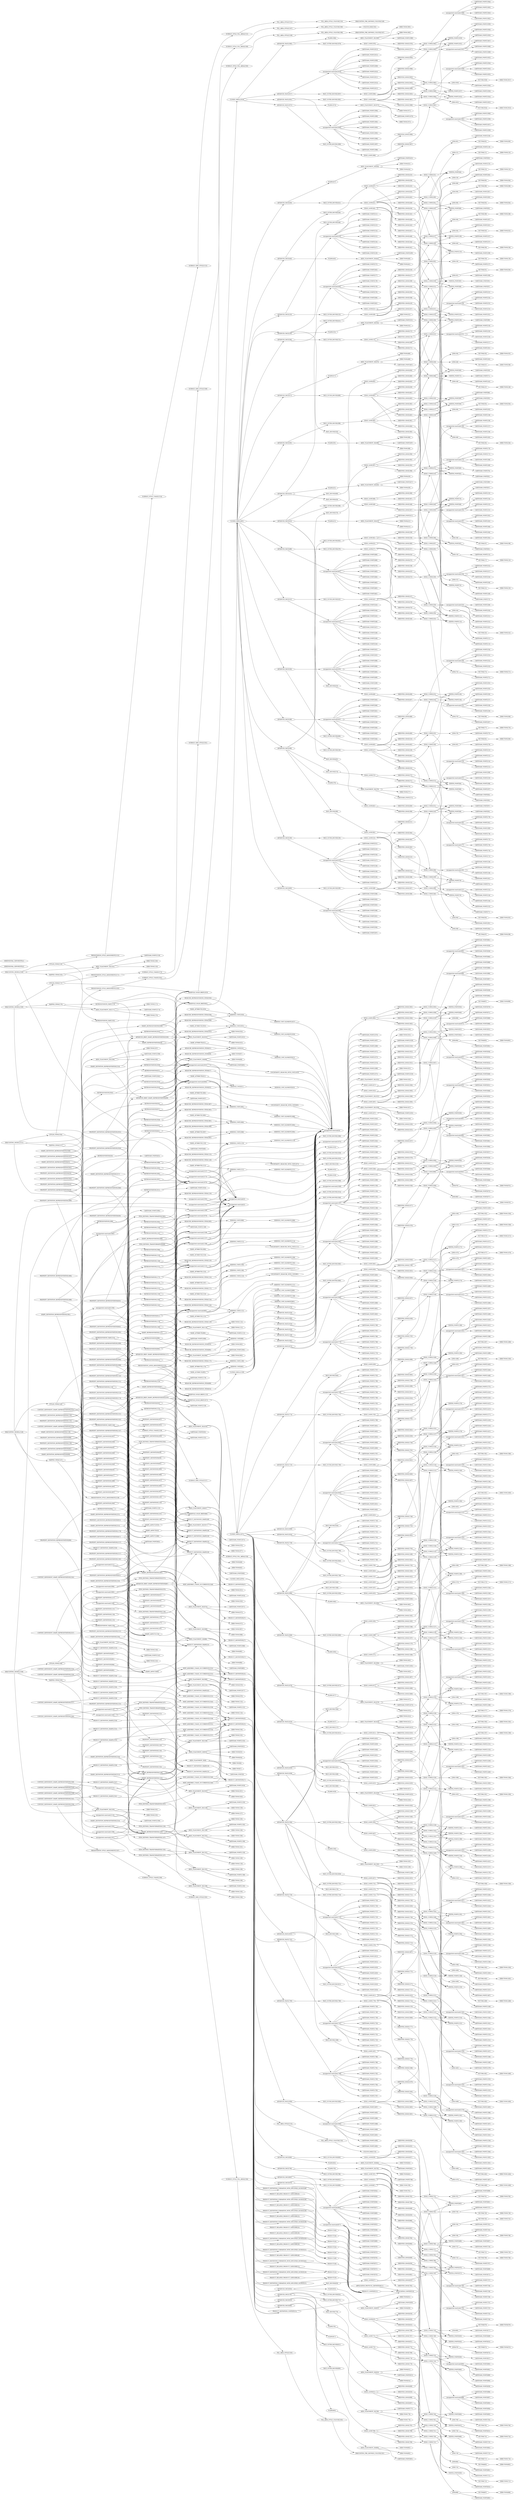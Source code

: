 digraph "/home/jeremiah/lisp/step-grapher/step-files/as1.stp" { rankdir="LR"
nodesep=0.4
overlap=false
splines=true
59 [label="CARTESIAN_POINT(59)" tooltip="#59=CARTESIAN_POINT('#59',(0.0,0.0,100.))"];
426 [label="FACE_BOUND(426)" tooltip="#426=FACE_BOUND('#426',#425,.T.)"];
426 -> 425;
1792 [label="ORIENTED_EDGE(1792)" tooltip="#1792=ORIENTED_EDGE('#1792',*,*,#1550,.F.)"];
1792 -> 1550;
2058 [label="REPRESENTATION(2058)" tooltip="#2058=REPRESENTATION('centroid',(#2057),#2021)"];
2058 -> 2057;
2058 -> 2021;
1851 [label="CARTESIAN_POINT(1851)" tooltip="#1851=CARTESIAN_POINT('#1851',(42.5,52.00961894,0.0))"];
1173 [label="PROPERTY_DEFINITION(1173)" tooltip="#1173=PROPERTY_DEFINITION('geometric_validation_property', 'volume of shape rep #1162 - nut-bolt-assembly',#43)"];
1173 -> 43;
833 [label="PLANE(833)" tooltip="#833=PLANE('#833',#832)"];
833 -> 832;
1629 [label="PLANE(1629)" tooltip="#1629=PLANE('#1629',#1628)"];
1629 -> 1628;
189 [label="VECTOR(189)" tooltip="#189=VECTOR('#189',#188,10.)"];
189 -> 188;
1943 [label="CARTESIAN_POINT(1943)" tooltip="#1943=CARTESIAN_POINT('#1943',(-5.,-10.,0.0))"];
1666 [label="ADVANCED_FACE(1666)" tooltip="#1666=ADVANCED_FACE('#1666',(#1636,#1640,#1644,#1648,#1652,#1656,#1660), #1665,.T.)"];
1666 -> 1636;
1666 -> 1640;
1666 -> 1644;
1666 -> 1648;
1666 -> 1652;
1666 -> 1656;
1666 -> 1660;
1666 -> 1665;
1134 [label="REPRESENTATION(1134)" tooltip="#1134=REPRESENTATION('centroid',(#1133),#1112)"];
1134 -> 1133;
1134 -> 1112;
623 [label="PROPERTY_DEFINITION(623)" tooltip="#623=PROPERTY_DEFINITION('geometric_validation_property','area of #602', #616)"];
623 -> 616;
1122 [label="DERIVED_UNIT(1122)" tooltip="#1122=DERIVED_UNIT((#1121))"];
1122 -> 1121;
990 [label="unsupported-constraint(990)" tooltip="#990=(BOUNDED_CURVE()B_SPLINE_CURVE(3,(#986,#987,#988,#989), .UNSPECIFIED.,.F.,.F.)B_SPLINE_CURVE_WITH_KNOTS((4,4),(0.0,0.5), .UNSPECIFIED.)CURVE()GEOMETRIC_REPRESENTATION_ITEM() RATIONAL_B_SPLINE_CURVE((1.0,0.33333333333,0.33333333333,1.0)) REPRESENTATION_ITEM('#990'))"];
990 -> 986;
990 -> 987;
990 -> 988;
990 -> 989;
118 [label="LINE(118)" tooltip="#118=LINE('#118',#115,#117)"];
118 -> 115;
118 -> 117;
692 [label="CARTESIAN_POINT(692)" tooltip="#692=CARTESIAN_POINT('#692',(15.,7.5,3.0))"];
1372 [label="DIRECTION(1372)" tooltip="#1372=DIRECTION('#1372',(0.0,0.0,1.0))"];
346 [label="FACE_OUTER_BOUND(346)" tooltip="#346=FACE_OUTER_BOUND('#346',#345,.T.)"];
346 -> 345;
823 [label="EDGE_LOOP(823)" tooltip="#823=EDGE_LOOP('#823',(#819,#820,#821,#822))"];
823 -> 819;
823 -> 820;
823 -> 821;
823 -> 822;
518 [label="CARTESIAN_POINT(518)" tooltip="#518=CARTESIAN_POINT('#518',(42.5,0.0,57.99038106))"];
237 [label="CARTESIAN_POINT(237)" tooltip="#237=CARTESIAN_POINT('#237',(10.,60.,100.))"];
761 [label="EDGE_CURVE(761)" tooltip="#761=EDGE_CURVE('#761',#668,#666,#726,.T.)"];
761 -> 668;
761 -> 666;
761 -> 726;
615 [label="NAME_ATTRIBUTE(615)" tooltip="#615=NAME_ATTRIBUTE('SQUARE MILLIMETRE',#614)"];
615 -> 614;
806 [label="ADVANCED_FACE(806)" tooltip="#806=ADVANCED_FACE('#806',(#800),#805,.T.)"];
806 -> 800;
806 -> 805;
521 [label="ORIENTED_EDGE(521)" tooltip="#521=ORIENTED_EDGE('#521',*,*,#321,.F.)"];
521 -> 321;
1371 [label="CARTESIAN_POINT(1371)" tooltip="#1371=CARTESIAN_POINT('#1371',(180.,0.0,0.0))"];
1622 [label="ORIENTED_EDGE(1622)" tooltip="#1622=ORIENTED_EDGE('#1622',*,*,#1533,.T.)"];
1622 -> 1533;
551 [label="unsupported-constraint(551)" tooltip="#551=(BOUNDED_SURFACE()B_SPLINE_SURFACE(1,3,((#543,#544,#545,#546),(#547 ,#548,#549,#550)),.UNSPECIFIED.,.F.,.F.,.F.)B_SPLINE_SURFACE_WITH_KNOTS( (2,2),(4,4),(0.00099800399,0.99900199601),(0.0,0.5),.UNSPECIFIED.) GEOMETRIC_REPRESENTATION_ITEM()RATIONAL_B_SPLINE_SURFACE(((1.0, 0.33333333333,0.33333333333,1.0),(1.0,0.33333333333,0.33333333333,1.0))) REPRESENTATION_ITEM('#551')SURFACE())"];
551 -> 543;
551 -> 544;
551 -> 545;
551 -> 546;
551 -> 547;
551 -> 548;
551 -> 549;
551 -> 550;
2037 [label="PROPERTY_DEFINITION_REPRESENTATION(2037)" tooltip="#2037=PROPERTY_DEFINITION_REPRESENTATION(#2036,#2035)"];
2037 -> 2036;
2037 -> 2035;
1519 [label="EDGE_CURVE(1519)" tooltip="#1519=EDGE_CURVE('#1519',#1248,#1250,#1335,.T.)"];
1519 -> 1248;
1519 -> 1250;
1519 -> 1335;
933 [label="CARTESIAN_POINT(933)" tooltip="#933=CARTESIAN_POINT('#933',(5.0,0.0,3.0))"];
812 [label="FACE_OUTER_BOUND(812)" tooltip="#812=FACE_OUTER_BOUND('#812',#811,.T.)"];
812 -> 811;
691 [label="CARTESIAN_POINT(691)" tooltip="#691=CARTESIAN_POINT('#691',(15.,17.5,3.0))"];
1202 [label="AXIS2_PLACEMENT_3D(1202)" tooltip="#1202=AXIS2_PLACEMENT_3D('#1202',#1199,#1201,#1200)"];
1202 -> 1199;
1202 -> 1201;
1202 -> 1200;
923 [label="DIRECTION(923)" tooltip="#923=DIRECTION('#923',(-1.,0.0,0.0))"];
46 [label="PRODUCT_DEFINITION_FORMATION_WITH_SPECIFIED_SOURCE(46)" tooltip="#46=PRODUCT_DEFINITION_FORMATION_WITH_SPECIFIED_SOURCE('1', 'Initial Version',#44,.NOT_KNOWN.)"];
46 -> 44;
43 [label="PRODUCT_DEFINITION_SHAPE(43)" tooltip="#43=PRODUCT_DEFINITION_SHAPE('','',#42)"];
43 -> 42;
955 [label="CARTESIAN_POINT(955)" tooltip="#955=CARTESIAN_POINT('#955',(5.0,-10.,3.0))"];
1655 [label="EDGE_LOOP(1655)" tooltip="#1655=EDGE_LOOP('#1655',(#1653,#1654))"];
1655 -> 1653;
1655 -> 1654;
994 [label="LINE(994)" tooltip="#994=LINE('#994',#991,#993)"];
994 -> 991;
994 -> 993;
1227 [label="DIRECTION(1227)" tooltip="#1227=DIRECTION('#1227',(-1.,0.0,0.0))"];
632 [label="MEASURE_REPRESENTATION_ITEM(632)" tooltip="#632=MEASURE_REPRESENTATION_ITEM('volume measure', VOLUME_MEASURE(96858.91343205),#611)"];
632 -> 611;
498 [label="CARTESIAN_POINT(498)" tooltip="#498=CARTESIAN_POINT('#498',(20.,10.,45.))"];
740 [label="unsupported-constraint(740)" tooltip="#740=(BOUNDED_CURVE()B_SPLINE_CURVE(3,(#736,#737,#738,#739), .UNSPECIFIED.,.F.,.F.)B_SPLINE_CURVE_WITH_KNOTS((4,4),(0.0,0.5), .UNSPECIFIED.)CURVE()GEOMETRIC_REPRESENTATION_ITEM() RATIONAL_B_SPLINE_CURVE((1.0,0.33333333333,0.33333333333,1.0)) REPRESENTATION_ITEM('#740'))"];
740 -> 736;
740 -> 737;
740 -> 738;
740 -> 739;
1722 [label="CARTESIAN_POINT(1722)" tooltip="#1722=CARTESIAN_POINT('#1722',(127.5,97.99038106,0.0))"];
103 [label="CARTESIAN_POINT(103)" tooltip="#103=CARTESIAN_POINT('#103',(20.,10.,45.))"];
2113 [label="unsupported-constraint(2113)" tooltip="#2113=(REPRESENTATION_RELATIONSHIP('#2113','MASTER : rod-assembly',#2081 ,#2109)REPRESENTATION_RELATIONSHIP_WITH_TRANSFORMATION(#2107) SHAPE_REPRESENTATION_RELATIONSHIP())"];
2113 -> 2081;
2113 -> 2109;
2113 -> 2107;
974 [label="DIRECTION(974)" tooltip="#974=DIRECTION('#974',(0.0,0.0,-1.))"];
1193 [label="CARTESIAN_POINT(1193)" tooltip="#1193=CARTESIAN_POINT('#1193',(27.5,-40.,0.0))"];
84 [label="VERTEX_POINT(84)" tooltip="#84=VERTEX_POINT('#84',#83)"];
84 -> 83;
625 [label="CARTESIAN_POINT(625)" tooltip="#625=CARTESIAN_POINT('centre point',(14.59463119,20.2026844,50.))"];
1356 [label="CARTESIAN_POINT(1356)" tooltip="#1356=CARTESIAN_POINT('#1356',(30.,75.,20.))"];
2126 [label="PROPERTY_DEFINITION(2126)" tooltip="#2126=PROPERTY_DEFINITION('geometric_validation_property', 'area of shape rep #2109 - MASTER',#18)"];
2126 -> 18;
1429 [label="CARTESIAN_POINT(1429)" tooltip="#1429=CARTESIAN_POINT('#1429',(127.5,72.00961894,0.0))"];
647 [label="AXIS2_PLACEMENT_3D(647)" tooltip="#647=AXIS2_PLACEMENT_3D('#647',#644,#646,#645)"];
647 -> 644;
647 -> 646;
647 -> 645;
981 [label="CARTESIAN_POINT(981)" tooltip="#981=CARTESIAN_POINT('#981',(5.0,0.0,37.))"];
1222 [label="CARTESIAN_POINT(1222)" tooltip="#1222=CARTESIAN_POINT('centre point',(16.77591741,-50.,17.29955376))"];
1292 [label="VERTEX_POINT(1292)" tooltip="#1292=VERTEX_POINT('#1292',#1291)"];
1292 -> 1291;
86 [label="VERTEX_POINT(86)" tooltip="#86=VERTEX_POINT('#86',#85)"];
86 -> 85;
1390 [label="LINE(1390)" tooltip="#1390=LINE('#1390',#1387,#1389)"];
1390 -> 1387;
1390 -> 1389;
1420 [label="CARTESIAN_POINT(1420)" tooltip="#1420=CARTESIAN_POINT('#1420',(52.5,72.00961894,0.0))"];
1497 [label="VECTOR(1497)" tooltip="#1497=VECTOR('#1497',#1496,20.)"];
1497 -> 1496;
1658 [label="ORIENTED_EDGE(1658)" tooltip="#1658=ORIENTED_EDGE('#1658',*,*,#1546,.F.)"];
1658 -> 1546;
908 [label="PROPERTY_DEFINITION(908)" tooltip="#908=PROPERTY_DEFINITION('','Shape for Validation Properties',#894)"];
908 -> 894;
1036 [label="ORIENTED_EDGE(1036)" tooltip="#1036=ORIENTED_EDGE('#1036',*,*,#1005,.T.)"];
1036 -> 1005;
1705 [label="CARTESIAN_POINT(1705)" tooltip="#1705=CARTESIAN_POINT('#1705',(20.,75.,0.0))"];
1340 [label="unsupported-constraint(1340)" tooltip="#1340=(BOUNDED_CURVE()B_SPLINE_CURVE(3,(#1336,#1337,#1338,#1339), .UNSPECIFIED.,.F.,.F.)B_SPLINE_CURVE_WITH_KNOTS((4,4),(0.0,0.5), .UNSPECIFIED.)CURVE()GEOMETRIC_REPRESENTATION_ITEM() RATIONAL_B_SPLINE_CURVE((1.0,0.33333333333,0.33333333333,1.0)) REPRESENTATION_ITEM('#1340'))"];
1340 -> 1336;
1340 -> 1337;
1340 -> 1338;
1340 -> 1339;
1701 [label="CARTESIAN_POINT(1701)" tooltip="#1701=CARTESIAN_POINT('#1701',(20.,75.,20.))"];
1083 [label="CARTESIAN_POINT(1083)" tooltip="#1083=CARTESIAN_POINT('#1083',(-7.5,0.0,3.0))"];
1201 [label="DIRECTION(1201)" tooltip="#1201=DIRECTION('#1201',(0.0,0.0,1.0))"];
998 [label="LINE(998)" tooltip="#998=LINE('#998',#995,#997)"];
998 -> 995;
998 -> 997;
1042 [label="CARTESIAN_POINT(1042)" tooltip="#1042=CARTESIAN_POINT('#1042',(7.5,15.,3.0))"];
941 [label="CARTESIAN_POINT(941)" tooltip="#941=CARTESIAN_POINT('#941',(-5.,0.0,37.))"];
1241 [label="CARTESIAN_POINT(1241)" tooltip="#1241=CARTESIAN_POINT('#1241',(52.5,87.99038106,20.))"];
151 [label="VECTOR(151)" tooltip="#151=VECTOR('#151',#150,50.)"];
151 -> 150;
1896 [label="REPRESENTATION(1896)" tooltip="#1896=REPRESENTATION('centroid',(#1895),#1874)"];
1896 -> 1895;
1896 -> 1874;
168 [label="CARTESIAN_POINT(168)" tooltip="#168=CARTESIAN_POINT('#168',(42.5,0.0,57.99038106))"];
901 [label="PROPERTY_DEFINITION(901)" tooltip="#901=PROPERTY_DEFINITION('geometric_validation_property','area of #880', #894)"];
901 -> 894;
1264 [label="VERTEX_POINT(1264)" tooltip="#1264=VERTEX_POINT('#1264',#1263)"];
1264 -> 1263;
87 [label="CARTESIAN_POINT(87)" tooltip="#87=CARTESIAN_POINT('#87',(50.,10.,100.))"];
127 [label="CARTESIAN_POINT(127)" tooltip="#127=CARTESIAN_POINT('#127',(0.0,60.,0.0))"];
179 [label="CARTESIAN_POINT(179)" tooltip="#179=CARTESIAN_POINT('#179',(10.,0.0,45.))"];
37 [label="PRODUCT_DEFINITION(37)" tooltip="#37=PRODUCT_DEFINITION('CAx-L-Bracket','Design Definition',#36,#13)"];
37 -> 36;
37 -> 13;
273 [label="VECTOR(273)" tooltip="#273=VECTOR('#273',#272,10.)"];
273 -> 272;
1103 [label="CARTESIAN_POINT(1103)" tooltip="#1103=CARTESIAN_POINT('#1103',(-5.,0.0,3.0))"];
2012 [label="CARTESIAN_POINT(2012)" tooltip="#2012=CARTESIAN_POINT('#2012',(-5.,0.0,0.0))"];
2060 [label="PROPERTY_DEFINITION_REPRESENTATION(2060)" tooltip="#2060=PROPERTY_DEFINITION_REPRESENTATION(#2059,#2058)"];
2060 -> 2059;
2060 -> 2058;
871 [label="CARTESIAN_POINT(871)" tooltip="#871=CARTESIAN_POINT('#871',(5.0,-2.5,3.0))"];
248 [label="LINE(248)" tooltip="#248=LINE('#248',#245,#247)"];
248 -> 245;
248 -> 247;
649 [label="CARTESIAN_POINT(649)" tooltip="#649=CARTESIAN_POINT('#649',(20.,0.0,3.0))"];
915 [label="REPRESENTATION(915)" tooltip="#915=REPRESENTATION('surface area',(#914),#882)"];
915 -> 914;
915 -> 882;
1673 [label="CARTESIAN_POINT(1673)" tooltip="#1673=CARTESIAN_POINT('#1673',(180.,75.,0.0))"];
251 [label="CARTESIAN_POINT(251)" tooltip="#251=CARTESIAN_POINT('#251',(10.,50.,45.))"];
957 [label="unsupported-constraint(957)" tooltip="#957=(BOUNDED_CURVE()B_SPLINE_CURVE(3,(#953,#954,#955,#956), .UNSPECIFIED.,.F.,.F.)B_SPLINE_CURVE_WITH_KNOTS((4,4),(0.0,0.5), .UNSPECIFIED.)CURVE()GEOMETRIC_REPRESENTATION_ITEM() RATIONAL_B_SPLINE_CURVE((1.0,0.33333333333,0.33333333333,1.0)) REPRESENTATION_ITEM('#957'))"];
957 -> 953;
957 -> 954;
957 -> 955;
957 -> 956;
24 [label="PRODUCT(24)" tooltip="#24=PRODUCT('plate','plate','Base Plate',(#12))"];
24 -> 12;
672 [label="VERTEX_POINT(672)" tooltip="#672=VERTEX_POINT('#672',#671)"];
672 -> 671;
236 [label="unsupported-constraint(236)" tooltip="#236=(BOUNDED_CURVE()B_SPLINE_CURVE(3,(#232,#233,#234,#235), .UNSPECIFIED.,.F.,.F.)B_SPLINE_CURVE_WITH_KNOTS((4,4),(0.0,0.5), .UNSPECIFIED.)CURVE()GEOMETRIC_REPRESENTATION_ITEM() RATIONAL_B_SPLINE_CURVE((1.0,0.33333333333,0.33333333333,1.0)) REPRESENTATION_ITEM('#236'))"];
236 -> 232;
236 -> 233;
236 -> 234;
236 -> 235;
1518 [label="EDGE_CURVE(1518)" tooltip="#1518=EDGE_CURVE('#1518',#1246,#1244,#1330,.T.)"];
1518 -> 1246;
1518 -> 1244;
1518 -> 1330;
766 [label="EDGE_CURVE(766)" tooltip="#766=EDGE_CURVE('#766',#658,#672,#748,.T.)"];
766 -> 658;
766 -> 672;
766 -> 748;
846 [label="ADVANCED_FACE(846)" tooltip="#846=ADVANCED_FACE('#846',(#840),#845,.T.)"];
846 -> 840;
846 -> 845;
1102 [label="CARTESIAN_POINT(1102)" tooltip="#1102=CARTESIAN_POINT('#1102',(5.0,0.0,37.))"];
1506 [label="LINE(1506)" tooltip="#1506=LINE('#1506',#1503,#1505)"];
1506 -> 1503;
1506 -> 1505;
999 [label="EDGE_CURVE(999)" tooltip="#999=EDGE_CURVE('#999',#928,#930,#947,.T.)"];
999 -> 928;
999 -> 930;
999 -> 947;
1468 [label="DIRECTION(1468)" tooltip="#1468=DIRECTION('#1468',(0.0,0.0,-1.))"];
218 [label="CARTESIAN_POINT(218)" tooltip="#218=CARTESIAN_POINT('#218',(52.5,10.,57.99038106))"];
1130 [label="REPRESENTATION(1130)" tooltip="#1130=REPRESENTATION('surface area',(#1129),#1112)"];
1130 -> 1129;
1130 -> 1112;
1329 [label="CARTESIAN_POINT(1329)" tooltip="#1329=CARTESIAN_POINT('#1329',(42.5,62.00961894,20.))"];
654 [label="VERTEX_POINT(654)" tooltip="#654=VERTEX_POINT('#654',#653)"];
654 -> 653;
862 [label="ADVANCED_FACE(862)" tooltip="#862=ADVANCED_FACE('#862',(#852),#861,.T.)"];
862 -> 852;
862 -> 861;
327 [label="EDGE_CURVE(327)" tooltip="#327=EDGE_CURVE('#327',#92,#108,#244,.T.)"];
327 -> 92;
327 -> 108;
327 -> 244;
927 [label="CARTESIAN_POINT(927)" tooltip="#927=CARTESIAN_POINT('#927',(7.5,0.0,3.0))"];
1068 [label="CARTESIAN_POINT(1068)" tooltip="#1068=CARTESIAN_POINT('#1068',(5.0,10.,37.))"];
1739 [label="CARTESIAN_POINT(1739)" tooltip="#1739=CARTESIAN_POINT('#1739',(137.5,72.00961894,0.0))"];
1728 [label="ORIENTED_EDGE(1728)" tooltip="#1728=ORIENTED_EDGE('#1728',*,*,#1553,.T.)"];
1728 -> 1553;
1441 [label="CARTESIAN_POINT(1441)" tooltip="#1441=CARTESIAN_POINT('#1441',(137.5,87.99038106,0.0))"];
1473 [label="VECTOR(1473)" tooltip="#1473=VECTOR('#1473',#1472,20.)"];
1473 -> 1472;
1597 [label="ORIENTED_EDGE(1597)" tooltip="#1597=ORIENTED_EDGE('#1597',*,*,#1528,.F.)"];
1597 -> 1528;
431 [label="PLANE(431)" tooltip="#431=PLANE('#431',#430)"];
431 -> 430;
464 [label="ORIENTED_EDGE(464)" tooltip="#464=ORIENTED_EDGE('#464',*,*,#307,.F.)"];
464 -> 307;
1096 [label="ORIENTED_EDGE(1096)" tooltip="#1096=ORIENTED_EDGE('#1096',*,*,#1009,.F.)"];
1096 -> 1009;
107 [label="CARTESIAN_POINT(107)" tooltip="#107=CARTESIAN_POINT('#107',(10.,60.,100.))"];
172 [label="unsupported-constraint(172)" tooltip="#172=(BOUNDED_CURVE()B_SPLINE_CURVE(3,(#168,#169,#170,#171), .UNSPECIFIED.,.F.,.F.)B_SPLINE_CURVE_WITH_KNOTS((4,4),(0.0,0.5), .UNSPECIFIED.)CURVE()GEOMETRIC_REPRESENTATION_ITEM() RATIONAL_B_SPLINE_CURVE((1.0,0.33333333333,0.33333333333,1.0)) REPRESENTATION_ITEM('#172'))"];
172 -> 168;
172 -> 169;
172 -> 170;
172 -> 171;
807 [label="ORIENTED_EDGE(807)" tooltip="#807=ORIENTED_EDGE('#807',*,*,#758,.T.)"];
807 -> 758;
1652 [label="FACE_BOUND(1652)" tooltip="#1652=FACE_BOUND('#1652',#1651,.T.)"];
1652 -> 1651;
1358 [label="CARTESIAN_POINT(1358)" tooltip="#1358=CARTESIAN_POINT('#1358',(20.,65.,20.))"];
729 [label="VECTOR(729)" tooltip="#729=VECTOR('#729',#728,15.)"];
729 -> 728;
2085 [label="DERIVED_UNIT_ELEMENT(2085)" tooltip="#2085=DERIVED_UNIT_ELEMENT(#4,3.0)"];
2085 -> 4;
473 [label="ORIENTED_EDGE(473)" tooltip="#473=ORIENTED_EDGE('#473',*,*,#330,.F.)"];
473 -> 330;
1924 [label="CARTESIAN_POINT(1924)" tooltip="#1924=CARTESIAN_POINT('#1924',(5.0,0.0,200.))"];
1098 [label="FACE_OUTER_BOUND(1098)" tooltip="#1098=FACE_OUTER_BOUND('#1098',#1097,.T.)"];
1098 -> 1097;
311 [label="EDGE_CURVE(311)" tooltip="#311=EDGE_CURVE('#311',#82,#80,#172,.T.)"];
311 -> 82;
311 -> 80;
311 -> 172;
1526 [label="EDGE_CURVE(1526)" tooltip="#1526=EDGE_CURVE('#1526',#1262,#1260,#1370,.T.)"];
1526 -> 1262;
1526 -> 1260;
1526 -> 1370;
681 [label="CARTESIAN_POINT(681)" tooltip="#681=CARTESIAN_POINT('#681',(0.0,15.,3.0))"];
1368 [label="CARTESIAN_POINT(1368)" tooltip="#1368=CARTESIAN_POINT('#1368',(150.,65.,20.))"];
2084 [label="unsupported-constraint(2084)" tooltip="#2084=(REPRESENTATION_RELATIONSHIP('#2084','rod-assembly : nut',#887, #2081)REPRESENTATION_RELATIONSHIP_WITH_TRANSFORMATION(#2075) SHAPE_REPRESENTATION_RELATIONSHIP())"];
2084 -> 887;
2084 -> 2081;
2084 -> 2075;
1679 [label="ORIENTED_EDGE(1679)" tooltip="#1679=ORIENTED_EDGE('#1679',*,*,#1546,.T.)"];
1679 -> 1546;
1571 [label="EDGE_LOOP(1571)" tooltip="#1571=EDGE_LOOP('#1571',(#1569,#1570))"];
1571 -> 1569;
1571 -> 1570;
921 [label="PROPERTY_DEFINITION_REPRESENTATION(921)" tooltip="#921=PROPERTY_DEFINITION_REPRESENTATION(#920,#919)"];
921 -> 920;
921 -> 919;
66 [label="VERTEX_POINT(66)" tooltip="#66=VERTEX_POINT('#66',#65)"];
66 -> 65;
1714 [label="ORIENTED_EDGE(1714)" tooltip="#1714=ORIENTED_EDGE('#1714',*,*,#1552,.T.)"];
1714 -> 1552;
1391 [label="CARTESIAN_POINT(1391)" tooltip="#1391=CARTESIAN_POINT('#1391',(180.,150.,0.0))"];
1346 [label="CARTESIAN_POINT(1346)" tooltip="#1346=CARTESIAN_POINT('#1346',(137.5,87.99038106,20.))"];
2249 [label="NEXT_ASSEMBLY_USAGE_OCCURRENCE(2249)" tooltip="#2249=NEXT_ASSEMBLY_USAGE_OCCURRENCE('rod_1','','rod_1',#32,#47,'rod_1') "];
2249 -> 32;
2249 -> 47;
111 [label="CARTESIAN_POINT(111)" tooltip="#111=CARTESIAN_POINT('#111',(10.,40.,55.))"];
39 [label="PRODUCT(39)" tooltip="#39=PRODUCT('nut-bolt-assembly','nut-bolt assembly', 'a Nut and a Bolt together',(#12))"];
39 -> 12;
202 [label="LINE(202)" tooltip="#202=LINE('#202',#199,#201)"];
202 -> 199;
202 -> 201;
1627 [label="DIRECTION(1627)" tooltip="#1627=DIRECTION('#1627',(0.0,0.0,1.0))"];
270 [label="LINE(270)" tooltip="#270=LINE('#270',#267,#269)"];
270 -> 267;
270 -> 269;
255 [label="CARTESIAN_POINT(255)" tooltip="#255=CARTESIAN_POINT('#255',(10.,30.,45.))"];
2189 [label="unsupported-constraint(2189)" tooltip="#2189=(GEOMETRIC_REPRESENTATION_CONTEXT(3)GLOBAL_UNIT_ASSIGNED_CONTEXT(( #4,#5,#3))REPRESENTATION_CONTEXT('Presentation Context for nut','3D'))"];
2189 -> 4;
2189 -> 5;
2189 -> 3;
1948 [label="CARTESIAN_POINT(1948)" tooltip="#1948=CARTESIAN_POINT('#1948',(5.0,10.,0.0))"];
1817 [label="CARTESIAN_POINT(1817)" tooltip="#1817=CARTESIAN_POINT('#1817',(137.5,87.99038106,0.0))"];
2172 [label="STYLED_ITEM(2172)" tooltip="#2172=STYLED_ITEM('',(#2171),#2019)"];
2172 -> 2171;
2172 -> 2019;
1008 [label="EDGE_CURVE(1008)" tooltip="#1008=EDGE_CURVE('#1008',#942,#940,#990,.T.)"];
1008 -> 942;
1008 -> 940;
1008 -> 990;
1746 [label="ORIENTED_EDGE(1746)" tooltip="#1746=ORIENTED_EDGE('#1746',*,*,#1556,.T.)"];
1746 -> 1556;
715 [label="CARTESIAN_POINT(715)" tooltip="#715=CARTESIAN_POINT('#715',(0.0,15.,0.0))"];
1974 [label="PLANE(1974)" tooltip="#1974=PLANE('#1974',#1973)"];
1974 -> 1973;
581 [label="CARTESIAN_POINT(581)" tooltip="#581=CARTESIAN_POINT('#581',(52.5,0.0,67.99038106))"];
206 [label="LINE(206)" tooltip="#206=LINE('#206',#203,#205)"];
206 -> 203;
206 -> 205;
1099 [label="CARTESIAN_POINT(1099)" tooltip="#1099=CARTESIAN_POINT('#1099',(-5.,0.0,37.))"];
347 [label="ORIENTED_EDGE(347)" tooltip="#347=ORIENTED_EDGE('#347',*,*,#303,.T.)"];
347 -> 303;
48 [label="PRODUCT_DEFINITION_SHAPE(48)" tooltip="#48=PRODUCT_DEFINITION_SHAPE('','',#47)"];
48 -> 47;
659 [label="CARTESIAN_POINT(659)" tooltip="#659=CARTESIAN_POINT('#659',(15.,7.5,3.0))"];
417 [label="ORIENTED_EDGE(417)" tooltip="#417=ORIENTED_EDGE('#417',*,*,#326,.F.)"];
417 -> 326;
174 [label="CARTESIAN_POINT(174)" tooltip="#174=CARTESIAN_POINT('#174',(30.,0.0,55.))"];
277 [label="VECTOR(277)" tooltip="#277=VECTOR('#277',#276,10.)"];
277 -> 276;
803 [label="DIRECTION(803)" tooltip="#803=DIRECTION('#803',(0.0,0.0,1.0))"];
1632 [label="ORIENTED_EDGE(1632)" tooltip="#1632=ORIENTED_EDGE('#1632',*,*,#1529,.F.)"];
1632 -> 1529;
25 [label="PRODUCT_RELATED_PRODUCT_CATEGORY(25)" tooltip="#25=PRODUCT_RELATED_PRODUCT_CATEGORY('part','',(#24))"];
25 -> 24;
1751 [label="CARTESIAN_POINT(1751)" tooltip="#1751=CARTESIAN_POINT('#1751',(52.5,72.00961894,20.))"];
1885 [label="NAME_ATTRIBUTE(1885)" tooltip="#1885=NAME_ATTRIBUTE('SQUARE MILLIMETRE',#1884)"];
1885 -> 1884;
736 [label="CARTESIAN_POINT(736)" tooltip="#736=CARTESIAN_POINT('#736',(5.0,7.5,0.0))"];
663 [label="CARTESIAN_POINT(663)" tooltip="#663=CARTESIAN_POINT('#663',(0.0,0.0,0.0))"];
1145 [label="REPRESENTATION(1145)" tooltip="#1145=REPRESENTATION('surface area',(#1144),#1112)"];
1145 -> 1144;
1145 -> 1112;
1774 [label="ADVANCED_FACE(1774)" tooltip="#1774=ADVANCED_FACE('#1774',(#1764),#1773,.T.)"];
1774 -> 1764;
1774 -> 1773;
1288 [label="VERTEX_POINT(1288)" tooltip="#1288=VERTEX_POINT('#1288',#1287)"];
1288 -> 1287;
1979 [label="FACE_OUTER_BOUND(1979)" tooltip="#1979=FACE_OUTER_BOUND('#1979',#1978,.T.)"];
1979 -> 1978;
2041 [label="PROPERTY_DEFINITION_REPRESENTATION(2041)" tooltip="#2041=PROPERTY_DEFINITION_REPRESENTATION(#2040,#2039)"];
2041 -> 2040;
2041 -> 2039;
45 [label="PRODUCT_RELATED_PRODUCT_CATEGORY(45)" tooltip="#45=PRODUCT_RELATED_PRODUCT_CATEGORY('part','',(#44))"];
45 -> 44;
575 [label="CARTESIAN_POINT(575)" tooltip="#575=CARTESIAN_POINT('#575',(42.5,10.,57.99038106))"];
714 [label="LINE(714)" tooltip="#714=LINE('#714',#711,#713)"];
714 -> 711;
714 -> 713;
1486 [label="LINE(1486)" tooltip="#1486=LINE('#1486',#1483,#1485)"];
1486 -> 1483;
1486 -> 1485;
1692 [label="CARTESIAN_POINT(1692)" tooltip="#1692=CARTESIAN_POINT('#1692',(160.,75.,0.0))"];
203 [label="CARTESIAN_POINT(203)" tooltip="#203=CARTESIAN_POINT('#203',(50.,10.,0.0))"];
2166 [label="FILL_AREA_STYLE_COLOUR(2166)" tooltip="#2166=FILL_AREA_STYLE_COLOUR('',#2165)"];
2166 -> 2165;
776 [label="FACE_BOUND(776)" tooltip="#776=FACE_BOUND('#776',#775,.T.)"];
776 -> 775;
1886 [label="SHAPE_ASPECT(1886)" tooltip="#1886=SHAPE_ASPECT('#1886','solid #1872',#28,.F.)"];
1886 -> 28;
849 [label="ORIENTED_EDGE(849)" tooltip="#849=ORIENTED_EDGE('#849',*,*,#753,.F.)"];
849 -> 753;
540 [label="ORIENTED_EDGE(540)" tooltip="#540=ORIENTED_EDGE('#540',*,*,#333,.F.)"];
540 -> 333;
1759 [label="ORIENTED_EDGE(1759)" tooltip="#1759=ORIENTED_EDGE('#1759',*,*,#1536,.T.)"];
1759 -> 1536;
1971 [label="DIRECTION(1971)" tooltip="#1971=DIRECTION('#1971',(0.0,0.0,1.0))"];
596 [label="CARTESIAN_POINT(596)" tooltip="#596=CARTESIAN_POINT('#596',(52.5,0.0,32.00961894))"];
366 [label="FACE_BOUND(366)" tooltip="#366=FACE_BOUND('#366',#365,.T.)"];
366 -> 365;
252 [label="CARTESIAN_POINT(252)" tooltip="#252=CARTESIAN_POINT('#252',(10.,40.,45.))"];
1970 [label="CARTESIAN_POINT(1970)" tooltip="#1970=CARTESIAN_POINT('#1970',(0.0,0.0,200.))"];
2004 [label="ORIENTED_EDGE(2004)" tooltip="#2004=ORIENTED_EDGE('#2004',*,*,#1962,.T.)"];
2004 -> 1962;
257 [label="CARTESIAN_POINT(257)" tooltip="#257=CARTESIAN_POINT('#257',(10.,40.,55.))"];
2023 [label="DIRECTION(2023)" tooltip="#2023=DIRECTION('#2023',(1.0,0.0,0.0))"];
1845 [label="CARTESIAN_POINT(1845)" tooltip="#1845=CARTESIAN_POINT('#1845',(52.5,62.00961894,20.))"];
1043 [label="CARTESIAN_POINT(1043)" tooltip="#1043=CARTESIAN_POINT('#1043',(-7.5,15.,3.0))"];
1040 [label="FACE_OUTER_BOUND(1040)" tooltip="#1040=FACE_OUTER_BOUND('#1040',#1039,.T.)"];
1040 -> 1039;
2142 [label="CARTESIAN_POINT(2142)" tooltip="#2142=CARTESIAN_POINT('#2142',(0.0,0.0,0.0))"];
1660 [label="FACE_BOUND(1660)" tooltip="#1660=FACE_BOUND('#1660',#1659,.T.)"];
1660 -> 1659;
888 [label="DERIVED_UNIT_ELEMENT(888)" tooltip="#888=DERIVED_UNIT_ELEMENT(#4,3.0)"];
888 -> 4;
1937 [label="CARTESIAN_POINT(1937)" tooltip="#1937=CARTESIAN_POINT('#1937',(-5.,0.0,200.))"];
2191 [label="DIRECTION(2191)" tooltip="#2191=DIRECTION('#2191',(1.0,0.0,0.0))"];
1880 [label="DERIVED_UNIT_ELEMENT(1880)" tooltip="#1880=DERIVED_UNIT_ELEMENT(#4,3.0)"];
1880 -> 4;
561 [label="CARTESIAN_POINT(561)" tooltip="#561=CARTESIAN_POINT('#561',(30.,10.,55.))"];
721 [label="VECTOR(721)" tooltip="#721=VECTOR('#721',#720,3.0)"];
721 -> 720;
939 [label="CARTESIAN_POINT(939)" tooltip="#939=CARTESIAN_POINT('#939',(5.0,0.0,37.))"];
546 [label="CARTESIAN_POINT(546)" tooltip="#546=CARTESIAN_POINT('#546',(10.,40.,45.))"];
1917 [label="AXIS2_PLACEMENT_3D(1917)" tooltip="#1917=AXIS2_PLACEMENT_3D('#1917',#1914,#1916,#1915)"];
1917 -> 1914;
1917 -> 1916;
1917 -> 1915;
1887 [label="MEASURE_REPRESENTATION_ITEM(1887)" tooltip="#1887=MEASURE_REPRESENTATION_ITEM('volume measure', VOLUME_MEASURE(530576.74029351),#1881)"];
1887 -> 1881;
704 [label="DIRECTION(704)" tooltip="#704=DIRECTION('#704',(0.0,0.0,1.0))"];
1928 [label="CARTESIAN_POINT(1928)" tooltip="#1928=CARTESIAN_POINT('#1928',(-5.,0.0,0.0))"];
2174 [label="CARTESIAN_POINT(2174)" tooltip="#2174=CARTESIAN_POINT('#2174',(0.0,0.0,0.0))"];
1654 [label="ORIENTED_EDGE(1654)" tooltip="#1654=ORIENTED_EDGE('#1654',*,*,#1544,.F.)"];
1654 -> 1544;
214 [label="CARTESIAN_POINT(214)" tooltip="#214=CARTESIAN_POINT('#214',(32.5,10.,32.00961894))"];
519 [label="unsupported-constraint(519)" tooltip="#519=(BOUNDED_SURFACE()B_SPLINE_SURFACE(1,3,((#511,#512,#513,#514),(#515 ,#516,#517,#518)),.UNSPECIFIED.,.F.,.F.,.F.)B_SPLINE_SURFACE_WITH_KNOTS( (2,2),(4,4),(0.00099800399,0.99900199601),(0.0,0.5),.UNSPECIFIED.) GEOMETRIC_REPRESENTATION_ITEM()RATIONAL_B_SPLINE_SURFACE(((1.0, 0.33333333333,0.33333333333,1.0),(1.0,0.33333333333,0.33333333333,1.0))) REPRESENTATION_ITEM('#519')SURFACE())"];
519 -> 511;
519 -> 512;
519 -> 513;
519 -> 514;
519 -> 515;
519 -> 516;
519 -> 517;
519 -> 518;
2158 [label="CARTESIAN_POINT(2158)" tooltip="#2158=CARTESIAN_POINT('#2158',(0.0,0.0,0.0))"];
1779 [label="EDGE_LOOP(1779)" tooltip="#1779=EDGE_LOOP('#1779',(#1775,#1776,#1777,#1778))"];
1779 -> 1775;
1779 -> 1776;
1779 -> 1777;
1779 -> 1778;
496 [label="CARTESIAN_POINT(496)" tooltip="#496=CARTESIAN_POINT('#496',(10.,10.,55.))"];
2160 [label="DIRECTION(2160)" tooltip="#2160=DIRECTION('#2160',(0.0,0.0,1.0))"];
71 [label="CARTESIAN_POINT(71)" tooltip="#71=CARTESIAN_POINT('#71',(50.,0.0,100.))"];
137 [label="CARTESIAN_POINT(137)" tooltip="#137=CARTESIAN_POINT('#137',(0.0,30.,55.))"];
1910 [label="CARTESIAN_POINT(1910)" tooltip="#1910=CARTESIAN_POINT('centre point',(90.,75.,10.))"];
1422 [label="unsupported-constraint(1422)" tooltip="#1422=(BOUNDED_CURVE()B_SPLINE_CURVE(3,(#1418,#1419,#1420,#1421), .UNSPECIFIED.,.F.,.F.)B_SPLINE_CURVE_WITH_KNOTS((4,4),(0.0,0.5), .UNSPECIFIED.)CURVE()GEOMETRIC_REPRESENTATION_ITEM() RATIONAL_B_SPLINE_CURVE((1.0,0.33333333333,0.33333333333,1.0)) REPRESENTATION_ITEM('#1422'))"];
1422 -> 1418;
1422 -> 1419;
1422 -> 1420;
1422 -> 1421;
339 [label="EDGE_CURVE(339)" tooltip="#339=EDGE_CURVE('#339',#98,#76,#294,.T.)"];
339 -> 98;
339 -> 76;
339 -> 294;
1890 [label="PROPERTY_DEFINITION_REPRESENTATION(1890)" tooltip="#1890=PROPERTY_DEFINITION_REPRESENTATION(#1889,#1888)"];
1890 -> 1889;
1890 -> 1888;
381 [label="ORIENTED_EDGE(381)" tooltip="#381=ORIENTED_EDGE('#381',*,*,#314,.F.)"];
381 -> 314;
467 [label="CARTESIAN_POINT(467)" tooltip="#467=CARTESIAN_POINT('#467',(0.0,0.0,0.0))"];
1328 [label="CARTESIAN_POINT(1328)" tooltip="#1328=CARTESIAN_POINT('#1328',(42.5,52.00961894,20.))"];
731 [label="CARTESIAN_POINT(731)" tooltip="#731=CARTESIAN_POINT('#731',(15.,7.5,0.0))"];
590 [label="FACE_OUTER_BOUND(590)" tooltip="#590=FACE_OUTER_BOUND('#590',#589,.T.)"];
590 -> 589;
2065 [label="ITEM_DEFINED_TRANSFORMATION(2065)" tooltip="#2065=ITEM_DEFINED_TRANSFORMATION('#2064','rod-assembly : rod',#2025, #2064)"];
2065 -> 2025;
2065 -> 2064;
1724 [label="CARTESIAN_POINT(1724)" tooltip="#1724=CARTESIAN_POINT('#1724',(137.5,87.99038106,0.0))"];
115 [label="CARTESIAN_POINT(115)" tooltip="#115=CARTESIAN_POINT('#115',(0.0,0.0,100.))"];
132 [label="CARTESIAN_POINT(132)" tooltip="#132=CARTESIAN_POINT('#132',(0.0,50.,45.))"];
754 [label="EDGE_CURVE(754)" tooltip="#754=EDGE_CURVE('#754',#660,#658,#698,.T.)"];
754 -> 660;
754 -> 658;
754 -> 698;
1002 [label="EDGE_CURVE(1002)" tooltip="#1002=EDGE_CURVE('#1002',#934,#932,#962,.T.)"];
1002 -> 934;
1002 -> 932;
1002 -> 962;
968 [label="CARTESIAN_POINT(968)" tooltip="#968=CARTESIAN_POINT('#968',(7.5,0.0,0.0))"];
628 [label="PROPERTY_DEFINITION_REPRESENTATION(628)" tooltip="#628=PROPERTY_DEFINITION_REPRESENTATION(#627,#626)"];
628 -> 627;
628 -> 626;
367 [label="ORIENTED_EDGE(367)" tooltip="#367=ORIENTED_EDGE('#367',*,*,#310,.T.)"];
367 -> 310;
281 [label="VECTOR(281)" tooltip="#281=VECTOR('#281',#280,10.)"];
281 -> 280;
1378 [label="LINE(1378)" tooltip="#1378=LINE('#1378',#1375,#1377)"];
1378 -> 1375;
1378 -> 1377;
1988 [label="ORIENTED_EDGE(1988)" tooltip="#1988=ORIENTED_EDGE('#1988',*,*,#1963,.T.)"];
1988 -> 1963;
1903 [label="REPRESENTATION(1903)" tooltip="#1903=REPRESENTATION('volume',(#1902),#1874)"];
1903 -> 1902;
1903 -> 1874;
2163 [label="MAPPED_ITEM(2163)" tooltip="#2163=MAPPED_ITEM('#2163',#2162,#2161)"];
2163 -> 2162;
2163 -> 2161;
2206 [label="CARTESIAN_POINT(2206)" tooltip="#2206=CARTESIAN_POINT('#2206',(0.0,0.0,0.0))"];
991 [label="CARTESIAN_POINT(991)" tooltip="#991=CARTESIAN_POINT('#991',(-5.,0.0,3.0))"];
2072 [label="DIRECTION(2072)" tooltip="#2072=DIRECTION('#2072',(1.0,0.0,0.0))"];
872 [label="CARTESIAN_POINT(872)" tooltip="#872=CARTESIAN_POINT('#872',(5.0,7.5,3.0))"];
355 [label="PLANE(355)" tooltip="#355=PLANE('#355',#354)"];
355 -> 354;
1510 [label="LINE(1510)" tooltip="#1510=LINE('#1510',#1507,#1509)"];
1510 -> 1507;
1510 -> 1509;
1254 [label="VERTEX_POINT(1254)" tooltip="#1254=VERTEX_POINT('#1254',#1253)"];
1254 -> 1253;
1273 [label="CARTESIAN_POINT(1273)" tooltip="#1273=CARTESIAN_POINT('#1273',(42.5,87.99038106,0.0))"];
531 [label="CARTESIAN_POINT(531)" tooltip="#531=CARTESIAN_POINT('#531',(42.5,0.0,42.00961894))"];
893 [label="NAME_ATTRIBUTE(893)" tooltip="#893=NAME_ATTRIBUTE('SQUARE MILLIMETRE',#892)"];
893 -> 892;
44 [label="PRODUCT(44)" tooltip="#44=PRODUCT('rod','rod','Rod for hanging things from',(#12))"];
44 -> 12;
1535 [label="EDGE_CURVE(1535)" tooltip="#1535=EDGE_CURVE('#1535',#1272,#1274,#1407,.T.)"];
1535 -> 1272;
1535 -> 1274;
1535 -> 1407;
827 [label="EDGE_LOOP(827)" tooltip="#827=EDGE_LOOP('#827',(#825,#826))"];
827 -> 825;
827 -> 826;
2192 [label="DIRECTION(2192)" tooltip="#2192=DIRECTION('#2192',(0.0,0.0,1.0))"];
637 [label="REPRESENTATION(637)" tooltip="#637=REPRESENTATION('surface area',(#636),#604)"];
637 -> 636;
637 -> 604;
1357 [label="CARTESIAN_POINT(1357)" tooltip="#1357=CARTESIAN_POINT('#1357',(30.,65.,20.))"];
445 [label="ORIENTED_EDGE(445)" tooltip="#445=ORIENTED_EDGE('#445',*,*,#300,.T.)"];
445 -> 300;
557 [label="EDGE_LOOP(557)" tooltip="#557=EDGE_LOOP('#557',(#553,#554,#555,#556))"];
557 -> 553;
557 -> 554;
557 -> 555;
557 -> 556;
685 [label="CARTESIAN_POINT(685)" tooltip="#685=CARTESIAN_POINT('#685',(0.0,0.0,3.0))"];
70 [label="VERTEX_POINT(70)" tooltip="#70=VERTEX_POINT('#70',#69)"];
70 -> 69;
841 [label="CARTESIAN_POINT(841)" tooltip="#841=CARTESIAN_POINT('#841',(20.,7.5,0.0))"];
798 [label="ORIENTED_EDGE(798)" tooltip="#798=ORIENTED_EDGE('#798',*,*,#759,.T.)"];
798 -> 759;
1072 [label="CARTESIAN_POINT(1072)" tooltip="#1072=CARTESIAN_POINT('#1072',(5.0,10.,3.0))"];
79 [label="CARTESIAN_POINT(79)" tooltip="#79=CARTESIAN_POINT('#79',(42.5,0.0,67.99038106))"];
41 [label="PRODUCT_DEFINITION_FORMATION_WITH_SPECIFIED_SOURCE(41)" tooltip="#41=PRODUCT_DEFINITION_FORMATION_WITH_SPECIFIED_SOURCE('1', 'Initial Version',#39,.NOT_KNOWN.)"];
41 -> 39;
618 [label="REPRESENTATION(618)" tooltip="#618=REPRESENTATION('volume',(#617),#604)"];
618 -> 617;
618 -> 604;
582 [label="CARTESIAN_POINT(582)" tooltip="#582=CARTESIAN_POINT('#582',(42.5,0.0,67.99038106))"];
1829 [label="CARTESIAN_POINT(1829)" tooltip="#1829=CARTESIAN_POINT('#1829',(137.5,62.00961894,20.))"];
362 [label="FACE_OUTER_BOUND(362)" tooltip="#362=FACE_OUTER_BOUND('#362',#361,.T.)"];
362 -> 361;
2148 [label="DRAUGHTING_MODEL(2148)" tooltip="#2148=DRAUGHTING_MODEL('#2148',(#2140,#2145,#2147),#2141)"];
2148 -> 2140;
2148 -> 2145;
2148 -> 2147;
2148 -> 2141;
2081 [label="SHAPE_REPRESENTATION(2081)" tooltip="#2081=SHAPE_REPRESENTATION('#2081',(#2080,#2064,#2069,#2074),#2076)"];
2081 -> 2080;
2081 -> 2064;
2081 -> 2069;
2081 -> 2074;
2081 -> 2076;
2196 [label="DRAUGHTING_MODEL(2196)" tooltip="#2196=DRAUGHTING_MODEL('#2196',(#2188,#2193,#2195),#2189)"];
2196 -> 2188;
2196 -> 2193;
2196 -> 2195;
2196 -> 2189;
1285 [label="CARTESIAN_POINT(1285)" tooltip="#1285=CARTESIAN_POINT('#1285',(127.5,87.99038106,0.0))"];
1747 [label="EDGE_LOOP(1747)" tooltip="#1747=EDGE_LOOP('#1747',(#1743,#1744,#1745,#1746))"];
1747 -> 1743;
1747 -> 1744;
1747 -> 1745;
1747 -> 1746;
1602 [label="DIRECTION(1602)" tooltip="#1602=DIRECTION('#1602',(0.0,-1.,0.0))"];
10 [label="APPLICATION_CONTEXT(10)" tooltip="#10=APPLICATION_CONTEXT( 'Core Data for Automotive Mechanical Design Process')"];
1978 [label="EDGE_LOOP(1978)" tooltip="#1978=EDGE_LOOP('#1978',(#1976,#1977))"];
1978 -> 1976;
1978 -> 1977;
93 [label="CARTESIAN_POINT(93)" tooltip="#93=CARTESIAN_POINT('#93',(10.,10.,0.0))"];
1019 [label="CARTESIAN_POINT(1019)" tooltip="#1019=CARTESIAN_POINT('#1019',(0.0,0.0,3.0))"];
1047 [label="CARTESIAN_POINT(1047)" tooltip="#1047=CARTESIAN_POINT('#1047',(-7.5,15.,0.0))"];
1326 [label="CARTESIAN_POINT(1326)" tooltip="#1326=CARTESIAN_POINT('#1326',(52.5,62.00961894,20.))"];
1174 [label="PROPERTY_DEFINITION_REPRESENTATION(1174)" tooltip="#1174=PROPERTY_DEFINITION_REPRESENTATION(#1173,#1172)"];
1174 -> 1173;
1174 -> 1172;
773 [label="ORIENTED_EDGE(773)" tooltip="#773=ORIENTED_EDGE('#773',*,*,#753,.T.)"];
773 -> 753;
1686 [label="CARTESIAN_POINT(1686)" tooltip="#1686=CARTESIAN_POINT('#1686',(150.,85.,20.))"];
1656 [label="FACE_BOUND(1656)" tooltip="#1656=FACE_BOUND('#1656',#1655,.T.)"];
1656 -> 1655;
1142 [label="PROPERTY_DEFINITION(1142)" tooltip="#1142=PROPERTY_DEFINITION('geometric_validation_property', 'volume of shape rep #1117 - bolt',#58)"];
1142 -> 58;
874 [label="CARTESIAN_POINT(874)" tooltip="#874=CARTESIAN_POINT('#874',(15.,-2.5,0.0))"];
195 [label="CARTESIAN_POINT(195)" tooltip="#195=CARTESIAN_POINT('#195',(10.,10.,100.))"];
1100 [label="CARTESIAN_POINT(1100)" tooltip="#1100=CARTESIAN_POINT('#1100',(-5.,-10.,37.))"];
489 [label="ORIENTED_EDGE(489)" tooltip="#489=ORIENTED_EDGE('#489',*,*,#325,.F.)"];
489 -> 325;
826 [label="ORIENTED_EDGE(826)" tooltip="#826=ORIENTED_EDGE('#826',*,*,#764,.F.)"];
826 -> 764;
689 [label="CARTESIAN_POINT(689)" tooltip="#689=CARTESIAN_POINT('#689',(5.0,7.5,3.0))"];
2013 [label="CARTESIAN_POINT(2013)" tooltip="#2013=CARTESIAN_POINT('#2013',(-5.,-10.,0.0))"];
571 [label="ORIENTED_EDGE(571)" tooltip="#571=ORIENTED_EDGE('#571',*,*,#310,.F.)"];
571 -> 310;
1800 [label="CARTESIAN_POINT(1800)" tooltip="#1800=CARTESIAN_POINT('#1800',(20.,75.,20.))"];
31 [label="PRODUCT_DEFINITION_FORMATION_WITH_SPECIFIED_SOURCE(31)" tooltip="#31=PRODUCT_DEFINITION_FORMATION_WITH_SPECIFIED_SOURCE('1', 'Initial Version',#29,.NOT_KNOWN.)"];
31 -> 29;
117 [label="VECTOR(117)" tooltip="#117=VECTOR('#117',#116,100.)"];
117 -> 116;
469 [label="DIRECTION(469)" tooltip="#469=DIRECTION('#469',(-1.,0.0,0.0))"];
2075 [label="ITEM_DEFINED_TRANSFORMATION(2075)" tooltip="#2075=ITEM_DEFINED_TRANSFORMATION('#2074','rod-assembly : nut',#886, #2074)"];
2075 -> 886;
2075 -> 2074;
3 [label="unsupported-constraint(3)" tooltip="#3=(NAMED_UNIT(*)SI_UNIT($,.STERADIAN.)SOLID_ANGLE_UNIT())"];
1065 [label="EDGE_LOOP(1065)" tooltip="#1065=EDGE_LOOP('#1065',(#1061,#1062,#1063,#1064))"];
1065 -> 1061;
1065 -> 1062;
1065 -> 1063;
1065 -> 1064;
1539 [label="EDGE_CURVE(1539)" tooltip="#1539=EDGE_CURVE('#1539',#1280,#1282,#1427,.T.)"];
1539 -> 1280;
1539 -> 1282;
1539 -> 1427;
1379 [label="CARTESIAN_POINT(1379)" tooltip="#1379=CARTESIAN_POINT('#1379',(0.0,0.0,0.0))"];
1415 [label="CARTESIAN_POINT(1415)" tooltip="#1415=CARTESIAN_POINT('#1415',(42.5,52.00961894,0.0))"];
1267 [label="CARTESIAN_POINT(1267)" tooltip="#1267=CARTESIAN_POINT('#1267',(0.0,150.,0.0))"];
767 [label="ORIENTED_EDGE(767)" tooltip="#767=ORIENTED_EDGE('#767',*,*,#749,.F.)"];
767 -> 749;
96 [label="VERTEX_POINT(96)" tooltip="#96=VERTEX_POINT('#96',#95)"];
96 -> 95;
782 [label="ADVANCED_FACE(782)" tooltip="#782=ADVANCED_FACE('#782',(#772,#776),#781,.T.)"];
782 -> 772;
782 -> 776;
782 -> 781;
1162 [label="SHAPE_REPRESENTATION(1162)" tooltip="#1162=SHAPE_REPRESENTATION('#1162',(#1161,#925,#1155),#1157)"];
1162 -> 1161;
1162 -> 925;
1162 -> 1155;
1162 -> 1157;
1448 [label="CARTESIAN_POINT(1448)" tooltip="#1448=CARTESIAN_POINT('#1448',(20.,75.,0.0))"];
1609 [label="ORIENTED_EDGE(1609)" tooltip="#1609=ORIENTED_EDGE('#1609',*,*,#1530,.F.)"];
1609 -> 1530;
1410 [label="CARTESIAN_POINT(1410)" tooltip="#1410=CARTESIAN_POINT('#1410',(52.5,97.99038106,0.0))"];
2034 [label="MEASURE_REPRESENTATION_ITEM(2034)" tooltip="#2034=MEASURE_REPRESENTATION_ITEM('volume measure', VOLUME_MEASURE(15705.43283848),#2028)"];
2034 -> 2028;
700 [label="DIRECTION(700)" tooltip="#700=DIRECTION('#700',(0.0,0.0,1.0))"];
875 [label="CARTESIAN_POINT(875)" tooltip="#875=CARTESIAN_POINT('#875',(5.0,-2.5,0.0))"];
768 [label="ORIENTED_EDGE(768)" tooltip="#768=ORIENTED_EDGE('#768',*,*,#750,.F.)"];
768 -> 750;
304 [label="EDGE_CURVE(304)" tooltip="#304=EDGE_CURVE('#304',#70,#68,#140,.T.)"];
304 -> 70;
304 -> 68;
304 -> 140;
1561 [label="ORIENTED_EDGE(1561)" tooltip="#1561=ORIENTED_EDGE('#1561',*,*,#1513,.F.)"];
1561 -> 1513;
2096 [label="REPRESENTATION(2096)" tooltip="#2096=REPRESENTATION('surface area',(#2095),#2076)"];
2096 -> 2095;
2096 -> 2076;
644 [label="CARTESIAN_POINT(644)" tooltip="#644=CARTESIAN_POINT('#644',(0.0,0.0,0.0))"];
1039 [label="EDGE_LOOP(1039)" tooltip="#1039=EDGE_LOOP('#1039',(#1035,#1036,#1037,#1038))"];
1039 -> 1035;
1039 -> 1036;
1039 -> 1037;
1039 -> 1038;
1155 [label="AXIS2_PLACEMENT_3D(1155)" tooltip="#1155=AXIS2_PLACEMENT_3D('#1155',#1152,#1154,#1153)"];
1155 -> 1152;
1155 -> 1154;
1155 -> 1153;
437 [label="EDGE_LOOP(437)" tooltip="#437=EDGE_LOOP('#437',(#433,#434,#435,#436))"];
437 -> 433;
437 -> 434;
437 -> 435;
437 -> 436;
1350 [label="unsupported-constraint(1350)" tooltip="#1350=(BOUNDED_CURVE()B_SPLINE_CURVE(3,(#1346,#1347,#1348,#1349), .UNSPECIFIED.,.F.,.F.)B_SPLINE_CURVE_WITH_KNOTS((4,4),(0.0,0.5), .UNSPECIFIED.)CURVE()GEOMETRIC_REPRESENTATION_ITEM() RATIONAL_B_SPLINE_CURVE((1.0,0.33333333333,0.33333333333,1.0)) REPRESENTATION_ITEM('#1350'))"];
1350 -> 1346;
1350 -> 1347;
1350 -> 1348;
1350 -> 1349;
1678 [label="ADVANCED_FACE(1678)" tooltip="#1678=ADVANCED_FACE('#1678',(#1672),#1677,.T.)"];
1678 -> 1672;
1678 -> 1677;
895 [label="MEASURE_REPRESENTATION_ITEM(895)" tooltip="#895=MEASURE_REPRESENTATION_ITEM('volume measure', VOLUME_MEASURE(664.41850742),#889)"];
895 -> 889;
1488 [label="DIRECTION(1488)" tooltip="#1488=DIRECTION('#1488',(0.0,0.0,1.0))"];
1786 [label="CARTESIAN_POINT(1786)" tooltip="#1786=CARTESIAN_POINT('#1786',(160.,65.,0.0))"];
1090 [label="CARTESIAN_POINT(1090)" tooltip="#1090=CARTESIAN_POINT('#1090',(7.5,0.0,0.0))"];
13 [label="PRODUCT_DEFINITION_CONTEXT(13)" tooltip="#13=PRODUCT_DEFINITION_CONTEXT('part definition',#10,'design')"];
13 -> 10;
1712 [label="ORIENTED_EDGE(1712)" tooltip="#1712=ORIENTED_EDGE('#1712',*,*,#1551,.T.)"];
1712 -> 1551;
836 [label="ORIENTED_EDGE(836)" tooltip="#836=ORIENTED_EDGE('#836',*,*,#760,.T.)"];
836 -> 760;
2198 [label="FILL_AREA_STYLE_COLOUR(2198)" tooltip="#2198=FILL_AREA_STYLE_COLOUR('',#2197)"];
2198 -> 2197;
1125 [label="MEASURE_REPRESENTATION_ITEM(1125)" tooltip="#1125=MEASURE_REPRESENTATION_ITEM('volume measure', VOLUME_MEASURE(3200.01035776),#1119)"];
1125 -> 1119;
829 [label="CARTESIAN_POINT(829)" tooltip="#829=CARTESIAN_POINT('#829',(10.,7.5,0.0))"];
975 [label="VECTOR(975)" tooltip="#975=VECTOR('#975',#974,3.0)"];
975 -> 974;
2036 [label="PROPERTY_DEFINITION(2036)" tooltip="#2036=PROPERTY_DEFINITION('geometric_validation_property', 'volume of #2019',#2033)"];
2036 -> 2033;
554 [label="ORIENTED_EDGE(554)" tooltip="#554=ORIENTED_EDGE('#554',*,*,#336,.F.)"];
554 -> 336;
1631 [label="ORIENTED_EDGE(1631)" tooltip="#1631=ORIENTED_EDGE('#1631',*,*,#1534,.F.)"];
1631 -> 1534;
1906 [label="MEASURE_REPRESENTATION_ITEM(1906)" tooltip="#1906=MEASURE_REPRESENTATION_ITEM('surface area measure', AREA_MEASURE(70027.88197347),#1884)"];
1906 -> 1884;
88 [label="VERTEX_POINT(88)" tooltip="#88=VERTEX_POINT('#88',#87)"];
88 -> 87;
50 [label="PRODUCT_RELATED_PRODUCT_CATEGORY(50)" tooltip="#50=PRODUCT_RELATED_PRODUCT_CATEGORY('part','',(#49))"];
50 -> 49;
68 [label="VERTEX_POINT(68)" tooltip="#68=VERTEX_POINT('#68',#67)"];
68 -> 67;
223 [label="CARTESIAN_POINT(223)" tooltip="#223=CARTESIAN_POINT('#223',(32.5,10.,67.99038106))"];
1805 [label="unsupported-constraint(1805)" tooltip="#1805=(BOUNDED_SURFACE()B_SPLINE_SURFACE(1,3,((#1797,#1798,#1799,#1800), (#1801,#1802,#1803,#1804)),.UNSPECIFIED.,.F.,.F.,.F.) B_SPLINE_SURFACE_WITH_KNOTS((2,2),(4,4),(0.00099800399,0.99900199601),( 0.0,0.5),.UNSPECIFIED.)GEOMETRIC_REPRESENTATION_ITEM() RATIONAL_B_SPLINE_SURFACE(((1.0,0.33333333333,0.33333333333,1.0),(1.0, 0.33333333333,0.33333333333,1.0)))REPRESENTATION_ITEM('#1805')SURFACE()) "];
1805 -> 1797;
1805 -> 1798;
1805 -> 1799;
1805 -> 1800;
1805 -> 1801;
1805 -> 1802;
1805 -> 1803;
1805 -> 1804;
1455 [label="CARTESIAN_POINT(1455)" tooltip="#1455=CARTESIAN_POINT('#1455',(150.,65.,0.0))"];
894 [label="SHAPE_ASPECT(894)" tooltip="#894=SHAPE_ASPECT('#894','solid #880',#53,.F.)"];
894 -> 53;
368 [label="ORIENTED_EDGE(368)" tooltip="#368=ORIENTED_EDGE('#368',*,*,#311,.T.)"];
368 -> 311;
47 [label="PRODUCT_DEFINITION(47)" tooltip="#47=PRODUCT_DEFINITION('CAx-Rod','Design Definition',#46,#13)"];
47 -> 46;
47 -> 13;
2080 [label="AXIS2_PLACEMENT_3D(2080)" tooltip="#2080=AXIS2_PLACEMENT_3D('#2080',#2077,#2079,#2078)"];
2080 -> 2077;
2080 -> 2079;
2080 -> 2078;
724 [label="DIRECTION(724)" tooltip="#724=DIRECTION('#724',(-1.,0.0,0.0))"];
1484 [label="DIRECTION(1484)" tooltip="#1484=DIRECTION('#1484',(0.0,0.0,-1.))"];
1381 [label="VECTOR(1381)" tooltip="#1381=VECTOR('#1381',#1380,180.)"];
1381 -> 1380;
516 [label="CARTESIAN_POINT(516)" tooltip="#516=CARTESIAN_POINT('#516',(32.5,0.0,67.99038106))"];
374 [label="FACE_BOUND(374)" tooltip="#374=FACE_BOUND('#374',#373,.T.)"];
374 -> 373;
278 [label="LINE(278)" tooltip="#278=LINE('#278',#275,#277)"];
278 -> 275;
278 -> 277;
514 [label="CARTESIAN_POINT(514)" tooltip="#514=CARTESIAN_POINT('#514',(42.5,10.,57.99038106))"];
570 [label="ORIENTED_EDGE(570)" tooltip="#570=ORIENTED_EDGE('#570',*,*,#338,.F.)"];
570 -> 338;
69 [label="CARTESIAN_POINT(69)" tooltip="#69=CARTESIAN_POINT('#69',(0.0,40.,55.))"];
604 [label="unsupported-constraint(604)" tooltip="#604=(GEOMETRIC_REPRESENTATION_CONTEXT(3) GLOBAL_UNCERTAINTY_ASSIGNED_CONTEXT((#603))GLOBAL_UNIT_ASSIGNED_CONTEXT( (#4,#5,#3))REPRESENTATION_CONTEXT('l-bracket','3D'))"];
604 -> 603;
604 -> 4;
604 -> 5;
604 -> 3;
476 [label="ORIENTED_EDGE(476)" tooltip="#476=ORIENTED_EDGE('#476',*,*,#334,.T.)"];
476 -> 334;
1120 [label="NAME_ATTRIBUTE(1120)" tooltip="#1120=NAME_ATTRIBUTE('CUBIC MILLIMETRE',#1119)"];
1120 -> 1119;
104 [label="VERTEX_POINT(104)" tooltip="#104=VERTEX_POINT('#104',#103)"];
104 -> 103;
1080 [label="ORIENTED_EDGE(1080)" tooltip="#1080=ORIENTED_EDGE('#1080',*,*,#1005,.F.)"];
1080 -> 1005;
2176 [label="DIRECTION(2176)" tooltip="#2176=DIRECTION('#2176',(0.0,0.0,1.0))"];
90 [label="VERTEX_POINT(90)" tooltip="#90=VERTEX_POINT('#90',#89)"];
90 -> 89;
1192 [label="ITEM_DEFINED_TRANSFORMATION(1192)" tooltip="#1192=ITEM_DEFINED_TRANSFORMATION('#1191', 'l-bracket-assembly : nut-bolt-assembly',#1161,#1191)"];
1192 -> 1161;
1192 -> 1191;
943 [label="CARTESIAN_POINT(943)" tooltip="#943=CARTESIAN_POINT('#943',(7.5,0.0,3.0))"];
73 [label="CARTESIAN_POINT(73)" tooltip="#73=CARTESIAN_POINT('#73',(50.,0.0,0.0))"];
1865 [label="CARTESIAN_POINT(1865)" tooltip="#1865=CARTESIAN_POINT('#1865',(52.5,87.99038106,0.0))"];
1185 [label="DIRECTION(1185)" tooltip="#1185=DIRECTION('#1185',(0.0,0.0,1.0))"];
1431 [label="CARTESIAN_POINT(1431)" tooltip="#1431=CARTESIAN_POINT('#1431',(137.5,62.00961894,0.0))"];
421 [label="EDGE_LOOP(421)" tooltip="#421=EDGE_LOOP('#421',(#417,#418,#419,#420))"];
421 -> 417;
421 -> 418;
421 -> 419;
421 -> 420;
241 [label="CARTESIAN_POINT(241)" tooltip="#241=CARTESIAN_POINT('#241',(10.,10.,100.))"];
1070 [label="CARTESIAN_POINT(1070)" tooltip="#1070=CARTESIAN_POINT('#1070',(-5.,0.0,37.))"];
1520 [label="EDGE_CURVE(1520)" tooltip="#1520=EDGE_CURVE('#1520',#1250,#1248,#1340,.T.)"];
1520 -> 1250;
1520 -> 1248;
1520 -> 1340;
1552 [label="EDGE_CURVE(1552)" tooltip="#1552=EDGE_CURVE('#1552',#1252,#1286,#1486,.T.)"];
1552 -> 1252;
1552 -> 1286;
1552 -> 1486;
1730 [label="ORIENTED_EDGE(1730)" tooltip="#1730=ORIENTED_EDGE('#1730',*,*,#1554,.T.)"];
1730 -> 1554;
1056 [label="DIRECTION(1056)" tooltip="#1056=DIRECTION('#1056',(0.0,0.0,1.0))"];
1698 [label="ORIENTED_EDGE(1698)" tooltip="#1698=ORIENTED_EDGE('#1698',*,*,#1550,.T.)"];
1698 -> 1550;
678 [label="DIRECTION(678)" tooltip="#678=DIRECTION('#678',(0.0,-1.,0.0))"];
2024 [label="DIRECTION(2024)" tooltip="#2024=DIRECTION('#2024',(0.0,0.0,1.0))"];
75 [label="CARTESIAN_POINT(75)" tooltip="#75=CARTESIAN_POINT('#75',(42.5,0.0,42.00961894))"];
2219 [label="SHAPE_DEFINITION_REPRESENTATION(2219)" tooltip="#2219=SHAPE_DEFINITION_REPRESENTATION(#48,#2026)"];
2219 -> 48;
2219 -> 2026;
230 [label="CARTESIAN_POINT(230)" tooltip="#230=CARTESIAN_POINT('#230',(20.,10.,55.))"];
317 [label="EDGE_CURVE(317)" tooltip="#317=EDGE_CURVE('#317',#92,#94,#198,.T.)"];
317 -> 92;
317 -> 94;
317 -> 198;
639 [label="PROPERTY_DEFINITION_REPRESENTATION(639)" tooltip="#639=PROPERTY_DEFINITION_REPRESENTATION(#638,#637)"];
639 -> 638;
639 -> 637;
573 [label="EDGE_LOOP(573)" tooltip="#573=EDGE_LOOP('#573',(#569,#570,#571,#572))"];
573 -> 569;
573 -> 570;
573 -> 571;
573 -> 572;
74 [label="VERTEX_POINT(74)" tooltip="#74=VERTEX_POINT('#74',#73)"];
74 -> 73;
1276 [label="VERTEX_POINT(1276)" tooltip="#1276=VERTEX_POINT('#1276',#1275)"];
1276 -> 1275;
1461 [label="CARTESIAN_POINT(1461)" tooltip="#1461=CARTESIAN_POINT('#1461',(160.,75.,0.0))"];
1789 [label="unsupported-constraint(1789)" tooltip="#1789=(BOUNDED_SURFACE()B_SPLINE_SURFACE(1,3,((#1781,#1782,#1783,#1784), (#1785,#1786,#1787,#1788)),.UNSPECIFIED.,.F.,.F.,.F.) B_SPLINE_SURFACE_WITH_KNOTS((2,2),(4,4),(0.00099800399,0.99900199601),( 0.0,0.5),.UNSPECIFIED.)GEOMETRIC_REPRESENTATION_ITEM() RATIONAL_B_SPLINE_SURFACE(((1.0,0.33333333333,0.33333333333,1.0),(1.0, 0.33333333333,0.33333333333,1.0)))REPRESENTATION_ITEM('#1789')SURFACE()) "];
1789 -> 1781;
1789 -> 1782;
1789 -> 1783;
1789 -> 1784;
1789 -> 1785;
1789 -> 1786;
1789 -> 1787;
1789 -> 1788;
2161 [label="AXIS2_PLACEMENT_3D(2161)" tooltip="#2161=AXIS2_PLACEMENT_3D('#2161',#2158,#2160,#2159)"];
2161 -> 2158;
2161 -> 2160;
2161 -> 2159;
608 [label="AXIS2_PLACEMENT_3D(608)" tooltip="#608=AXIS2_PLACEMENT_3D('#608',#605,#607,#606)"];
608 -> 605;
608 -> 607;
608 -> 606;
1824 [label="ORIENTED_EDGE(1824)" tooltip="#1824=ORIENTED_EDGE('#1824',*,*,#1554,.F.)"];
1824 -> 1554;
616 [label="SHAPE_ASPECT(616)" tooltip="#616=SHAPE_ASPECT('#616','solid #602',#38,.F.)"];
616 -> 38;
1220 [label="PROPERTY_DEFINITION(1220)" tooltip="#1220=PROPERTY_DEFINITION('geometric_validation_property', 'area of shape rep #1203 - l-bracket-assembly',#23)"];
1220 -> 23;
91 [label="CARTESIAN_POINT(91)" tooltip="#91=CARTESIAN_POINT('#91',(10.,10.,100.))"];
1768 [label="CARTESIAN_POINT(1768)" tooltip="#1768=CARTESIAN_POINT('#1768',(52.5,87.99038106,20.))"];
1458 [label="CARTESIAN_POINT(1458)" tooltip="#1458=CARTESIAN_POINT('#1458',(150.,75.,0.0))"];
772 [label="FACE_OUTER_BOUND(772)" tooltip="#772=FACE_OUTER_BOUND('#772',#771,.T.)"];
772 -> 771;
1389 [label="VECTOR(1389)" tooltip="#1389=VECTOR('#1389',#1388,150.)"];
1389 -> 1388;
1143 [label="PROPERTY_DEFINITION_REPRESENTATION(1143)" tooltip="#1143=PROPERTY_DEFINITION_REPRESENTATION(#1142,#1141)"];
1143 -> 1142;
1143 -> 1141;
1038 [label="ORIENTED_EDGE(1038)" tooltip="#1038=ORIENTED_EDGE('#1038',*,*,#1006,.T.)"];
1038 -> 1006;
1575 [label="EDGE_LOOP(1575)" tooltip="#1575=EDGE_LOOP('#1575',(#1573,#1574))"];
1575 -> 1573;
1575 -> 1574;
1240 [label="VERTEX_POINT(1240)" tooltip="#1240=VERTEX_POINT('#1240',#1239)"];
1240 -> 1239;
1939 [label="CARTESIAN_POINT(1939)" tooltip="#1939=CARTESIAN_POINT('#1939',(5.0,10.,200.))"];
1875 [label="CARTESIAN_POINT(1875)" tooltip="#1875=CARTESIAN_POINT('#1875',(0.0,0.0,0.0))"];
1595 [label="ORIENTED_EDGE(1595)" tooltip="#1595=ORIENTED_EDGE('#1595',*,*,#1527,.T.)"];
1595 -> 1527;
555 [label="ORIENTED_EDGE(555)" tooltip="#555=ORIENTED_EDGE('#555',*,*,#312,.F.)"];
555 -> 312;
2204 [label="STYLED_ITEM(2204)" tooltip="#2204=STYLED_ITEM('',(#2203),#1110)"];
2204 -> 2203;
2204 -> 1110;
1619 [label="ORIENTED_EDGE(1619)" tooltip="#1619=ORIENTED_EDGE('#1619',*,*,#1530,.T.)"];
1619 -> 1530;
511 [label="CARTESIAN_POINT(511)" tooltip="#511=CARTESIAN_POINT('#511',(42.5,10.,67.99038106))"];
1033 [label="PLANE(1033)" tooltip="#1033=PLANE('#1033',#1032)"];
1033 -> 1032;
688 [label="LINE(688)" tooltip="#688=LINE('#688',#685,#687)"];
688 -> 685;
688 -> 687;
924 [label="DIRECTION(924)" tooltip="#924=DIRECTION('#924',(0.0,0.0,-1.))"];
1799 [label="CARTESIAN_POINT(1799)" tooltip="#1799=CARTESIAN_POINT('#1799',(20.,65.,20.))"];
78 [label="VERTEX_POINT(78)" tooltip="#78=VERTEX_POINT('#78',#77)"];
78 -> 77;
222 [label="CARTESIAN_POINT(222)" tooltip="#222=CARTESIAN_POINT('#222',(42.5,10.,67.99038106))"];
72 [label="VERTEX_POINT(72)" tooltip="#72=VERTEX_POINT('#72',#71)"];
72 -> 71;
1385 [label="VECTOR(1385)" tooltip="#1385=VECTOR('#1385',#1384,20.)"];
1385 -> 1384;
1836 [label="CARTESIAN_POINT(1836)" tooltip="#1836=CARTESIAN_POINT('#1836',(127.5,62.00961894,0.0))"];
2086 [label="DERIVED_UNIT(2086)" tooltip="#2086=DERIVED_UNIT((#2085))"];
2086 -> 2085;
1649 [label="ORIENTED_EDGE(1649)" tooltip="#1649=ORIENTED_EDGE('#1649',*,*,#1541,.F.)"];
1649 -> 1541;
585 [label="ORIENTED_EDGE(585)" tooltip="#585=ORIENTED_EDGE('#585',*,*,#320,.F.)"];
585 -> 320;
2246 [label="NEXT_ASSEMBLY_USAGE_OCCURRENCE(2246)" tooltip="#2246=NEXT_ASSEMBLY_USAGE_OCCURRENCE('l-bracket-assembly_2','', 'l-bracket-assembly_2',#17,#22,'l-bracket-assembly_2')"];
2246 -> 17;
2246 -> 22;
506 [label="ORIENTED_EDGE(506)" tooltip="#506=ORIENTED_EDGE('#506',*,*,#337,.T.)"];
506 -> 337;
1277 [label="CARTESIAN_POINT(1277)" tooltip="#1277=CARTESIAN_POINT('#1277',(42.5,62.00961894,0.0))"];
493 [label="EDGE_LOOP(493)" tooltip="#493=EDGE_LOOP('#493',(#489,#490,#491,#492))"];
493 -> 489;
493 -> 490;
493 -> 491;
493 -> 492;
393 [label="ORIENTED_EDGE(393)" tooltip="#393=ORIENTED_EDGE('#393',*,*,#317,.F.)"];
393 -> 317;
1131 [label="PROPERTY_DEFINITION(1131)" tooltip="#1131=PROPERTY_DEFINITION('geometric_validation_property', 'area of #1110',#1124)"];
1131 -> 1124;
1755 [label="CARTESIAN_POINT(1755)" tooltip="#1755=CARTESIAN_POINT('#1755',(52.5,72.00961894,0.0))"];
263 [label="CARTESIAN_POINT(263)" tooltip="#263=CARTESIAN_POINT('#263',(10.,60.,0.0))"];
314 [label="EDGE_CURVE(314)" tooltip="#314=EDGE_CURVE('#314',#88,#90,#186,.T.)"];
314 -> 88;
314 -> 90;
314 -> 186;
142 [label="DIRECTION(142)" tooltip="#142=DIRECTION('#142',(0.0,0.0,-1.))"];
89 [label="CARTESIAN_POINT(89)" tooltip="#89=CARTESIAN_POINT('#89',(50.,10.,0.0))"];
1180 [label="REPRESENTATION(1180)" tooltip="#1180=REPRESENTATION('centroid',(#1179),#1157)"];
1180 -> 1179;
1180 -> 1157;
2051 [label="PROPERTY_DEFINITION(2051)" tooltip="#2051=PROPERTY_DEFINITION('geometric_validation_property', 'volume of shape rep #2026 - rod',#48)"];
2051 -> 48;
1793 [label="ORIENTED_EDGE(1793)" tooltip="#1793=ORIENTED_EDGE('#1793',*,*,#1524,.F.)"];
1793 -> 1524;
1183 [label="CARTESIAN_POINT(1183)" tooltip="#1183=CARTESIAN_POINT('#1183',(50.,-27.00961894,0.0))"];
1363 [label="CARTESIAN_POINT(1363)" tooltip="#1363=CARTESIAN_POINT('#1363',(160.,85.,20.))"];
1395 [label="CARTESIAN_POINT(1395)" tooltip="#1395=CARTESIAN_POINT('#1395',(180.,150.,0.0))"];
1642 [label="ORIENTED_EDGE(1642)" tooltip="#1642=ORIENTED_EDGE('#1642',*,*,#1538,.F.)"];
1642 -> 1538;
899 [label="MEASURE_REPRESENTATION_ITEM(899)" tooltip="#899=MEASURE_REPRESENTATION_ITEM('surface area measure', AREA_MEASURE(747.2435621),#892)"];
899 -> 892;
1000 [label="EDGE_CURVE(1000)" tooltip="#1000=EDGE_CURVE('#1000',#930,#928,#952,.T.)"];
1000 -> 930;
1000 -> 928;
1000 -> 952;
1540 [label="EDGE_CURVE(1540)" tooltip="#1540=EDGE_CURVE('#1540',#1282,#1280,#1432,.T.)"];
1540 -> 1282;
1540 -> 1280;
1540 -> 1432;
320 [label="EDGE_CURVE(320)" tooltip="#320=EDGE_CURVE('#320',#96,#98,#211,.T.)"];
320 -> 96;
320 -> 98;
320 -> 211;
1305 [label="VECTOR(1305)" tooltip="#1305=VECTOR('#1305',#1304,180.)"];
1305 -> 1304;
1580 [label="FACE_BOUND(1580)" tooltip="#1580=FACE_BOUND('#1580',#1579,.T.)"];
1580 -> 1579;
1375 [label="CARTESIAN_POINT(1375)" tooltip="#1375=CARTESIAN_POINT('#1375',(0.0,0.0,0.0))"];
2252 [label="NEXT_ASSEMBLY_USAGE_OCCURRENCE(2252)" tooltip="#2252=NEXT_ASSEMBLY_USAGE_OCCURRENCE('nut_7','','nut_7',#32,#52,'nut_7') "];
2252 -> 32;
2252 -> 52;
1827 [label="EDGE_LOOP(1827)" tooltip="#1827=EDGE_LOOP('#1827',(#1823,#1824,#1825,#1826))"];
1827 -> 1823;
1827 -> 1824;
1827 -> 1825;
1827 -> 1826;
539 [label="ORIENTED_EDGE(539)" tooltip="#539=ORIENTED_EDGE('#539',*,*,#303,.F.)"];
539 -> 303;
83 [label="CARTESIAN_POINT(83)" tooltip="#83=CARTESIAN_POINT('#83',(20.,0.0,55.))"];
1012 [label="ORIENTED_EDGE(1012)" tooltip="#1012=ORIENTED_EDGE('#1012',*,*,#1000,.F.)"];
1012 -> 1000;
2071 [label="CARTESIAN_POINT(2071)" tooltip="#2071=CARTESIAN_POINT('#2071',(-10.,-7.5,185.))"];
1454 [label="CARTESIAN_POINT(1454)" tooltip="#1454=CARTESIAN_POINT('#1454',(160.,65.,0.0))"];
951 [label="CARTESIAN_POINT(951)" tooltip="#951=CARTESIAN_POINT('#951',(7.5,0.0,3.0))"];
1558 [label="EDGE_CURVE(1558)" tooltip="#1558=EDGE_CURVE('#1558',#1240,#1274,#1510,.T.)"];
1558 -> 1240;
1558 -> 1274;
1558 -> 1510;
824 [label="FACE_OUTER_BOUND(824)" tooltip="#824=FACE_OUTER_BOUND('#824',#823,.T.)"];
824 -> 823;
1129 [label="MEASURE_REPRESENTATION_ITEM(1129)" tooltip="#1129=MEASURE_REPRESENTATION_ITEM('surface area measure', AREA_MEASURE(1562.82776244),#1122)"];
1129 -> 1122;
1413 [label="CARTESIAN_POINT(1413)" tooltip="#1413=CARTESIAN_POINT('#1413',(52.5,62.00961894,0.0))"];
2223 [label="PRODUCT_DEFINITION_SHAPE(2223)" tooltip="#2223=PRODUCT_DEFINITION_SHAPE('l-bracket_1','',#2222)"];
2223 -> 2222;
866 [label="ORIENTED_EDGE(866)" tooltip="#866=ORIENTED_EDGE('#866',*,*,#765,.F.)"];
866 -> 765;
1831 [label="CARTESIAN_POINT(1831)" tooltip="#1831=CARTESIAN_POINT('#1831',(127.5,52.00961894,20.))"];
1324 [label="CARTESIAN_POINT(1324)" tooltip="#1324=CARTESIAN_POINT('#1324',(52.5,62.00961894,20.))"];
1430 [label="CARTESIAN_POINT(1430)" tooltip="#1430=CARTESIAN_POINT('#1430',(137.5,72.00961894,0.0))"];
589 [label="EDGE_LOOP(589)" tooltip="#589=EDGE_LOOP('#589',(#585,#586,#587,#588))"];
589 -> 585;
589 -> 586;
589 -> 587;
589 -> 588;
1753 [label="CARTESIAN_POINT(1753)" tooltip="#1753=CARTESIAN_POINT('#1753',(42.5,62.00961894,0.0))"];
821 [label="ORIENTED_EDGE(821)" tooltip="#821=ORIENTED_EDGE('#821',*,*,#759,.F.)"];
821 -> 759;
605 [label="CARTESIAN_POINT(605)" tooltip="#605=CARTESIAN_POINT('#605',(0.0,0.0,0.0))"];
1975 [label="ADVANCED_FACE(1975)" tooltip="#1975=ADVANCED_FACE('#1975',(#1969),#1974,.T.)"];
1975 -> 1969;
1975 -> 1974;
1976 [label="ORIENTED_EDGE(1976)" tooltip="#1976=ORIENTED_EDGE('#1976',*,*,#1962,.F.)"];
1976 -> 1962;
1532 [label="EDGE_CURVE(1532)" tooltip="#1532=EDGE_CURVE('#1532',#1270,#1236,#1394,.T.)"];
1532 -> 1270;
1532 -> 1236;
1532 -> 1394;
1355 [label="unsupported-constraint(1355)" tooltip="#1355=(BOUNDED_CURVE()B_SPLINE_CURVE(3,(#1351,#1352,#1353,#1354), .UNSPECIFIED.,.F.,.F.)B_SPLINE_CURVE_WITH_KNOTS((4,4),(0.0,0.5), .UNSPECIFIED.)CURVE()GEOMETRIC_REPRESENTATION_ITEM() RATIONAL_B_SPLINE_CURVE((1.0,0.33333333333,0.33333333333,1.0)) REPRESENTATION_ITEM('#1355'))"];
1355 -> 1351;
1355 -> 1352;
1355 -> 1353;
1355 -> 1354;
562 [label="CARTESIAN_POINT(562)" tooltip="#562=CARTESIAN_POINT('#562',(20.,10.,55.))"];
478 [label="FACE_OUTER_BOUND(478)" tooltip="#478=FACE_OUTER_BOUND('#478',#477,.T.)"];
478 -> 477;
903 [label="CARTESIAN_POINT(903)" tooltip="#903=CARTESIAN_POINT('centre point',(10.,7.5,1.5))"];
1398 [label="LINE(1398)" tooltip="#1398=LINE('#1398',#1395,#1397)"];
1398 -> 1395;
1398 -> 1397;
1720 [label="CARTESIAN_POINT(1720)" tooltip="#1720=CARTESIAN_POINT('#1720',(137.5,87.99038106,20.))"];
2087 [label="NAME_ATTRIBUTE(2087)" tooltip="#2087=NAME_ATTRIBUTE('CUBIC MILLIMETRE',#2086)"];
2087 -> 2086;
108 [label="VERTEX_POINT(108)" tooltip="#108=VERTEX_POINT('#108',#107)"];
108 -> 107;
1332 [label="CARTESIAN_POINT(1332)" tooltip="#1332=CARTESIAN_POINT('#1332',(127.5,72.00961894,20.))"];
748 [label="LINE(748)" tooltip="#748=LINE('#748',#745,#747)"];
748 -> 745;
748 -> 747;
1233 [label="CARTESIAN_POINT(1233)" tooltip="#1233=CARTESIAN_POINT('#1233',(0.0,0.0,20.))"];
643 [label="PROPERTY_DEFINITION_REPRESENTATION(643)" tooltip="#643=PROPERTY_DEFINITION_REPRESENTATION(#642,#641)"];
643 -> 642;
643 -> 641;
1530 [label="EDGE_CURVE(1530)" tooltip="#1530=EDGE_CURVE('#1530',#1268,#1238,#1386,.T.)"];
1530 -> 1268;
1530 -> 1238;
1530 -> 1386;
361 [label="EDGE_LOOP(361)" tooltip="#361=EDGE_LOOP('#361',(#357,#358,#359,#360))"];
361 -> 357;
361 -> 358;
361 -> 359;
361 -> 360;
401 [label="EDGE_LOOP(401)" tooltip="#401=EDGE_LOOP('#401',(#399,#400))"];
401 -> 399;
401 -> 400;
1772 [label="CARTESIAN_POINT(1772)" tooltip="#1772=CARTESIAN_POINT('#1772',(52.5,87.99038106,0.0))"];
305 [label="EDGE_CURVE(305)" tooltip="#305=EDGE_CURVE('#305',#72,#74,#144,.T.)"];
305 -> 72;
305 -> 74;
305 -> 144;
1298 [label="LINE(1298)" tooltip="#1298=LINE('#1298',#1295,#1297)"];
1298 -> 1295;
1298 -> 1297;
705 [label="VECTOR(705)" tooltip="#705=VECTOR('#705',#704,3.0)"];
705 -> 704;
454 [label="DIRECTION(454)" tooltip="#454=DIRECTION('#454',(0.0,0.0,1.0))"];
1574 [label="ORIENTED_EDGE(1574)" tooltip="#1574=ORIENTED_EDGE('#1574',*,*,#1520,.T.)"];
1574 -> 1520;
1114 [label="DIRECTION(1114)" tooltip="#1114=DIRECTION('#1114',(1.0,0.0,0.0))"];
1062 [label="ORIENTED_EDGE(1062)" tooltip="#1062=ORIENTED_EDGE('#1062',*,*,#1009,.T.)"];
1062 -> 1009;
140 [label="unsupported-constraint(140)" tooltip="#140=(BOUNDED_CURVE()B_SPLINE_CURVE(3,(#136,#137,#138,#139), .UNSPECIFIED.,.F.,.F.)B_SPLINE_CURVE_WITH_KNOTS((4,4),(0.0,0.5), .UNSPECIFIED.)CURVE()GEOMETRIC_REPRESENTATION_ITEM() RATIONAL_B_SPLINE_CURVE((1.0,0.33333333333,0.33333333333,1.0)) REPRESENTATION_ITEM('#140'))"];
140 -> 136;
140 -> 137;
140 -> 138;
140 -> 139;
1909 [label="PROPERTY_DEFINITION_REPRESENTATION(1909)" tooltip="#1909=PROPERTY_DEFINITION_REPRESENTATION(#1908,#1907)"];
1909 -> 1908;
1909 -> 1907;
1905 [label="PROPERTY_DEFINITION_REPRESENTATION(1905)" tooltip="#1905=PROPERTY_DEFINITION_REPRESENTATION(#1904,#1903)"];
1905 -> 1904;
1905 -> 1903;
1237 [label="CARTESIAN_POINT(1237)" tooltip="#1237=CARTESIAN_POINT('#1237',(0.0,150.,20.))"];
1742 [label="ADVANCED_FACE(1742)" tooltip="#1742=ADVANCED_FACE('#1742',(#1732),#1741,.T.)"];
1742 -> 1732;
1742 -> 1741;
1489 [label="VECTOR(1489)" tooltip="#1489=VECTOR('#1489',#1488,20.)"];
1489 -> 1488;
1115 [label="DIRECTION(1115)" tooltip="#1115=DIRECTION('#1115',(0.0,0.0,1.0))"];
82 [label="VERTEX_POINT(82)" tooltip="#82=VERTEX_POINT('#82',#81)"];
82 -> 81;
819 [label="ORIENTED_EDGE(819)" tooltip="#819=ORIENTED_EDGE('#819',*,*,#762,.F.)"];
819 -> 762;
1711 [label="ORIENTED_EDGE(1711)" tooltip="#1711=ORIENTED_EDGE('#1711',*,*,#1542,.T.)"];
1711 -> 1542;
244 [label="LINE(244)" tooltip="#244=LINE('#244',#241,#243)"];
244 -> 241;
244 -> 243;
515 [label="CARTESIAN_POINT(515)" tooltip="#515=CARTESIAN_POINT('#515',(42.5,0.0,67.99038106))"];
1761 [label="ORIENTED_EDGE(1761)" tooltip="#1761=ORIENTED_EDGE('#1761',*,*,#1515,.F.)"];
1761 -> 1515;
851 [label="EDGE_LOOP(851)" tooltip="#851=EDGE_LOOP('#851',(#847,#848,#849,#850))"];
851 -> 847;
851 -> 848;
851 -> 849;
851 -> 850;
1888 [label="REPRESENTATION(1888)" tooltip="#1888=REPRESENTATION('volume',(#1887),#1874)"];
1888 -> 1887;
1888 -> 1874;
922 [label="CARTESIAN_POINT(922)" tooltip="#922=CARTESIAN_POINT('#922',(2.5,-17.5,-20.))"];
669 [label="CARTESIAN_POINT(669)" tooltip="#669=CARTESIAN_POINT('#669',(15.,7.5,0.0))"];
1946 [label="unsupported-constraint(1946)" tooltip="#1946=(BOUNDED_CURVE()B_SPLINE_CURVE(3,(#1942,#1943,#1944,#1945), .UNSPECIFIED.,.F.,.F.)B_SPLINE_CURVE_WITH_KNOTS((4,4),(0.0,0.5), .UNSPECIFIED.)CURVE()GEOMETRIC_REPRESENTATION_ITEM() RATIONAL_B_SPLINE_CURVE((1.0,0.33333333333,0.33333333333,1.0)) REPRESENTATION_ITEM('#1946'))"];
1946 -> 1942;
1946 -> 1943;
1946 -> 1944;
1946 -> 1945;
855 [label="CARTESIAN_POINT(855)" tooltip="#855=CARTESIAN_POINT('#855',(15.,17.5,3.0))"];
1517 [label="EDGE_CURVE(1517)" tooltip="#1517=EDGE_CURVE('#1517',#1244,#1246,#1325,.T.)"];
1517 -> 1244;
1517 -> 1246;
1517 -> 1325;
363 [label="ORIENTED_EDGE(363)" tooltip="#363=ORIENTED_EDGE('#363',*,*,#308,.T.)"];
363 -> 308;
1164 [label="unsupported-constraint(1164)" tooltip="#1164=(REPRESENTATION_RELATIONSHIP('#1164','nut-bolt-assembly : bolt', #1117,#1162)REPRESENTATION_RELATIONSHIP_WITH_TRANSFORMATION(#1156) SHAPE_REPRESENTATION_RELATIONSHIP())"];
1164 -> 1117;
1164 -> 1162;
1164 -> 1156;
1137 [label="SHAPE_REPRESENTATION(1137)" tooltip="#1137=SHAPE_REPRESENTATION('',(#1110),#1112)"];
1137 -> 1110;
1137 -> 1112;
537 [label="ORIENTED_EDGE(537)" tooltip="#537=ORIENTED_EDGE('#537',*,*,#329,.F.)"];
537 -> 329;
940 [label="VERTEX_POINT(940)" tooltip="#940=VERTEX_POINT('#940',#939)"];
940 -> 939;
1396 [label="DIRECTION(1396)" tooltip="#1396=DIRECTION('#1396',(-1.,0.0,0.0))"];
186 [label="LINE(186)" tooltip="#186=LINE('#186',#183,#185)"];
186 -> 183;
186 -> 185;
298 [label="LINE(298)" tooltip="#298=LINE('#298',#295,#297)"];
298 -> 295;
298 -> 297;
158 [label="CARTESIAN_POINT(158)" tooltip="#158=CARTESIAN_POINT('#158',(42.5,0.0,32.00961894))"];
2093 [label="PROPERTY_DEFINITION(2093)" tooltip="#2093=PROPERTY_DEFINITION('geometric_validation_property', 'volume of shape rep #2081 - rod-assembly',#33)"];
2093 -> 33;
1717 [label="CARTESIAN_POINT(1717)" tooltip="#1717=CARTESIAN_POINT('#1717',(127.5,87.99038106,20.))"];
989 [label="CARTESIAN_POINT(989)" tooltip="#989=CARTESIAN_POINT('#989',(5.0,0.0,37.))"];
1140 [label="MEASURE_REPRESENTATION_ITEM(1140)" tooltip="#1140=MEASURE_REPRESENTATION_ITEM('volume measure', VOLUME_MEASURE(3200.01035776),#1119)"];
1140 -> 1119;
434 [label="ORIENTED_EDGE(434)" tooltip="#434=ORIENTED_EDGE('#434',*,*,#326,.T.)"];
434 -> 326;
1262 [label="VERTEX_POINT(1262)" tooltip="#1262=VERTEX_POINT('#1262',#1261)"];
1262 -> 1261;
1018 [label="FACE_BOUND(1018)" tooltip="#1018=FACE_BOUND('#1018',#1017,.T.)"];
1018 -> 1017;
95 [label="CARTESIAN_POINT(95)" tooltip="#95=CARTESIAN_POINT('#95',(42.5,10.,32.00961894))"];
1314 [label="CARTESIAN_POINT(1314)" tooltip="#1314=CARTESIAN_POINT('#1314',(52.5,87.99038106,20.))"];
2208 [label="DIRECTION(2208)" tooltip="#2208=DIRECTION('#2208',(0.0,0.0,1.0))"];
830 [label="DIRECTION(830)" tooltip="#830=DIRECTION('#830',(0.0,0.0,-1.))"];
992 [label="DIRECTION(992)" tooltip="#992=DIRECTION('#992',(0.0,0.0,1.0))"];
1274 [label="VERTEX_POINT(1274)" tooltip="#1274=VERTEX_POINT('#1274',#1273)"];
1274 -> 1273;
1393 [label="VECTOR(1393)" tooltip="#1393=VECTOR('#1393',#1392,20.)"];
1393 -> 1392;
595 [label="CARTESIAN_POINT(595)" tooltip="#595=CARTESIAN_POINT('#595',(42.5,0.0,32.00961894))"];
577 [label="CARTESIAN_POINT(577)" tooltip="#577=CARTESIAN_POINT('#577',(52.5,10.,67.99038106))"];
2112 [label="unsupported-constraint(2112)" tooltip="#2112=(REPRESENTATION_RELATIONSHIP('#2112','MASTER : l-bracket-assembly' ,#1203,#2109)REPRESENTATION_RELATIONSHIP_WITH_TRANSFORMATION(#1923) SHAPE_REPRESENTATION_RELATIONSHIP())"];
2112 -> 1203;
2112 -> 2109;
2112 -> 1923;
2210 [label="REPRESENTATION_MAP(2210)" tooltip="#2210=REPRESENTATION_MAP(#1116,#1117)"];
2210 -> 1116;
2210 -> 1117;
1007 [label="EDGE_CURVE(1007)" tooltip="#1007=EDGE_CURVE('#1007',#940,#942,#985,.T.)"];
1007 -> 940;
1007 -> 942;
1007 -> 985;
468 [label="DIRECTION(468)" tooltip="#468=DIRECTION('#468',(0.0,0.0,-1.))"];
980 [label="LINE(980)" tooltip="#980=LINE('#980',#977,#979)"];
980 -> 977;
980 -> 979;
1596 [label="ORIENTED_EDGE(1596)" tooltip="#1596=ORIENTED_EDGE('#1596',*,*,#1511,.T.)"];
1596 -> 1511;
1611 [label="EDGE_LOOP(1611)" tooltip="#1611=EDGE_LOOP('#1611',(#1607,#1608,#1609,#1610))"];
1611 -> 1607;
1611 -> 1608;
1611 -> 1609;
1611 -> 1610;
92 [label="VERTEX_POINT(92)" tooltip="#92=VERTEX_POINT('#92',#91)"];
92 -> 91;
1027 [label="EDGE_LOOP(1027)" tooltip="#1027=EDGE_LOOP('#1027',(#1025,#1026))"];
1027 -> 1025;
1027 -> 1026;
853 [label="CARTESIAN_POINT(853)" tooltip="#853=CARTESIAN_POINT('#853',(5.0,7.5,3.0))"];
630 [label="PROPERTY_DEFINITION(630)" tooltip="#630=PROPERTY_DEFINITION('','Shape for Validation Properties',#616)"];
630 -> 616;
352 [label="DIRECTION(352)" tooltip="#352=DIRECTION('#352',(-1.,0.0,0.0))"];
1119 [label="DERIVED_UNIT(1119)" tooltip="#1119=DERIVED_UNIT((#1118))"];
1119 -> 1118;
1682 [label="ORIENTED_EDGE(1682)" tooltip="#1682=ORIENTED_EDGE('#1682',*,*,#1548,.T.)"];
1682 -> 1548;
1408 [label="CARTESIAN_POINT(1408)" tooltip="#1408=CARTESIAN_POINT('#1408',(42.5,87.99038106,0.0))"];
626 [label="REPRESENTATION(626)" tooltip="#626=REPRESENTATION('centroid',(#625),#604)"];
626 -> 625;
626 -> 604;
695 [label="CARTESIAN_POINT(695)" tooltip="#695=CARTESIAN_POINT('#695',(15.,-2.5,3.0))"];
20 [label="PRODUCT_RELATED_PRODUCT_CATEGORY(20)" tooltip="#20=PRODUCT_RELATED_PRODUCT_CATEGORY('part','',(#19))"];
20 -> 19;
1876 [label="DIRECTION(1876)" tooltip="#1876=DIRECTION('#1876',(1.0,0.0,0.0))"];
592 [label="CARTESIAN_POINT(592)" tooltip="#592=CARTESIAN_POINT('#592',(52.5,10.,32.00961894))"];
1278 [label="VERTEX_POINT(1278)" tooltip="#1278=VERTEX_POINT('#1278',#1277)"];
1278 -> 1277;
1842 [label="ORIENTED_EDGE(1842)" tooltip="#1842=ORIENTED_EDGE('#1842',*,*,#1555,.F.)"];
1842 -> 1555;
2254 [label="CONTEXT_DEPENDENT_SHAPE_REPRESENTATION(2254)" tooltip="#2254=CONTEXT_DEPENDENT_SHAPE_REPRESENTATION(#2083,#2253)"];
2254 -> 2083;
2254 -> 2253;
1732 [label="FACE_OUTER_BOUND(1732)" tooltip="#1732=FACE_OUTER_BOUND('#1732',#1731,.T.)"];
1732 -> 1731;
81 [label="CARTESIAN_POINT(81)" tooltip="#81=CARTESIAN_POINT('#81',(42.5,0.0,57.99038106))"];
2121 [label="REPRESENTATION(2121)" tooltip="#2121=REPRESENTATION('volume',(#2120),#2108)"];
2121 -> 2120;
2121 -> 2108;
1734 [label="CARTESIAN_POINT(1734)" tooltip="#1734=CARTESIAN_POINT('#1734',(127.5,72.00961894,20.))"];
356 [label="ADVANCED_FACE(356)" tooltip="#356=ADVANCED_FACE('#356',(#346,#350),#355,.T.)"];
356 -> 346;
356 -> 350;
356 -> 355;
1509 [label="VECTOR(1509)" tooltip="#1509=VECTOR('#1509',#1508,20.)"];
1509 -> 1508;
457 [label="PLANE(457)" tooltip="#457=PLANE('#457',#456)"];
457 -> 456;
698 [label="unsupported-constraint(698)" tooltip="#698=(BOUNDED_CURVE()B_SPLINE_CURVE(3,(#694,#695,#696,#697), .UNSPECIFIED.,.F.,.F.)B_SPLINE_CURVE_WITH_KNOTS((4,4),(0.0,0.5), .UNSPECIFIED.)CURVE()GEOMETRIC_REPRESENTATION_ITEM() RATIONAL_B_SPLINE_CURVE((1.0,0.33333333333,0.33333333333,1.0)) REPRESENTATION_ITEM('#698'))"];
698 -> 694;
698 -> 695;
698 -> 696;
698 -> 697;
1335 [label="unsupported-constraint(1335)" tooltip="#1335=(BOUNDED_CURVE()B_SPLINE_CURVE(3,(#1331,#1332,#1333,#1334), .UNSPECIFIED.,.F.,.F.)B_SPLINE_CURVE_WITH_KNOTS((4,4),(0.0,0.5), .UNSPECIFIED.)CURVE()GEOMETRIC_REPRESENTATION_ITEM() RATIONAL_B_SPLINE_CURVE((1.0,0.33333333333,0.33333333333,1.0)) REPRESENTATION_ITEM('#1335'))"];
1335 -> 1331;
1335 -> 1332;
1335 -> 1333;
1335 -> 1334;
1808 [label="ORIENTED_EDGE(1808)" tooltip="#1808=ORIENTED_EDGE('#1808',*,*,#1552,.F.)"];
1808 -> 1552;
858 [label="CARTESIAN_POINT(858)" tooltip="#858=CARTESIAN_POINT('#858',(5.0,17.5,0.0))"];
793 [label="PLANE(793)" tooltip="#793=PLANE('#793',#792)"];
793 -> 792;
1434 [label="CARTESIAN_POINT(1434)" tooltip="#1434=CARTESIAN_POINT('#1434',(137.5,77.99038106,0.0))"];
569 [label="ORIENTED_EDGE(569)" tooltip="#569=ORIENTED_EDGE('#569',*,*,#322,.F.)"];
569 -> 322;
1481 [label="VECTOR(1481)" tooltip="#1481=VECTOR('#1481',#1480,20.)"];
1481 -> 1480;
828 [label="FACE_BOUND(828)" tooltip="#828=FACE_BOUND('#828',#827,.T.)"];
828 -> 827;
2214 [label="SHAPE_DEFINITION_REPRESENTATION(2214)" tooltip="#2214=SHAPE_DEFINITION_REPRESENTATION(#23,#1203)"];
2214 -> 23;
2214 -> 1203;
1661 [label="CARTESIAN_POINT(1661)" tooltip="#1661=CARTESIAN_POINT('#1661',(90.,75.,0.0))"];
694 [label="CARTESIAN_POINT(694)" tooltip="#694=CARTESIAN_POINT('#694',(15.,7.5,3.0))"];
1492 [label="DIRECTION(1492)" tooltip="#1492=DIRECTION('#1492',(0.0,0.0,-1.))"];
1776 [label="ORIENTED_EDGE(1776)" tooltip="#1776=ORIENTED_EDGE('#1776',*,*,#1548,.F.)"];
1776 -> 1548;
1116 [label="AXIS2_PLACEMENT_3D(1116)" tooltip="#1116=AXIS2_PLACEMENT_3D('#1116',#1113,#1115,#1114)"];
1116 -> 1113;
1116 -> 1115;
1116 -> 1114;
85 [label="CARTESIAN_POINT(85)" tooltip="#85=CARTESIAN_POINT('#85',(20.,0.0,45.))"];
463 [label="ORIENTED_EDGE(463)" tooltip="#463=ORIENTED_EDGE('#463',*,*,#316,.F.)"];
463 -> 316;
113 [label="CARTESIAN_POINT(113)" tooltip="#113=CARTESIAN_POINT('#113',(10.,40.,45.))"];
932 [label="VERTEX_POINT(932)" tooltip="#932=VERTEX_POINT('#932',#931)"];
932 -> 931;
1961 [label="EDGE_CURVE(1961)" tooltip="#1961=EDGE_CURVE('#1961',#1927,#1925,#1941,.T.)"];
1961 -> 1927;
1961 -> 1925;
1961 -> 1941;
609 [label="ADVANCED_BREP_SHAPE_REPRESENTATION(609)" tooltip="#609=ADVANCED_BREP_SHAPE_REPRESENTATION('#609',(#602,#608),#604)"];
609 -> 602;
609 -> 608;
609 -> 604;
1049 [label="unsupported-constraint(1049)" tooltip="#1049=(BOUNDED_SURFACE()B_SPLINE_SURFACE(1,3,((#1041,#1042,#1043,#1044), (#1045,#1046,#1047,#1048)),.UNSPECIFIED.,.F.,.F.,.F.) B_SPLINE_SURFACE_WITH_KNOTS((2,2),(4,4),(0.00099800399,0.99900199601),( 0.0,0.5),.UNSPECIFIED.)GEOMETRIC_REPRESENTATION_ITEM() RATIONAL_B_SPLINE_SURFACE(((1.0,0.33333333333,0.33333333333,1.0),(1.0, 0.33333333333,0.33333333333,1.0)))REPRESENTATION_ITEM('#1049')SURFACE()) "];
1049 -> 1041;
1049 -> 1042;
1049 -> 1043;
1049 -> 1044;
1049 -> 1045;
1049 -> 1046;
1049 -> 1047;
1049 -> 1048;
16 [label="PRODUCT_DEFINITION_FORMATION_WITH_SPECIFIED_SOURCE(16)" tooltip="#16=PRODUCT_DEFINITION_FORMATION_WITH_SPECIFIED_SOURCE('1', 'Initial Version',#14,.NOT_KNOWN.)"];
16 -> 14;
21 [label="PRODUCT_DEFINITION_FORMATION_WITH_SPECIFIED_SOURCE(21)" tooltip="#21=PRODUCT_DEFINITION_FORMATION_WITH_SPECIFIED_SOURCE('1', 'Initial Version',#19,.NOT_KNOWN.)"];
21 -> 19;
1669 [label="ORIENTED_EDGE(1669)" tooltip="#1669=ORIENTED_EDGE('#1669',*,*,#1512,.T.)"];
1669 -> 1512;
886 [label="AXIS2_PLACEMENT_3D(886)" tooltip="#886=AXIS2_PLACEMENT_3D('#886',#883,#885,#884)"];
886 -> 883;
886 -> 885;
886 -> 884;
2095 [label="MEASURE_REPRESENTATION_ITEM(2095)" tooltip="#2095=MEASURE_REPRESENTATION_ITEM('surface area measure', AREA_MEASURE(7934.66887696),#2089)"];
2095 -> 2089;
997 [label="VECTOR(997)" tooltip="#997=VECTOR('#997',#996,34.)"];
997 -> 996;
2123 [label="PROPERTY_DEFINITION_REPRESENTATION(2123)" tooltip="#2123=PROPERTY_DEFINITION_REPRESENTATION(#2122,#2121)"];
2123 -> 2122;
2123 -> 2121;
384 [label="ORIENTED_EDGE(384)" tooltip="#384=ORIENTED_EDGE('#384',*,*,#316,.T.)"];
384 -> 316;
319 [label="EDGE_CURVE(319)" tooltip="#319=EDGE_CURVE('#319',#90,#94,#206,.T.)"];
319 -> 90;
319 -> 94;
319 -> 206;
472 [label="ADVANCED_FACE(472)" tooltip="#472=ADVANCED_FACE('#472',(#466),#471,.T.)"];
472 -> 466;
472 -> 471;
62 [label="VERTEX_POINT(62)" tooltip="#62=VERTEX_POINT('#62',#61)"];
62 -> 61;
735 [label="unsupported-constraint(735)" tooltip="#735=(BOUNDED_CURVE()B_SPLINE_CURVE(3,(#731,#732,#733,#734), .UNSPECIFIED.,.F.,.F.)B_SPLINE_CURVE_WITH_KNOTS((4,4),(0.0,0.5), .UNSPECIFIED.)CURVE()GEOMETRIC_REPRESENTATION_ITEM() RATIONAL_B_SPLINE_CURVE((1.0,0.33333333333,0.33333333333,1.0)) REPRESENTATION_ITEM('#735'))"];
735 -> 731;
735 -> 732;
735 -> 733;
735 -> 734;
1079 [label="ORIENTED_EDGE(1079)" tooltip="#1079=ORIENTED_EDGE('#1079',*,*,#1003,.T.)"];
1079 -> 1003;
1212 [label="DERIVED_UNIT(1212)" tooltip="#1212=DERIVED_UNIT((#1211))"];
1212 -> 1211;
1699 [label="EDGE_LOOP(1699)" tooltip="#1699=EDGE_LOOP('#1699',(#1695,#1696,#1697,#1698))"];
1699 -> 1695;
1699 -> 1696;
1699 -> 1697;
1699 -> 1698;
588 [label="ORIENTED_EDGE(588)" tooltip="#588=ORIENTED_EDGE('#588',*,*,#339,.F.)"];
588 -> 339;
1471 [label="CARTESIAN_POINT(1471)" tooltip="#1471=CARTESIAN_POINT('#1471',(30.,75.,0.0))"];
6 [label="CARTESIAN_POINT(6)" tooltip="#6=CARTESIAN_POINT('#6',(0.0,0.0,0.0))"];
1474 [label="LINE(1474)" tooltip="#1474=LINE('#1474',#1471,#1473)"];
1474 -> 1471;
1474 -> 1473;
1775 [label="ORIENTED_EDGE(1775)" tooltip="#1775=ORIENTED_EDGE('#1775',*,*,#1545,.T.)"];
1775 -> 1545;
780 [label="AXIS2_PLACEMENT_3D(780)" tooltip="#780=AXIS2_PLACEMENT_3D('#780',#777,#778,#779)"];
780 -> 777;
780 -> 778;
780 -> 779;
392 [label="ADVANCED_FACE(392)" tooltip="#392=ADVANCED_FACE('#392',(#386),#391,.T.)"];
392 -> 386;
392 -> 391;
192 [label="DIRECTION(192)" tooltip="#192=DIRECTION('#192',(0.0,1.0,0.0))"];
2257 [label="CONTEXT_DEPENDENT_SHAPE_REPRESENTATION(2257)" tooltip="#2257=CONTEXT_DEPENDENT_SHAPE_REPRESENTATION(#2084,#2256)"];
2257 -> 2084;
2257 -> 2256;
1177 [label="PROPERTY_DEFINITION(1177)" tooltip="#1177=PROPERTY_DEFINITION('geometric_validation_property', 'area of shape rep #1162 - nut-bolt-assembly',#43)"];
1177 -> 43;
234 [label="CARTESIAN_POINT(234)" tooltip="#234=CARTESIAN_POINT('#234',(10.,10.,45.))"];
1770 [label="CARTESIAN_POINT(1770)" tooltip="#1770=CARTESIAN_POINT('#1770',(42.5,97.99038106,0.0))"];
1546 [label="EDGE_CURVE(1546)" tooltip="#1546=EDGE_CURVE('#1546',#1294,#1292,#1462,.T.)"];
1546 -> 1294;
1546 -> 1292;
1546 -> 1462;
1147 [label="PROPERTY_DEFINITION_REPRESENTATION(1147)" tooltip="#1147=PROPERTY_DEFINITION_REPRESENTATION(#1146,#1145)"];
1147 -> 1146;
1147 -> 1145;
63 [label="CARTESIAN_POINT(63)" tooltip="#63=CARTESIAN_POINT('#63',(0.0,60.,100.))"];
1949 [label="CARTESIAN_POINT(1949)" tooltip="#1949=CARTESIAN_POINT('#1949',(-5.,10.,0.0))"];
1816 [label="CARTESIAN_POINT(1816)" tooltip="#1816=CARTESIAN_POINT('#1816',(127.5,87.99038106,20.))"];
316 [label="EDGE_CURVE(316)" tooltip="#316=EDGE_CURVE('#316',#74,#90,#194,.T.)"];
316 -> 74;
316 -> 90;
316 -> 194;
286 [label="LINE(286)" tooltip="#286=LINE('#286',#283,#285)"];
286 -> 283;
286 -> 285;
1749 [label="CARTESIAN_POINT(1749)" tooltip="#1749=CARTESIAN_POINT('#1749',(42.5,62.00961894,20.))"];
2153 [label="SURFACE_SIDE_STYLE(2153)" tooltip="#2153=SURFACE_SIDE_STYLE('',(#2152))"];
2153 -> 2152;
1872 [label="MANIFOLD_SOLID_BREP(1872)" tooltip="#1872=MANIFOLD_SOLID_BREP('#1872',#1871)"];
1872 -> 1871;
2061 [label="CARTESIAN_POINT(2061)" tooltip="#2061=CARTESIAN_POINT('#2061',(0.0,0.0,0.0))"];
864 [label="ORIENTED_EDGE(864)" tooltip="#864=ORIENTED_EDGE('#864',*,*,#766,.F.)"];
864 -> 766;
1286 [label="VERTEX_POINT(1286)" tooltip="#1286=VERTEX_POINT('#1286',#1285)"];
1286 -> 1285;
2131 [label="PROPERTY_DEFINITION_REPRESENTATION(2131)" tooltip="#2131=PROPERTY_DEFINITION_REPRESENTATION(#2130,#2129)"];
2131 -> 2130;
2131 -> 2129;
451 [label="EDGE_LOOP(451)" tooltip="#451=EDGE_LOOP('#451',(#445,#446,#447,#448,#449,#450))"];
451 -> 445;
451 -> 446;
451 -> 447;
451 -> 448;
451 -> 449;
451 -> 450;
1848 [label="CARTESIAN_POINT(1848)" tooltip="#1848=CARTESIAN_POINT('#1848',(42.5,62.00961894,20.))"];
1232 [label="VERTEX_POINT(1232)" tooltip="#1232=VERTEX_POINT('#1232',#1231)"];
1232 -> 1231;
1681 [label="ORIENTED_EDGE(1681)" tooltip="#1681=ORIENTED_EDGE('#1681',*,*,#1525,.F.)"];
1681 -> 1525;
1972 [label="DIRECTION(1972)" tooltip="#1972=DIRECTION('#1972',(1.0,0.0,0.0))"];
2168 [label="SURFACE_STYLE_FILL_AREA(2168)" tooltip="#2168=SURFACE_STYLE_FILL_AREA(#2167)"];
2168 -> 2167;
1847 [label="CARTESIAN_POINT(1847)" tooltip="#1847=CARTESIAN_POINT('#1847',(42.5,52.00961894,20.))"];
1819 [label="CARTESIAN_POINT(1819)" tooltip="#1819=CARTESIAN_POINT('#1819',(127.5,77.99038106,0.0))"];
2207 [label="DIRECTION(2207)" tooltip="#2207=DIRECTION('#2207',(1.0,0.0,0.0))"];
1536 [label="EDGE_CURVE(1536)" tooltip="#1536=EDGE_CURVE('#1536',#1274,#1272,#1412,.T.)"];
1536 -> 1274;
1536 -> 1272;
1536 -> 1412;
331 [label="EDGE_CURVE(331)" tooltip="#331=EDGE_CURVE('#331',#108,#64,#262,.T.)"];
331 -> 108;
331 -> 64;
331 -> 262;
1494 [label="LINE(1494)" tooltip="#1494=LINE('#1494',#1491,#1493)"];
1494 -> 1491;
1494 -> 1493;
1541 [label="EDGE_CURVE(1541)" tooltip="#1541=EDGE_CURVE('#1541',#1284,#1286,#1437,.T.)"];
1541 -> 1284;
1541 -> 1286;
1541 -> 1437;
947 [label="unsupported-constraint(947)" tooltip="#947=(BOUNDED_CURVE()B_SPLINE_CURVE(3,(#943,#944,#945,#946), .UNSPECIFIED.,.F.,.F.)B_SPLINE_CURVE_WITH_KNOTS((4,4),(0.0,0.5), .UNSPECIFIED.)CURVE()GEOMETRIC_REPRESENTATION_ITEM() RATIONAL_B_SPLINE_CURVE((1.0,0.33333333333,0.33333333333,1.0)) REPRESENTATION_ITEM('#947'))"];
947 -> 943;
947 -> 944;
947 -> 945;
947 -> 946;
1373 [label="VECTOR(1373)" tooltip="#1373=VECTOR('#1373',#1372,20.)"];
1373 -> 1372;
1883 [label="DERIVED_UNIT_ELEMENT(1883)" tooltip="#1883=DERIVED_UNIT_ELEMENT(#4,2.0)"];
1883 -> 4;
1111 [label="UNCERTAINTY_MEASURE_WITH_UNIT(1111)" tooltip="#1111=UNCERTAINTY_MEASURE_WITH_UNIT(LENGTH_MEASURE(0.1E-12),#4, 'distance_accuracy_value','EDGE CURVE AND VERTEX POINT ACCURACY')"];
1111 -> 4;
1057 [label="DIRECTION(1057)" tooltip="#1057=DIRECTION('#1057',(1.0,0.0,0.0))"];
2182 [label="FILL_AREA_STYLE_COLOUR(2182)" tooltip="#2182=FILL_AREA_STYLE_COLOUR('',#2181)"];
2182 -> 2181;
1061 [label="ORIENTED_EDGE(1061)" tooltip="#1061=ORIENTED_EDGE('#1061',*,*,#1002,.T.)"];
1061 -> 1002;
1152 [label="CARTESIAN_POINT(1152)" tooltip="#1152=CARTESIAN_POINT('#1152',(-7.5,-10.,13.))"];
1475 [label="CARTESIAN_POINT(1475)" tooltip="#1475=CARTESIAN_POINT('#1475',(20.,75.,20.))"];
2073 [label="DIRECTION(2073)" tooltip="#2073=DIRECTION('#2073',(0.0,0.0,1.0))"];
94 [label="VERTEX_POINT(94)" tooltip="#94=VERTEX_POINT('#94',#93)"];
94 -> 93;
1983 [label="AXIS2_PLACEMENT_3D(1983)" tooltip="#1983=AXIS2_PLACEMENT_3D('#1983',#1980,#1981,#1982)"];
1983 -> 1980;
1983 -> 1981;
1983 -> 1982;
1688 [label="CARTESIAN_POINT(1688)" tooltip="#1688=CARTESIAN_POINT('#1688',(160.,75.,20.))"];
490 [label="ORIENTED_EDGE(490)" tooltip="#490=ORIENTED_EDGE('#490',*,*,#335,.T.)"];
490 -> 335;
1707 [label="CARTESIAN_POINT(1707)" tooltip="#1707=CARTESIAN_POINT('#1707',(30.,85.,0.0))"];
1045 [label="CARTESIAN_POINT(1045)" tooltip="#1045=CARTESIAN_POINT('#1045',(7.5,0.0,0.0))"];
2078 [label="DIRECTION(2078)" tooltip="#2078=DIRECTION('#2078',(1.0,0.0,0.0))"];
2243 [label="NEXT_ASSEMBLY_USAGE_OCCURRENCE(2243)" tooltip="#2243=NEXT_ASSEMBLY_USAGE_OCCURRENCE('plate_1','','plate_1',#17,#27, 'plate_1')"];
2243 -> 17;
2243 -> 27;
852 [label="FACE_OUTER_BOUND(852)" tooltip="#852=FACE_OUTER_BOUND('#852',#851,.T.)"];
852 -> 851;
788 [label="FACE_OUTER_BOUND(788)" tooltip="#788=FACE_OUTER_BOUND('#788',#787,.T.)"];
788 -> 787;
1577 [label="ORIENTED_EDGE(1577)" tooltip="#1577=ORIENTED_EDGE('#1577',*,*,#1521,.T.)"];
1577 -> 1521;
1365 [label="unsupported-constraint(1365)" tooltip="#1365=(BOUNDED_CURVE()B_SPLINE_CURVE(3,(#1361,#1362,#1363,#1364), .UNSPECIFIED.,.F.,.F.)B_SPLINE_CURVE_WITH_KNOTS((4,4),(0.0,0.5), .UNSPECIFIED.)CURVE()GEOMETRIC_REPRESENTATION_ITEM() RATIONAL_B_SPLINE_CURVE((1.0,0.33333333333,0.33333333333,1.0)) REPRESENTATION_ITEM('#1365'))"];
1365 -> 1361;
1365 -> 1362;
1365 -> 1363;
1365 -> 1364;
600 [label="ADVANCED_FACE(600)" tooltip="#600=ADVANCED_FACE('#600',(#590),#599,.T.)"];
600 -> 590;
600 -> 599;
386 [label="FACE_OUTER_BOUND(386)" tooltip="#386=FACE_OUTER_BOUND('#386',#385,.T.)"];
386 -> 385;
1347 [label="CARTESIAN_POINT(1347)" tooltip="#1347=CARTESIAN_POINT('#1347',(137.5,77.99038106,20.))"];
904 [label="REPRESENTATION(904)" tooltip="#904=REPRESENTATION('centroid',(#903),#882)"];
904 -> 903;
904 -> 882;
667 [label="CARTESIAN_POINT(667)" tooltip="#667=CARTESIAN_POINT('#667',(20.,15.,0.0))"];
1534 [label="EDGE_CURVE(1534)" tooltip="#1534=EDGE_CURVE('#1534',#1264,#1270,#1402,.T.)"];
1534 -> 1264;
1534 -> 1270;
1534 -> 1402;
1781 [label="CARTESIAN_POINT(1781)" tooltip="#1781=CARTESIAN_POINT('#1781',(160.,75.,20.))"];
784 [label="ORIENTED_EDGE(784)" tooltip="#784=ORIENTED_EDGE('#784',*,*,#749,.T.)"];
784 -> 749;
1537 [label="EDGE_CURVE(1537)" tooltip="#1537=EDGE_CURVE('#1537',#1276,#1278,#1417,.T.)"];
1537 -> 1276;
1537 -> 1278;
1537 -> 1417;
703 [label="CARTESIAN_POINT(703)" tooltip="#703=CARTESIAN_POINT('#703',(0.0,0.0,0.0))"];
1097 [label="EDGE_LOOP(1097)" tooltip="#1097=EDGE_LOOP('#1097',(#1093,#1094,#1095,#1096))"];
1097 -> 1093;
1097 -> 1094;
1097 -> 1095;
1097 -> 1096;
2200 [label="SURFACE_STYLE_FILL_AREA(2200)" tooltip="#2200=SURFACE_STYLE_FILL_AREA(#2199)"];
2200 -> 2199;
341 [label="ORIENTED_EDGE(341)" tooltip="#341=ORIENTED_EDGE('#341',*,*,#299,.F.)"];
341 -> 299;
1226 [label="CARTESIAN_POINT(1226)" tooltip="#1226=CARTESIAN_POINT('#1226',(175.,25.,20.))"];
26 [label="PRODUCT_DEFINITION_FORMATION_WITH_SPECIFIED_SOURCE(26)" tooltip="#26=PRODUCT_DEFINITION_FORMATION_WITH_SPECIFIED_SOURCE('1', 'Initial Version',#24,.NOT_KNOWN.)"];
26 -> 24;
795 [label="ORIENTED_EDGE(795)" tooltip="#795=ORIENTED_EDGE('#795',*,*,#756,.T.)"];
795 -> 756;
1843 [label="EDGE_LOOP(1843)" tooltip="#1843=EDGE_LOOP('#1843',(#1839,#1840,#1841,#1842))"];
1843 -> 1839;
1843 -> 1840;
1843 -> 1841;
1843 -> 1842;
245 [label="CARTESIAN_POINT(245)" tooltip="#245=CARTESIAN_POINT('#245',(10.,10.,0.0))"];
1984 [label="PLANE(1984)" tooltip="#1984=PLANE('#1984',#1983)"];
1984 -> 1983;
1325 [label="unsupported-constraint(1325)" tooltip="#1325=(BOUNDED_CURVE()B_SPLINE_CURVE(3,(#1321,#1322,#1323,#1324), .UNSPECIFIED.,.F.,.F.)B_SPLINE_CURVE_WITH_KNOTS((4,4),(0.0,0.5), .UNSPECIFIED.)CURVE()GEOMETRIC_REPRESENTATION_ITEM() RATIONAL_B_SPLINE_CURVE((1.0,0.33333333333,0.33333333333,1.0)) REPRESENTATION_ITEM('#1325'))"];
1325 -> 1321;
1325 -> 1322;
1325 -> 1323;
1325 -> 1324;
1208 [label="DERIVED_UNIT_ELEMENT(1208)" tooltip="#1208=DERIVED_UNIT_ELEMENT(#4,3.0)"];
1208 -> 4;
720 [label="DIRECTION(720)" tooltip="#720=DIRECTION('#720',(0.0,0.0,1.0))"];
17 [label="PRODUCT_DEFINITION(17)" tooltip="#17=PRODUCT_DEFINITION('CAx-AS1','Design Definition',#16,#13)"];
17 -> 16;
17 -> 13;
264 [label="DIRECTION(264)" tooltip="#264=DIRECTION('#264',(-1.,0.0,0.0))"];
1822 [label="ADVANCED_FACE(1822)" tooltip="#1822=ADVANCED_FACE('#1822',(#1812),#1821,.T.)"];
1822 -> 1812;
1822 -> 1821;
952 [label="unsupported-constraint(952)" tooltip="#952=(BOUNDED_CURVE()B_SPLINE_CURVE(3,(#948,#949,#950,#951), .UNSPECIFIED.,.F.,.F.)B_SPLINE_CURVE_WITH_KNOTS((4,4),(0.0,0.5), .UNSPECIFIED.)CURVE()GEOMETRIC_REPRESENTATION_ITEM() RATIONAL_B_SPLINE_CURVE((1.0,0.33333333333,0.33333333333,1.0)) REPRESENTATION_ITEM('#952'))"];
952 -> 948;
952 -> 949;
952 -> 950;
952 -> 951;
781 [label="PLANE(781)" tooltip="#781=PLANE('#781',#780)"];
781 -> 780;
396 [label="ORIENTED_EDGE(396)" tooltip="#396=ORIENTED_EDGE('#396',*,*,#319,.T.)"];
396 -> 319;
1075 [label="unsupported-constraint(1075)" tooltip="#1075=(BOUNDED_SURFACE()B_SPLINE_SURFACE(1,3,((#1067,#1068,#1069,#1070), (#1071,#1072,#1073,#1074)),.UNSPECIFIED.,.F.,.F.,.F.) B_SPLINE_SURFACE_WITH_KNOTS((2,2),(4,4),(0.00099800399,0.99900199601),( 0.0,0.5),.UNSPECIFIED.)GEOMETRIC_REPRESENTATION_ITEM() RATIONAL_B_SPLINE_SURFACE(((1.0,0.33333333333,0.33333333333,1.0),(1.0, 0.33333333333,0.33333333333,1.0)))REPRESENTATION_ITEM('#1075')SURFACE()) "];
1075 -> 1067;
1075 -> 1068;
1075 -> 1069;
1075 -> 1070;
1075 -> 1071;
1075 -> 1072;
1075 -> 1073;
1075 -> 1074;
390 [label="AXIS2_PLACEMENT_3D(390)" tooltip="#390=AXIS2_PLACEMENT_3D('#390',#387,#388,#389)"];
390 -> 387;
390 -> 388;
390 -> 389;
1182 [label="PROPERTY_DEFINITION_REPRESENTATION(1182)" tooltip="#1182=PROPERTY_DEFINITION_REPRESENTATION(#1181,#1180)"];
1182 -> 1181;
1182 -> 1180;
791 [label="DIRECTION(791)" tooltip="#791=DIRECTION('#791',(0.0,0.0,-1.))"];
409 [label="EDGE_LOOP(409)" tooltip="#409=EDGE_LOOP('#409',(#407,#408))"];
409 -> 407;
409 -> 408;
199 [label="CARTESIAN_POINT(199)" tooltip="#199=CARTESIAN_POINT('#199',(50.,10.,100.))"];
2211 [label="MAPPED_ITEM(2211)" tooltip="#2211=MAPPED_ITEM('#2211',#2210,#2209)"];
2211 -> 2210;
2211 -> 2209;
267 [label="CARTESIAN_POINT(267)" tooltip="#267=CARTESIAN_POINT('#267',(10.,40.,45.))"];
1069 [label="CARTESIAN_POINT(1069)" tooltip="#1069=CARTESIAN_POINT('#1069',(-5.,10.,37.))"];
2157 [label="unsupported-constraint(2157)" tooltip="#2157=(GEOMETRIC_REPRESENTATION_CONTEXT(3)GLOBAL_UNIT_ASSIGNED_CONTEXT(( #4,#5,#3))REPRESENTATION_CONTEXT('Presentation Context for l-bracket', '3D'))"];
2157 -> 4;
2157 -> 5;
2157 -> 3;
1853 [label="unsupported-constraint(1853)" tooltip="#1853=(BOUNDED_SURFACE()B_SPLINE_SURFACE(1,3,((#1845,#1846,#1847,#1848), (#1849,#1850,#1851,#1852)),.UNSPECIFIED.,.F.,.F.,.F.) B_SPLINE_SURFACE_WITH_KNOTS((2,2),(4,4),(0.00099800399,0.99900199601),( 0.0,0.5),.UNSPECIFIED.)GEOMETRIC_REPRESENTATION_ITEM() RATIONAL_B_SPLINE_SURFACE(((1.0,0.33333333333,0.33333333333,1.0),(1.0, 0.33333333333,0.33333333333,1.0)))REPRESENTATION_ITEM('#1853')SURFACE()) "];
1853 -> 1845;
1853 -> 1846;
1853 -> 1847;
1853 -> 1848;
1853 -> 1849;
1853 -> 1850;
1853 -> 1851;
1853 -> 1852;
398 [label="FACE_OUTER_BOUND(398)" tooltip="#398=FACE_OUTER_BOUND('#398',#397,.T.)"];
398 -> 397;
1457 [label="unsupported-constraint(1457)" tooltip="#1457=(BOUNDED_CURVE()B_SPLINE_CURVE(3,(#1453,#1454,#1455,#1456), .UNSPECIFIED.,.F.,.F.)B_SPLINE_CURVE_WITH_KNOTS((4,4),(0.0,0.5), .UNSPECIFIED.)CURVE()GEOMETRIC_REPRESENTATION_ITEM() RATIONAL_B_SPLINE_CURVE((1.0,0.33333333333,0.33333333333,1.0)) REPRESENTATION_ITEM('#1457'))"];
1457 -> 1453;
1457 -> 1454;
1457 -> 1455;
1457 -> 1456;
2180 [label="DRAUGHTING_MODEL(2180)" tooltip="#2180=DRAUGHTING_MODEL('#2180',(#2172,#2177,#2179),#2173)"];
2180 -> 2172;
2180 -> 2177;
2180 -> 2179;
2180 -> 2173;
1151 [label="PROPERTY_DEFINITION_REPRESENTATION(1151)" tooltip="#1151=PROPERTY_DEFINITION_REPRESENTATION(#1150,#1149)"];
1151 -> 1150;
1151 -> 1149;
100 [label="VERTEX_POINT(100)" tooltip="#100=VERTEX_POINT('#100',#99)"];
100 -> 99;
1051 [label="ORIENTED_EDGE(1051)" tooltip="#1051=ORIENTED_EDGE('#1051',*,*,#1007,.F.)"];
1051 -> 1007;
447 [label="ORIENTED_EDGE(447)" tooltip="#447=ORIENTED_EDGE('#447',*,*,#315,.T.)"];
447 -> 315;
556 [label="ORIENTED_EDGE(556)" tooltip="#556=ORIENTED_EDGE('#556',*,*,#335,.F.)"];
556 -> 335;
1814 [label="CARTESIAN_POINT(1814)" tooltip="#1814=CARTESIAN_POINT('#1814',(137.5,77.99038106,20.))"];
558 [label="FACE_OUTER_BOUND(558)" tooltip="#558=FACE_OUTER_BOUND('#558',#557,.T.)"];
558 -> 557;
2154 [label="SURFACE_STYLE_USAGE(2154)" tooltip="#2154=SURFACE_STYLE_USAGE(.BOTH.,#2153)"];
2154 -> 2153;
792 [label="AXIS2_PLACEMENT_3D(792)" tooltip="#792=AXIS2_PLACEMENT_3D('#792',#789,#790,#791)"];
792 -> 789;
792 -> 790;
792 -> 791;
208 [label="CARTESIAN_POINT(208)" tooltip="#208=CARTESIAN_POINT('#208',(52.5,10.,32.00961894))"];
2209 [label="AXIS2_PLACEMENT_3D(2209)" tooltip="#2209=AXIS2_PLACEMENT_3D('#2209',#2206,#2208,#2207)"];
2209 -> 2206;
2209 -> 2208;
2209 -> 2207;
762 [label="EDGE_CURVE(762)" tooltip="#762=EDGE_CURVE('#762',#662,#668,#730,.T.)"];
762 -> 662;
762 -> 668;
762 -> 730;
896 [label="REPRESENTATION(896)" tooltip="#896=REPRESENTATION('volume',(#895),#882)"];
896 -> 895;
896 -> 882;
913 [label="PROPERTY_DEFINITION_REPRESENTATION(913)" tooltip="#913=PROPERTY_DEFINITION_REPRESENTATION(#912,#911)"];
913 -> 912;
913 -> 911;
1170 [label="NAME_ATTRIBUTE(1170)" tooltip="#1170=NAME_ATTRIBUTE('SQUARE MILLIMETRE',#1169)"];
1170 -> 1169;
598 [label="CARTESIAN_POINT(598)" tooltip="#598=CARTESIAN_POINT('#598',(42.5,0.0,42.00961894))"];
1511 [label="EDGE_CURVE(1511)" tooltip="#1511=EDGE_CURVE('#1511',#1232,#1234,#1298,.T.)"];
1511 -> 1232;
1511 -> 1234;
1511 -> 1298;
706 [label="LINE(706)" tooltip="#706=LINE('#706',#703,#705)"];
706 -> 703;
706 -> 705;
471 [label="PLANE(471)" tooltip="#471=PLANE('#471',#470)"];
471 -> 470;
280 [label="DIRECTION(280)" tooltip="#280=DIRECTION('#280',(0.0,1.0,0.0))"];
763 [label="EDGE_CURVE(763)" tooltip="#763=EDGE_CURVE('#763',#670,#672,#735,.T.)"];
763 -> 670;
763 -> 672;
763 -> 735;
1032 [label="AXIS2_PLACEMENT_3D(1032)" tooltip="#1032=AXIS2_PLACEMENT_3D('#1032',#1029,#1030,#1031)"];
1032 -> 1029;
1032 -> 1030;
1032 -> 1031;
481 [label="CARTESIAN_POINT(481)" tooltip="#481=CARTESIAN_POINT('#481',(10.,30.,55.))"];
492 [label="ORIENTED_EDGE(492)" tooltip="#492=ORIENTED_EDGE('#492',*,*,#336,.T.)"];
492 -> 336;
636 [label="MEASURE_REPRESENTATION_ITEM(636)" tooltip="#636=MEASURE_REPRESENTATION_ITEM('surface area measure', AREA_MEASURE(24628.61911937),#614)"];
636 -> 614;
1982 [label="DIRECTION(1982)" tooltip="#1982=DIRECTION('#1982',(-1.,0.0,0.0))"];
900 [label="REPRESENTATION(900)" tooltip="#900=REPRESENTATION('surface area',(#899),#882)"];
900 -> 899;
900 -> 882;
533 [label="CARTESIAN_POINT(533)" tooltip="#533=CARTESIAN_POINT('#533',(32.5,0.0,32.00961894))"];
274 [label="LINE(274)" tooltip="#274=LINE('#274',#271,#273)"];
274 -> 271;
274 -> 273;
884 [label="DIRECTION(884)" tooltip="#884=DIRECTION('#884',(1.0,0.0,0.0))"];
1904 [label="PROPERTY_DEFINITION(1904)" tooltip="#1904=PROPERTY_DEFINITION('geometric_validation_property', 'volume of shape rep #1879 - plate',#28)"];
1904 -> 28;
480 [label="CARTESIAN_POINT(480)" tooltip="#480=CARTESIAN_POINT('#480',(10.,30.,45.))"];
1478 [label="LINE(1478)" tooltip="#1478=LINE('#1478',#1475,#1477)"];
1478 -> 1475;
1478 -> 1477;
1633 [label="ORIENTED_EDGE(1633)" tooltip="#1633=ORIENTED_EDGE('#1633',*,*,#1531,.F.)"];
1633 -> 1531;
138 [label="CARTESIAN_POINT(138)" tooltip="#138=CARTESIAN_POINT('#138',(0.0,30.,45.))"];
696 [label="CARTESIAN_POINT(696)" tooltip="#696=CARTESIAN_POINT('#696',(5.0,-2.5,3.0))"];
1427 [label="unsupported-constraint(1427)" tooltip="#1427=(BOUNDED_CURVE()B_SPLINE_CURVE(3,(#1423,#1424,#1425,#1426), .UNSPECIFIED.,.F.,.F.)B_SPLINE_CURVE_WITH_KNOTS((4,4),(0.0,0.5), .UNSPECIFIED.)CURVE()GEOMETRIC_REPRESENTATION_ITEM() RATIONAL_B_SPLINE_CURVE((1.0,0.33333333333,0.33333333333,1.0)) REPRESENTATION_ITEM('#1427'))"];
1427 -> 1423;
1427 -> 1424;
1427 -> 1425;
1427 -> 1426;
969 [label="CARTESIAN_POINT(969)" tooltip="#969=CARTESIAN_POINT('#969',(7.5,15.,0.0))"];
181 [label="CARTESIAN_POINT(181)" tooltip="#181=CARTESIAN_POINT('#181',(20.,0.0,55.))"];
1719 [label="CARTESIAN_POINT(1719)" tooltip="#1719=CARTESIAN_POINT('#1719',(137.5,97.99038106,20.))"];
550 [label="CARTESIAN_POINT(550)" tooltip="#550=CARTESIAN_POINT('#550',(0.0,40.,45.))"];
27 [label="PRODUCT_DEFINITION(27)" tooltip="#27=PRODUCT_DEFINITION('CAx-Plate','Design Definition',#26,#13)"];
27 -> 26;
27 -> 13;
1440 [label="CARTESIAN_POINT(1440)" tooltip="#1440=CARTESIAN_POINT('#1440',(137.5,97.99038106,0.0))"];
136 [label="CARTESIAN_POINT(136)" tooltip="#136=CARTESIAN_POINT('#136',(0.0,40.,55.))"];
2251 [label="CONTEXT_DEPENDENT_SHAPE_REPRESENTATION(2251)" tooltip="#2251=CONTEXT_DEPENDENT_SHAPE_REPRESENTATION(#2082,#2250)"];
2251 -> 2082;
2251 -> 2250;
1171 [label="MEASURE_REPRESENTATION_ITEM(1171)" tooltip="#1171=MEASURE_REPRESENTATION_ITEM('volume measure', VOLUME_MEASURE(3864.42886518),#1166)"];
1171 -> 1166;
1549 [label="EDGE_CURVE(1549)" tooltip="#1549=EDGE_CURVE('#1549',#1288,#1258,#1474,.T.)"];
1549 -> 1288;
1549 -> 1258;
1549 -> 1474;
1135 [label="PROPERTY_DEFINITION(1135)" tooltip="#1135=PROPERTY_DEFINITION('geometric_validation_property', 'centroid of #1110',#1124)"];
1135 -> 1124;
378 [label="AXIS2_PLACEMENT_3D(378)" tooltip="#378=AXIS2_PLACEMENT_3D('#378',#375,#376,#377)"];
378 -> 375;
378 -> 376;
378 -> 377;
180 [label="CARTESIAN_POINT(180)" tooltip="#180=CARTESIAN_POINT('#180',(10.,0.0,55.))"];
1402 [label="LINE(1402)" tooltip="#1402=LINE('#1402',#1399,#1401)"];
1402 -> 1399;
1402 -> 1401;
282 [label="LINE(282)" tooltip="#282=LINE('#282',#279,#281)"];
282 -> 279;
282 -> 281;
675 [label="VECTOR(675)" tooltip="#675=VECTOR('#675',#674,20.)"];
675 -> 674;
2239 [label="CONTEXT_DEPENDENT_SHAPE_REPRESENTATION(2239)" tooltip="#2239=CONTEXT_DEPENDENT_SHAPE_REPRESENTATION(#1207,#2238)"];
2239 -> 1207;
2239 -> 2238;
321 [label="EDGE_CURVE(321)" tooltip="#321=EDGE_CURVE('#321',#98,#96,#216,.T.)"];
321 -> 98;
321 -> 96;
321 -> 216;
146 [label="DIRECTION(146)" tooltip="#146=DIRECTION('#146',(1.0,0.0,0.0))"];
1417 [label="unsupported-constraint(1417)" tooltip="#1417=(BOUNDED_CURVE()B_SPLINE_CURVE(3,(#1413,#1414,#1415,#1416), .UNSPECIFIED.,.F.,.F.)B_SPLINE_CURVE_WITH_KNOTS((4,4),(0.0,0.5), .UNSPECIFIED.)CURVE()GEOMETRIC_REPRESENTATION_ITEM() RATIONAL_B_SPLINE_CURVE((1.0,0.33333333333,0.33333333333,1.0)) REPRESENTATION_ITEM('#1417'))"];
1417 -> 1413;
1417 -> 1414;
1417 -> 1415;
1417 -> 1416;
1579 [label="EDGE_LOOP(1579)" tooltip="#1579=EDGE_LOOP('#1579',(#1577,#1578))"];
1579 -> 1577;
1579 -> 1578;
2129 [label="REPRESENTATION(2129)" tooltip="#2129=REPRESENTATION('centroid',(#2128),#2108)"];
2129 -> 2128;
2129 -> 2108;
1253 [label="CARTESIAN_POINT(1253)" tooltip="#1253=CARTESIAN_POINT('#1253',(137.5,87.99038106,20.))"];
1028 [label="FACE_OUTER_BOUND(1028)" tooltip="#1028=FACE_OUTER_BOUND('#1028',#1027,.T.)"];
1028 -> 1027;
1859 [label="EDGE_LOOP(1859)" tooltip="#1859=EDGE_LOOP('#1859',(#1855,#1856,#1857,#1858))"];
1859 -> 1855;
1859 -> 1856;
1859 -> 1857;
1859 -> 1858;
207 [label="CARTESIAN_POINT(207)" tooltip="#207=CARTESIAN_POINT('#207',(42.5,10.,32.00961894))"];
1744 [label="ORIENTED_EDGE(1744)" tooltip="#1744=ORIENTED_EDGE('#1744',*,*,#1555,.T.)"];
1744 -> 1555;
365 [label="EDGE_LOOP(365)" tooltip="#365=EDGE_LOOP('#365',(#363,#364))"];
365 -> 363;
365 -> 364;
958 [label="CARTESIAN_POINT(958)" tooltip="#958=CARTESIAN_POINT('#958',(5.0,0.0,3.0))"];
1304 [label="DIRECTION(1304)" tooltip="#1304=DIRECTION('#1304',(1.0,0.0,0.0))"];
1165 [label="DERIVED_UNIT_ELEMENT(1165)" tooltip="#1165=DERIVED_UNIT_ELEMENT(#4,3.0)"];
1165 -> 4;
1022 [label="AXIS2_PLACEMENT_3D(1022)" tooltip="#1022=AXIS2_PLACEMENT_3D('#1022',#1019,#1020,#1021)"];
1022 -> 1019;
1022 -> 1020;
1022 -> 1021;
1136 [label="PROPERTY_DEFINITION_REPRESENTATION(1136)" tooltip="#1136=PROPERTY_DEFINITION_REPRESENTATION(#1135,#1134)"];
1136 -> 1135;
1136 -> 1134;
645 [label="DIRECTION(645)" tooltip="#645=DIRECTION('#645',(1.0,0.0,0.0))"];
175 [label="CARTESIAN_POINT(175)" tooltip="#175=CARTESIAN_POINT('#175',(30.,0.0,45.))"];
1797 [label="CARTESIAN_POINT(1797)" tooltip="#1797=CARTESIAN_POINT('#1797',(30.,75.,20.))"];
1564 [label="FACE_OUTER_BOUND(1564)" tooltip="#1564=FACE_OUTER_BOUND('#1564',#1563,.T.)"];
1564 -> 1563;
1495 [label="CARTESIAN_POINT(1495)" tooltip="#1495=CARTESIAN_POINT('#1495',(52.5,62.00961894,0.0))"];
1874 [label="unsupported-constraint(1874)" tooltip="#1874=(GEOMETRIC_REPRESENTATION_CONTEXT(3) GLOBAL_UNCERTAINTY_ASSIGNED_CONTEXT((#1873))GLOBAL_UNIT_ASSIGNED_CONTEXT ((#4,#5,#3))REPRESENTATION_CONTEXT('plate','3D'))"];
1874 -> 1873;
1874 -> 4;
1874 -> 5;
1874 -> 3;
161 [label="CARTESIAN_POINT(161)" tooltip="#161=CARTESIAN_POINT('#161',(42.5,0.0,42.00961894))"];
835 [label="ORIENTED_EDGE(835)" tooltip="#835=ORIENTED_EDGE('#835',*,*,#762,.T.)"];
835 -> 762;
1585 [label="ORIENTED_EDGE(1585)" tooltip="#1585=ORIENTED_EDGE('#1585',*,*,#1525,.T.)"];
1585 -> 1525;
986 [label="CARTESIAN_POINT(986)" tooltip="#986=CARTESIAN_POINT('#986',(-5.,0.0,37.))"];
2231 [label="NEXT_ASSEMBLY_USAGE_OCCURRENCE(2231)" tooltip="#2231=NEXT_ASSEMBLY_USAGE_OCCURRENCE('nut-bolt-assembly_1','', 'nut-bolt-assembly_1',#22,#42,'nut-bolt-assembly_1')"];
2231 -> 22;
2231 -> 42;
1884 [label="DERIVED_UNIT(1884)" tooltip="#1884=DERIVED_UNIT((#1883))"];
1884 -> 1883;
173 [label="CARTESIAN_POINT(173)" tooltip="#173=CARTESIAN_POINT('#173',(20.,0.0,55.))"];
746 [label="DIRECTION(746)" tooltip="#746=DIRECTION('#746',(0.0,0.0,-1.))"];
1570 [label="ORIENTED_EDGE(1570)" tooltip="#1570=ORIENTED_EDGE('#1570',*,*,#1518,.T.)"];
1570 -> 1518;
119 [label="CARTESIAN_POINT(119)" tooltip="#119=CARTESIAN_POINT('#119',(0.0,60.,100.))"];
743 [label="VECTOR(743)" tooltip="#743=VECTOR('#743',#742,3.0)"];
743 -> 742;
150 [label="DIRECTION(150)" tooltip="#150=DIRECTION('#150',(1.0,0.0,0.0))"];
400 [label="ORIENTED_EDGE(400)" tooltip="#400=ORIENTED_EDGE('#400',*,*,#321,.T.)"];
400 -> 321;
495 [label="CARTESIAN_POINT(495)" tooltip="#495=CARTESIAN_POINT('#495',(20.,10.,55.))"];
289 [label="VECTOR(289)" tooltip="#289=VECTOR('#289',#288,10.)"];
289 -> 288;
196 [label="DIRECTION(196)" tooltip="#196=DIRECTION('#196',(0.0,0.0,-1.))"];
1246 [label="VERTEX_POINT(1246)" tooltip="#1246=VERTEX_POINT('#1246',#1245)"];
1246 -> 1245;
1217 [label="PROPERTY_DEFINITION_REPRESENTATION(1217)" tooltip="#1217=PROPERTY_DEFINITION_REPRESENTATION(#1216,#1215)"];
1217 -> 1216;
1217 -> 1215;
1677 [label="PLANE(1677)" tooltip="#1677=PLANE('#1677',#1676)"];
1677 -> 1676;
187 [label="CARTESIAN_POINT(187)" tooltip="#187=CARTESIAN_POINT('#187',(50.,0.0,100.))"];
148 [label="LINE(148)" tooltip="#148=LINE('#148',#145,#147)"];
148 -> 145;
148 -> 147;
1856 [label="ORIENTED_EDGE(1856)" tooltip="#1856=ORIENTED_EDGE('#1856',*,*,#1558,.F.)"];
1856 -> 1558;
848 [label="ORIENTED_EDGE(848)" tooltip="#848=ORIENTED_EDGE('#848',*,*,#765,.T.)"];
848 -> 765;
1010 [label="EDGE_CURVE(1010)" tooltip="#1010=EDGE_CURVE('#1010',#940,#934,#998,.T.)"];
1010 -> 940;
1010 -> 934;
1010 -> 998;
1918 [label="ITEM_DEFINED_TRANSFORMATION(1918)" tooltip="#1918=ITEM_DEFINED_TRANSFORMATION('#1917','MASTER : plate',#1878,#1917)"];
1918 -> 1878;
1918 -> 1917;
1777 [label="ORIENTED_EDGE(1777)" tooltip="#1777=ORIENTED_EDGE('#1777',*,*,#1526,.F.)"];
1777 -> 1526;
905 [label="PROPERTY_DEFINITION(905)" tooltip="#905=PROPERTY_DEFINITION('geometric_validation_property', 'centroid of #880',#894)"];
905 -> 894;
638 [label="PROPERTY_DEFINITION(638)" tooltip="#638=PROPERTY_DEFINITION('geometric_validation_property', 'area of shape rep #609 - l-bracket',#38)"];
638 -> 38;
1141 [label="REPRESENTATION(1141)" tooltip="#1141=REPRESENTATION('volume',(#1140),#1112)"];
1141 -> 1140;
1141 -> 1112;
276 [label="DIRECTION(276)" tooltip="#276=DIRECTION('#276',(0.0,-1.,0.0))"];
1078 [label="ORIENTED_EDGE(1078)" tooltip="#1078=ORIENTED_EDGE('#1078',*,*,#1006,.F.)"];
1078 -> 1006;
505 [label="ORIENTED_EDGE(505)" tooltip="#505=ORIENTED_EDGE('#505',*,*,#323,.F.)"];
505 -> 323;
1612 [label="FACE_OUTER_BOUND(1612)" tooltip="#1612=FACE_OUTER_BOUND('#1612',#1611,.T.)"];
1612 -> 1611;
1994 [label="CARTESIAN_POINT(1994)" tooltip="#1994=CARTESIAN_POINT('#1994',(-5.,10.,200.))"];
1668 [label="ORIENTED_EDGE(1668)" tooltip="#1668=ORIENTED_EDGE('#1668',*,*,#1532,.T.)"];
1668 -> 1532;
541 [label="EDGE_LOOP(541)" tooltip="#541=EDGE_LOOP('#541',(#537,#538,#539,#540))"];
541 -> 537;
541 -> 538;
541 -> 539;
541 -> 540;
1392 [label="DIRECTION(1392)" tooltip="#1392=DIRECTION('#1392',(0.0,0.0,1.0))"];
1922 [label="AXIS2_PLACEMENT_3D(1922)" tooltip="#1922=AXIS2_PLACEMENT_3D('#1922',#1919,#1921,#1920)"];
1922 -> 1919;
1922 -> 1921;
1922 -> 1920;
1821 [label="unsupported-constraint(1821)" tooltip="#1821=(BOUNDED_SURFACE()B_SPLINE_SURFACE(1,3,((#1813,#1814,#1815,#1816), (#1817,#1818,#1819,#1820)),.UNSPECIFIED.,.F.,.F.,.F.) B_SPLINE_SURFACE_WITH_KNOTS((2,2),(4,4),(0.00099800399,0.99900199601),( 0.0,0.5),.UNSPECIFIED.)GEOMETRIC_REPRESENTATION_ITEM() RATIONAL_B_SPLINE_SURFACE(((1.0,0.33333333333,0.33333333333,1.0),(1.0, 0.33333333333,0.33333333333,1.0)))REPRESENTATION_ITEM('#1821')SURFACE()) "];
1821 -> 1813;
1821 -> 1814;
1821 -> 1815;
1821 -> 1816;
1821 -> 1817;
1821 -> 1818;
1821 -> 1819;
1821 -> 1820;
578 [label="CARTESIAN_POINT(578)" tooltip="#578=CARTESIAN_POINT('#578',(42.5,10.,67.99038106))"];
1745 [label="ORIENTED_EDGE(1745)" tooltip="#1745=ORIENTED_EDGE('#1745',*,*,#1517,.F.)"];
1745 -> 1517;
890 [label="NAME_ATTRIBUTE(890)" tooltip="#890=NAME_ATTRIBUTE('CUBIC MILLIMETRE',#889)"];
890 -> 889;
182 [label="unsupported-constraint(182)" tooltip="#182=(BOUNDED_CURVE()B_SPLINE_CURVE(3,(#178,#179,#180,#181), .UNSPECIFIED.,.F.,.F.)B_SPLINE_CURVE_WITH_KNOTS((4,4),(0.0,0.5), .UNSPECIFIED.)CURVE()GEOMETRIC_REPRESENTATION_ITEM() RATIONAL_B_SPLINE_CURVE((1.0,0.33333333333,0.33333333333,1.0)) REPRESENTATION_ITEM('#182'))"];
182 -> 178;
182 -> 179;
182 -> 180;
182 -> 181;
1149 [label="REPRESENTATION(1149)" tooltip="#1149=REPRESENTATION('centroid',(#1148),#1112)"];
1149 -> 1148;
1149 -> 1112;
1950 [label="CARTESIAN_POINT(1950)" tooltip="#1950=CARTESIAN_POINT('#1950',(-5.,0.0,0.0))"];
2076 [label="unsupported-constraint(2076)" tooltip="#2076=(GEOMETRIC_REPRESENTATION_CONTEXT(3)GLOBAL_UNIT_ASSIGNED_CONTEXT(( #4,#5,#3))REPRESENTATION_CONTEXT('rod-assembly','3D'))"];
2076 -> 4;
2076 -> 5;
2076 -> 3;
1782 [label="CARTESIAN_POINT(1782)" tooltip="#1782=CARTESIAN_POINT('#1782',(160.,65.,20.))"];
176 [label="CARTESIAN_POINT(176)" tooltip="#176=CARTESIAN_POINT('#176',(20.,0.0,45.))"];
1544 [label="EDGE_CURVE(1544)" tooltip="#1544=EDGE_CURVE('#1544',#1290,#1288,#1452,.T.)"];
1544 -> 1290;
1544 -> 1288;
1544 -> 1452;
1219 [label="REPRESENTATION(1219)" tooltip="#1219=REPRESENTATION('surface area',(#1218),#1198)"];
1219 -> 1218;
1219 -> 1198;
978 [label="DIRECTION(978)" tooltip="#978=DIRECTION('#978',(0.0,0.0,1.0))"];
2135 [label="FILL_AREA_STYLE(2135)" tooltip="#2135=FILL_AREA_STYLE('',(#2134))"];
2135 -> 2134;
1726 [label="ADVANCED_FACE(1726)" tooltip="#1726=ADVANCED_FACE('#1726',(#1716),#1725,.T.)"];
1726 -> 1716;
1726 -> 1725;
1601 [label="CARTESIAN_POINT(1601)" tooltip="#1601=CARTESIAN_POINT('#1601',(90.,0.0,0.0))"];
960 [label="CARTESIAN_POINT(960)" tooltip="#960=CARTESIAN_POINT('#960',(-5.,10.,3.0))"];
2030 [label="DERIVED_UNIT_ELEMENT(2030)" tooltip="#2030=DERIVED_UNIT_ELEMENT(#4,2.0)"];
2030 -> 4;
938 [label="VERTEX_POINT(938)" tooltip="#938=VERTEX_POINT('#938',#937)"];
938 -> 937;
1672 [label="FACE_OUTER_BOUND(1672)" tooltip="#1672=FACE_OUTER_BOUND('#1672',#1671,.T.)"];
1672 -> 1671;
1952 [label="CARTESIAN_POINT(1952)" tooltip="#1952=CARTESIAN_POINT('#1952',(5.0,0.0,200.))"];
1945 [label="CARTESIAN_POINT(1945)" tooltip="#1945=CARTESIAN_POINT('#1945',(5.0,0.0,0.0))"];
976 [label="LINE(976)" tooltip="#976=LINE('#976',#973,#975)"];
976 -> 973;
976 -> 975;
840 [label="FACE_OUTER_BOUND(840)" tooltip="#840=FACE_OUTER_BOUND('#840',#839,.T.)"];
840 -> 839;
658 [label="VERTEX_POINT(658)" tooltip="#658=VERTEX_POINT('#658',#657)"];
658 -> 657;
2003 [label="ORIENTED_EDGE(2003)" tooltip="#2003=ORIENTED_EDGE('#2003',*,*,#1965,.F.)"];
2003 -> 1965;
2022 [label="CARTESIAN_POINT(2022)" tooltip="#2022=CARTESIAN_POINT('#2022',(0.0,0.0,0.0))"];
1236 [label="VERTEX_POINT(1236)" tooltip="#1236=VERTEX_POINT('#1236',#1235)"];
1236 -> 1235;
2181 [label="DRAUGHTING_PRE_DEFINED_COLOUR(2181)" tooltip="#2181=DRAUGHTING_PRE_DEFINED_COLOUR('red')"];
265 [label="VECTOR(265)" tooltip="#265=VECTOR('#265',#264,10.)"];
265 -> 264;
523 [label="ORIENTED_EDGE(523)" tooltip="#523=ORIENTED_EDGE('#523',*,*,#309,.F.)"];
523 -> 309;
854 [label="CARTESIAN_POINT(854)" tooltip="#854=CARTESIAN_POINT('#854',(5.0,17.5,3.0))"];
1163 [label="unsupported-constraint(1163)" tooltip="#1163=(REPRESENTATION_RELATIONSHIP('#1163','nut-bolt-assembly : nut', #887,#1162)REPRESENTATION_RELATIONSHIP_WITH_TRANSFORMATION(#926) SHAPE_REPRESENTATION_RELATIONSHIP())"];
1163 -> 887;
1163 -> 1162;
1163 -> 926;
1881 [label="DERIVED_UNIT(1881)" tooltip="#1881=DERIVED_UNIT((#1880))"];
1881 -> 1880;
716 [label="DIRECTION(716)" tooltip="#716=DIRECTION('#716',(0.0,-1.,0.0))"];
2137 [label="SURFACE_SIDE_STYLE(2137)" tooltip="#2137=SURFACE_SIDE_STYLE('',(#2136))"];
2137 -> 2136;
1610 [label="ORIENTED_EDGE(1610)" tooltip="#1610=ORIENTED_EDGE('#1610',*,*,#1531,.T.)"];
1610 -> 1531;
394 [label="ORIENTED_EDGE(394)" tooltip="#394=ORIENTED_EDGE('#394',*,*,#318,.F.)"];
394 -> 318;
2132 [label="PRESENTATION_LAYER_ASSIGNMENT(2132)" tooltip="#2132=PRESENTATION_LAYER_ASSIGNMENT('000','layer 000',(#1872,#602,#2019, #880,#1110))"];
2132 -> 1872;
2132 -> 602;
2132 -> 2019;
2132 -> 880;
2132 -> 1110;
2164 [label="DRAUGHTING_MODEL(2164)" tooltip="#2164=DRAUGHTING_MODEL('#2164',(#2156,#2161,#2163),#2157)"];
2164 -> 2156;
2164 -> 2161;
2164 -> 2163;
2164 -> 2157;
1809 [label="ORIENTED_EDGE(1809)" tooltip="#1809=ORIENTED_EDGE('#1809',*,*,#1522,.F.)"];
1809 -> 1522;
640 [label="CARTESIAN_POINT(640)" tooltip="#640=CARTESIAN_POINT('centre point',(14.59463119,20.2026844,50.))"];
1359 [label="CARTESIAN_POINT(1359)" tooltip="#1359=CARTESIAN_POINT('#1359',(20.,75.,20.))"];
1664 [label="AXIS2_PLACEMENT_3D(1664)" tooltip="#1664=AXIS2_PLACEMENT_3D('#1664',#1661,#1662,#1663)"];
1664 -> 1661;
1664 -> 1662;
1664 -> 1663;
357 [label="ORIENTED_EDGE(357)" tooltip="#357=ORIENTED_EDGE('#357',*,*,#305,.F.)"];
357 -> 305;
775 [label="EDGE_LOOP(775)" tooltip="#775=EDGE_LOOP('#775',(#773,#774))"];
775 -> 773;
775 -> 774;
169 [label="CARTESIAN_POINT(169)" tooltip="#169=CARTESIAN_POINT('#169',(32.5,0.0,57.99038106))"];
2213 [label="SHAPE_DEFINITION_REPRESENTATION(2213)" tooltip="#2213=SHAPE_DEFINITION_REPRESENTATION(#18,#2109)"];
2213 -> 18;
2213 -> 2109;
1599 [label="EDGE_LOOP(1599)" tooltip="#1599=EDGE_LOOP('#1599',(#1595,#1596,#1597,#1598))"];
1599 -> 1595;
1599 -> 1596;
1599 -> 1597;
1599 -> 1598;
156 [label="CARTESIAN_POINT(156)" tooltip="#156=CARTESIAN_POINT('#156',(42.5,0.0,32.00961894))"];
372 [label="ORIENTED_EDGE(372)" tooltip="#372=ORIENTED_EDGE('#372',*,*,#313,.T.)"];
372 -> 313;
2227 [label="CONTEXT_DEPENDENT_SHAPE_REPRESENTATION(2227)" tooltip="#2227=CONTEXT_DEPENDENT_SHAPE_REPRESENTATION(#1163,#2226)"];
2227 -> 1163;
2227 -> 2226;
144 [label="LINE(144)" tooltip="#144=LINE('#144',#141,#143)"];
144 -> 141;
144 -> 143;
931 [label="CARTESIAN_POINT(931)" tooltip="#931=CARTESIAN_POINT('#931',(-5.,0.0,3.0))"];
1543 [label="EDGE_CURVE(1543)" tooltip="#1543=EDGE_CURVE('#1543',#1288,#1290,#1447,.T.)"];
1543 -> 1288;
1543 -> 1290;
1543 -> 1447;
1341 [label="CARTESIAN_POINT(1341)" tooltip="#1341=CARTESIAN_POINT('#1341',(127.5,87.99038106,20.))"];
1578 [label="ORIENTED_EDGE(1578)" tooltip="#1578=ORIENTED_EDGE('#1578',*,*,#1522,.T.)"];
1578 -> 1522;
526 [label="FACE_OUTER_BOUND(526)" tooltip="#526=FACE_OUTER_BOUND('#526',#525,.T.)"];
526 -> 525;
1889 [label="PROPERTY_DEFINITION(1889)" tooltip="#1889=PROPERTY_DEFINITION('geometric_validation_property', 'volume of #1872',#1886)"];
1889 -> 1886;
1186 [label="AXIS2_PLACEMENT_3D(1186)" tooltip="#1186=AXIS2_PLACEMENT_3D('#1186',#1183,#1185,#1184)"];
1186 -> 1183;
1186 -> 1185;
1186 -> 1184;
271 [label="CARTESIAN_POINT(271)" tooltip="#271=CARTESIAN_POINT('#271',(0.0,40.,55.))"];
859 [label="CARTESIAN_POINT(859)" tooltip="#859=CARTESIAN_POINT('#859',(15.,17.5,0.0))"];
424 [label="ORIENTED_EDGE(424)" tooltip="#424=ORIENTED_EDGE('#424',*,*,#330,.T.)"];
424 -> 330;
1309 [label="VECTOR(1309)" tooltip="#1309=VECTOR('#1309',#1308,150.)"];
1309 -> 1308;
1123 [label="NAME_ATTRIBUTE(1123)" tooltip="#1123=NAME_ATTRIBUTE('SQUARE MILLIMETRE',#1122)"];
1123 -> 1122;
945 [label="CARTESIAN_POINT(945)" tooltip="#945=CARTESIAN_POINT('#945',(-7.5,-15.,3.0))"];
1418 [label="CARTESIAN_POINT(1418)" tooltip="#1418=CARTESIAN_POINT('#1418',(42.5,62.00961894,0.0))"];
1857 [label="ORIENTED_EDGE(1857)" tooltip="#1857=ORIENTED_EDGE('#1857',*,*,#1516,.F.)"];
1857 -> 1516;
1648 [label="FACE_BOUND(1648)" tooltip="#1648=FACE_BOUND('#1648',#1647,.T.)"];
1648 -> 1647;
1908 [label="PROPERTY_DEFINITION(1908)" tooltip="#1908=PROPERTY_DEFINITION('geometric_validation_property', 'area of shape rep #1879 - plate',#28)"];
1908 -> 28;
178 [label="CARTESIAN_POINT(178)" tooltip="#178=CARTESIAN_POINT('#178',(20.,0.0,45.))"];
239 [label="VECTOR(239)" tooltip="#239=VECTOR('#239',#238,100.)"];
239 -> 238;
1801 [label="CARTESIAN_POINT(1801)" tooltip="#1801=CARTESIAN_POINT('#1801',(30.,75.,0.0))"];
375 [label="CARTESIAN_POINT(375)" tooltip="#375=CARTESIAN_POINT('#375',(0.0,0.0,100.))"];
2006 [label="EDGE_LOOP(2006)" tooltip="#2006=EDGE_LOOP('#2006',(#2002,#2003,#2004,#2005))"];
2006 -> 2002;
2006 -> 2003;
2006 -> 2004;
2006 -> 2005;
1310 [label="LINE(1310)" tooltip="#1310=LINE('#1310',#1307,#1309)"];
1310 -> 1307;
1310 -> 1309;
2256 [label="PRODUCT_DEFINITION_SHAPE(2256)" tooltip="#2256=PRODUCT_DEFINITION_SHAPE('nut_8','',#2255)"];
2256 -> 2255;
1778 [label="ORIENTED_EDGE(1778)" tooltip="#1778=ORIENTED_EDGE('#1778',*,*,#1547,.F.)"];
1778 -> 1547;
1157 [label="unsupported-constraint(1157)" tooltip="#1157=(GEOMETRIC_REPRESENTATION_CONTEXT(3)GLOBAL_UNIT_ASSIGNED_CONTEXT(( #4,#5,#3))REPRESENTATION_CONTEXT('nut-bolt-assembly','3D'))"];
1157 -> 4;
1157 -> 5;
1157 -> 3;
1188 [label="CARTESIAN_POINT(1188)" tooltip="#1188=CARTESIAN_POINT('#1188',(50.,-52.99038106,0.0))"];
1283 [label="CARTESIAN_POINT(1283)" tooltip="#1283=CARTESIAN_POINT('#1283',(137.5,87.99038106,0.0))"];
1825 [label="ORIENTED_EDGE(1825)" tooltip="#1825=ORIENTED_EDGE('#1825',*,*,#1520,.F.)"];
1825 -> 1520;
415 [label="PLANE(415)" tooltip="#415=PLANE('#415',#414)"];
415 -> 414;
262 [label="LINE(262)" tooltip="#262=LINE('#262',#259,#261)"];
262 -> 259;
262 -> 261;
67 [label="CARTESIAN_POINT(67)" tooltip="#67=CARTESIAN_POINT('#67',(0.0,40.,45.))"];
845 [label="PLANE(845)" tooltip="#845=PLANE('#845',#844)"];
845 -> 844;
1121 [label="DERIVED_UNIT_ELEMENT(1121)" tooltip="#1121=DERIVED_UNIT_ELEMENT(#4,2.0)"];
1121 -> 4;
1035 [label="ORIENTED_EDGE(1035)" tooltip="#1035=ORIENTED_EDGE('#1035',*,*,#1000,.T.)"];
1035 -> 1000;
753 [label="EDGE_CURVE(753)" tooltip="#753=EDGE_CURVE('#753',#658,#660,#693,.T.)"];
753 -> 658;
753 -> 660;
753 -> 693;
1234 [label="VERTEX_POINT(1234)" tooltip="#1234=VERTEX_POINT('#1234',#1233)"];
1234 -> 1233;
810 [label="ORIENTED_EDGE(810)" tooltip="#810=ORIENTED_EDGE('#810',*,*,#761,.T.)"];
810 -> 761;
1630 [label="ADVANCED_FACE(1630)" tooltip="#1630=ADVANCED_FACE('#1630',(#1624),#1629,.T.)"];
1630 -> 1624;
1630 -> 1629;
2066 [label="CARTESIAN_POINT(2066)" tooltip="#2066=CARTESIAN_POINT('#2066',(-10.,-7.5,12.))"];
567 [label="unsupported-constraint(567)" tooltip="#567=(BOUNDED_SURFACE()B_SPLINE_SURFACE(1,3,((#559,#560,#561,#562),(#563 ,#564,#565,#566)),.UNSPECIFIED.,.F.,.F.,.F.)B_SPLINE_SURFACE_WITH_KNOTS( (2,2),(4,4),(0.00099800399,0.99900199601),(0.0,0.5),.UNSPECIFIED.) GEOMETRIC_REPRESENTATION_ITEM()RATIONAL_B_SPLINE_SURFACE(((1.0, 0.33333333333,0.33333333333,1.0),(1.0,0.33333333333,0.33333333333,1.0))) REPRESENTATION_ITEM('#567')SURFACE())"];
567 -> 559;
567 -> 560;
567 -> 561;
567 -> 562;
567 -> 563;
567 -> 564;
567 -> 565;
567 -> 566;
1636 [label="FACE_OUTER_BOUND(1636)" tooltip="#1636=FACE_OUTER_BOUND('#1636',#1635,.T.)"];
1636 -> 1635;
1855 [label="ORIENTED_EDGE(1855)" tooltip="#1855=ORIENTED_EDGE('#1855',*,*,#1535,.T.)"];
1855 -> 1535;
486 [label="CARTESIAN_POINT(486)" tooltip="#486=CARTESIAN_POINT('#486',(0.0,40.,55.))"];
2169 [label="SURFACE_SIDE_STYLE(2169)" tooltip="#2169=SURFACE_SIDE_STYLE('',(#2168))"];
2169 -> 2168;
2103 [label="CARTESIAN_POINT(2103)" tooltip="#2103=CARTESIAN_POINT('#2103',(-10.,75.,60.))"];
1650 [label="ORIENTED_EDGE(1650)" tooltip="#1650=ORIENTED_EDGE('#1650',*,*,#1542,.F.)"];
1650 -> 1542;
1423 [label="CARTESIAN_POINT(1423)" tooltip="#1423=CARTESIAN_POINT('#1423',(137.5,62.00961894,0.0))"];
231 [label="unsupported-constraint(231)" tooltip="#231=(BOUNDED_CURVE()B_SPLINE_CURVE(3,(#227,#228,#229,#230), .UNSPECIFIED.,.F.,.F.)B_SPLINE_CURVE_WITH_KNOTS((4,4),(0.0,0.5), .UNSPECIFIED.)CURVE()GEOMETRIC_REPRESENTATION_ITEM() RATIONAL_B_SPLINE_CURVE((1.0,0.33333333333,0.33333333333,1.0)) REPRESENTATION_ITEM('#231'))"];
231 -> 227;
231 -> 228;
231 -> 229;
231 -> 230;
670 [label="VERTEX_POINT(670)" tooltip="#670=VERTEX_POINT('#670',#669)"];
670 -> 669;
2028 [label="DERIVED_UNIT(2028)" tooltip="#2028=DERIVED_UNIT((#2027))"];
2028 -> 2027;
2143 [label="DIRECTION(2143)" tooltip="#2143=DIRECTION('#2143',(1.0,0.0,0.0))"];
719 [label="CARTESIAN_POINT(719)" tooltip="#719=CARTESIAN_POINT('#719',(20.,15.,0.0))"];
1414 [label="CARTESIAN_POINT(1414)" tooltip="#1414=CARTESIAN_POINT('#1414',(52.5,52.00961894,0.0))"];
1041 [label="CARTESIAN_POINT(1041)" tooltip="#1041=CARTESIAN_POINT('#1041',(7.5,0.0,3.0))"];
653 [label="CARTESIAN_POINT(653)" tooltip="#653=CARTESIAN_POINT('#653',(20.,15.,3.0))"];
166 [label="CARTESIAN_POINT(166)" tooltip="#166=CARTESIAN_POINT('#166',(42.5,0.0,57.99038106))"];
1493 [label="VECTOR(1493)" tooltip="#1493=VECTOR('#1493',#1492,20.)"];
1493 -> 1492;
2201 [label="SURFACE_SIDE_STYLE(2201)" tooltip="#2201=SURFACE_SIDE_STYLE('',(#2200))"];
2201 -> 2200;
379 [label="PLANE(379)" tooltip="#379=PLANE('#379',#378)"];
379 -> 378;
1748 [label="FACE_OUTER_BOUND(1748)" tooltip="#1748=FACE_OUTER_BOUND('#1748',#1747,.T.)"];
1748 -> 1747;
1758 [label="ADVANCED_FACE(1758)" tooltip="#1758=ADVANCED_FACE('#1758',(#1748),#1757,.T.)"];
1758 -> 1748;
1758 -> 1757;
1470 [label="LINE(1470)" tooltip="#1470=LINE('#1470',#1467,#1469)"];
1470 -> 1467;
1470 -> 1469;
842 [label="DIRECTION(842)" tooltip="#842=DIRECTION('#842',(1.0,0.0,0.0))"];
1167 [label="NAME_ATTRIBUTE(1167)" tooltip="#1167=NAME_ATTRIBUTE('CUBIC MILLIMETRE',#1166)"];
1167 -> 1166;
1729 [label="ORIENTED_EDGE(1729)" tooltip="#1729=ORIENTED_EDGE('#1729',*,*,#1519,.F.)"];
1729 -> 1519;
423 [label="ORIENTED_EDGE(423)" tooltip="#423=ORIENTED_EDGE('#423',*,*,#329,.T.)"];
423 -> 329;
57 [label="PRODUCT_DEFINITION(57)" tooltip="#57=PRODUCT_DEFINITION('CAx-Bolt','Design Definition',#56,#13)"];
57 -> 56;
57 -> 13;
2215 [label="SHAPE_DEFINITION_REPRESENTATION(2215)" tooltip="#2215=SHAPE_DEFINITION_REPRESENTATION(#28,#1879)"];
2215 -> 28;
2215 -> 1879;
1956 [label="CARTESIAN_POINT(1956)" tooltip="#1956=CARTESIAN_POINT('#1956',(-5.,0.0,0.0))"];
1214 [label="MEASURE_REPRESENTATION_ITEM(1214)" tooltip="#1214=MEASURE_REPRESENTATION_ITEM('volume measure', VOLUME_MEASURE(108452.20002758),#1209)"];
1214 -> 1209;
1118 [label="DERIVED_UNIT_ELEMENT(1118)" tooltip="#1118=DERIVED_UNIT_ELEMENT(#4,3.0)"];
1118 -> 4;
1476 [label="DIRECTION(1476)" tooltip="#1476=DIRECTION('#1476',(0.0,0.0,-1.))"];
2039 [label="REPRESENTATION(2039)" tooltip="#2039=REPRESENTATION('surface area',(#2038),#2021)"];
2039 -> 2038;
2039 -> 2021;
929 [label="CARTESIAN_POINT(929)" tooltip="#929=CARTESIAN_POINT('#929',(-7.5,0.0,3.0))"];
1547 [label="EDGE_CURVE(1547)" tooltip="#1547=EDGE_CURVE('#1547',#1292,#1262,#1466,.T.)"];
1547 -> 1292;
1547 -> 1262;
1547 -> 1466;
1446 [label="CARTESIAN_POINT(1446)" tooltip="#1446=CARTESIAN_POINT('#1446',(20.,75.,0.0))"];
9 [label="AXIS2_PLACEMENT_3D(9)" tooltip="#9=AXIS2_PLACEMENT_3D('#9',#6,#8,#7)"];
9 -> 6;
9 -> 8;
9 -> 7;
2171 [label="PRESENTATION_STYLE_ASSIGNMENT(2171)" tooltip="#2171=PRESENTATION_STYLE_ASSIGNMENT((#2170))"];
2171 -> 2170;
30 [label="PRODUCT_RELATED_PRODUCT_CATEGORY(30)" tooltip="#30=PRODUCT_RELATED_PRODUCT_CATEGORY('part','',(#29))"];
30 -> 29;
879 [label="CLOSED_SHELL(879)" tooltip="#879=CLOSED_SHELL('#879',(#782,#794,#806,#818,#834,#846,#862,#878))"];
879 -> 782;
879 -> 794;
879 -> 806;
879 -> 818;
879 -> 834;
879 -> 846;
879 -> 862;
879 -> 878;
1760 [label="ORIENTED_EDGE(1760)" tooltip="#1760=ORIENTED_EDGE('#1760',*,*,#1557,.T.)"];
1760 -> 1557;
1178 [label="PROPERTY_DEFINITION_REPRESENTATION(1178)" tooltip="#1178=PROPERTY_DEFINITION_REPRESENTATION(#1177,#1176)"];
1178 -> 1177;
1178 -> 1176;
1374 [label="LINE(1374)" tooltip="#1374=LINE('#1374',#1371,#1373)"];
1374 -> 1371;
1374 -> 1373;
293 [label="VECTOR(293)" tooltip="#293=VECTOR('#293',#292,10.)"];
293 -> 292;
1210 [label="NAME_ATTRIBUTE(1210)" tooltip="#1210=NAME_ATTRIBUTE('CUBIC MILLIMETRE',#1209)"];
1210 -> 1209;
2151 [label="FILL_AREA_STYLE(2151)" tooltip="#2151=FILL_AREA_STYLE('',(#2150))"];
2151 -> 2150;
1094 [label="ORIENTED_EDGE(1094)" tooltip="#1094=ORIENTED_EDGE('#1094',*,*,#1010,.F.)"];
1094 -> 1010;
2205 [label="unsupported-constraint(2205)" tooltip="#2205=(GEOMETRIC_REPRESENTATION_CONTEXT(3)GLOBAL_UNIT_ASSIGNED_CONTEXT(( #4,#5,#3))REPRESENTATION_CONTEXT('Presentation Context for bolt','3D'))"];
2205 -> 4;
2205 -> 5;
2205 -> 3;
2 [label="DIMENSIONAL_EXPONENTS(2)" tooltip="#2=DIMENSIONAL_EXPONENTS(0.0,0.0,0.0,0.0,0.0,0.0,0.0)"];
1841 [label="ORIENTED_EDGE(1841)" tooltip="#1841=ORIENTED_EDGE('#1841',*,*,#1518,.F.)"];
1841 -> 1518;
2199 [label="FILL_AREA_STYLE(2199)" tooltip="#2199=FILL_AREA_STYLE('',(#2198))"];
2199 -> 2198;
745 [label="CARTESIAN_POINT(745)" tooltip="#745=CARTESIAN_POINT('#745',(5.0,7.5,3.0))"];
324 [label="EDGE_CURVE(324)" tooltip="#324=EDGE_CURVE('#324',#104,#106,#231,.T.)"];
324 -> 104;
324 -> 106;
324 -> 231;
868 [label="FACE_OUTER_BOUND(868)" tooltip="#868=FACE_OUTER_BOUND('#868',#867,.T.)"];
868 -> 867;
804 [label="AXIS2_PLACEMENT_3D(804)" tooltip="#804=AXIS2_PLACEMENT_3D('#804',#801,#802,#803)"];
804 -> 801;
804 -> 802;
804 -> 803;
650 [label="VERTEX_POINT(650)" tooltip="#650=VERTEX_POINT('#650',#649)"];
650 -> 649;
512 [label="CARTESIAN_POINT(512)" tooltip="#512=CARTESIAN_POINT('#512',(32.5,10.,67.99038106))"];
354 [label="AXIS2_PLACEMENT_3D(354)" tooltip="#354=AXIS2_PLACEMENT_3D('#354',#351,#352,#353)"];
354 -> 351;
354 -> 352;
354 -> 353;
987 [label="CARTESIAN_POINT(987)" tooltip="#987=CARTESIAN_POINT('#987',(-5.,10.,37.))"];
2202 [label="SURFACE_STYLE_USAGE(2202)" tooltip="#2202=SURFACE_STYLE_USAGE(.BOTH.,#2201)"];
2202 -> 2201;
1353 [label="CARTESIAN_POINT(1353)" tooltip="#1353=CARTESIAN_POINT('#1353',(30.,85.,20.))"];
1499 [label="CARTESIAN_POINT(1499)" tooltip="#1499=CARTESIAN_POINT('#1499',(42.5,62.00961894,20.))"];
602 [label="MANIFOLD_SOLID_BREP(602)" tooltip="#602=MANIFOLD_SOLID_BREP('#602',#601)"];
602 -> 601;
326 [label="EDGE_CURVE(326)" tooltip="#326=EDGE_CURVE('#326',#108,#110,#240,.T.)"];
326 -> 108;
326 -> 110;
326 -> 240;
105 [label="CARTESIAN_POINT(105)" tooltip="#105=CARTESIAN_POINT('#105',(20.,10.,55.))"];
2221 [label="SHAPE_DEFINITION_REPRESENTATION(2221)" tooltip="#2221=SHAPE_DEFINITION_REPRESENTATION(#58,#1117)"];
2221 -> 58;
2221 -> 1117;
1868 [label="CARTESIAN_POINT(1868)" tooltip="#1868=CARTESIAN_POINT('#1868',(42.5,87.99038106,0.0))"];
266 [label="LINE(266)" tooltip="#266=LINE('#266',#263,#265)"];
266 -> 263;
266 -> 265;
499 [label="CARTESIAN_POINT(499)" tooltip="#499=CARTESIAN_POINT('#499',(20.,0.0,55.))"];
1803 [label="CARTESIAN_POINT(1803)" tooltip="#1803=CARTESIAN_POINT('#1803',(20.,65.,0.0))"];
380 [label="ADVANCED_FACE(380)" tooltip="#380=ADVANCED_FACE('#380',(#362,#366,#370,#374),#379,.T.)"];
380 -> 362;
380 -> 366;
380 -> 370;
380 -> 374;
380 -> 379;
1054 [label="FACE_OUTER_BOUND(1054)" tooltip="#1054=FACE_OUTER_BOUND('#1054',#1053,.T.)"];
1054 -> 1053;
1464 [label="DIRECTION(1464)" tooltip="#1464=DIRECTION('#1464',(0.0,0.0,1.0))"];
1925 [label="VERTEX_POINT(1925)" tooltip="#1925=VERTEX_POINT('#1925',#1924)"];
1925 -> 1924;
1815 [label="CARTESIAN_POINT(1815)" tooltip="#1815=CARTESIAN_POINT('#1815',(127.5,77.99038106,20.))"];
877 [label="unsupported-constraint(877)" tooltip="#877=(BOUNDED_SURFACE()B_SPLINE_SURFACE(1,3,((#869,#870,#871,#872),(#873 ,#874,#875,#876)),.UNSPECIFIED.,.F.,.F.,.F.)B_SPLINE_SURFACE_WITH_KNOTS( (2,2),(4,4),(0.00099800399,0.99900199601),(0.0,0.5),.UNSPECIFIED.) GEOMETRIC_REPRESENTATION_ITEM()RATIONAL_B_SPLINE_SURFACE(((1.0, 0.33333333333,0.33333333333,1.0),(1.0,0.33333333333,0.33333333333,1.0))) REPRESENTATION_ITEM('#877')SURFACE())"];
877 -> 869;
877 -> 870;
877 -> 871;
877 -> 872;
877 -> 873;
877 -> 874;
877 -> 875;
877 -> 876;
2133 [label="COLOUR_RGB(2133)" tooltip="#2133=COLOUR_RGB('',0.78039215686,0.78039215686,0.0)"];
1453 [label="CARTESIAN_POINT(1453)" tooltip="#1453=CARTESIAN_POINT('#1453',(160.,75.,0.0))"];
1616 [label="AXIS2_PLACEMENT_3D(1616)" tooltip="#1616=AXIS2_PLACEMENT_3D('#1616',#1613,#1614,#1615)"];
1616 -> 1613;
1616 -> 1614;
1616 -> 1615;
1463 [label="CARTESIAN_POINT(1463)" tooltip="#1463=CARTESIAN_POINT('#1463',(160.,75.,0.0))"];
2063 [label="DIRECTION(2063)" tooltip="#2063=DIRECTION('#2063',(0.0,0.0,1.0))"];
1485 [label="VECTOR(1485)" tooltip="#1485=VECTOR('#1485',#1484,20.)"];
1485 -> 1484;
1060 [label="ADVANCED_FACE(1060)" tooltip="#1060=ADVANCED_FACE('#1060',(#1054),#1059,.T.)"];
1060 -> 1054;
1060 -> 1059;
216 [label="unsupported-constraint(216)" tooltip="#216=(BOUNDED_CURVE()B_SPLINE_CURVE(3,(#212,#213,#214,#215), .UNSPECIFIED.,.F.,.F.)B_SPLINE_CURVE_WITH_KNOTS((4,4),(0.0,0.5), .UNSPECIFIED.)CURVE()GEOMETRIC_REPRESENTATION_ITEM() RATIONAL_B_SPLINE_CURVE((1.0,0.33333333333,0.33333333333,1.0)) REPRESENTATION_ITEM('#216'))"];
216 -> 212;
216 -> 213;
216 -> 214;
216 -> 215;
77 [label="CARTESIAN_POINT(77)" tooltip="#77=CARTESIAN_POINT('#77',(42.5,0.0,32.00961894))"];
979 [label="VECTOR(979)" tooltip="#979=VECTOR('#979',#978,3.0)"];
979 -> 978;
456 [label="AXIS2_PLACEMENT_3D(456)" tooltip="#456=AXIS2_PLACEMENT_3D('#456',#453,#454,#455)"];
456 -> 453;
456 -> 454;
456 -> 455;
722 [label="LINE(722)" tooltip="#722=LINE('#722',#719,#721)"];
722 -> 719;
722 -> 721;
510 [label="FACE_OUTER_BOUND(510)" tooltip="#510=FACE_OUTER_BOUND('#510',#509,.T.)"];
510 -> 509;
586 [label="ORIENTED_EDGE(586)" tooltip="#586=ORIENTED_EDGE('#586',*,*,#340,.F.)"];
586 -> 340;
1490 [label="LINE(1490)" tooltip="#1490=LINE('#1490',#1487,#1489)"];
1490 -> 1487;
1490 -> 1489;
1437 [label="unsupported-constraint(1437)" tooltip="#1437=(BOUNDED_CURVE()B_SPLINE_CURVE(3,(#1433,#1434,#1435,#1436), .UNSPECIFIED.,.F.,.F.)B_SPLINE_CURVE_WITH_KNOTS((4,4),(0.0,0.5), .UNSPECIFIED.)CURVE()GEOMETRIC_REPRESENTATION_ITEM() RATIONAL_B_SPLINE_CURVE((1.0,0.33333333333,0.33333333333,1.0)) REPRESENTATION_ITEM('#1437'))"];
1437 -> 1433;
1437 -> 1434;
1437 -> 1435;
1437 -> 1436;
1991 [label="FACE_OUTER_BOUND(1991)" tooltip="#1991=FACE_OUTER_BOUND('#1991',#1990,.T.)"];
1991 -> 1990;
965 [label="CARTESIAN_POINT(965)" tooltip="#965=CARTESIAN_POINT('#965',(7.5,-15.,0.0))"];
439 [label="CARTESIAN_POINT(439)" tooltip="#439=CARTESIAN_POINT('#439',(10.,60.,100.))"];
1382 [label="LINE(1382)" tooltip="#1382=LINE('#1382',#1379,#1381)"];
1382 -> 1379;
1382 -> 1381;
1999 [label="CARTESIAN_POINT(1999)" tooltip="#1999=CARTESIAN_POINT('#1999',(-5.,0.0,0.0))"];
1412 [label="unsupported-constraint(1412)" tooltip="#1412=(BOUNDED_CURVE()B_SPLINE_CURVE(3,(#1408,#1409,#1410,#1411), .UNSPECIFIED.,.F.,.F.)B_SPLINE_CURVE_WITH_KNOTS((4,4),(0.0,0.5), .UNSPECIFIED.)CURVE()GEOMETRIC_REPRESENTATION_ITEM() RATIONAL_B_SPLINE_CURVE((1.0,0.33333333333,0.33333333333,1.0)) REPRESENTATION_ITEM('#1412'))"];
1412 -> 1408;
1412 -> 1409;
1412 -> 1410;
1412 -> 1411;
466 [label="FACE_OUTER_BOUND(466)" tooltip="#466=FACE_OUTER_BOUND('#466',#465,.T.)"];
466 -> 465;
2002 [label="ORIENTED_EDGE(2002)" tooltip="#2002=ORIENTED_EDGE('#2002',*,*,#1960,.T.)"];
2002 -> 1960;
1295 [label="CARTESIAN_POINT(1295)" tooltip="#1295=CARTESIAN_POINT('#1295',(180.,0.0,20.))"];
97 [label="CARTESIAN_POINT(97)" tooltip="#97=CARTESIAN_POINT('#97',(42.5,10.,42.00961894))"];
863 [label="ORIENTED_EDGE(863)" tooltip="#863=ORIENTED_EDGE('#863',*,*,#763,.T.)"];
863 -> 763;
2241 [label="PRODUCT_DEFINITION_SHAPE(2241)" tooltip="#2241=PRODUCT_DEFINITION_SHAPE('l-bracket-assembly_1','',#2240)"];
2241 -> 2240;
2083 [label="unsupported-constraint(2083)" tooltip="#2083=(REPRESENTATION_RELATIONSHIP('#2083','rod-assembly : nut',#887, #2081)REPRESENTATION_RELATIONSHIP_WITH_TRANSFORMATION(#2070) SHAPE_REPRESENTATION_RELATIONSHIP())"];
2083 -> 887;
2083 -> 2081;
2083 -> 2070;
1290 [label="VERTEX_POINT(1290)" tooltip="#1290=VERTEX_POINT('#1290',#1289)"];
1290 -> 1289;
822 [label="ORIENTED_EDGE(822)" tooltip="#822=ORIENTED_EDGE('#822',*,*,#761,.F.)"];
822 -> 761;
38 [label="PRODUCT_DEFINITION_SHAPE(38)" tooltip="#38=PRODUCT_DEFINITION_SHAPE('','',#37)"];
38 -> 37;
547 [label="CARTESIAN_POINT(547)" tooltip="#547=CARTESIAN_POINT('#547',(0.0,40.,55.))"];
1231 [label="CARTESIAN_POINT(1231)" tooltip="#1231=CARTESIAN_POINT('#1231',(180.,0.0,20.))"];
460 [label="ORIENTED_EDGE(460)" tooltip="#460=ORIENTED_EDGE('#460',*,*,#332,.F.)"];
460 -> 332;
164 [label="CARTESIAN_POINT(164)" tooltip="#164=CARTESIAN_POINT('#164',(52.5,0.0,67.99038106))"];
2141 [label="unsupported-constraint(2141)" tooltip="#2141=(GEOMETRIC_REPRESENTATION_CONTEXT(3)GLOBAL_UNIT_ASSIGNED_CONTEXT(( #4,#5,#3))REPRESENTATION_CONTEXT('Presentation Context for plate','3D')) "];
2141 -> 4;
2141 -> 5;
2141 -> 3;
786 [label="ORIENTED_EDGE(786)" tooltip="#786=ORIENTED_EDGE('#786',*,*,#757,.T.)"];
786 -> 757;
369 [label="EDGE_LOOP(369)" tooltip="#369=EDGE_LOOP('#369',(#367,#368))"];
369 -> 367;
369 -> 368;
611 [label="DERIVED_UNIT(611)" tooltip="#611=DERIVED_UNIT((#610))"];
611 -> 610;
1525 [label="EDGE_CURVE(1525)" tooltip="#1525=EDGE_CURVE('#1525',#1260,#1262,#1365,.T.)"];
1525 -> 1260;
1525 -> 1262;
1525 -> 1365;
1736 [label="CARTESIAN_POINT(1736)" tooltip="#1736=CARTESIAN_POINT('#1736',(137.5,62.00961894,20.))"];
58 [label="PRODUCT_DEFINITION_SHAPE(58)" tooltip="#58=PRODUCT_DEFINITION_SHAPE('','',#57)"];
58 -> 57;
2212 [label="DRAUGHTING_MODEL(2212)" tooltip="#2212=DRAUGHTING_MODEL('#2212',(#2204,#2209,#2211),#2205)"];
2212 -> 2204;
2212 -> 2209;
2212 -> 2211;
2212 -> 2205;
295 [label="CARTESIAN_POINT(295)" tooltip="#295=CARTESIAN_POINT('#295',(42.5,0.0,32.00961894))"];
1074 [label="CARTESIAN_POINT(1074)" tooltip="#1074=CARTESIAN_POINT('#1074',(-5.,0.0,3.0))"];
2260 [label="CONTEXT_DEPENDENT_SHAPE_REPRESENTATION(2260)" tooltip="#2260=CONTEXT_DEPENDENT_SHAPE_REPRESENTATION(#2113,#2259)"];
2260 -> 2113;
2260 -> 2259;
898 [label="PROPERTY_DEFINITION_REPRESENTATION(898)" tooltip="#898=PROPERTY_DEFINITION_REPRESENTATION(#897,#896)"];
898 -> 897;
898 -> 896;
796 [label="ORIENTED_EDGE(796)" tooltip="#796=ORIENTED_EDGE('#796',*,*,#752,.T.)"];
796 -> 752;
1085 [label="CARTESIAN_POINT(1085)" tooltip="#1085=CARTESIAN_POINT('#1085',(7.5,-15.,3.0))"];
1376 [label="DIRECTION(1376)" tooltip="#1376=DIRECTION('#1376',(0.0,0.0,1.0))"];
944 [label="CARTESIAN_POINT(944)" tooltip="#944=CARTESIAN_POINT('#944',(7.5,-15.,3.0))"];
261 [label="VECTOR(261)" tooltip="#261=VECTOR('#261',#260,10.)"];
261 -> 260;
635 [label="PROPERTY_DEFINITION_REPRESENTATION(635)" tooltip="#635=PROPERTY_DEFINITION_REPRESENTATION(#634,#633)"];
635 -> 634;
635 -> 633;
1703 [label="CARTESIAN_POINT(1703)" tooltip="#1703=CARTESIAN_POINT('#1703',(30.,85.,20.))"];
967 [label="unsupported-constraint(967)" tooltip="#967=(BOUNDED_CURVE()B_SPLINE_CURVE(3,(#963,#964,#965,#966), .UNSPECIFIED.,.F.,.F.)B_SPLINE_CURVE_WITH_KNOTS((4,4),(0.0,0.5), .UNSPECIFIED.)CURVE()GEOMETRIC_REPRESENTATION_ITEM() RATIONAL_B_SPLINE_CURVE((1.0,0.33333333333,0.33333333333,1.0)) REPRESENTATION_ITEM('#967'))"];
967 -> 963;
967 -> 964;
967 -> 965;
967 -> 966;
1735 [label="CARTESIAN_POINT(1735)" tooltip="#1735=CARTESIAN_POINT('#1735',(137.5,72.00961894,20.))"];
470 [label="AXIS2_PLACEMENT_3D(470)" tooltip="#470=AXIS2_PLACEMENT_3D('#470',#467,#468,#469)"];
470 -> 467;
470 -> 468;
470 -> 469;
2000 [label="unsupported-constraint(2000)" tooltip="#2000=(BOUNDED_SURFACE()B_SPLINE_SURFACE(1,3,((#1992,#1993,#1994,#1995), (#1996,#1997,#1998,#1999)),.UNSPECIFIED.,.F.,.F.,.F.) B_SPLINE_SURFACE_WITH_KNOTS((2,2),(4,4),(0.00099800399,0.99900199601),( 0.0,0.5),.UNSPECIFIED.)GEOMETRIC_REPRESENTATION_ITEM() RATIONAL_B_SPLINE_SURFACE(((1.0,0.33333333333,0.33333333333,1.0),(1.0, 0.33333333333,0.33333333333,1.0)))REPRESENTATION_ITEM('#2000')SURFACE()) "];
2000 -> 1992;
2000 -> 1993;
2000 -> 1994;
2000 -> 1995;
2000 -> 1996;
2000 -> 1997;
2000 -> 1998;
2000 -> 1999;
2104 [label="DIRECTION(2104)" tooltip="#2104=DIRECTION('#2104',(0.0,0.0,-1.))"];
1588 [label="FACE_BOUND(1588)" tooltip="#1588=FACE_BOUND('#1588',#1587,.T.)"];
1588 -> 1587;
1958 [label="VECTOR(1958)" tooltip="#1958=VECTOR('#1958',#1957,200.)"];
1958 -> 1957;
2228 [label="NEXT_ASSEMBLY_USAGE_OCCURRENCE(2228)" tooltip="#2228=NEXT_ASSEMBLY_USAGE_OCCURRENCE('bolt_1','','bolt_1',#42,#57, 'bolt_1')"];
2228 -> 42;
2228 -> 57;
2190 [label="CARTESIAN_POINT(2190)" tooltip="#2190=CARTESIAN_POINT('#2190',(0.0,0.0,0.0))"];
610 [label="DERIVED_UNIT_ELEMENT(610)" tooltip="#610=DERIVED_UNIT_ELEMENT(#4,3.0)"];
610 -> 4;
2018 [label="CLOSED_SHELL(2018)" tooltip="#2018=CLOSED_SHELL('#2018',(#1975,#1985,#2001,#2017))"];
2018 -> 1975;
2018 -> 1985;
2018 -> 2001;
2018 -> 2017;
1053 [label="EDGE_LOOP(1053)" tooltip="#1053=EDGE_LOOP('#1053',(#1051,#1052))"];
1053 -> 1051;
1053 -> 1052;
1689 [label="CARTESIAN_POINT(1689)" tooltip="#1689=CARTESIAN_POINT('#1689',(150.,75.,0.0))"];
2091 [label="MEASURE_REPRESENTATION_ITEM(2091)" tooltip="#2091=MEASURE_REPRESENTATION_ITEM('volume measure', VOLUME_MEASURE(17034.26985333),#2086)"];
2091 -> 2086;
2187 [label="PRESENTATION_STYLE_ASSIGNMENT(2187)" tooltip="#2187=PRESENTATION_STYLE_ASSIGNMENT((#2186))"];
2187 -> 2186;
340 [label="EDGE_CURVE(340)" tooltip="#340=EDGE_CURVE('#340',#78,#96,#298,.T.)"];
340 -> 78;
340 -> 96;
340 -> 298;
882 [label="unsupported-constraint(882)" tooltip="#882=(GEOMETRIC_REPRESENTATION_CONTEXT(3) GLOBAL_UNCERTAINTY_ASSIGNED_CONTEXT((#881))GLOBAL_UNIT_ASSIGNED_CONTEXT( (#4,#5,#3))REPRESENTATION_CONTEXT('nut','3D'))"];
882 -> 881;
882 -> 4;
882 -> 5;
882 -> 3;
2005 [label="ORIENTED_EDGE(2005)" tooltip="#2005=ORIENTED_EDGE('#2005',*,*,#1964,.F.)"];
2005 -> 1964;
2258 [label="NEXT_ASSEMBLY_USAGE_OCCURRENCE(2258)" tooltip="#2258=NEXT_ASSEMBLY_USAGE_OCCURRENCE('rod-assembly_1','', 'rod-assembly_1',#17,#32,'rod-assembly_1')"];
2258 -> 17;
2258 -> 32;
2217 [label="SHAPE_DEFINITION_REPRESENTATION(2217)" tooltip="#2217=SHAPE_DEFINITION_REPRESENTATION(#38,#609)"];
2217 -> 38;
2217 -> 609;
738 [label="CARTESIAN_POINT(738)" tooltip="#738=CARTESIAN_POINT('#738',(15.,17.5,0.0))"];
679 [label="VECTOR(679)" tooltip="#679=VECTOR('#679',#678,15.)"];
679 -> 678;
2067 [label="DIRECTION(2067)" tooltip="#2067=DIRECTION('#2067',(1.0,0.0,0.0))"];
213 [label="CARTESIAN_POINT(213)" tooltip="#213=CARTESIAN_POINT('#213',(32.5,10.,42.00961894))"];
818 [label="ADVANCED_FACE(818)" tooltip="#818=ADVANCED_FACE('#818',(#812),#817,.T.)"];
818 -> 812;
818 -> 817;
2183 [label="FILL_AREA_STYLE(2183)" tooltip="#2183=FILL_AREA_STYLE('',(#2182))"];
2183 -> 2182;
1190 [label="DIRECTION(1190)" tooltip="#1190=DIRECTION('#1190',(0.0,0.0,1.0))"];
1004 [label="EDGE_CURVE(1004)" tooltip="#1004=EDGE_CURVE('#1004',#938,#936,#972,.T.)"];
1004 -> 938;
1004 -> 936;
1004 -> 972;
741 [label="CARTESIAN_POINT(741)" tooltip="#741=CARTESIAN_POINT('#741',(15.,7.5,0.0))"];
1401 [label="VECTOR(1401)" tooltip="#1401=VECTOR('#1401',#1400,150.)"];
1401 -> 1400;
1133 [label="CARTESIAN_POINT(1133)" tooltip="#1133=CARTESIAN_POINT('centre point',(0.0,-0.1412E-12,16.93544575))"];
407 [label="ORIENTED_EDGE(407)" tooltip="#407=ORIENTED_EDGE('#407',*,*,#324,.T.)"];
407 -> 324;
1667 [label="ORIENTED_EDGE(1667)" tooltip="#1667=ORIENTED_EDGE('#1667',*,*,#1534,.T.)"];
1667 -> 1534;
190 [label="LINE(190)" tooltip="#190=LINE('#190',#187,#189)"];
190 -> 187;
190 -> 189;
1154 [label="DIRECTION(1154)" tooltip="#1154=DIRECTION('#1154',(0.0,0.0,-1.))"];
517 [label="CARTESIAN_POINT(517)" tooltip="#517=CARTESIAN_POINT('#517',(32.5,0.0,57.99038106))"];
2092 [label="REPRESENTATION(2092)" tooltip="#2092=REPRESENTATION('volume',(#2091),#2076)"];
2092 -> 2091;
2092 -> 2076;
1787 [label="CARTESIAN_POINT(1787)" tooltip="#1787=CARTESIAN_POINT('#1787',(150.,65.,0.0))"];
1879 [label="ADVANCED_BREP_SHAPE_REPRESENTATION(1879)" tooltip="#1879=ADVANCED_BREP_SHAPE_REPRESENTATION('#1879',(#1872,#1878),#1874)"];
1879 -> 1872;
1879 -> 1878;
1879 -> 1874;
1788 [label="CARTESIAN_POINT(1788)" tooltip="#1788=CARTESIAN_POINT('#1788',(150.,75.,0.0))"];
756 [label="EDGE_CURVE(756)" tooltip="#756=EDGE_CURVE('#756',#664,#652,#706,.T.)"];
756 -> 664;
756 -> 652;
756 -> 706;
1706 [label="CARTESIAN_POINT(1706)" tooltip="#1706=CARTESIAN_POINT('#1706',(20.,85.,0.0))"];
566 [label="CARTESIAN_POINT(566)" tooltip="#566=CARTESIAN_POINT('#566',(20.,0.0,55.))"];
1932 [label="CARTESIAN_POINT(1932)" tooltip="#1932=CARTESIAN_POINT('#1932',(5.0,0.0,200.))"];
1557 [label="EDGE_CURVE(1557)" tooltip="#1557=EDGE_CURVE('#1557',#1272,#1242,#1506,.T.)"];
1557 -> 1272;
1557 -> 1242;
1557 -> 1506;
1245 [label="CARTESIAN_POINT(1245)" tooltip="#1245=CARTESIAN_POINT('#1245',(52.5,62.00961894,20.))"];
1968 [label="EDGE_LOOP(1968)" tooltip="#1968=EDGE_LOOP('#1968',(#1966,#1967))"];
1968 -> 1966;
1968 -> 1967;
711 [label="CARTESIAN_POINT(711)" tooltip="#711=CARTESIAN_POINT('#711',(0.0,15.,0.0))"];
2145 [label="AXIS2_PLACEMENT_3D(2145)" tooltip="#2145=AXIS2_PLACEMENT_3D('#2145',#2142,#2144,#2143)"];
2145 -> 2142;
2145 -> 2144;
2145 -> 2143;
1386 [label="LINE(1386)" tooltip="#1386=LINE('#1386',#1383,#1385)"];
1386 -> 1383;
1386 -> 1385;
2110 [label="unsupported-constraint(2110)" tooltip="#2110=(REPRESENTATION_RELATIONSHIP('#2110','MASTER : l-bracket-assembly' ,#1203,#2109)REPRESENTATION_RELATIONSHIP_WITH_TRANSFORMATION(#1230) SHAPE_REPRESENTATION_RELATIONSHIP())"];
2110 -> 1203;
2110 -> 2109;
2110 -> 1230;
513 [label="CARTESIAN_POINT(513)" tooltip="#513=CARTESIAN_POINT('#513',(32.5,10.,57.99038106))"];
599 [label="unsupported-constraint(599)" tooltip="#599=(BOUNDED_SURFACE()B_SPLINE_SURFACE(1,3,((#591,#592,#593,#594),(#595 ,#596,#597,#598)),.UNSPECIFIED.,.F.,.F.,.F.)B_SPLINE_SURFACE_WITH_KNOTS( (2,2),(4,4),(0.00099800399,0.99900199601),(0.0,0.5),.UNSPECIFIED.) GEOMETRIC_REPRESENTATION_ITEM()RATIONAL_B_SPLINE_SURFACE(((1.0, 0.33333333333,0.33333333333,1.0),(1.0,0.33333333333,0.33333333333,1.0))) REPRESENTATION_ITEM('#599')SURFACE())"];
599 -> 591;
599 -> 592;
599 -> 593;
599 -> 594;
599 -> 595;
599 -> 596;
599 -> 597;
599 -> 598;
1710 [label="ADVANCED_FACE(1710)" tooltip="#1710=ADVANCED_FACE('#1710',(#1700),#1709,.T.)"];
1710 -> 1700;
1710 -> 1709;
641 [label="REPRESENTATION(641)" tooltip="#641=REPRESENTATION('centroid',(#640),#604)"];
641 -> 640;
641 -> 604;
2100 [label="REPRESENTATION(2100)" tooltip="#2100=REPRESENTATION('centroid',(#2099),#2076)"];
2100 -> 2099;
2100 -> 2076;
1962 [label="EDGE_CURVE(1962)" tooltip="#1962=EDGE_CURVE('#1962',#1929,#1931,#1946,.T.)"];
1962 -> 1929;
1962 -> 1931;
1962 -> 1946;
1716 [label="FACE_OUTER_BOUND(1716)" tooltip="#1716=FACE_OUTER_BOUND('#1716',#1715,.T.)"];
1716 -> 1715;
1013 [label="EDGE_LOOP(1013)" tooltip="#1013=EDGE_LOOP('#1013',(#1011,#1012))"];
1013 -> 1011;
1013 -> 1012;
184 [label="DIRECTION(184)" tooltip="#184=DIRECTION('#184',(0.0,0.0,-1.))"];
734 [label="CARTESIAN_POINT(734)" tooltip="#734=CARTESIAN_POINT('#734',(5.0,7.5,0.0))"];
2175 [label="DIRECTION(2175)" tooltip="#2175=DIRECTION('#2175',(1.0,0.0,0.0))"];
284 [label="DIRECTION(284)" tooltip="#284=DIRECTION('#284',(0.0,-1.,0.0))"];
1998 [label="CARTESIAN_POINT(1998)" tooltip="#1998=CARTESIAN_POINT('#1998',(-5.,10.,0.0))"];
443 [label="PLANE(443)" tooltip="#443=PLANE('#443',#442)"];
443 -> 442;
1260 [label="VERTEX_POINT(1260)" tooltip="#1260=VERTEX_POINT('#1260',#1259)"];
1260 -> 1259;
771 [label="EDGE_LOOP(771)" tooltip="#771=EDGE_LOOP('#771',(#767,#768,#769,#770))"];
771 -> 767;
771 -> 768;
771 -> 769;
771 -> 770;
1750 [label="CARTESIAN_POINT(1750)" tooltip="#1750=CARTESIAN_POINT('#1750',(42.5,72.00961894,20.))"];
1659 [label="EDGE_LOOP(1659)" tooltip="#1659=EDGE_LOOP('#1659',(#1657,#1658))"];
1659 -> 1657;
1659 -> 1658;
109 [label="CARTESIAN_POINT(109)" tooltip="#109=CARTESIAN_POINT('#109',(10.,60.,0.0))"];
1092 [label="ADVANCED_FACE(1092)" tooltip="#1092=ADVANCED_FACE('#1092',(#1082),#1091,.T.)"];
1092 -> 1082;
1092 -> 1091;
996 [label="DIRECTION(996)" tooltip="#996=DIRECTION('#996',(0.0,0.0,-1.))"];
1108 [label="ADVANCED_FACE(1108)" tooltip="#1108=ADVANCED_FACE('#1108',(#1098),#1107,.T.)"];
1108 -> 1098;
1108 -> 1107;
1548 [label="EDGE_CURVE(1548)" tooltip="#1548=EDGE_CURVE('#1548',#1260,#1294,#1470,.T.)"];
1548 -> 1260;
1548 -> 1294;
1548 -> 1470;
1802 [label="CARTESIAN_POINT(1802)" tooltip="#1802=CARTESIAN_POINT('#1802',(30.,65.,0.0))"];
1345 [label="unsupported-constraint(1345)" tooltip="#1345=(BOUNDED_CURVE()B_SPLINE_CURVE(3,(#1341,#1342,#1343,#1344), .UNSPECIFIED.,.F.,.F.)B_SPLINE_CURVE_WITH_KNOTS((4,4),(0.0,0.5), .UNSPECIFIED.)CURVE()GEOMETRIC_REPRESENTATION_ITEM() RATIONAL_B_SPLINE_CURVE((1.0,0.33333333333,0.33333333333,1.0)) REPRESENTATION_ITEM('#1345'))"];
1345 -> 1341;
1345 -> 1342;
1345 -> 1343;
1345 -> 1344;
811 [label="EDGE_LOOP(811)" tooltip="#811=EDGE_LOOP('#811',(#807,#808,#809,#810))"];
811 -> 807;
811 -> 808;
811 -> 809;
811 -> 810;
1084 [label="CARTESIAN_POINT(1084)" tooltip="#1084=CARTESIAN_POINT('#1084',(-7.5,-15.,3.0))"];
40 [label="PRODUCT_RELATED_PRODUCT_CATEGORY(40)" tooltip="#40=PRODUCT_RELATED_PRODUCT_CATEGORY('part','',(#39))"];
40 -> 39;
797 [label="ORIENTED_EDGE(797)" tooltip="#797=ORIENTED_EDGE('#797',*,*,#758,.F.)"];
797 -> 758;
2218 [label="SHAPE_DEFINITION_REPRESENTATION(2218)" tooltip="#2218=SHAPE_DEFINITION_REPRESENTATION(#43,#1162)"];
2218 -> 43;
2218 -> 1162;
1089 [label="CARTESIAN_POINT(1089)" tooltip="#1089=CARTESIAN_POINT('#1089',(7.5,-15.,0.0))"];
1184 [label="DIRECTION(1184)" tooltip="#1184=DIRECTION('#1184',(1.0,0.0,0.0))"];
1117 [label="ADVANCED_BREP_SHAPE_REPRESENTATION(1117)" tooltip="#1117=ADVANCED_BREP_SHAPE_REPRESENTATION('#1117',(#1110,#1116),#1112)"];
1117 -> 1110;
1117 -> 1116;
1117 -> 1112;
1791 [label="ORIENTED_EDGE(1791)" tooltip="#1791=ORIENTED_EDGE('#1791',*,*,#1543,.T.)"];
1791 -> 1543;
699 [label="CARTESIAN_POINT(699)" tooltip="#699=CARTESIAN_POINT('#699',(20.,0.0,0.0))"];
1818 [label="CARTESIAN_POINT(1818)" tooltip="#1818=CARTESIAN_POINT('#1818',(137.5,77.99038106,0.0))"];
1849 [label="CARTESIAN_POINT(1849)" tooltip="#1849=CARTESIAN_POINT('#1849',(52.5,62.00961894,0.0))"];
1794 [label="ORIENTED_EDGE(1794)" tooltip="#1794=ORIENTED_EDGE('#1794',*,*,#1549,.F.)"];
1794 -> 1549;
448 [label="ORIENTED_EDGE(448)" tooltip="#448=ORIENTED_EDGE('#448',*,*,#318,.T.)"];
448 -> 318;
1529 [label="EDGE_CURVE(1529)" tooltip="#1529=EDGE_CURVE('#1529',#1266,#1264,#1382,.T.)"];
1529 -> 1266;
1529 -> 1264;
1529 -> 1382;
162 [label="unsupported-constraint(162)" tooltip="#162=(BOUNDED_CURVE()B_SPLINE_CURVE(3,(#158,#159,#160,#161), .UNSPECIFIED.,.F.,.F.)B_SPLINE_CURVE_WITH_KNOTS((4,4),(0.0,0.5), .UNSPECIFIED.)CURVE()GEOMETRIC_REPRESENTATION_ITEM() RATIONAL_B_SPLINE_CURVE((1.0,0.33333333333,0.33333333333,1.0)) REPRESENTATION_ITEM('#162'))"];
162 -> 158;
162 -> 159;
162 -> 160;
162 -> 161;
1784 [label="CARTESIAN_POINT(1784)" tooltip="#1784=CARTESIAN_POINT('#1784',(150.,75.,20.))"];
1997 [label="CARTESIAN_POINT(1997)" tooltip="#1997=CARTESIAN_POINT('#1997',(5.0,10.,0.0))"];
2238 [label="PRODUCT_DEFINITION_SHAPE(2238)" tooltip="#2238=PRODUCT_DEFINITION_SHAPE('nut-bolt-assembly_3','',#2237)"];
2238 -> 2237;
153 [label="CARTESIAN_POINT(153)" tooltip="#153=CARTESIAN_POINT('#153',(42.5,0.0,42.00961894))"];
2149 [label="DRAUGHTING_PRE_DEFINED_COLOUR(2149)" tooltip="#2149=DRAUGHTING_PRE_DEFINED_COLOUR('green')"];
1400 [label="DIRECTION(1400)" tooltip="#1400=DIRECTION('#1400',(0.0,1.0,0.0))"];
2116 [label="NAME_ATTRIBUTE(2116)" tooltip="#2116=NAME_ATTRIBUTE('CUBIC MILLIMETRE',#2115)"];
2116 -> 2115;
165 [label="CARTESIAN_POINT(165)" tooltip="#165=CARTESIAN_POINT('#165',(52.5,0.0,57.99038106))"];
1442 [label="unsupported-constraint(1442)" tooltip="#1442=(BOUNDED_CURVE()B_SPLINE_CURVE(3,(#1438,#1439,#1440,#1441), .UNSPECIFIED.,.F.,.F.)B_SPLINE_CURVE_WITH_KNOTS((4,4),(0.0,0.5), .UNSPECIFIED.)CURVE()GEOMETRIC_REPRESENTATION_ITEM() RATIONAL_B_SPLINE_CURVE((1.0,0.33333333333,0.33333333333,1.0)) REPRESENTATION_ITEM('#1442'))"];
1442 -> 1438;
1442 -> 1439;
1442 -> 1440;
1442 -> 1441;
2098 [label="PROPERTY_DEFINITION_REPRESENTATION(2098)" tooltip="#2098=PROPERTY_DEFINITION_REPRESENTATION(#2097,#2096)"];
2098 -> 2097;
2098 -> 2096;
2044 [label="PROPERTY_DEFINITION(2044)" tooltip="#2044=PROPERTY_DEFINITION('geometric_validation_property', 'centroid of #2019',#2033)"];
2044 -> 2033;
1931 [label="VERTEX_POINT(1931)" tooltip="#1931=VERTEX_POINT('#1931',#1930)"];
1931 -> 1930;
1433 [label="CARTESIAN_POINT(1433)" tooltip="#1433=CARTESIAN_POINT('#1433',(137.5,87.99038106,0.0))"];
1215 [label="REPRESENTATION(1215)" tooltip="#1215=REPRESENTATION('volume',(#1214),#1198)"];
1215 -> 1214;
1215 -> 1198;
1702 [label="CARTESIAN_POINT(1702)" tooltip="#1702=CARTESIAN_POINT('#1702',(20.,85.,20.))"];
2134 [label="FILL_AREA_STYLE_COLOUR(2134)" tooltip="#2134=FILL_AREA_STYLE_COLOUR('',#2133)"];
2134 -> 2133;
1583 [label="EDGE_LOOP(1583)" tooltip="#1583=EDGE_LOOP('#1583',(#1581,#1582))"];
1583 -> 1581;
1583 -> 1582;
235 [label="CARTESIAN_POINT(235)" tooltip="#235=CARTESIAN_POINT('#235',(20.,10.,45.))"];
2230 [label="CONTEXT_DEPENDENT_SHAPE_REPRESENTATION(2230)" tooltip="#2230=CONTEXT_DEPENDENT_SHAPE_REPRESENTATION(#1164,#2229)"];
2230 -> 1164;
2230 -> 2229;
2094 [label="PROPERTY_DEFINITION_REPRESENTATION(2094)" tooltip="#2094=PROPERTY_DEFINITION_REPRESENTATION(#2093,#2092)"];
2094 -> 2093;
2094 -> 2092;
760 [label="EDGE_CURVE(760)" tooltip="#760=EDGE_CURVE('#760',#668,#654,#722,.T.)"];
760 -> 668;
760 -> 654;
760 -> 722;
1618 [label="ADVANCED_FACE(1618)" tooltip="#1618=ADVANCED_FACE('#1618',(#1612),#1617,.T.)"];
1618 -> 1612;
1618 -> 1617;
120 [label="DIRECTION(120)" tooltip="#120=DIRECTION('#120',(0.0,-1.,0.0))"];
1294 [label="VERTEX_POINT(1294)" tooltip="#1294=VERTEX_POINT('#1294',#1293)"];
1294 -> 1293;
1764 [label="FACE_OUTER_BOUND(1764)" tooltip="#1764=FACE_OUTER_BOUND('#1764',#1763,.T.)"];
1764 -> 1763;
676 [label="LINE(676)" tooltip="#676=LINE('#676',#673,#675)"];
676 -> 673;
676 -> 675;
538 [label="ORIENTED_EDGE(538)" tooltip="#538=ORIENTED_EDGE('#538',*,*,#334,.F.)"];
538 -> 334;
1953 [label="DIRECTION(1953)" tooltip="#1953=DIRECTION('#1953',(0.0,0.0,-1.))"];
1191 [label="AXIS2_PLACEMENT_3D(1191)" tooltip="#1191=AXIS2_PLACEMENT_3D('#1191',#1188,#1190,#1189)"];
1191 -> 1188;
1191 -> 1190;
1191 -> 1189;
942 [label="VERTEX_POINT(942)" tooltip="#942=VERTEX_POINT('#942',#941)"];
942 -> 941;
1569 [label="ORIENTED_EDGE(1569)" tooltip="#1569=ORIENTED_EDGE('#1569',*,*,#1517,.T.)"];
1569 -> 1517;
353 [label="DIRECTION(353)" tooltip="#353=DIRECTION('#353',(0.0,0.0,1.0))"];
674 [label="DIRECTION(674)" tooltip="#674=DIRECTION('#674',(-1.,0.0,0.0))"];
1153 [label="DIRECTION(1153)" tooltip="#1153=DIRECTION('#1153',(0.0,-1.,0.0))"];
204 [label="DIRECTION(204)" tooltip="#204=DIRECTION('#204',(-1.,0.0,0.0))"];
2225 [label="NEXT_ASSEMBLY_USAGE_OCCURRENCE(2225)" tooltip="#2225=NEXT_ASSEMBLY_USAGE_OCCURRENCE('nut_1','','nut_1',#42,#52,'nut_1') "];
2225 -> 42;
2225 -> 52;
961 [label="CARTESIAN_POINT(961)" tooltip="#961=CARTESIAN_POINT('#961',(-5.,0.0,3.0))"];
1586 [label="ORIENTED_EDGE(1586)" tooltip="#1586=ORIENTED_EDGE('#1586',*,*,#1526,.T.)"];
1586 -> 1526;
1533 [label="EDGE_CURVE(1533)" tooltip="#1533=EDGE_CURVE('#1533',#1270,#1268,#1398,.T.)"];
1533 -> 1270;
1533 -> 1268;
1533 -> 1398;
170 [label="CARTESIAN_POINT(170)" tooltip="#170=CARTESIAN_POINT('#170',(32.5,0.0,67.99038106))"];
1144 [label="MEASURE_REPRESENTATION_ITEM(1144)" tooltip="#1144=MEASURE_REPRESENTATION_ITEM('surface area measure', AREA_MEASURE(1562.82776244),#1122)"];
1144 -> 1122;
1113 [label="CARTESIAN_POINT(1113)" tooltip="#1113=CARTESIAN_POINT('#1113',(0.0,0.0,0.0))"];
1029 [label="CARTESIAN_POINT(1029)" tooltip="#1029=CARTESIAN_POINT('#1029',(0.0,0.0,0.0))"];
32 [label="PRODUCT_DEFINITION(32)" tooltip="#32=PRODUCT_DEFINITION('CAx-R-Assy','Design Definition',#31,#13)"];
32 -> 31;
32 -> 13;
1940 [label="CARTESIAN_POINT(1940)" tooltip="#1940=CARTESIAN_POINT('#1940',(5.0,0.0,200.))"];
377 [label="DIRECTION(377)" tooltip="#377=DIRECTION('#377',(0.0,0.0,-1.))"];
962 [label="unsupported-constraint(962)" tooltip="#962=(BOUNDED_CURVE()B_SPLINE_CURVE(3,(#958,#959,#960,#961), .UNSPECIFIED.,.F.,.F.)B_SPLINE_CURVE_WITH_KNOTS((4,4),(0.0,0.5), .UNSPECIFIED.)CURVE()GEOMETRIC_REPRESENTATION_ITEM() RATIONAL_B_SPLINE_CURVE((1.0,0.33333333333,0.33333333333,1.0)) REPRESENTATION_ITEM('#962'))"];
962 -> 958;
962 -> 959;
962 -> 960;
962 -> 961;
1591 [label="DIRECTION(1591)" tooltip="#1591=DIRECTION('#1591',(1.0,0.0,0.0))"];
2195 [label="MAPPED_ITEM(2195)" tooltip="#2195=MAPPED_ITEM('#2195',#2194,#2193)"];
2195 -> 2194;
2195 -> 2193;
1643 [label="EDGE_LOOP(1643)" tooltip="#1643=EDGE_LOOP('#1643',(#1641,#1642))"];
1643 -> 1641;
1643 -> 1642;
42 [label="PRODUCT_DEFINITION(42)" tooltip="#42=PRODUCT_DEFINITION('CAx-N-B-Assy','Design Definition',#41,#13)"];
42 -> 41;
42 -> 13;
814 [label="DIRECTION(814)" tooltip="#814=DIRECTION('#814',(0.0,1.0,0.0))"];
769 [label="ORIENTED_EDGE(769)" tooltip="#769=ORIENTED_EDGE('#769',*,*,#751,.F.)"];
769 -> 751;
135 [label="unsupported-constraint(135)" tooltip="#135=(BOUNDED_CURVE()B_SPLINE_CURVE(3,(#131,#132,#133,#134), .UNSPECIFIED.,.F.,.F.)B_SPLINE_CURVE_WITH_KNOTS((4,4),(0.0,0.5), .UNSPECIFIED.)CURVE()GEOMETRIC_REPRESENTATION_ITEM() RATIONAL_B_SPLINE_CURVE((1.0,0.33333333333,0.33333333333,1.0)) REPRESENTATION_ITEM('#135'))"];
135 -> 131;
135 -> 132;
135 -> 133;
135 -> 134;
2020 [label="UNCERTAINTY_MEASURE_WITH_UNIT(2020)" tooltip="#2020=UNCERTAINTY_MEASURE_WITH_UNIT(LENGTH_MEASURE(0.1E-12),#4, 'distance_accuracy_value','EDGE CURVE AND VERTEX POINT ACCURACY')"];
2020 -> 4;
226 [label="unsupported-constraint(226)" tooltip="#226=(BOUNDED_CURVE()B_SPLINE_CURVE(3,(#222,#223,#224,#225), .UNSPECIFIED.,.F.,.F.)B_SPLINE_CURVE_WITH_KNOTS((4,4),(0.0,0.5), .UNSPECIFIED.)CURVE()GEOMETRIC_REPRESENTATION_ITEM() RATIONAL_B_SPLINE_CURVE((1.0,0.33333333333,0.33333333333,1.0)) REPRESENTATION_ITEM('#226'))"];
226 -> 222;
226 -> 223;
226 -> 224;
226 -> 225;
1307 [label="CARTESIAN_POINT(1307)" tooltip="#1307=CARTESIAN_POINT('#1307',(0.0,0.0,20.))"];
861 [label="unsupported-constraint(861)" tooltip="#861=(BOUNDED_SURFACE()B_SPLINE_SURFACE(1,3,((#853,#854,#855,#856),(#857 ,#858,#859,#860)),.UNSPECIFIED.,.F.,.F.,.F.)B_SPLINE_SURFACE_WITH_KNOTS( (2,2),(4,4),(0.00099800399,0.99900199601),(0.0,0.5),.UNSPECIFIED.) GEOMETRIC_REPRESENTATION_ITEM()RATIONAL_B_SPLINE_SURFACE(((1.0, 0.33333333333,0.33333333333,1.0),(1.0,0.33333333333,0.33333333333,1.0))) REPRESENTATION_ITEM('#861')SURFACE())"];
861 -> 853;
861 -> 854;
861 -> 855;
861 -> 856;
861 -> 857;
861 -> 858;
861 -> 859;
861 -> 860;
1741 [label="unsupported-constraint(1741)" tooltip="#1741=(BOUNDED_SURFACE()B_SPLINE_SURFACE(1,3,((#1733,#1734,#1735,#1736), (#1737,#1738,#1739,#1740)),.UNSPECIFIED.,.F.,.F.,.F.) B_SPLINE_SURFACE_WITH_KNOTS((2,2),(4,4),(0.00099800399,0.99900199601),( 0.0,0.5),.UNSPECIFIED.)GEOMETRIC_REPRESENTATION_ITEM() RATIONAL_B_SPLINE_SURFACE(((1.0,0.33333333333,0.33333333333,1.0),(1.0, 0.33333333333,0.33333333333,1.0)))REPRESENTATION_ITEM('#1741')SURFACE()) "];
1741 -> 1733;
1741 -> 1734;
1741 -> 1735;
1741 -> 1736;
1741 -> 1737;
1741 -> 1738;
1741 -> 1739;
1741 -> 1740;
601 [label="CLOSED_SHELL(601)" tooltip="#601=CLOSED_SHELL('#601',(#356,#380,#392,#416,#432,#444,#458,#472,#488, #504,#520,#536,#552,#568,#584,#600))"];
601 -> 356;
601 -> 380;
601 -> 392;
601 -> 416;
601 -> 432;
601 -> 444;
601 -> 458;
601 -> 472;
601 -> 488;
601 -> 504;
601 -> 520;
601 -> 536;
601 -> 552;
601 -> 568;
601 -> 584;
601 -> 600;
23 [label="PRODUCT_DEFINITION_SHAPE(23)" tooltip="#23=PRODUCT_DEFINITION_SHAPE('','',#22)"];
23 -> 22;
1963 [label="EDGE_CURVE(1963)" tooltip="#1963=EDGE_CURVE('#1963',#1931,#1929,#1951,.T.)"];
1963 -> 1931;
1963 -> 1929;
1963 -> 1951;
2233 [label="CONTEXT_DEPENDENT_SHAPE_REPRESENTATION(2233)" tooltip="#2233=CONTEXT_DEPENDENT_SHAPE_REPRESENTATION(#1205,#2232)"];
2233 -> 1205;
2233 -> 2232;
259 [label="CARTESIAN_POINT(259)" tooltip="#259=CARTESIAN_POINT('#259',(10.,60.,100.))"];
1951 [label="unsupported-constraint(1951)" tooltip="#1951=(BOUNDED_CURVE()B_SPLINE_CURVE(3,(#1947,#1948,#1949,#1950), .UNSPECIFIED.,.F.,.F.)B_SPLINE_CURVE_WITH_KNOTS((4,4),(0.0,0.5), .UNSPECIFIED.)CURVE()GEOMETRIC_REPRESENTATION_ITEM() RATIONAL_B_SPLINE_CURVE((1.0,0.33333333333,0.33333333333,1.0)) REPRESENTATION_ITEM('#1951'))"];
1951 -> 1947;
1951 -> 1948;
1951 -> 1949;
1951 -> 1950;
382 [label="ORIENTED_EDGE(382)" tooltip="#382=ORIENTED_EDGE('#382',*,*,#315,.F.)"];
382 -> 315;
1404 [label="CARTESIAN_POINT(1404)" tooltip="#1404=CARTESIAN_POINT('#1404',(52.5,77.99038106,0.0))"];
2118 [label="DERIVED_UNIT(2118)" tooltip="#2118=DERIVED_UNIT((#2117))"];
2118 -> 2117;
1213 [label="NAME_ATTRIBUTE(1213)" tooltip="#1213=NAME_ATTRIBUTE('SQUARE MILLIMETRE',#1212)"];
1213 -> 1212;
1869 [label="unsupported-constraint(1869)" tooltip="#1869=(BOUNDED_SURFACE()B_SPLINE_SURFACE(1,3,((#1861,#1862,#1863,#1864), (#1865,#1866,#1867,#1868)),.UNSPECIFIED.,.F.,.F.,.F.) B_SPLINE_SURFACE_WITH_KNOTS((2,2),(4,4),(0.00099800399,0.99900199601),( 0.0,0.5),.UNSPECIFIED.)GEOMETRIC_REPRESENTATION_ITEM() RATIONAL_B_SPLINE_SURFACE(((1.0,0.33333333333,0.33333333333,1.0),(1.0, 0.33333333333,0.33333333333,1.0)))REPRESENTATION_ITEM('#1869')SURFACE()) "];
1869 -> 1861;
1869 -> 1862;
1869 -> 1863;
1869 -> 1864;
1869 -> 1865;
1869 -> 1866;
1869 -> 1867;
1869 -> 1868;
2053 [label="MEASURE_REPRESENTATION_ITEM(2053)" tooltip="#2053=MEASURE_REPRESENTATION_ITEM('surface area measure', AREA_MEASURE(6440.18175275),#2031)"];
2053 -> 2031;
627 [label="PROPERTY_DEFINITION(627)" tooltip="#627=PROPERTY_DEFINITION('geometric_validation_property', 'centroid of #602',#616)"];
627 -> 616;
1507 [label="CARTESIAN_POINT(1507)" tooltip="#1507=CARTESIAN_POINT('#1507',(42.5,87.99038106,20.))"];
1176 [label="REPRESENTATION(1176)" tooltip="#1176=REPRESENTATION('surface area',(#1175),#1157)"];
1176 -> 1175;
1176 -> 1157;
376 [label="DIRECTION(376)" tooltip="#376=DIRECTION('#376',(0.0,-1.,0.0))"];
1969 [label="FACE_OUTER_BOUND(1969)" tooltip="#1969=FACE_OUTER_BOUND('#1969',#1968,.T.)"];
1969 -> 1968;
801 [label="CARTESIAN_POINT(801)" tooltip="#801=CARTESIAN_POINT('#801',(0.0,7.5,0.0))"];
249 [label="CARTESIAN_POINT(249)" tooltip="#249=CARTESIAN_POINT('#249',(10.,40.,55.))"];
442 [label="AXIS2_PLACEMENT_3D(442)" tooltip="#442=AXIS2_PLACEMENT_3D('#442',#439,#440,#441)"];
442 -> 439;
442 -> 440;
442 -> 441;
1354 [label="CARTESIAN_POINT(1354)" tooltip="#1354=CARTESIAN_POINT('#1354',(30.,75.,20.))"];
12 [label="PRODUCT_CONTEXT(12)" tooltip="#12=PRODUCT_CONTEXT(' ',#10,'mechanical')"];
12 -> 10;
1756 [label="CARTESIAN_POINT(1756)" tooltip="#1756=CARTESIAN_POINT('#1756',(52.5,62.00961894,0.0))"];
1251 [label="CARTESIAN_POINT(1251)" tooltip="#1251=CARTESIAN_POINT('#1251',(127.5,87.99038106,20.))"];
1071 [label="CARTESIAN_POINT(1071)" tooltip="#1071=CARTESIAN_POINT('#1071',(5.0,0.0,3.0))"];
1560 [label="ORIENTED_EDGE(1560)" tooltip="#1560=ORIENTED_EDGE('#1560',*,*,#1512,.F.)"];
1560 -> 1512;
857 [label="CARTESIAN_POINT(857)" tooltip="#857=CARTESIAN_POINT('#857',(5.0,7.5,0.0))"];
1838 [label="ADVANCED_FACE(1838)" tooltip="#1838=ADVANCED_FACE('#1838',(#1828),#1837,.T.)"];
1838 -> 1828;
1838 -> 1837;
336 [label="EDGE_CURVE(336)" tooltip="#336=EDGE_CURVE('#336',#86,#104,#282,.T.)"];
336 -> 86;
336 -> 104;
336 -> 282;
1989 [label="ORIENTED_EDGE(1989)" tooltip="#1989=ORIENTED_EDGE('#1989',*,*,#1965,.T.)"];
1989 -> 1965;
887 [label="ADVANCED_BREP_SHAPE_REPRESENTATION(887)" tooltip="#887=ADVANCED_BREP_SHAPE_REPRESENTATION('#887',(#880,#886),#882)"];
887 -> 880;
887 -> 886;
887 -> 882;
1902 [label="MEASURE_REPRESENTATION_ITEM(1902)" tooltip="#1902=MEASURE_REPRESENTATION_ITEM('volume measure', VOLUME_MEASURE(530576.74029351),#1881)"];
1902 -> 1881;
984 [label="CARTESIAN_POINT(984)" tooltip="#984=CARTESIAN_POINT('#984',(-5.,0.0,37.))"];
2240 [label="NEXT_ASSEMBLY_USAGE_OCCURRENCE(2240)" tooltip="#2240=NEXT_ASSEMBLY_USAGE_OCCURRENCE('l-bracket-assembly_1','', 'l-bracket-assembly_1',#17,#22,'l-bracket-assembly_1')"];
2240 -> 17;
2240 -> 22;
1516 [label="EDGE_CURVE(1516)" tooltip="#1516=EDGE_CURVE('#1516',#1242,#1240,#1320,.T.)"];
1516 -> 1242;
1516 -> 1240;
1516 -> 1320;
1030 [label="DIRECTION(1030)" tooltip="#1030=DIRECTION('#1030',(0.0,0.0,-1.))"];
1513 [label="EDGE_CURVE(1513)" tooltip="#1513=EDGE_CURVE('#1513',#1238,#1236,#1306,.T.)"];
1513 -> 1238;
1513 -> 1236;
1513 -> 1306;
1252 [label="VERTEX_POINT(1252)" tooltip="#1252=VERTEX_POINT('#1252',#1251)"];
1252 -> 1251;
1445 [label="CARTESIAN_POINT(1445)" tooltip="#1445=CARTESIAN_POINT('#1445',(20.,65.,0.0))"];
124 [label="DIRECTION(124)" tooltip="#124=DIRECTION('#124',(0.0,0.0,-1.))"];
881 [label="UNCERTAINTY_MEASURE_WITH_UNIT(881)" tooltip="#881=UNCERTAINTY_MEASURE_WITH_UNIT(LENGTH_MEASURE(0.1E-12),#4, 'distance_accuracy_value','EDGE CURVE AND VERTEX POINT ACCURACY')"];
881 -> 4;
2038 [label="MEASURE_REPRESENTATION_ITEM(2038)" tooltip="#2038=MEASURE_REPRESENTATION_ITEM('surface area measure', AREA_MEASURE(6440.18175275),#2031)"];
2038 -> 2031;
1500 [label="DIRECTION(1500)" tooltip="#1500=DIRECTION('#1500',(0.0,0.0,-1.))"];
891 [label="DERIVED_UNIT_ELEMENT(891)" tooltip="#891=DERIVED_UNIT_ELEMENT(#4,2.0)"];
891 -> 4;
559 [label="CARTESIAN_POINT(559)" tooltip="#559=CARTESIAN_POINT('#559',(20.,10.,45.))"];
1926 [label="CARTESIAN_POINT(1926)" tooltip="#1926=CARTESIAN_POINT('#1926',(-5.,0.0,200.))"];
1209 [label="DERIVED_UNIT(1209)" tooltip="#1209=DERIVED_UNIT((#1208))"];
1209 -> 1208;
209 [label="CARTESIAN_POINT(209)" tooltip="#209=CARTESIAN_POINT('#209',(52.5,10.,42.00961894))"];
360 [label="ORIENTED_EDGE(360)" tooltip="#360=ORIENTED_EDGE('#360',*,*,#307,.T.)"];
360 -> 307;
2015 [label="CARTESIAN_POINT(2015)" tooltip="#2015=CARTESIAN_POINT('#2015',(5.0,0.0,0.0))"];
2222 [label="NEXT_ASSEMBLY_USAGE_OCCURRENCE(2222)" tooltip="#2222=NEXT_ASSEMBLY_USAGE_OCCURRENCE('l-bracket_1','','l-bracket_1',#22, #37,'l-bracket_1')"];
2222 -> 22;
2222 -> 37;
1795 [label="EDGE_LOOP(1795)" tooltip="#1795=EDGE_LOOP('#1795',(#1791,#1792,#1793,#1794))"];
1795 -> 1791;
1795 -> 1792;
1795 -> 1793;
1795 -> 1794;
440 [label="DIRECTION(440)" tooltip="#440=DIRECTION('#440',(0.0,1.0,0.0))"];
2054 [label="REPRESENTATION(2054)" tooltip="#2054=REPRESENTATION('surface area',(#2053),#2021)"];
2054 -> 2053;
2054 -> 2021;
1189 [label="DIRECTION(1189)" tooltip="#1189=DIRECTION('#1189',(1.0,0.0,0.0))"];
1200 [label="DIRECTION(1200)" tooltip="#1200=DIRECTION('#1200',(1.0,0.0,0.0))"];
1985 [label="ADVANCED_FACE(1985)" tooltip="#1985=ADVANCED_FACE('#1985',(#1979),#1984,.T.)"];
1985 -> 1979;
1985 -> 1984;
1312 [label="CARTESIAN_POINT(1312)" tooltip="#1312=CARTESIAN_POINT('#1312',(42.5,97.99038106,20.))"];
388 [label="DIRECTION(388)" tooltip="#388=DIRECTION('#388',(1.0,0.0,0.0))"];
1806 [label="ADVANCED_FACE(1806)" tooltip="#1806=ADVANCED_FACE('#1806',(#1796),#1805,.T.)"];
1806 -> 1796;
1806 -> 1805;
1934 [label="CARTESIAN_POINT(1934)" tooltip="#1934=CARTESIAN_POINT('#1934',(-5.,-10.,200.))"];
1175 [label="MEASURE_REPRESENTATION_ITEM(1175)" tooltip="#1175=MEASURE_REPRESENTATION_ITEM('surface area measure', AREA_MEASURE(2310.07132454),#1169)"];
1175 -> 1169;
126 [label="LINE(126)" tooltip="#126=LINE('#126',#123,#125)"];
126 -> 123;
126 -> 125;
1503 [label="CARTESIAN_POINT(1503)" tooltip="#1503=CARTESIAN_POINT('#1503',(52.5,87.99038106,0.0))"];
534 [label="CARTESIAN_POINT(534)" tooltip="#534=CARTESIAN_POINT('#534',(42.5,0.0,32.00961894))"];
2165 [label="COLOUR_RGB(2165)" tooltip="#2165=COLOUR_RGB('',1.0,0.56862745098,0.0)"];
33 [label="PRODUCT_DEFINITION_SHAPE(33)" tooltip="#33=PRODUCT_DEFINITION_SHAPE('','',#32)"];
33 -> 32;
520 [label="ADVANCED_FACE(520)" tooltip="#520=ADVANCED_FACE('#520',(#510),#519,.T.)"];
520 -> 510;
520 -> 519;
732 [label="CARTESIAN_POINT(732)" tooltip="#732=CARTESIAN_POINT('#732',(15.,-2.5,0.0))"];
662 [label="VERTEX_POINT(662)" tooltip="#662=VERTEX_POINT('#662',#661)"];
662 -> 661;
1330 [label="unsupported-constraint(1330)" tooltip="#1330=(BOUNDED_CURVE()B_SPLINE_CURVE(3,(#1326,#1327,#1328,#1329), .UNSPECIFIED.,.F.,.F.)B_SPLINE_CURVE_WITH_KNOTS((4,4),(0.0,0.5), .UNSPECIFIED.)CURVE()GEOMETRIC_REPRESENTATION_ITEM() RATIONAL_B_SPLINE_CURVE((1.0,0.33333333333,0.33333333333,1.0)) REPRESENTATION_ITEM('#1330'))"];
1330 -> 1326;
1330 -> 1327;
1330 -> 1328;
1330 -> 1329;
200 [label="DIRECTION(200)" tooltip="#200=DIRECTION('#200',(-1.,0.0,0.0))"];
1783 [label="CARTESIAN_POINT(1783)" tooltip="#1783=CARTESIAN_POINT('#1783',(150.,65.,20.))"];
1073 [label="CARTESIAN_POINT(1073)" tooltip="#1073=CARTESIAN_POINT('#1073',(-5.,10.,3.0))"];
918 [label="CARTESIAN_POINT(918)" tooltip="#918=CARTESIAN_POINT('centre point',(10.,7.5,1.5))"];
646 [label="DIRECTION(646)" tooltip="#646=DIRECTION('#646',(0.0,-1.,0.0))"];
1344 [label="CARTESIAN_POINT(1344)" tooltip="#1344=CARTESIAN_POINT('#1344',(137.5,87.99038106,20.))"];
1221 [label="PROPERTY_DEFINITION_REPRESENTATION(1221)" tooltip="#1221=PROPERTY_DEFINITION_REPRESENTATION(#1220,#1219)"];
1221 -> 1220;
1221 -> 1219;
410 [label="FACE_BOUND(410)" tooltip="#410=FACE_BOUND('#410',#409,.T.)"];
410 -> 409;
686 [label="DIRECTION(686)" tooltip="#686=DIRECTION('#686',(0.0,1.0,0.0))"];
572 [label="ORIENTED_EDGE(572)" tooltip="#572=ORIENTED_EDGE('#572',*,*,#337,.F.)"];
572 -> 337;
101 [label="CARTESIAN_POINT(101)" tooltip="#101=CARTESIAN_POINT('#101',(42.5,10.,67.99038106))"];
2248 [label="CONTEXT_DEPENDENT_SHAPE_REPRESENTATION(2248)" tooltip="#2248=CONTEXT_DEPENDENT_SHAPE_REPRESENTATION(#2112,#2247)"];
2248 -> 2112;
2248 -> 2247;
817 [label="PLANE(817)" tooltip="#817=PLANE('#817',#816)"];
817 -> 816;
250 [label="CARTESIAN_POINT(250)" tooltip="#250=CARTESIAN_POINT('#250',(10.,50.,55.))"];
229 [label="CARTESIAN_POINT(229)" tooltip="#229=CARTESIAN_POINT('#229',(30.,10.,55.))"];
1244 [label="VERTEX_POINT(1244)" tooltip="#1244=VERTEX_POINT('#1244',#1243)"];
1244 -> 1243;
1858 [label="ORIENTED_EDGE(1858)" tooltip="#1858=ORIENTED_EDGE('#1858',*,*,#1557,.F.)"];
1858 -> 1557;
1860 [label="FACE_OUTER_BOUND(1860)" tooltip="#1860=FACE_OUTER_BOUND('#1860',#1859,.T.)"];
1860 -> 1859;
1195 [label="DIRECTION(1195)" tooltip="#1195=DIRECTION('#1195',(0.0,0.0,1.0))"];
1554 [label="EDGE_CURVE(1554)" tooltip="#1554=EDGE_CURVE('#1554',#1248,#1282,#1494,.T.)"];
1554 -> 1248;
1554 -> 1282;
1554 -> 1494;
2235 [label="PRODUCT_DEFINITION_SHAPE(2235)" tooltip="#2235=PRODUCT_DEFINITION_SHAPE('nut-bolt-assembly_2','',#2234)"];
2235 -> 2234;
728 [label="DIRECTION(728)" tooltip="#728=DIRECTION('#728',(0.0,1.0,0.0))"];
22 [label="PRODUCT_DEFINITION(22)" tooltip="#22=PRODUCT_DEFINITION('CAx-L-B-Assy','Design Definition',#21,#13)"];
22 -> 21;
22 -> 13;
564 [label="CARTESIAN_POINT(564)" tooltip="#564=CARTESIAN_POINT('#564',(30.,0.0,45.))"];
405 [label="EDGE_LOOP(405)" tooltip="#405=EDGE_LOOP('#405',(#403,#404))"];
405 -> 403;
405 -> 404;
1261 [label="CARTESIAN_POINT(1261)" tooltip="#1261=CARTESIAN_POINT('#1261',(160.,75.,20.))"];
2019 [label="MANIFOLD_SOLID_BREP(2019)" tooltip="#2019=MANIFOLD_SOLID_BREP('#2019',#2018)"];
2019 -> 2018;
579 [label="CARTESIAN_POINT(579)" tooltip="#579=CARTESIAN_POINT('#579',(42.5,0.0,57.99038106))"];
1624 [label="FACE_OUTER_BOUND(1624)" tooltip="#1624=FACE_OUTER_BOUND('#1624',#1623,.T.)"];
1624 -> 1623;
902 [label="PROPERTY_DEFINITION_REPRESENTATION(902)" tooltip="#902=PROPERTY_DEFINITION_REPRESENTATION(#901,#900)"];
902 -> 901;
902 -> 900;
1628 [label="AXIS2_PLACEMENT_3D(1628)" tooltip="#1628=AXIS2_PLACEMENT_3D('#1628',#1625,#1626,#1627)"];
1628 -> 1625;
1628 -> 1626;
1628 -> 1627;
1555 [label="EDGE_CURVE(1555)" tooltip="#1555=EDGE_CURVE('#1555',#1276,#1246,#1498,.T.)"];
1555 -> 1276;
1555 -> 1246;
1555 -> 1498;
1088 [label="CARTESIAN_POINT(1088)" tooltip="#1088=CARTESIAN_POINT('#1088',(-7.5,-15.,0.0))"];
1257 [label="CARTESIAN_POINT(1257)" tooltip="#1257=CARTESIAN_POINT('#1257',(30.,75.,20.))"];
188 [label="DIRECTION(188)" tooltip="#188=DIRECTION('#188',(0.0,1.0,0.0))"];
883 [label="CARTESIAN_POINT(883)" tooltip="#883=CARTESIAN_POINT('#883',(0.0,0.0,0.0))"];
1339 [label="CARTESIAN_POINT(1339)" tooltip="#1339=CARTESIAN_POINT('#1339',(127.5,62.00961894,20.))"];
312 [label="EDGE_CURVE(312)" tooltip="#312=EDGE_CURVE('#312',#84,#86,#177,.T.)"];
312 -> 84;
312 -> 86;
312 -> 177;
1333 [label="CARTESIAN_POINT(1333)" tooltip="#1333=CARTESIAN_POINT('#1333',(137.5,72.00961894,20.))"];
2140 [label="STYLED_ITEM(2140)" tooltip="#2140=STYLED_ITEM('',(#2139),#1872)"];
2140 -> 2139;
2140 -> 1872;
702 [label="LINE(702)" tooltip="#702=LINE('#702',#699,#701)"];
702 -> 699;
702 -> 701;
1405 [label="CARTESIAN_POINT(1405)" tooltip="#1405=CARTESIAN_POINT('#1405',(42.5,77.99038106,0.0))"];
988 [label="CARTESIAN_POINT(988)" tooltip="#988=CARTESIAN_POINT('#988',(5.0,10.,37.))"];
697 [label="CARTESIAN_POINT(697)" tooltip="#697=CARTESIAN_POINT('#697',(5.0,7.5,3.0))"];
536 [label="ADVANCED_FACE(536)" tooltip="#536=ADVANCED_FACE('#536',(#526),#535,.T.)"];
536 -> 526;
536 -> 535;
1617 [label="PLANE(1617)" tooltip="#1617=PLANE('#1617',#1616)"];
1617 -> 1616;
1863 [label="CARTESIAN_POINT(1863)" tooltip="#1863=CARTESIAN_POINT('#1863',(42.5,77.99038106,20.))"];
35 [label="PRODUCT_RELATED_PRODUCT_CATEGORY(35)" tooltip="#35=PRODUCT_RELATED_PRODUCT_CATEGORY('part','',(#34))"];
35 -> 34;
535 [label="unsupported-constraint(535)" tooltip="#535=(BOUNDED_SURFACE()B_SPLINE_SURFACE(1,3,((#527,#528,#529,#530),(#531 ,#532,#533,#534)),.UNSPECIFIED.,.F.,.F.,.F.)B_SPLINE_SURFACE_WITH_KNOTS( (2,2),(4,4),(0.00099800399,0.99900199601),(0.0,0.5),.UNSPECIFIED.) GEOMETRIC_REPRESENTATION_ITEM()RATIONAL_B_SPLINE_SURFACE(((1.0, 0.33333333333,0.33333333333,1.0),(1.0,0.33333333333,0.33333333333,1.0))) REPRESENTATION_ITEM('#535')SURFACE())"];
535 -> 527;
535 -> 528;
535 -> 529;
535 -> 530;
535 -> 531;
535 -> 532;
535 -> 533;
535 -> 534;
1568 [label="FACE_BOUND(1568)" tooltip="#1568=FACE_BOUND('#1568',#1567,.T.)"];
1568 -> 1567;
839 [label="EDGE_LOOP(839)" tooltip="#839=EDGE_LOOP('#839',(#835,#836,#837,#838))"];
839 -> 835;
839 -> 836;
839 -> 837;
839 -> 838;
629 [label="SHAPE_REPRESENTATION(629)" tooltip="#629=SHAPE_REPRESENTATION('',(#602),#604)"];
629 -> 602;
629 -> 604;
5 [label="unsupported-constraint(5)" tooltip="#5=(NAMED_UNIT(*)PLANE_ANGLE_UNIT()SI_UNIT($,.RADIAN.))"];
587 [label="ORIENTED_EDGE(587)" tooltip="#587=ORIENTED_EDGE('#587',*,*,#308,.F.)"];
587 -> 308;
149 [label="CARTESIAN_POINT(149)" tooltip="#149=CARTESIAN_POINT('#149',(0.0,0.0,0.0))"];
1704 [label="CARTESIAN_POINT(1704)" tooltip="#1704=CARTESIAN_POINT('#1704',(30.,75.,20.))"];
1048 [label="CARTESIAN_POINT(1048)" tooltip="#1048=CARTESIAN_POINT('#1048',(-7.5,0.0,0.0))"];
254 [label="CARTESIAN_POINT(254)" tooltip="#254=CARTESIAN_POINT('#254',(10.,40.,45.))"];
1205 [label="unsupported-constraint(1205)" tooltip="#1205=(REPRESENTATION_RELATIONSHIP('#1205', 'l-bracket-assembly : nut-bolt-assembly',#1162,#1203) REPRESENTATION_RELATIONSHIP_WITH_TRANSFORMATION(#1187) SHAPE_REPRESENTATION_RELATIONSHIP())"];
1205 -> 1162;
1205 -> 1203;
1205 -> 1187;
1804 [label="CARTESIAN_POINT(1804)" tooltip="#1804=CARTESIAN_POINT('#1804',(20.,75.,0.0))"];
1472 [label="DIRECTION(1472)" tooltip="#1472=DIRECTION('#1472',(0.0,0.0,1.0))"];
657 [label="CARTESIAN_POINT(657)" tooltip="#657=CARTESIAN_POINT('#657',(5.0,7.5,3.0))"];
253 [label="unsupported-constraint(253)" tooltip="#253=(BOUNDED_CURVE()B_SPLINE_CURVE(3,(#249,#250,#251,#252), .UNSPECIFIED.,.F.,.F.)B_SPLINE_CURVE_WITH_KNOTS((4,4),(0.0,0.5), .UNSPECIFIED.)CURVE()GEOMETRIC_REPRESENTATION_ITEM() RATIONAL_B_SPLINE_CURVE((1.0,0.33333333333,0.33333333333,1.0)) REPRESENTATION_ITEM('#253'))"];
253 -> 249;
253 -> 250;
253 -> 251;
253 -> 252;
1280 [label="VERTEX_POINT(1280)" tooltip="#1280=VERTEX_POINT('#1280',#1279)"];
1280 -> 1279;
420 [label="ORIENTED_EDGE(420)" tooltip="#420=ORIENTED_EDGE('#420',*,*,#328,.T.)"];
420 -> 328;
309 [label="EDGE_CURVE(309)" tooltip="#309=EDGE_CURVE('#309',#78,#76,#162,.T.)"];
309 -> 78;
309 -> 76;
309 -> 162;
612 [label="NAME_ATTRIBUTE(612)" tooltip="#612=NAME_ATTRIBUTE('CUBIC MILLIMETRE',#611)"];
612 -> 611;
1590 [label="DIRECTION(1590)" tooltip="#1590=DIRECTION('#1590',(0.0,0.0,1.0))"];
171 [label="CARTESIAN_POINT(171)" tooltip="#171=CARTESIAN_POINT('#171',(42.5,0.0,67.99038106))"];
1006 [label="EDGE_CURVE(1006)" tooltip="#1006=EDGE_CURVE('#1006',#936,#930,#980,.T.)"];
1006 -> 936;
1006 -> 930;
1006 -> 980;
1527 [label="EDGE_CURVE(1527)" tooltip="#1527=EDGE_CURVE('#1527',#1264,#1232,#1374,.T.)"];
1527 -> 1264;
1527 -> 1232;
1527 -> 1374;
221 [label="unsupported-constraint(221)" tooltip="#221=(BOUNDED_CURVE()B_SPLINE_CURVE(3,(#217,#218,#219,#220), .UNSPECIFIED.,.F.,.F.)B_SPLINE_CURVE_WITH_KNOTS((4,4),(0.0,0.5), .UNSPECIFIED.)CURVE()GEOMETRIC_REPRESENTATION_ITEM() RATIONAL_B_SPLINE_CURVE((1.0,0.33333333333,0.33333333333,1.0)) REPRESENTATION_ITEM('#221'))"];
221 -> 217;
221 -> 218;
221 -> 219;
221 -> 220;
350 [label="FACE_BOUND(350)" tooltip="#350=FACE_BOUND('#350',#349,.T.)"];
350 -> 349;
1465 [label="VECTOR(1465)" tooltip="#1465=VECTOR('#1465',#1464,20.)"];
1465 -> 1464;
751 [label="EDGE_CURVE(751)" tooltip="#751=EDGE_CURVE('#751',#656,#654,#684,.T.)"];
751 -> 656;
751 -> 654;
751 -> 684;
2069 [label="AXIS2_PLACEMENT_3D(2069)" tooltip="#2069=AXIS2_PLACEMENT_3D('#2069',#2066,#2068,#2067)"];
2069 -> 2066;
2069 -> 2068;
2069 -> 2067;
565 [label="CARTESIAN_POINT(565)" tooltip="#565=CARTESIAN_POINT('#565',(30.,0.0,55.))"];
1582 [label="ORIENTED_EDGE(1582)" tooltip="#1582=ORIENTED_EDGE('#1582',*,*,#1524,.T.)"];
1582 -> 1524;
1225 [label="PROPERTY_DEFINITION_REPRESENTATION(1225)" tooltip="#1225=PROPERTY_DEFINITION_REPRESENTATION(#1224,#1223)"];
1225 -> 1224;
1225 -> 1223;
1351 [label="CARTESIAN_POINT(1351)" tooltip="#1351=CARTESIAN_POINT('#1351',(20.,75.,20.))"];
1247 [label="CARTESIAN_POINT(1247)" tooltip="#1247=CARTESIAN_POINT('#1247',(127.5,62.00961894,20.))"];
1671 [label="EDGE_LOOP(1671)" tooltip="#1671=EDGE_LOOP('#1671',(#1667,#1668,#1669,#1670))"];
1671 -> 1667;
1671 -> 1668;
1671 -> 1669;
1671 -> 1670;
427 [label="CARTESIAN_POINT(427)" tooltip="#427=CARTESIAN_POINT('#427',(10.,10.,100.))"];
1239 [label="CARTESIAN_POINT(1239)" tooltip="#1239=CARTESIAN_POINT('#1239',(42.5,87.99038106,20.))"];
673 [label="CARTESIAN_POINT(673)" tooltip="#673=CARTESIAN_POINT('#673',(20.,0.0,3.0))"];
1562 [label="ORIENTED_EDGE(1562)" tooltip="#1562=ORIENTED_EDGE('#1562',*,*,#1514,.F.)"];
1562 -> 1514;
2194 [label="REPRESENTATION_MAP(2194)" tooltip="#2194=REPRESENTATION_MAP(#886,#887)"];
2194 -> 886;
2194 -> 887;
1235 [label="CARTESIAN_POINT(1235)" tooltip="#1235=CARTESIAN_POINT('#1235',(180.,150.,20.))"];
52 [label="PRODUCT_DEFINITION(52)" tooltip="#52=PRODUCT_DEFINITION('CAx-Nut','Design Definition',#51,#13)"];
52 -> 51;
52 -> 13;
145 [label="CARTESIAN_POINT(145)" tooltip="#145=CARTESIAN_POINT('#145',(0.0,0.0,100.))"];
1752 [label="CARTESIAN_POINT(1752)" tooltip="#1752=CARTESIAN_POINT('#1752',(52.5,62.00961894,20.))"];
1721 [label="CARTESIAN_POINT(1721)" tooltip="#1721=CARTESIAN_POINT('#1721',(127.5,87.99038106,0.0))"];
870 [label="CARTESIAN_POINT(870)" tooltip="#870=CARTESIAN_POINT('#870',(15.,-2.5,3.0))"];
1081 [label="EDGE_LOOP(1081)" tooltip="#1081=EDGE_LOOP('#1081',(#1077,#1078,#1079,#1080))"];
1081 -> 1077;
1081 -> 1078;
1081 -> 1079;
1081 -> 1080;
315 [label="EDGE_CURVE(315)" tooltip="#315=EDGE_CURVE('#315',#72,#88,#190,.T.)"];
315 -> 72;
315 -> 88;
315 -> 190;
2046 [label="SHAPE_REPRESENTATION(2046)" tooltip="#2046=SHAPE_REPRESENTATION('',(#2019),#2021)"];
2046 -> 2019;
2046 -> 2021;
1425 [label="CARTESIAN_POINT(1425)" tooltip="#1425=CARTESIAN_POINT('#1425',(127.5,52.00961894,0.0))"];
285 [label="VECTOR(285)" tooltip="#285=VECTOR('#285',#284,10.)"];
285 -> 284;
1531 [label="EDGE_CURVE(1531)" tooltip="#1531=EDGE_CURVE('#1531',#1268,#1266,#1390,.T.)"];
1531 -> 1268;
1531 -> 1266;
1531 -> 1390;
1091 [label="unsupported-constraint(1091)" tooltip="#1091=(BOUNDED_SURFACE()B_SPLINE_SURFACE(1,3,((#1083,#1084,#1085,#1086), (#1087,#1088,#1089,#1090)),.UNSPECIFIED.,.F.,.F.,.F.) B_SPLINE_SURFACE_WITH_KNOTS((2,2),(4,4),(0.00099800399,0.99900199601),( 0.0,0.5),.UNSPECIFIED.)GEOMETRIC_REPRESENTATION_ITEM() RATIONAL_B_SPLINE_SURFACE(((1.0,0.33333333333,0.33333333333,1.0),(1.0, 0.33333333333,0.33333333333,1.0)))REPRESENTATION_ITEM('#1091')SURFACE()) "];
1091 -> 1083;
1091 -> 1084;
1091 -> 1085;
1091 -> 1086;
1091 -> 1087;
1091 -> 1088;
1091 -> 1089;
1091 -> 1090;
1683 [label="EDGE_LOOP(1683)" tooltip="#1683=EDGE_LOOP('#1683',(#1679,#1680,#1681,#1682))"];
1683 -> 1679;
1683 -> 1680;
1683 -> 1681;
1683 -> 1682;
34 [label="PRODUCT(34)" tooltip="#34=PRODUCT('l-bracket','l-bracket','L-Bracket for AS1',(#12))"];
34 -> 12;
419 [label="ORIENTED_EDGE(419)" tooltip="#419=ORIENTED_EDGE('#419',*,*,#317,.T.)"];
419 -> 317;
2097 [label="PROPERTY_DEFINITION(2097)" tooltip="#2097=PROPERTY_DEFINITION('geometric_validation_property', 'area of shape rep #2081 - rod-assembly',#33)"];
2097 -> 33;
2185 [label="SURFACE_SIDE_STYLE(2185)" tooltip="#2185=SURFACE_SIDE_STYLE('',(#2184))"];
2185 -> 2184;
465 [label="EDGE_LOOP(465)" tooltip="#465=EDGE_LOOP('#465',(#459,#460,#461,#462,#463,#464))"];
465 -> 459;
465 -> 460;
465 -> 461;
465 -> 462;
465 -> 463;
465 -> 464;
1377 [label="VECTOR(1377)" tooltip="#1377=VECTOR('#1377',#1376,20.)"];
1377 -> 1376;
436 [label="ORIENTED_EDGE(436)" tooltip="#436=ORIENTED_EDGE('#436',*,*,#301,.F.)"];
436 -> 301;
2035 [label="REPRESENTATION(2035)" tooltip="#2035=REPRESENTATION('volume',(#2034),#2021)"];
2035 -> 2034;
2035 -> 2021;
528 [label="CARTESIAN_POINT(528)" tooltip="#528=CARTESIAN_POINT('#528',(32.5,10.,42.00961894))"];
1265 [label="CARTESIAN_POINT(1265)" tooltip="#1265=CARTESIAN_POINT('#1265',(0.0,0.0,0.0))"];
1866 [label="CARTESIAN_POINT(1866)" tooltip="#1866=CARTESIAN_POINT('#1866',(52.5,77.99038106,0.0))"];
1460 [label="CARTESIAN_POINT(1460)" tooltip="#1460=CARTESIAN_POINT('#1460',(160.,85.,0.0))"];
1576 [label="FACE_BOUND(1576)" tooltip="#1576=FACE_BOUND('#1576',#1575,.T.)"];
1576 -> 1575;
258 [label="unsupported-constraint(258)" tooltip="#258=(BOUNDED_CURVE()B_SPLINE_CURVE(3,(#254,#255,#256,#257), .UNSPECIFIED.,.F.,.F.)B_SPLINE_CURVE_WITH_KNOTS((4,4),(0.0,0.5), .UNSPECIFIED.)CURVE()GEOMETRIC_REPRESENTATION_ITEM() RATIONAL_B_SPLINE_CURVE((1.0,0.33333333333,0.33333333333,1.0)) REPRESENTATION_ITEM('#258'))"];
258 -> 254;
258 -> 255;
258 -> 256;
258 -> 257;
2138 [label="SURFACE_STYLE_USAGE(2138)" tooltip="#2138=SURFACE_STYLE_USAGE(.BOTH.,#2137)"];
2138 -> 2137;
288 [label="DIRECTION(288)" tooltip="#288=DIRECTION('#288',(0.0,1.0,0.0))"];
1894 [label="PROPERTY_DEFINITION_REPRESENTATION(1894)" tooltip="#1894=PROPERTY_DEFINITION_REPRESENTATION(#1893,#1892)"];
1894 -> 1893;
1894 -> 1892;
856 [label="CARTESIAN_POINT(856)" tooltip="#856=CARTESIAN_POINT('#856',(15.,7.5,3.0))"];
1146 [label="PROPERTY_DEFINITION(1146)" tooltip="#1146=PROPERTY_DEFINITION('geometric_validation_property', 'area of shape rep #1117 - bolt',#58)"];
1146 -> 58;
2090 [label="NAME_ATTRIBUTE(2090)" tooltip="#2090=NAME_ATTRIBUTE('SQUARE MILLIMETRE',#2089)"];
2090 -> 2089;
2031 [label="DERIVED_UNIT(2031)" tooltip="#2031=DERIVED_UNIT((#2030))"];
2031 -> 2030;
212 [label="CARTESIAN_POINT(212)" tooltip="#212=CARTESIAN_POINT('#212',(42.5,10.,42.00961894))"];
934 [label="VERTEX_POINT(934)" tooltip="#934=VERTEX_POINT('#934',#933)"];
934 -> 933;
682 [label="DIRECTION(682)" tooltip="#682=DIRECTION('#682',(1.0,0.0,0.0))"];
1637 [label="ORIENTED_EDGE(1637)" tooltip="#1637=ORIENTED_EDGE('#1637',*,*,#1535,.F.)"];
1637 -> 1535;
2173 [label="unsupported-constraint(2173)" tooltip="#2173=(GEOMETRIC_REPRESENTATION_CONTEXT(3)GLOBAL_UNIT_ASSIGNED_CONTEXT(( #4,#5,#3))REPRESENTATION_CONTEXT('Presentation Context for rod','3D'))"];
2173 -> 4;
2173 -> 5;
2173 -> 3;
1015 [label="ORIENTED_EDGE(1015)" tooltip="#1015=ORIENTED_EDGE('#1015',*,*,#1001,.F.)"];
1015 -> 1001;
1737 [label="CARTESIAN_POINT(1737)" tooltip="#1737=CARTESIAN_POINT('#1737',(127.5,62.00961894,0.0))"];
344 [label="ORIENTED_EDGE(344)" tooltip="#344=ORIENTED_EDGE('#344',*,*,#302,.T.)"];
344 -> 302;
1563 [label="EDGE_LOOP(1563)" tooltip="#1563=EDGE_LOOP('#1563',(#1559,#1560,#1561,#1562))"];
1563 -> 1559;
1563 -> 1560;
1563 -> 1561;
1563 -> 1562;
1882 [label="NAME_ATTRIBUTE(1882)" tooltip="#1882=NAME_ATTRIBUTE('CUBIC MILLIMETRE',#1881)"];
1882 -> 1881;
1846 [label="CARTESIAN_POINT(1846)" tooltip="#1846=CARTESIAN_POINT('#1846',(52.5,52.00961894,20.))"];
1921 [label="DIRECTION(1921)" tooltip="#1921=DIRECTION('#1921',(0.0,0.0,1.0))"];
1449 [label="CARTESIAN_POINT(1449)" tooltip="#1449=CARTESIAN_POINT('#1449',(20.,85.,0.0))"];
404 [label="ORIENTED_EDGE(404)" tooltip="#404=ORIENTED_EDGE('#404',*,*,#323,.T.)"];
404 -> 323;
1626 [label="DIRECTION(1626)" tooltip="#1626=DIRECTION('#1626',(0.0,1.0,0.0))"];
2115 [label="DERIVED_UNIT(2115)" tooltip="#2115=DERIVED_UNIT((#2114))"];
2115 -> 2114;
1967 [label="ORIENTED_EDGE(1967)" tooltip="#1967=ORIENTED_EDGE('#1967',*,*,#1961,.F.)"];
1967 -> 1961;
220 [label="CARTESIAN_POINT(220)" tooltip="#220=CARTESIAN_POINT('#220',(42.5,10.,67.99038106))"];
1104 [label="CARTESIAN_POINT(1104)" tooltip="#1104=CARTESIAN_POINT('#1104',(-5.,-10.,3.0))"];
1738 [label="CARTESIAN_POINT(1738)" tooltip="#1738=CARTESIAN_POINT('#1738',(127.5,72.00961894,0.0))"];
790 [label="DIRECTION(790)" tooltip="#790=DIRECTION('#790',(0.0,-1.,0.0))"];
2130 [label="PROPERTY_DEFINITION(2130)" tooltip="#2130=PROPERTY_DEFINITION('geometric_validation_property', 'centroid of shape rep #2109 - MASTER',#18)"];
2130 -> 18;
710 [label="LINE(710)" tooltip="#710=LINE('#710',#707,#709)"];
710 -> 707;
710 -> 709;
2120 [label="MEASURE_REPRESENTATION_ITEM(2120)" tooltip="#2120=MEASURE_REPRESENTATION_ITEM('volume measure', VOLUME_MEASURE(764515.410202),#2115)"];
2120 -> 2115;
1428 [label="CARTESIAN_POINT(1428)" tooltip="#1428=CARTESIAN_POINT('#1428',(127.5,62.00961894,0.0))"];
1523 [label="EDGE_CURVE(1523)" tooltip="#1523=EDGE_CURVE('#1523',#1256,#1258,#1355,.T.)"];
1523 -> 1256;
1523 -> 1258;
1523 -> 1355;
1604 [label="AXIS2_PLACEMENT_3D(1604)" tooltip="#1604=AXIS2_PLACEMENT_3D('#1604',#1601,#1602,#1603)"];
1604 -> 1601;
1604 -> 1602;
1604 -> 1603;
634 [label="PROPERTY_DEFINITION(634)" tooltip="#634=PROPERTY_DEFINITION('geometric_validation_property', 'volume of shape rep #609 - l-bracket',#38)"];
634 -> 38;
787 [label="EDGE_LOOP(787)" tooltip="#787=EDGE_LOOP('#787',(#783,#784,#785,#786))"];
787 -> 783;
787 -> 784;
787 -> 785;
787 -> 786;
860 [label="CARTESIAN_POINT(860)" tooltip="#860=CARTESIAN_POINT('#860',(15.,7.5,0.0))"];
444 [label="ADVANCED_FACE(444)" tooltip="#444=ADVANCED_FACE('#444',(#438),#443,.T.)"];
444 -> 438;
444 -> 443;
1512 [label="EDGE_CURVE(1512)" tooltip="#1512=EDGE_CURVE('#1512',#1236,#1232,#1302,.T.)"];
1512 -> 1236;
1512 -> 1232;
1512 -> 1302;
1238 [label="VERTEX_POINT(1238)" tooltip="#1238=VERTEX_POINT('#1238',#1237)"];
1238 -> 1237;
1584 [label="FACE_BOUND(1584)" tooltip="#1584=FACE_BOUND('#1584',#1583,.T.)"];
1584 -> 1583;
1250 [label="VERTEX_POINT(1250)" tooltip="#1250=VERTEX_POINT('#1250',#1249)"];
1250 -> 1249;
2077 [label="CARTESIAN_POINT(2077)" tooltip="#2077=CARTESIAN_POINT('#2077',(0.0,0.0,0.0))"];
1640 [label="FACE_BOUND(1640)" tooltip="#1640=FACE_BOUND('#1640',#1639,.T.)"];
1640 -> 1639;
155 [label="CARTESIAN_POINT(155)" tooltip="#155=CARTESIAN_POINT('#155',(52.5,0.0,32.00961894))"];
1299 [label="CARTESIAN_POINT(1299)" tooltip="#1299=CARTESIAN_POINT('#1299',(180.,150.,20.))"];
1323 [label="CARTESIAN_POINT(1323)" tooltip="#1323=CARTESIAN_POINT('#1323',(52.5,72.00961894,20.))"];
122 [label="LINE(122)" tooltip="#122=LINE('#122',#119,#121)"];
122 -> 119;
122 -> 121;
228 [label="CARTESIAN_POINT(228)" tooltip="#228=CARTESIAN_POINT('#228',(30.,10.,45.))"];
1337 [label="CARTESIAN_POINT(1337)" tooltip="#1337=CARTESIAN_POINT('#1337',(137.5,52.00961894,20.))"];
432 [label="ADVANCED_FACE(432)" tooltip="#432=ADVANCED_FACE('#432',(#422,#426),#431,.T.)"];
432 -> 422;
432 -> 426;
432 -> 431;
1016 [label="ORIENTED_EDGE(1016)" tooltip="#1016=ORIENTED_EDGE('#1016',*,*,#1002,.F.)"];
1016 -> 1002;
926 [label="ITEM_DEFINED_TRANSFORMATION(926)" tooltip="#926=ITEM_DEFINED_TRANSFORMATION('#925','nut-bolt-assembly : nut',#886, #925)"];
926 -> 886;
926 -> 925;
1603 [label="DIRECTION(1603)" tooltip="#1603=DIRECTION('#1603',(0.0,0.0,-1.))"];
36 [label="PRODUCT_DEFINITION_FORMATION_WITH_SPECIFIED_SOURCE(36)" tooltip="#36=PRODUCT_DEFINITION_FORMATION_WITH_SPECIFIED_SOURCE('1', 'Initial Version',#34,.NOT_KNOWN.)"];
36 -> 34;
1820 [label="CARTESIAN_POINT(1820)" tooltip="#1820=CARTESIAN_POINT('#1820',(127.5,87.99038106,0.0))"];
2136 [label="SURFACE_STYLE_FILL_AREA(2136)" tooltip="#2136=SURFACE_STYLE_FILL_AREA(#2135)"];
2136 -> 2135;
1334 [label="CARTESIAN_POINT(1334)" tooltip="#1334=CARTESIAN_POINT('#1334',(137.5,62.00961894,20.))"];
1942 [label="CARTESIAN_POINT(1942)" tooltip="#1942=CARTESIAN_POINT('#1942',(-5.,0.0,0.0))"];
973 [label="CARTESIAN_POINT(973)" tooltip="#973=CARTESIAN_POINT('#973',(7.5,0.0,3.0))"];
1646 [label="ORIENTED_EDGE(1646)" tooltip="#1646=ORIENTED_EDGE('#1646',*,*,#1540,.F.)"];
1646 -> 1540;
779 [label="DIRECTION(779)" tooltip="#779=DIRECTION('#779',(1.0,0.0,0.0))"];
2247 [label="PRODUCT_DEFINITION_SHAPE(2247)" tooltip="#2247=PRODUCT_DEFINITION_SHAPE('l-bracket-assembly_2','',#2246)"];
2247 -> 2246;
717 [label="VECTOR(717)" tooltip="#717=VECTOR('#717',#716,15.)"];
717 -> 716;
560 [label="CARTESIAN_POINT(560)" tooltip="#560=CARTESIAN_POINT('#560',(30.,10.,45.))"];
2102 [label="PROPERTY_DEFINITION_REPRESENTATION(2102)" tooltip="#2102=PROPERTY_DEFINITION_REPRESENTATION(#2101,#2100)"];
2102 -> 2101;
2102 -> 2100;
1322 [label="CARTESIAN_POINT(1322)" tooltip="#1322=CARTESIAN_POINT('#1322',(42.5,72.00961894,20.))"];
1763 [label="EDGE_LOOP(1763)" tooltip="#1763=EDGE_LOOP('#1763',(#1759,#1760,#1761,#1762))"];
1763 -> 1759;
1763 -> 1760;
1763 -> 1761;
1763 -> 1762;
159 [label="CARTESIAN_POINT(159)" tooltip="#159=CARTESIAN_POINT('#159',(32.5,0.0,32.00961894))"];
1105 [label="CARTESIAN_POINT(1105)" tooltip="#1105=CARTESIAN_POINT('#1105',(5.0,-10.,3.0))"];
1697 [label="ORIENTED_EDGE(1697)" tooltip="#1697=ORIENTED_EDGE('#1697',*,*,#1523,.F.)"];
1697 -> 1523;
243 [label="VECTOR(243)" tooltip="#243=VECTOR('#243',#242,50.)"];
243 -> 242;
1199 [label="CARTESIAN_POINT(1199)" tooltip="#1199=CARTESIAN_POINT('#1199',(0.0,0.0,0.0))"];
1005 [label="EDGE_CURVE(1005)" tooltip="#1005=EDGE_CURVE('#1005',#928,#938,#976,.T.)"];
1005 -> 928;
1005 -> 938;
1005 -> 976;
1834 [label="CARTESIAN_POINT(1834)" tooltip="#1834=CARTESIAN_POINT('#1834',(137.5,52.00961894,0.0))"];
54 [label="PRODUCT(54)" tooltip="#54=PRODUCT('bolt','bolt','Bolt belonging to Nut-Bolt Assy',(#12))"];
54 -> 12;
664 [label="VERTEX_POINT(664)" tooltip="#664=VERTEX_POINT('#664',#663)"];
664 -> 663;
412 [label="DIRECTION(412)" tooltip="#412=DIRECTION('#412',(0.0,1.0,0.0))"];
1064 [label="ORIENTED_EDGE(1064)" tooltip="#1064=ORIENTED_EDGE('#1064',*,*,#1010,.T.)"];
1064 -> 1010;
2001 [label="ADVANCED_FACE(2001)" tooltip="#2001=ADVANCED_FACE('#2001',(#1991),#2000,.T.)"];
2001 -> 1991;
2001 -> 2000;
920 [label="PROPERTY_DEFINITION(920)" tooltip="#920=PROPERTY_DEFINITION('geometric_validation_property', 'centroid of shape rep #887 - nut',#53)"];
920 -> 53;
1397 [label="VECTOR(1397)" tooltip="#1397=VECTOR('#1397',#1396,180.)"];
1397 -> 1396;
1482 [label="LINE(1482)" tooltip="#1482=LINE('#1482',#1479,#1481)"];
1482 -> 1479;
1482 -> 1481;
1360 [label="unsupported-constraint(1360)" tooltip="#1360=(BOUNDED_CURVE()B_SPLINE_CURVE(3,(#1356,#1357,#1358,#1359), .UNSPECIFIED.,.F.,.F.)B_SPLINE_CURVE_WITH_KNOTS((4,4),(0.0,0.5), .UNSPECIFIED.)CURVE()GEOMETRIC_REPRESENTATION_ITEM() RATIONAL_B_SPLINE_CURVE((1.0,0.33333333333,0.33333333333,1.0)) REPRESENTATION_ITEM('#1360'))"];
1360 -> 1356;
1360 -> 1357;
1360 -> 1358;
1360 -> 1359;
449 [label="ORIENTED_EDGE(449)" tooltip="#449=ORIENTED_EDGE('#449',*,*,#327,.T.)"];
449 -> 327;
1107 [label="unsupported-constraint(1107)" tooltip="#1107=(BOUNDED_SURFACE()B_SPLINE_SURFACE(1,3,((#1099,#1100,#1101,#1102), (#1103,#1104,#1105,#1106)),.UNSPECIFIED.,.F.,.F.,.F.) B_SPLINE_SURFACE_WITH_KNOTS((2,2),(4,4),(0.00099800399,0.99900199601),( 0.0,0.5),.UNSPECIFIED.)GEOMETRIC_REPRESENTATION_ITEM() RATIONAL_B_SPLINE_SURFACE(((1.0,0.33333333333,0.33333333333,1.0),(1.0, 0.33333333333,0.33333333333,1.0)))REPRESENTATION_ITEM('#1107')SURFACE()) "];
1107 -> 1099;
1107 -> 1100;
1107 -> 1101;
1107 -> 1102;
1107 -> 1103;
1107 -> 1104;
1107 -> 1105;
1107 -> 1106;
1522 [label="EDGE_CURVE(1522)" tooltip="#1522=EDGE_CURVE('#1522',#1254,#1252,#1350,.T.)"];
1522 -> 1254;
1522 -> 1252;
1522 -> 1350;
474 [label="ORIENTED_EDGE(474)" tooltip="#474=ORIENTED_EDGE('#474',*,*,#333,.T.)"];
474 -> 333;
349 [label="EDGE_LOOP(349)" tooltip="#349=EDGE_LOOP('#349',(#347,#348))"];
349 -> 347;
349 -> 348;
509 [label="EDGE_LOOP(509)" tooltip="#509=EDGE_LOOP('#509',(#505,#506,#507,#508))"];
509 -> 505;
509 -> 506;
509 -> 507;
509 -> 508;
959 [label="CARTESIAN_POINT(959)" tooltip="#959=CARTESIAN_POINT('#959',(5.0,10.,3.0))"];
306 [label="EDGE_CURVE(306)" tooltip="#306=EDGE_CURVE('#306',#60,#72,#148,.T.)"];
306 -> 60;
306 -> 72;
306 -> 148;
677 [label="CARTESIAN_POINT(677)" tooltip="#677=CARTESIAN_POINT('#677',(20.,15.,3.0))"];
1466 [label="LINE(1466)" tooltip="#1466=LINE('#1466',#1463,#1465)"];
1466 -> 1463;
1466 -> 1465;
1066 [label="FACE_OUTER_BOUND(1066)" tooltip="#1066=FACE_OUTER_BOUND('#1066',#1065,.T.)"];
1066 -> 1065;
949 [label="CARTESIAN_POINT(949)" tooltip="#949=CARTESIAN_POINT('#949',(-7.5,15.,3.0))"];
1615 [label="DIRECTION(1615)" tooltip="#1615=DIRECTION('#1615',(0.0,0.0,1.0))"];
8 [label="DIRECTION(8)" tooltip="#8=DIRECTION('#8',(0.0,0.0,1.0))"];
844 [label="AXIS2_PLACEMENT_3D(844)" tooltip="#844=AXIS2_PLACEMENT_3D('#844',#841,#842,#843)"];
844 -> 841;
844 -> 842;
844 -> 843;
906 [label="PROPERTY_DEFINITION_REPRESENTATION(906)" tooltip="#906=PROPERTY_DEFINITION_REPRESENTATION(#905,#904)"];
906 -> 905;
906 -> 904;
1269 [label="CARTESIAN_POINT(1269)" tooltip="#1269=CARTESIAN_POINT('#1269',(180.,150.,0.0))"];
2229 [label="PRODUCT_DEFINITION_SHAPE(2229)" tooltip="#2229=PRODUCT_DEFINITION_SHAPE('bolt_1','',#2228)"];
2229 -> 2228;
1996 [label="CARTESIAN_POINT(1996)" tooltip="#1996=CARTESIAN_POINT('#1996',(5.0,0.0,0.0))"];
606 [label="DIRECTION(606)" tooltip="#606=DIRECTION('#606',(1.0,0.0,0.0))"];
1920 [label="DIRECTION(1920)" tooltip="#1920=DIRECTION('#1920',(1.0,0.0,0.0))"];
2042 [label="CARTESIAN_POINT(2042)" tooltip="#2042=CARTESIAN_POINT('centre point',(0.0,0.0,100.))"];
897 [label="PROPERTY_DEFINITION(897)" tooltip="#897=PROPERTY_DEFINITION('geometric_validation_property', 'volume of #880',#894)"];
897 -> 894;
865 [label="ORIENTED_EDGE(865)" tooltip="#865=ORIENTED_EDGE('#865',*,*,#754,.F.)"];
865 -> 754;
479 [label="CARTESIAN_POINT(479)" tooltip="#479=CARTESIAN_POINT('#479',(10.,40.,45.))"];
1651 [label="EDGE_LOOP(1651)" tooltip="#1651=EDGE_LOOP('#1651',(#1649,#1650))"];
1651 -> 1649;
1651 -> 1650;
232 [label="CARTESIAN_POINT(232)" tooltip="#232=CARTESIAN_POINT('#232',(20.,10.,55.))"];
500 [label="CARTESIAN_POINT(500)" tooltip="#500=CARTESIAN_POINT('#500',(10.,0.0,55.))"];
1336 [label="CARTESIAN_POINT(1336)" tooltip="#1336=CARTESIAN_POINT('#1336',(137.5,62.00961894,20.))"];
364 [label="ORIENTED_EDGE(364)" tooltip="#364=ORIENTED_EDGE('#364',*,*,#309,.T.)"];
364 -> 309;
1762 [label="ORIENTED_EDGE(1762)" tooltip="#1762=ORIENTED_EDGE('#1762',*,*,#1558,.T.)"];
1762 -> 1558;
1196 [label="AXIS2_PLACEMENT_3D(1196)" tooltip="#1196=AXIS2_PLACEMENT_3D('#1196',#1193,#1195,#1194)"];
1196 -> 1193;
1196 -> 1195;
1196 -> 1194;
1811 [label="EDGE_LOOP(1811)" tooltip="#1811=EDGE_LOOP('#1811',(#1807,#1808,#1809,#1810))"];
1811 -> 1807;
1811 -> 1808;
1811 -> 1809;
1811 -> 1810;
972 [label="unsupported-constraint(972)" tooltip="#972=(BOUNDED_CURVE()B_SPLINE_CURVE(3,(#968,#969,#970,#971), .UNSPECIFIED.,.F.,.F.)B_SPLINE_CURVE_WITH_KNOTS((4,4),(0.0,0.5), .UNSPECIFIED.)CURVE()GEOMETRIC_REPRESENTATION_ITEM() RATIONAL_B_SPLINE_CURVE((1.0,0.33333333333,0.33333333333,1.0)) REPRESENTATION_ITEM('#972'))"];
972 -> 968;
972 -> 969;
972 -> 970;
972 -> 971;
1179 [label="CARTESIAN_POINT(1179)" tooltip="#1179=CARTESIAN_POINT('centre point',(-7.5,-10.,-6.95535253))"];
238 [label="DIRECTION(238)" tooltip="#238=DIRECTION('#238',(0.0,0.0,-1.))"];
503 [label="unsupported-constraint(503)" tooltip="#503=(BOUNDED_SURFACE()B_SPLINE_SURFACE(1,3,((#495,#496,#497,#498),(#499 ,#500,#501,#502)),.UNSPECIFIED.,.F.,.F.,.F.)B_SPLINE_SURFACE_WITH_KNOTS( (2,2),(4,4),(0.00099800399,0.99900199601),(0.0,0.5),.UNSPECIFIED.) GEOMETRIC_REPRESENTATION_ITEM()RATIONAL_B_SPLINE_SURFACE(((1.0, 0.33333333333,0.33333333333,1.0),(1.0,0.33333333333,0.33333333333,1.0))) REPRESENTATION_ITEM('#503')SURFACE())"];
503 -> 495;
503 -> 496;
503 -> 497;
503 -> 498;
503 -> 499;
503 -> 500;
503 -> 501;
503 -> 502;
1992 [label="CARTESIAN_POINT(1992)" tooltip="#1992=CARTESIAN_POINT('#1992',(5.0,0.0,200.))"];
642 [label="PROPERTY_DEFINITION(642)" tooltip="#642=PROPERTY_DEFINITION('geometric_validation_property', 'centroid of shape rep #609 - l-bracket',#38)"];
642 -> 38;
2016 [label="unsupported-constraint(2016)" tooltip="#2016=(BOUNDED_SURFACE()B_SPLINE_SURFACE(1,3,((#2008,#2009,#2010,#2011), (#2012,#2013,#2014,#2015)),.UNSPECIFIED.,.F.,.F.,.F.) B_SPLINE_SURFACE_WITH_KNOTS((2,2),(4,4),(0.00099800399,0.99900199601),( 0.0,0.5),.UNSPECIFIED.)GEOMETRIC_REPRESENTATION_ITEM() RATIONAL_B_SPLINE_SURFACE(((1.0,0.33333333333,0.33333333333,1.0),(1.0, 0.33333333333,0.33333333333,1.0)))REPRESENTATION_ITEM('#2016')SURFACE()) "];
2016 -> 2008;
2016 -> 2009;
2016 -> 2010;
2016 -> 2011;
2016 -> 2012;
2016 -> 2013;
2016 -> 2014;
2016 -> 2015;
624 [label="PROPERTY_DEFINITION_REPRESENTATION(624)" tooltip="#624=PROPERTY_DEFINITION_REPRESENTATION(#623,#622)"];
624 -> 623;
624 -> 622;
2056 [label="PROPERTY_DEFINITION_REPRESENTATION(2056)" tooltip="#2056=PROPERTY_DEFINITION_REPRESENTATION(#2055,#2054)"];
2056 -> 2055;
2056 -> 2054;
576 [label="CARTESIAN_POINT(576)" tooltip="#576=CARTESIAN_POINT('#576',(52.5,10.,57.99038106))"];
1790 [label="ADVANCED_FACE(1790)" tooltip="#1790=ADVANCED_FACE('#1790',(#1780),#1789,.T.)"];
1790 -> 1780;
1790 -> 1789;
2152 [label="SURFACE_STYLE_FILL_AREA(2152)" tooltip="#2152=SURFACE_STYLE_FILL_AREA(#2151)"];
2152 -> 2151;
2250 [label="PRODUCT_DEFINITION_SHAPE(2250)" tooltip="#2250=PRODUCT_DEFINITION_SHAPE('rod_1','',#2249)"];
2250 -> 2249;
2050 [label="REPRESENTATION(2050)" tooltip="#2050=REPRESENTATION('volume',(#2049),#2021)"];
2050 -> 2049;
2050 -> 2021;
133 [label="CARTESIAN_POINT(133)" tooltip="#133=CARTESIAN_POINT('#133',(0.0,50.,55.))"];
970 [label="CARTESIAN_POINT(970)" tooltip="#970=CARTESIAN_POINT('#970',(-7.5,15.,0.0))"];
1850 [label="CARTESIAN_POINT(1850)" tooltip="#1850=CARTESIAN_POINT('#1850',(52.5,52.00961894,0.0))"];
1011 [label="ORIENTED_EDGE(1011)" tooltip="#1011=ORIENTED_EDGE('#1011',*,*,#999,.F.)"];
1011 -> 999;
2203 [label="PRESENTATION_STYLE_ASSIGNMENT(2203)" tooltip="#2203=PRESENTATION_STYLE_ASSIGNMENT((#2202))"];
2203 -> 2202;
1009 [label="EDGE_CURVE(1009)" tooltip="#1009=EDGE_CURVE('#1009',#932,#942,#994,.T.)"];
1009 -> 932;
1009 -> 942;
1009 -> 994;
2259 [label="PRODUCT_DEFINITION_SHAPE(2259)" tooltip="#2259=PRODUCT_DEFINITION_SHAPE('rod-assembly_1','',#2258)"];
2259 -> 2258;
1674 [label="DIRECTION(1674)" tooltip="#1674=DIRECTION('#1674',(1.0,0.0,0.0))"];
373 [label="EDGE_LOOP(373)" tooltip="#373=EDGE_LOOP('#373',(#371,#372))"];
373 -> 371;
373 -> 372;
1708 [label="CARTESIAN_POINT(1708)" tooltip="#1708=CARTESIAN_POINT('#1708',(30.,75.,0.0))"];
322 [label="EDGE_CURVE(322)" tooltip="#322=EDGE_CURVE('#322',#100,#102,#221,.T.)"];
322 -> 100;
322 -> 102;
322 -> 221;
2048 [label="SHAPE_DEFINITION_REPRESENTATION(2048)" tooltip="#2048=SHAPE_DEFINITION_REPRESENTATION(#2047,#2046)"];
2048 -> 2047;
2048 -> 2046;
147 [label="VECTOR(147)" tooltip="#147=VECTOR('#147',#146,50.)"];
147 -> 146;
279 [label="CARTESIAN_POINT(279)" tooltip="#279=CARTESIAN_POINT('#279',(20.,0.0,45.))"];
1670 [label="ORIENTED_EDGE(1670)" tooltip="#1670=ORIENTED_EDGE('#1670',*,*,#1527,.F.)"];
1670 -> 1527;
1553 [label="EDGE_CURVE(1553)" tooltip="#1553=EDGE_CURVE('#1553',#1280,#1250,#1490,.T.)"];
1553 -> 1280;
1553 -> 1250;
1553 -> 1490;
591 [label="CARTESIAN_POINT(591)" tooltip="#591=CARTESIAN_POINT('#591',(42.5,10.,32.00961894))"];
1621 [label="ORIENTED_EDGE(1621)" tooltip="#1621=ORIENTED_EDGE('#1621',*,*,#1532,.F.)"];
1621 -> 1532;
1635 [label="EDGE_LOOP(1635)" tooltip="#1635=EDGE_LOOP('#1635',(#1631,#1632,#1633,#1634))"];
1635 -> 1631;
1635 -> 1632;
1635 -> 1633;
1635 -> 1634;
102 [label="VERTEX_POINT(102)" tooltip="#102=VERTEX_POINT('#102',#101)"];
102 -> 101;
1691 [label="CARTESIAN_POINT(1691)" tooltip="#1691=CARTESIAN_POINT('#1691',(160.,85.,0.0))"];
2026 [label="ADVANCED_BREP_SHAPE_REPRESENTATION(2026)" tooltip="#2026=ADVANCED_BREP_SHAPE_REPRESENTATION('#2026',(#2019,#2025),#2021)"];
2026 -> 2019;
2026 -> 2025;
2026 -> 2021;
477 [label="EDGE_LOOP(477)" tooltip="#477=EDGE_LOOP('#477',(#473,#474,#475,#476))"];
477 -> 473;
477 -> 474;
477 -> 475;
477 -> 476;
1862 [label="CARTESIAN_POINT(1862)" tooltip="#1862=CARTESIAN_POINT('#1862',(52.5,77.99038106,20.))"];
1907 [label="REPRESENTATION(1907)" tooltip="#1907=REPRESENTATION('surface area',(#1906),#1874)"];
1907 -> 1906;
1907 -> 1874;
1436 [label="CARTESIAN_POINT(1436)" tooltip="#1436=CARTESIAN_POINT('#1436',(127.5,87.99038106,0.0))"];
1960 [label="EDGE_CURVE(1960)" tooltip="#1960=EDGE_CURVE('#1960',#1925,#1927,#1936,.T.)"];
1960 -> 1925;
1960 -> 1927;
1960 -> 1936;
621 [label="MEASURE_REPRESENTATION_ITEM(621)" tooltip="#621=MEASURE_REPRESENTATION_ITEM('surface area measure', AREA_MEASURE(24628.61911937),#614)"];
621 -> 614;
834 [label="ADVANCED_FACE(834)" tooltip="#834=ADVANCED_FACE('#834',(#824,#828),#833,.T.)"];
834 -> 824;
834 -> 828;
834 -> 833;
956 [label="CARTESIAN_POINT(956)" tooltip="#956=CARTESIAN_POINT('#956',(5.0,0.0,3.0))"];
2242 [label="CONTEXT_DEPENDENT_SHAPE_REPRESENTATION(2242)" tooltip="#2242=CONTEXT_DEPENDENT_SHAPE_REPRESENTATION(#2110,#2241)"];
2242 -> 2110;
2242 -> 2241;
2107 [label="ITEM_DEFINED_TRANSFORMATION(2107)" tooltip="#2107=ITEM_DEFINED_TRANSFORMATION('#2106','MASTER : rod-assembly',#2080, #2106)"];
2107 -> 2080;
2107 -> 2106;
399 [label="ORIENTED_EDGE(399)" tooltip="#399=ORIENTED_EDGE('#399',*,*,#320,.T.)"];
399 -> 320;
2064 [label="AXIS2_PLACEMENT_3D(2064)" tooltip="#2064=AXIS2_PLACEMENT_3D('#2064',#2061,#2063,#2062)"];
2064 -> 2061;
2064 -> 2063;
2064 -> 2062;
867 [label="EDGE_LOOP(867)" tooltip="#867=EDGE_LOOP('#867',(#863,#864,#865,#866))"];
867 -> 863;
867 -> 864;
867 -> 865;
867 -> 866;
2114 [label="DERIVED_UNIT_ELEMENT(2114)" tooltip="#2114=DERIVED_UNIT_ELEMENT(#4,3.0)"];
2114 -> 4;
1343 [label="CARTESIAN_POINT(1343)" tooltip="#1343=CARTESIAN_POINT('#1343',(137.5,97.99038106,20.))"];
348 [label="ORIENTED_EDGE(348)" tooltip="#348=ORIENTED_EDGE('#348',*,*,#304,.T.)"];
348 -> 304;
1696 [label="ORIENTED_EDGE(1696)" tooltip="#1696=ORIENTED_EDGE('#1696',*,*,#1549,.T.)"];
1696 -> 1549;
701 [label="VECTOR(701)" tooltip="#701=VECTOR('#701',#700,3.0)"];
701 -> 700;
1087 [label="CARTESIAN_POINT(1087)" tooltip="#1087=CARTESIAN_POINT('#1087',(-7.5,0.0,0.0))"];
660 [label="VERTEX_POINT(660)" tooltip="#660=VERTEX_POINT('#660',#659)"];
660 -> 659;
552 [label="ADVANCED_FACE(552)" tooltip="#552=ADVANCED_FACE('#552',(#542),#551,.T.)"];
552 -> 542;
552 -> 551;
755 [label="EDGE_CURVE(755)" tooltip="#755=EDGE_CURVE('#755',#662,#650,#702,.T.)"];
755 -> 662;
755 -> 650;
755 -> 702;
1291 [label="CARTESIAN_POINT(1291)" tooltip="#1291=CARTESIAN_POINT('#1291',(160.,75.,0.0))"];
1900 [label="PROPERTY_DEFINITION(1900)" tooltip="#1900=PROPERTY_DEFINITION('','Shape for Validation Properties',#1886)"];
1900 -> 1886;
275 [label="CARTESIAN_POINT(275)" tooltip="#275=CARTESIAN_POINT('#275',(20.,10.,55.))"];
1765 [label="CARTESIAN_POINT(1765)" tooltip="#1765=CARTESIAN_POINT('#1765',(42.5,87.99038106,20.))"];
1166 [label="DERIVED_UNIT(1166)" tooltip="#1166=DERIVED_UNIT((#1165))"];
1166 -> 1165;
730 [label="LINE(730)" tooltip="#730=LINE('#730',#727,#729)"];
730 -> 727;
730 -> 729;
785 [label="ORIENTED_EDGE(785)" tooltip="#785=ORIENTED_EDGE('#785',*,*,#756,.F.)"];
785 -> 756;
759 [label="EDGE_CURVE(759)" tooltip="#759=EDGE_CURVE('#759',#666,#664,#718,.T.)"];
759 -> 666;
759 -> 664;
759 -> 718;
2014 [label="CARTESIAN_POINT(2014)" tooltip="#2014=CARTESIAN_POINT('#2014',(5.0,-10.,0.0))"];
1877 [label="DIRECTION(1877)" tooltip="#1877=DIRECTION('#1877',(0.0,0.0,1.0))"];
1020 [label="DIRECTION(1020)" tooltip="#1020=DIRECTION('#1020',(0.0,0.0,1.0))"];
1676 [label="AXIS2_PLACEMENT_3D(1676)" tooltip="#1676=AXIS2_PLACEMENT_3D('#1676',#1673,#1674,#1675)"];
1676 -> 1673;
1676 -> 1674;
1676 -> 1675;
1411 [label="CARTESIAN_POINT(1411)" tooltip="#1411=CARTESIAN_POINT('#1411',(52.5,87.99038106,0.0))"];
995 [label="CARTESIAN_POINT(995)" tooltip="#995=CARTESIAN_POINT('#995',(5.0,0.0,37.))"];
1001 [label="EDGE_CURVE(1001)" tooltip="#1001=EDGE_CURVE('#1001',#932,#934,#957,.T.)"];
1001 -> 932;
1001 -> 934;
1001 -> 957;
617 [label="MEASURE_REPRESENTATION_ITEM(617)" tooltip="#617=MEASURE_REPRESENTATION_ITEM('volume measure', VOLUME_MEASURE(96858.91343205),#611)"];
617 -> 611;
2179 [label="MAPPED_ITEM(2179)" tooltip="#2179=MAPPED_ITEM('#2179',#2178,#2177)"];
2179 -> 2178;
2179 -> 2177;
1844 [label="FACE_OUTER_BOUND(1844)" tooltip="#1844=FACE_OUTER_BOUND('#1844',#1843,.T.)"];
1844 -> 1843;
1936 [label="unsupported-constraint(1936)" tooltip="#1936=(BOUNDED_CURVE()B_SPLINE_CURVE(3,(#1932,#1933,#1934,#1935), .UNSPECIFIED.,.F.,.F.)B_SPLINE_CURVE_WITH_KNOTS((4,4),(0.0,0.5), .UNSPECIFIED.)CURVE()GEOMETRIC_REPRESENTATION_ITEM() RATIONAL_B_SPLINE_CURVE((1.0,0.33333333333,0.33333333333,1.0)) REPRESENTATION_ITEM('#1936'))"];
1936 -> 1932;
1936 -> 1933;
1936 -> 1934;
1936 -> 1935;
770 [label="ORIENTED_EDGE(770)" tooltip="#770=ORIENTED_EDGE('#770',*,*,#752,.F.)"];
770 -> 752;
2119 [label="NAME_ATTRIBUTE(2119)" tooltip="#2119=NAME_ATTRIBUTE('SQUARE MILLIMETRE',#2118)"];
2119 -> 2118;
1901 [label="SHAPE_DEFINITION_REPRESENTATION(1901)" tooltip="#1901=SHAPE_DEFINITION_REPRESENTATION(#1900,#1899)"];
1901 -> 1900;
1901 -> 1899;
1338 [label="CARTESIAN_POINT(1338)" tooltip="#1338=CARTESIAN_POINT('#1338',(127.5,52.00961894,20.))"];
1663 [label="DIRECTION(1663)" tooltip="#1663=DIRECTION('#1663',(-1.,0.0,0.0))"];
1139 [label="SHAPE_DEFINITION_REPRESENTATION(1139)" tooltip="#1139=SHAPE_DEFINITION_REPRESENTATION(#1138,#1137)"];
1139 -> 1138;
1139 -> 1137;
98 [label="VERTEX_POINT(98)" tooltip="#98=VERTEX_POINT('#98',#97)"];
98 -> 97;
329 [label="EDGE_CURVE(329)" tooltip="#329=EDGE_CURVE('#329',#112,#114,#253,.T.)"];
329 -> 112;
329 -> 114;
329 -> 253;
1832 [label="CARTESIAN_POINT(1832)" tooltip="#1832=CARTESIAN_POINT('#1832',(127.5,62.00961894,20.))"];
1915 [label="DIRECTION(1915)" tooltip="#1915=DIRECTION('#1915',(1.0,0.0,0.0))"];
1828 [label="FACE_OUTER_BOUND(1828)" tooltip="#1828=FACE_OUTER_BOUND('#1828',#1827,.T.)"];
1828 -> 1827;
2049 [label="MEASURE_REPRESENTATION_ITEM(2049)" tooltip="#2049=MEASURE_REPRESENTATION_ITEM('volume measure', VOLUME_MEASURE(15705.43283848),#2028)"];
2049 -> 2028;
548 [label="CARTESIAN_POINT(548)" tooltip="#548=CARTESIAN_POINT('#548',(0.0,50.,55.))"];
1082 [label="FACE_OUTER_BOUND(1082)" tooltip="#1082=FACE_OUTER_BOUND('#1082',#1081,.T.)"];
1082 -> 1081;
335 [label="EDGE_CURVE(335)" tooltip="#335=EDGE_CURVE('#335',#106,#84,#278,.T.)"];
335 -> 106;
335 -> 84;
335 -> 278;
1840 [label="ORIENTED_EDGE(1840)" tooltip="#1840=ORIENTED_EDGE('#1840',*,*,#1556,.F.)"];
1840 -> 1556;
1501 [label="VECTOR(1501)" tooltip="#1501=VECTOR('#1501',#1500,20.)"];
1501 -> 1500;
593 [label="CARTESIAN_POINT(593)" tooltip="#593=CARTESIAN_POINT('#593',(52.5,10.,42.00961894))"];
1521 [label="EDGE_CURVE(1521)" tooltip="#1521=EDGE_CURVE('#1521',#1252,#1254,#1345,.T.)"];
1521 -> 1252;
1521 -> 1254;
1521 -> 1345;
789 [label="CARTESIAN_POINT(789)" tooltip="#789=CARTESIAN_POINT('#789',(10.,0.0,0.0))"];
594 [label="CARTESIAN_POINT(594)" tooltip="#594=CARTESIAN_POINT('#594',(42.5,10.,42.00961894))"];
371 [label="ORIENTED_EDGE(371)" tooltip="#371=ORIENTED_EDGE('#371',*,*,#312,.T.)"];
371 -> 312;
633 [label="REPRESENTATION(633)" tooltip="#633=REPRESENTATION('volume',(#632),#604)"];
633 -> 632;
633 -> 604;
1524 [label="EDGE_CURVE(1524)" tooltip="#1524=EDGE_CURVE('#1524',#1258,#1256,#1360,.T.)"];
1524 -> 1258;
1524 -> 1256;
1524 -> 1360;
217 [label="CARTESIAN_POINT(217)" tooltip="#217=CARTESIAN_POINT('#217',(42.5,10.,57.99038106))"];
1207 [label="unsupported-constraint(1207)" tooltip="#1207=(REPRESENTATION_RELATIONSHIP('#1207', 'l-bracket-assembly : nut-bolt-assembly',#1162,#1203) REPRESENTATION_RELATIONSHIP_WITH_TRANSFORMATION(#1197) SHAPE_REPRESENTATION_RELATIONSHIP())"];
1207 -> 1162;
1207 -> 1203;
1207 -> 1197;
455 [label="DIRECTION(455)" tooltip="#455=DIRECTION('#455',(1.0,0.0,0.0))"];
832 [label="AXIS2_PLACEMENT_3D(832)" tooltip="#832=AXIS2_PLACEMENT_3D('#832',#829,#830,#831)"];
832 -> 829;
832 -> 830;
832 -> 831;
1867 [label="CARTESIAN_POINT(1867)" tooltip="#1867=CARTESIAN_POINT('#1867',(42.5,77.99038106,0.0))"];
1944 [label="CARTESIAN_POINT(1944)" tooltip="#1944=CARTESIAN_POINT('#1944',(5.0,-10.,0.0))"];
2062 [label="DIRECTION(2062)" tooltip="#2062=DIRECTION('#2062',(1.0,0.0,0.0))"];
668 [label="VERTEX_POINT(668)" tooltip="#668=VERTEX_POINT('#668',#667)"];
668 -> 667;
246 [label="DIRECTION(246)" tooltip="#246=DIRECTION('#246',(0.0,1.0,0.0))"];
1694 [label="ADVANCED_FACE(1694)" tooltip="#1694=ADVANCED_FACE('#1694',(#1684),#1693,.T.)"];
1694 -> 1684;
1694 -> 1693;
549 [label="CARTESIAN_POINT(549)" tooltip="#549=CARTESIAN_POINT('#549',(0.0,50.,45.))"];
422 [label="FACE_OUTER_BOUND(422)" tooltip="#422=FACE_OUTER_BOUND('#422',#421,.T.)"];
422 -> 421;
1384 [label="DIRECTION(1384)" tooltip="#1384=DIRECTION('#1384',(0.0,0.0,1.0))"];
1600 [label="FACE_OUTER_BOUND(1600)" tooltip="#1600=FACE_OUTER_BOUND('#1600',#1599,.T.)"];
1600 -> 1599;
1452 [label="unsupported-constraint(1452)" tooltip="#1452=(BOUNDED_CURVE()B_SPLINE_CURVE(3,(#1448,#1449,#1450,#1451), .UNSPECIFIED.,.F.,.F.)B_SPLINE_CURVE_WITH_KNOTS((4,4),(0.0,0.5), .UNSPECIFIED.)CURVE()GEOMETRIC_REPRESENTATION_ITEM() RATIONAL_B_SPLINE_CURVE((1.0,0.33333333333,0.33333333333,1.0)) REPRESENTATION_ITEM('#1452'))"];
1452 -> 1448;
1452 -> 1449;
1452 -> 1450;
1452 -> 1451;
483 [label="CARTESIAN_POINT(483)" tooltip="#483=CARTESIAN_POINT('#483',(0.0,40.,45.))"];
1798 [label="CARTESIAN_POINT(1798)" tooltip="#1798=CARTESIAN_POINT('#1798',(30.,65.,20.))"];
607 [label="DIRECTION(607)" tooltip="#607=DIRECTION('#607',(0.0,0.0,1.0))"];
1504 [label="DIRECTION(1504)" tooltip="#1504=DIRECTION('#1504',(0.0,0.0,1.0))"];
1243 [label="CARTESIAN_POINT(1243)" tooltip="#1243=CARTESIAN_POINT('#1243',(42.5,62.00961894,20.))"];
709 [label="VECTOR(709)" tooltip="#709=VECTOR('#709',#708,20.)"];
709 -> 708;
1796 [label="FACE_OUTER_BOUND(1796)" tooltip="#1796=FACE_OUTER_BOUND('#1796',#1795,.T.)"];
1796 -> 1795;
15 [label="PRODUCT_RELATED_PRODUCT_CATEGORY(15)" tooltip="#15=PRODUCT_RELATED_PRODUCT_CATEGORY('part','',(#14))"];
15 -> 14;
912 [label="PROPERTY_DEFINITION(912)" tooltip="#912=PROPERTY_DEFINITION('geometric_validation_property', 'volume of shape rep #887 - nut',#53)"];
912 -> 53;
1593 [label="PLANE(1593)" tooltip="#1593=PLANE('#1593',#1592)"];
1593 -> 1592;
946 [label="CARTESIAN_POINT(946)" tooltip="#946=CARTESIAN_POINT('#946',(-7.5,0.0,3.0))"];
1311 [label="CARTESIAN_POINT(1311)" tooltip="#1311=CARTESIAN_POINT('#1311',(42.5,87.99038106,20.))"];
1657 [label="ORIENTED_EDGE(1657)" tooltip="#1657=ORIENTED_EDGE('#1657',*,*,#1545,.F.)"];
1657 -> 1545;
1639 [label="EDGE_LOOP(1639)" tooltip="#1639=EDGE_LOOP('#1639',(#1637,#1638))"];
1639 -> 1637;
1639 -> 1638;
1638 [label="ORIENTED_EDGE(1638)" tooltip="#1638=ORIENTED_EDGE('#1638',*,*,#1536,.F.)"];
1638 -> 1536;
1101 [label="CARTESIAN_POINT(1101)" tooltip="#1101=CARTESIAN_POINT('#1101',(5.0,-10.,37.))"];
2057 [label="CARTESIAN_POINT(2057)" tooltip="#2057=CARTESIAN_POINT('centre point',(0.0,0.0,100.))"];
2193 [label="AXIS2_PLACEMENT_3D(2193)" tooltip="#2193=AXIS2_PLACEMENT_3D('#2193',#2190,#2192,#2191)"];
2193 -> 2190;
2193 -> 2192;
2193 -> 2191;
1839 [label="ORIENTED_EDGE(1839)" tooltip="#1839=ORIENTED_EDGE('#1839',*,*,#1537,.T.)"];
1839 -> 1537;
2125 [label="REPRESENTATION(2125)" tooltip="#2125=REPRESENTATION('surface area',(#2124),#2108)"];
2125 -> 2124;
2125 -> 2108;
256 [label="CARTESIAN_POINT(256)" tooltip="#256=CARTESIAN_POINT('#256',(10.,30.,55.))"];
290 [label="LINE(290)" tooltip="#290=LINE('#290',#287,#289)"];
290 -> 287;
290 -> 289;
325 [label="EDGE_CURVE(325)" tooltip="#325=EDGE_CURVE('#325',#106,#104,#236,.T.)"];
325 -> 106;
325 -> 104;
325 -> 236;
1680 [label="ORIENTED_EDGE(1680)" tooltip="#1680=ORIENTED_EDGE('#1680',*,*,#1547,.T.)"];
1680 -> 1547;
530 [label="CARTESIAN_POINT(530)" tooltip="#530=CARTESIAN_POINT('#530',(42.5,10.,32.00961894))"];
1106 [label="CARTESIAN_POINT(1106)" tooltip="#1106=CARTESIAN_POINT('#1106',(5.0,0.0,3.0))"];
129 [label="VECTOR(129)" tooltip="#129=VECTOR('#129',#128,60.)"];
129 -> 128;
873 [label="CARTESIAN_POINT(873)" tooltip="#873=CARTESIAN_POINT('#873',(15.,7.5,0.0))"];
291 [label="CARTESIAN_POINT(291)" tooltip="#291=CARTESIAN_POINT('#291',(42.5,10.,42.00961894))"];
527 [label="CARTESIAN_POINT(527)" tooltip="#527=CARTESIAN_POINT('#527',(42.5,10.,42.00961894))"];
318 [label="EDGE_CURVE(318)" tooltip="#318=EDGE_CURVE('#318',#88,#92,#202,.T.)"];
318 -> 88;
318 -> 92;
318 -> 202;
1567 [label="EDGE_LOOP(1567)" tooltip="#1567=EDGE_LOOP('#1567',(#1565,#1566))"];
1567 -> 1565;
1567 -> 1566;
1156 [label="ITEM_DEFINED_TRANSFORMATION(1156)" tooltip="#1156=ITEM_DEFINED_TRANSFORMATION('#1155','nut-bolt-assembly : bolt', #1116,#1155)"];
1156 -> 1116;
1156 -> 1155;
1965 [label="EDGE_CURVE(1965)" tooltip="#1965=EDGE_CURVE('#1965',#1929,#1927,#1959,.T.)"];
1965 -> 1929;
1965 -> 1927;
1965 -> 1959;
983 [label="CARTESIAN_POINT(983)" tooltip="#983=CARTESIAN_POINT('#983',(-5.,-10.,37.))"];
1263 [label="CARTESIAN_POINT(1263)" tooltip="#1263=CARTESIAN_POINT('#1263',(180.,0.0,0.0))"];
723 [label="CARTESIAN_POINT(723)" tooltip="#723=CARTESIAN_POINT('#723',(20.,15.,0.0))"];
383 [label="ORIENTED_EDGE(383)" tooltip="#383=ORIENTED_EDGE('#383',*,*,#305,.T.)"];
383 -> 305;
1545 [label="EDGE_CURVE(1545)" tooltip="#1545=EDGE_CURVE('#1545',#1292,#1294,#1457,.T.)"];
1545 -> 1292;
1545 -> 1294;
1545 -> 1457;
1181 [label="PROPERTY_DEFINITION(1181)" tooltip="#1181=PROPERTY_DEFINITION('geometric_validation_property', 'centroid of shape rep #1162 - nut-bolt-assembly',#43)"];
1181 -> 43;
488 [label="ADVANCED_FACE(488)" tooltip="#488=ADVANCED_FACE('#488',(#478),#487,.T.)"];
488 -> 478;
488 -> 487;
707 [label="CARTESIAN_POINT(707)" tooltip="#707=CARTESIAN_POINT('#707',(0.0,0.0,0.0))"];
242 [label="DIRECTION(242)" tooltip="#242=DIRECTION('#242',(0.0,1.0,0.0))"];
1308 [label="DIRECTION(1308)" tooltip="#1308=DIRECTION('#1308',(0.0,1.0,0.0))"];
815 [label="DIRECTION(815)" tooltip="#815=DIRECTION('#815',(0.0,0.0,1.0))"];
1 [label="DIMENSIONAL_EXPONENTS(1)" tooltip="#1=DIMENSIONAL_EXPONENTS(1.0,0.0,0.0,0.0,0.0,0.0,0.0)"];
19 [label="PRODUCT(19)" tooltip="#19=PRODUCT('l-bracket-assembly','l-bracket assembly', 'L-Bracket and Fixings',(#12))"];
19 -> 12;
29 [label="PRODUCT(29)" tooltip="#29=PRODUCT('rod-assembly','Rod assembly','The Rod and its fixings',(#12 ))"];
29 -> 12;
1206 [label="unsupported-constraint(1206)" tooltip="#1206=(REPRESENTATION_RELATIONSHIP('#1206', 'l-bracket-assembly : nut-bolt-assembly',#1162,#1203) REPRESENTATION_RELATIONSHIP_WITH_TRANSFORMATION(#1192) SHAPE_REPRESENTATION_RELATIONSHIP())"];
1206 -> 1162;
1206 -> 1203;
1206 -> 1192;
749 [label="EDGE_CURVE(749)" tooltip="#749=EDGE_CURVE('#749',#650,#652,#676,.T.)"];
749 -> 650;
749 -> 652;
749 -> 676;
1128 [label="PROPERTY_DEFINITION_REPRESENTATION(1128)" tooltip="#1128=PROPERTY_DEFINITION_REPRESENTATION(#1127,#1126)"];
1128 -> 1127;
1128 -> 1126;
2047 [label="PROPERTY_DEFINITION(2047)" tooltip="#2047=PROPERTY_DEFINITION('','Shape for Validation Properties',#2033)"];
2047 -> 2033;
1282 [label="VERTEX_POINT(1282)" tooltip="#1282=VERTEX_POINT('#1282',#1281)"];
1282 -> 1281;
1897 [label="PROPERTY_DEFINITION(1897)" tooltip="#1897=PROPERTY_DEFINITION('geometric_validation_property', 'centroid of #1872',#1886)"];
1897 -> 1886;
1966 [label="ORIENTED_EDGE(1966)" tooltip="#1966=ORIENTED_EDGE('#1966',*,*,#1960,.F.)"];
1966 -> 1960;
2186 [label="SURFACE_STYLE_USAGE(2186)" tooltip="#2186=SURFACE_STYLE_USAGE(.BOTH.,#2185)"];
2186 -> 2185;
1216 [label="PROPERTY_DEFINITION(1216)" tooltip="#1216=PROPERTY_DEFINITION('geometric_validation_property', 'volume of shape rep #1203 - l-bracket-assembly',#23)"];
1216 -> 23;
1160 [label="DIRECTION(1160)" tooltip="#1160=DIRECTION('#1160',(0.0,0.0,1.0))"];
385 [label="EDGE_LOOP(385)" tooltip="#385=EDGE_LOOP('#385',(#381,#382,#383,#384))"];
385 -> 381;
385 -> 382;
385 -> 383;
385 -> 384;
2220 [label="SHAPE_DEFINITION_REPRESENTATION(2220)" tooltip="#2220=SHAPE_DEFINITION_REPRESENTATION(#53,#887)"];
2220 -> 53;
2220 -> 887;
794 [label="ADVANCED_FACE(794)" tooltip="#794=ADVANCED_FACE('#794',(#788),#793,.T.)"];
794 -> 788;
794 -> 793;
1095 [label="ORIENTED_EDGE(1095)" tooltip="#1095=ORIENTED_EDGE('#1095',*,*,#1007,.T.)"];
1095 -> 1007;
1911 [label="REPRESENTATION(1911)" tooltip="#1911=REPRESENTATION('centroid',(#1910),#1874)"];
1911 -> 1910;
1911 -> 1874;
428 [label="DIRECTION(428)" tooltip="#428=DIRECTION('#428',(1.0,0.0,0.0))"];
224 [label="CARTESIAN_POINT(224)" tooltip="#224=CARTESIAN_POINT('#224',(32.5,10.,57.99038106))"];
2029 [label="NAME_ATTRIBUTE(2029)" tooltip="#2029=NAME_ATTRIBUTE('CUBIC MILLIMETRE',#2028)"];
2029 -> 2028;
816 [label="AXIS2_PLACEMENT_3D(816)" tooltip="#816=AXIS2_PLACEMENT_3D('#816',#813,#814,#815)"];
816 -> 813;
816 -> 814;
816 -> 815;
507 [label="ORIENTED_EDGE(507)" tooltip="#507=ORIENTED_EDGE('#507',*,*,#311,.F.)"];
507 -> 311;
358 [label="ORIENTED_EDGE(358)" tooltip="#358=ORIENTED_EDGE('#358',*,*,#306,.F.)"];
358 -> 306;
198 [label="LINE(198)" tooltip="#198=LINE('#198',#195,#197)"];
198 -> 195;
198 -> 197;
2111 [label="unsupported-constraint(2111)" tooltip="#2111=(REPRESENTATION_RELATIONSHIP('#2111','MASTER : plate',#1879,#2109) REPRESENTATION_RELATIONSHIP_WITH_TRANSFORMATION(#1918) SHAPE_REPRESENTATION_RELATIONSHIP())"];
2111 -> 1879;
2111 -> 2109;
2111 -> 1918;
1409 [label="CARTESIAN_POINT(1409)" tooltip="#1409=CARTESIAN_POINT('#1409',(42.5,97.99038106,0.0))"];
1303 [label="CARTESIAN_POINT(1303)" tooltip="#1303=CARTESIAN_POINT('#1303',(0.0,150.,20.))"];
1055 [label="CARTESIAN_POINT(1055)" tooltip="#1055=CARTESIAN_POINT('#1055',(0.0,0.0,37.))"];
718 [label="LINE(718)" tooltip="#718=LINE('#718',#715,#717)"];
718 -> 715;
718 -> 717;
397 [label="EDGE_LOOP(397)" tooltip="#397=EDGE_LOOP('#397',(#393,#394,#395,#396))"];
397 -> 393;
397 -> 394;
397 -> 395;
397 -> 396;
1438 [label="CARTESIAN_POINT(1438)" tooltip="#1438=CARTESIAN_POINT('#1438',(127.5,87.99038106,0.0))"];
1150 [label="PROPERTY_DEFINITION(1150)" tooltip="#1150=PROPERTY_DEFINITION('geometric_validation_property', 'centroid of shape rep #1117 - bolt',#58)"];
1150 -> 58;
389 [label="DIRECTION(389)" tooltip="#389=DIRECTION('#389',(0.0,0.0,-1.))"];
2074 [label="AXIS2_PLACEMENT_3D(2074)" tooltip="#2074=AXIS2_PLACEMENT_3D('#2074',#2071,#2073,#2072)"];
2074 -> 2071;
2074 -> 2073;
2074 -> 2072;
1218 [label="MEASURE_REPRESENTATION_ITEM(1218)" tooltip="#1218=MEASURE_REPRESENTATION_ITEM('surface area measure', AREA_MEASURE(31558.83309299),#1212)"];
1218 -> 1212;
542 [label="FACE_OUTER_BOUND(542)" tooltip="#542=FACE_OUTER_BOUND('#542',#541,.T.)"];
542 -> 541;
1641 [label="ORIENTED_EDGE(1641)" tooltip="#1641=ORIENTED_EDGE('#1641',*,*,#1537,.F.)"];
1641 -> 1537;
1550 [label="EDGE_CURVE(1550)" tooltip="#1550=EDGE_CURVE('#1550',#1256,#1290,#1478,.T.)"];
1550 -> 1256;
1550 -> 1290;
1550 -> 1478;
2079 [label="DIRECTION(2079)" tooltip="#2079=DIRECTION('#2079',(0.0,0.0,1.0))"];
1695 [label="ORIENTED_EDGE(1695)" tooltip="#1695=ORIENTED_EDGE('#1695',*,*,#1544,.T.)"];
1695 -> 1544;
1046 [label="CARTESIAN_POINT(1046)" tooltip="#1046=CARTESIAN_POINT('#1046',(7.5,15.,0.0))"];
1348 [label="CARTESIAN_POINT(1348)" tooltip="#1348=CARTESIAN_POINT('#1348',(127.5,77.99038106,20.))"];
1514 [label="EDGE_CURVE(1514)" tooltip="#1514=EDGE_CURVE('#1514',#1234,#1238,#1310,.T.)"];
1514 -> 1234;
1514 -> 1238;
1514 -> 1310;
1127 [label="PROPERTY_DEFINITION(1127)" tooltip="#1127=PROPERTY_DEFINITION('geometric_validation_property', 'volume of #1110',#1124)"];
1127 -> 1124;
1050 [label="ADVANCED_FACE(1050)" tooltip="#1050=ADVANCED_FACE('#1050',(#1040),#1049,.T.)"];
1050 -> 1040;
1050 -> 1049;
1715 [label="EDGE_LOOP(1715)" tooltip="#1715=EDGE_LOOP('#1715',(#1711,#1712,#1713,#1714))"];
1715 -> 1711;
1715 -> 1712;
1715 -> 1713;
1715 -> 1714;
283 [label="CARTESIAN_POINT(283)" tooltip="#283=CARTESIAN_POINT('#283',(42.5,10.,67.99038106))"];
418 [label="ORIENTED_EDGE(418)" tooltip="#418=ORIENTED_EDGE('#418',*,*,#327,.F.)"];
418 -> 327;
1990 [label="EDGE_LOOP(1990)" tooltip="#1990=EDGE_LOOP('#1990',(#1986,#1987,#1988,#1989))"];
1990 -> 1986;
1990 -> 1987;
1990 -> 1988;
1990 -> 1989;
1109 [label="CLOSED_SHELL(1109)" tooltip="#1109=CLOSED_SHELL('#1109',(#1024,#1034,#1050,#1060,#1076,#1092,#1108))"];
1109 -> 1024;
1109 -> 1034;
1109 -> 1050;
1109 -> 1060;
1109 -> 1076;
1109 -> 1092;
1109 -> 1108;
665 [label="CARTESIAN_POINT(665)" tooltip="#665=CARTESIAN_POINT('#665',(0.0,15.,0.0))"];
1718 [label="CARTESIAN_POINT(1718)" tooltip="#1718=CARTESIAN_POINT('#1718',(127.5,97.99038106,20.))"];
651 [label="CARTESIAN_POINT(651)" tooltip="#651=CARTESIAN_POINT('#651',(0.0,0.0,3.0))"];
1271 [label="CARTESIAN_POINT(1271)" tooltip="#1271=CARTESIAN_POINT('#1271',(52.5,87.99038106,0.0))"];
197 [label="VECTOR(197)" tooltip="#197=VECTOR('#197',#196,100.)"];
197 -> 196;
765 [label="EDGE_CURVE(765)" tooltip="#765=EDGE_CURVE('#765',#670,#660,#744,.T.)"];
765 -> 670;
765 -> 660;
765 -> 744;
2170 [label="SURFACE_STYLE_USAGE(2170)" tooltip="#2170=SURFACE_STYLE_USAGE(.BOTH.,#2169)"];
2170 -> 2169;
1315 [label="unsupported-constraint(1315)" tooltip="#1315=(BOUNDED_CURVE()B_SPLINE_CURVE(3,(#1311,#1312,#1313,#1314), .UNSPECIFIED.,.F.,.F.)B_SPLINE_CURVE_WITH_KNOTS((4,4),(0.0,0.5), .UNSPECIFIED.)CURVE()GEOMETRIC_REPRESENTATION_ITEM() RATIONAL_B_SPLINE_CURVE((1.0,0.33333333333,0.33333333333,1.0)) REPRESENTATION_ITEM('#1315'))"];
1315 -> 1311;
1315 -> 1312;
1315 -> 1313;
1315 -> 1314;
125 [label="VECTOR(125)" tooltip="#125=VECTOR('#125',#124,100.)"];
125 -> 124;
1052 [label="ORIENTED_EDGE(1052)" tooltip="#1052=ORIENTED_EDGE('#1052',*,*,#1008,.F.)"];
1052 -> 1008;
687 [label="VECTOR(687)" tooltip="#687=VECTOR('#687',#686,15.)"];
687 -> 686;
1383 [label="CARTESIAN_POINT(1383)" tooltip="#1383=CARTESIAN_POINT('#1383',(0.0,150.,0.0))"];
494 [label="FACE_OUTER_BOUND(494)" tooltip="#494=FACE_OUTER_BOUND('#494',#493,.T.)"];
494 -> 493;
1327 [label="CARTESIAN_POINT(1327)" tooltip="#1327=CARTESIAN_POINT('#1327',(52.5,52.00961894,20.))"];
1964 [label="EDGE_CURVE(1964)" tooltip="#1964=EDGE_CURVE('#1964',#1925,#1931,#1955,.T.)"];
1964 -> 1925;
1964 -> 1931;
1964 -> 1955;
2139 [label="PRESENTATION_STYLE_ASSIGNMENT(2139)" tooltip="#2139=PRESENTATION_STYLE_ASSIGNMENT((#2138))"];
2139 -> 2138;
152 [label="LINE(152)" tooltip="#152=LINE('#152',#149,#151)"];
152 -> 149;
152 -> 151;
774 [label="ORIENTED_EDGE(774)" tooltip="#774=ORIENTED_EDGE('#774',*,*,#754,.T.)"];
774 -> 754;
458 [label="ADVANCED_FACE(458)" tooltip="#458=ADVANCED_FACE('#458',(#452),#457,.T.)"];
458 -> 452;
458 -> 457;
1242 [label="VERTEX_POINT(1242)" tooltip="#1242=VERTEX_POINT('#1242',#1241)"];
1242 -> 1241;
269 [label="VECTOR(269)" tooltip="#269=VECTOR('#269',#268,10.)"];
269 -> 268;
1895 [label="CARTESIAN_POINT(1895)" tooltip="#1895=CARTESIAN_POINT('centre point',(90.,75.,10.))"];
726 [label="LINE(726)" tooltip="#726=LINE('#726',#723,#725)"];
726 -> 723;
726 -> 725;
1995 [label="CARTESIAN_POINT(1995)" tooltip="#1995=CARTESIAN_POINT('#1995',(-5.,0.0,200.))"];
2021 [label="unsupported-constraint(2021)" tooltip="#2021=(GEOMETRIC_REPRESENTATION_CONTEXT(3) GLOBAL_UNCERTAINTY_ASSIGNED_CONTEXT((#2020))GLOBAL_UNIT_ASSIGNED_CONTEXT ((#4,#5,#3))REPRESENTATION_CONTEXT('rod','3D'))"];
2021 -> 2020;
2021 -> 4;
2021 -> 5;
2021 -> 3;
757 [label="EDGE_CURVE(757)" tooltip="#757=EDGE_CURVE('#757',#664,#662,#710,.T.)"];
757 -> 664;
757 -> 662;
757 -> 710;
1197 [label="ITEM_DEFINED_TRANSFORMATION(1197)" tooltip="#1197=ITEM_DEFINED_TRANSFORMATION('#1196', 'l-bracket-assembly : nut-bolt-assembly',#1161,#1196)"];
1197 -> 1161;
1197 -> 1196;
1959 [label="LINE(1959)" tooltip="#1959=LINE('#1959',#1956,#1958)"];
1959 -> 1956;
1959 -> 1958;
338 [label="EDGE_CURVE(338)" tooltip="#338=EDGE_CURVE('#338',#82,#100,#290,.T.)"];
338 -> 82;
338 -> 100;
338 -> 290;
1653 [label="ORIENTED_EDGE(1653)" tooltip="#1653=ORIENTED_EDGE('#1653',*,*,#1543,.F.)"];
1653 -> 1543;
1426 [label="CARTESIAN_POINT(1426)" tooltip="#1426=CARTESIAN_POINT('#1426',(127.5,62.00961894,0.0))"];
971 [label="CARTESIAN_POINT(971)" tooltip="#971=CARTESIAN_POINT('#971',(-7.5,0.0,0.0))"];
1987 [label="ORIENTED_EDGE(1987)" tooltip="#1987=ORIENTED_EDGE('#1987',*,*,#1964,.T.)"];
1987 -> 1964;
1138 [label="PROPERTY_DEFINITION(1138)" tooltip="#1138=PROPERTY_DEFINITION('','Shape for Validation Properties',#1124)"];
1138 -> 1124;
1021 [label="DIRECTION(1021)" tooltip="#1021=DIRECTION('#1021',(1.0,0.0,0.0))"];
1893 [label="PROPERTY_DEFINITION(1893)" tooltip="#1893=PROPERTY_DEFINITION('geometric_validation_property', 'area of #1872',#1886)"];
1893 -> 1886;
708 [label="DIRECTION(708)" tooltip="#708=DIRECTION('#708',(1.0,0.0,0.0))"];
1370 [label="unsupported-constraint(1370)" tooltip="#1370=(BOUNDED_CURVE()B_SPLINE_CURVE(3,(#1366,#1367,#1368,#1369), .UNSPECIFIED.,.F.,.F.)B_SPLINE_CURVE_WITH_KNOTS((4,4),(0.0,0.5), .UNSPECIFIED.)CURVE()GEOMETRIC_REPRESENTATION_ITEM() RATIONAL_B_SPLINE_CURVE((1.0,0.33333333333,0.33333333333,1.0)) REPRESENTATION_ITEM('#1370'))"];
1370 -> 1366;
1370 -> 1367;
1370 -> 1368;
1370 -> 1369;
1467 [label="CARTESIAN_POINT(1467)" tooltip="#1467=CARTESIAN_POINT('#1467',(150.,75.,20.))"];
1613 [label="CARTESIAN_POINT(1613)" tooltip="#1613=CARTESIAN_POINT('#1613',(0.0,75.,0.0))"];
337 [label="EDGE_CURVE(337)" tooltip="#337=EDGE_CURVE('#337',#102,#80,#286,.T.)"];
337 -> 102;
337 -> 80;
337 -> 286;
1837 [label="unsupported-constraint(1837)" tooltip="#1837=(BOUNDED_SURFACE()B_SPLINE_SURFACE(1,3,((#1829,#1830,#1831,#1832), (#1833,#1834,#1835,#1836)),.UNSPECIFIED.,.F.,.F.,.F.) B_SPLINE_SURFACE_WITH_KNOTS((2,2),(4,4),(0.00099800399,0.99900199601),( 0.0,0.5),.UNSPECIFIED.)GEOMETRIC_REPRESENTATION_ITEM() RATIONAL_B_SPLINE_SURFACE(((1.0,0.33333333333,0.33333333333,1.0),(1.0, 0.33333333333,0.33333333333,1.0)))REPRESENTATION_ITEM('#1837')SURFACE()) "];
1837 -> 1829;
1837 -> 1830;
1837 -> 1831;
1837 -> 1832;
1837 -> 1833;
1837 -> 1834;
1837 -> 1835;
1837 -> 1836;
2150 [label="FILL_AREA_STYLE_COLOUR(2150)" tooltip="#2150=FILL_AREA_STYLE_COLOUR('',#2149)"];
2150 -> 2149;
1306 [label="LINE(1306)" tooltip="#1306=LINE('#1306',#1303,#1305)"];
1306 -> 1303;
1306 -> 1305;
1647 [label="EDGE_LOOP(1647)" tooltip="#1647=EDGE_LOOP('#1647',(#1645,#1646))"];
1647 -> 1645;
1647 -> 1646;
413 [label="DIRECTION(413)" tooltip="#413=DIRECTION('#413',(0.0,0.0,1.0))"];
408 [label="ORIENTED_EDGE(408)" tooltip="#408=ORIENTED_EDGE('#408',*,*,#325,.T.)"];
408 -> 325;
1623 [label="EDGE_LOOP(1623)" tooltip="#1623=EDGE_LOOP('#1623',(#1619,#1620,#1621,#1622))"];
1623 -> 1619;
1623 -> 1620;
1623 -> 1621;
1623 -> 1622;
2055 [label="PROPERTY_DEFINITION(2055)" tooltip="#2055=PROPERTY_DEFINITION('geometric_validation_property', 'area of shape rep #2026 - rod',#48)"];
2055 -> 48;
2017 [label="ADVANCED_FACE(2017)" tooltip="#2017=ADVANCED_FACE('#2017',(#2007),#2016,.T.)"];
2017 -> 2007;
2017 -> 2016;
2070 [label="ITEM_DEFINED_TRANSFORMATION(2070)" tooltip="#2070=ITEM_DEFINED_TRANSFORMATION('#2069','rod-assembly : nut',#886, #2069)"];
2070 -> 886;
2070 -> 2069;
1364 [label="CARTESIAN_POINT(1364)" tooltip="#1364=CARTESIAN_POINT('#1364',(160.,75.,20.))"];
1281 [label="CARTESIAN_POINT(1281)" tooltip="#1281=CARTESIAN_POINT('#1281',(127.5,62.00961894,0.0))"];
296 [label="DIRECTION(296)" tooltip="#296=DIRECTION('#296',(0.0,1.0,0.0))"];
805 [label="PLANE(805)" tooltip="#805=PLANE('#805',#804)"];
805 -> 804;
878 [label="ADVANCED_FACE(878)" tooltip="#878=ADVANCED_FACE('#878',(#868),#877,.T.)"];
878 -> 868;
878 -> 877;
134 [label="CARTESIAN_POINT(134)" tooltip="#134=CARTESIAN_POINT('#134',(0.0,40.,55.))"];
937 [label="CARTESIAN_POINT(937)" tooltip="#937=CARTESIAN_POINT('#937',(7.5,0.0,0.0))"];
1723 [label="CARTESIAN_POINT(1723)" tooltip="#1723=CARTESIAN_POINT('#1723',(137.5,97.99038106,0.0))"];
1690 [label="CARTESIAN_POINT(1690)" tooltip="#1690=CARTESIAN_POINT('#1690',(150.,85.,0.0))"];
620 [label="PROPERTY_DEFINITION_REPRESENTATION(620)" tooltip="#620=PROPERTY_DEFINITION_REPRESENTATION(#619,#618)"];
620 -> 619;
620 -> 618;
2253 [label="PRODUCT_DEFINITION_SHAPE(2253)" tooltip="#2253=PRODUCT_DEFINITION_SHAPE('nut_7','',#2252)"];
2253 -> 2252;
1986 [label="ORIENTED_EDGE(1986)" tooltip="#1986=ORIENTED_EDGE('#1986',*,*,#1961,.T.)"];
1986 -> 1961;
800 [label="FACE_OUTER_BOUND(800)" tooltip="#800=FACE_OUTER_BOUND('#800',#799,.T.)"];
800 -> 799;
1023 [label="PLANE(1023)" tooltip="#1023=PLANE('#1023',#1022)"];
1023 -> 1022;
1058 [label="AXIS2_PLACEMENT_3D(1058)" tooltip="#1058=AXIS2_PLACEMENT_3D('#1058',#1055,#1056,#1057)"];
1058 -> 1055;
1058 -> 1056;
1058 -> 1057;
1754 [label="CARTESIAN_POINT(1754)" tooltip="#1754=CARTESIAN_POINT('#1754',(42.5,72.00961894,0.0))"];
260 [label="DIRECTION(260)" tooltip="#260=DIRECTION('#260',(-1.,0.0,0.0))"];
666 [label="VERTEX_POINT(666)" tooltip="#666=VERTEX_POINT('#666',#665)"];
666 -> 665;
1861 [label="CARTESIAN_POINT(1861)" tooltip="#1861=CARTESIAN_POINT('#1861',(52.5,87.99038106,20.))"];
406 [label="FACE_BOUND(406)" tooltip="#406=FACE_BOUND('#406',#405,.T.)"];
406 -> 405;
777 [label="CARTESIAN_POINT(777)" tooltip="#777=CARTESIAN_POINT('#777',(10.,7.5,3.0))"];
1421 [label="CARTESIAN_POINT(1421)" tooltip="#1421=CARTESIAN_POINT('#1421',(52.5,62.00961894,0.0))"];
1498 [label="LINE(1498)" tooltip="#1498=LINE('#1498',#1495,#1497)"];
1498 -> 1495;
1498 -> 1497;
977 [label="CARTESIAN_POINT(977)" tooltip="#977=CARTESIAN_POINT('#977',(-7.5,0.0,0.0))"];
343 [label="ORIENTED_EDGE(343)" tooltip="#343=ORIENTED_EDGE('#343',*,*,#301,.T.)"];
343 -> 301;
308 [label="EDGE_CURVE(308)" tooltip="#308=EDGE_CURVE('#308',#76,#78,#157,.T.)"];
308 -> 76;
308 -> 78;
308 -> 157;
131 [label="CARTESIAN_POINT(131)" tooltip="#131=CARTESIAN_POINT('#131',(0.0,40.,45.))"];
1771 [label="CARTESIAN_POINT(1771)" tooltip="#1771=CARTESIAN_POINT('#1771',(52.5,97.99038106,0.0))"];
1321 [label="CARTESIAN_POINT(1321)" tooltip="#1321=CARTESIAN_POINT('#1321',(42.5,62.00961894,20.))"];
985 [label="unsupported-constraint(985)" tooltip="#985=(BOUNDED_CURVE()B_SPLINE_CURVE(3,(#981,#982,#983,#984), .UNSPECIFIED.,.F.,.F.)B_SPLINE_CURVE_WITH_KNOTS((4,4),(0.0,0.5), .UNSPECIFIED.)CURVE()GEOMETRIC_REPRESENTATION_ITEM() RATIONAL_B_SPLINE_CURVE((1.0,0.33333333333,0.33333333333,1.0)) REPRESENTATION_ITEM('#985'))"];
985 -> 981;
985 -> 982;
985 -> 983;
985 -> 984;
323 [label="EDGE_CURVE(323)" tooltip="#323=EDGE_CURVE('#323',#102,#100,#226,.T.)"];
323 -> 102;
323 -> 100;
323 -> 226;
11 [label="APPLICATION_PROTOCOL_DEFINITION(11)" tooltip="#11=APPLICATION_PROTOCOL_DEFINITION('draft international standard', 'automotive_design',1999,#10)"];
11 -> 10;
1605 [label="PLANE(1605)" tooltip="#1605=PLANE('#1605',#1604)"];
1605 -> 1604;
2245 [label="CONTEXT_DEPENDENT_SHAPE_REPRESENTATION(2245)" tooltip="#2245=CONTEXT_DEPENDENT_SHAPE_REPRESENTATION(#2111,#2244)"];
2245 -> 2111;
2245 -> 2244;
1941 [label="unsupported-constraint(1941)" tooltip="#1941=(BOUNDED_CURVE()B_SPLINE_CURVE(3,(#1937,#1938,#1939,#1940), .UNSPECIFIED.,.F.,.F.)B_SPLINE_CURVE_WITH_KNOTS((4,4),(0.0,0.5), .UNSPECIFIED.)CURVE()GEOMETRIC_REPRESENTATION_ITEM() RATIONAL_B_SPLINE_CURVE((1.0,0.33333333333,0.33333333333,1.0)) REPRESENTATION_ITEM('#1941'))"];
1941 -> 1937;
1941 -> 1938;
1941 -> 1939;
1941 -> 1940;
157 [label="unsupported-constraint(157)" tooltip="#157=(BOUNDED_CURVE()B_SPLINE_CURVE(3,(#153,#154,#155,#156), .UNSPECIFIED.,.F.,.F.)B_SPLINE_CURVE_WITH_KNOTS((4,4),(0.0,0.5), .UNSPECIFIED.)CURVE()GEOMETRIC_REPRESENTATION_ITEM() RATIONAL_B_SPLINE_CURVE((1.0,0.33333333333,0.33333333333,1.0)) REPRESENTATION_ITEM('#157'))"];
157 -> 153;
157 -> 154;
157 -> 155;
157 -> 156;
622 [label="REPRESENTATION(622)" tooltip="#622=REPRESENTATION('surface area',(#621),#604)"];
622 -> 621;
622 -> 604;
268 [label="DIRECTION(268)" tooltip="#268=DIRECTION('#268',(-1.,0.0,0.0))"];
953 [label="CARTESIAN_POINT(953)" tooltip="#953=CARTESIAN_POINT('#953',(-5.,0.0,3.0))"];
303 [label="EDGE_CURVE(303)" tooltip="#303=EDGE_CURVE('#303',#68,#70,#135,.T.)"];
303 -> 68;
303 -> 70;
303 -> 135;
1302 [label="LINE(1302)" tooltip="#1302=LINE('#1302',#1299,#1301)"];
1302 -> 1299;
1302 -> 1301;
1399 [label="CARTESIAN_POINT(1399)" tooltip="#1399=CARTESIAN_POINT('#1399',(180.,0.0,0.0))"];
1203 [label="SHAPE_REPRESENTATION(1203)" tooltip="#1203=SHAPE_REPRESENTATION('#1203',(#1202,#647,#1186,#1191,#1196),#1198) "];
1203 -> 1202;
1203 -> 647;
1203 -> 1186;
1203 -> 1191;
1203 -> 1196;
1203 -> 1198;
1301 [label="VECTOR(1301)" tooltip="#1301=VECTOR('#1301',#1300,150.)"];
1301 -> 1300;
2082 [label="unsupported-constraint(2082)" tooltip="#2082=(REPRESENTATION_RELATIONSHIP('#2082','rod-assembly : rod',#2026, #2081)REPRESENTATION_RELATIONSHIP_WITH_TRANSFORMATION(#2065) SHAPE_REPRESENTATION_RELATIONSHIP())"];
2082 -> 2026;
2082 -> 2081;
2082 -> 2065;
1833 [label="CARTESIAN_POINT(1833)" tooltip="#1833=CARTESIAN_POINT('#1833',(137.5,62.00961894,0.0))"];
1451 [label="CARTESIAN_POINT(1451)" tooltip="#1451=CARTESIAN_POINT('#1451',(30.,75.,0.0))"];
205 [label="VECTOR(205)" tooltip="#205=VECTOR('#205',#204,40.)"];
205 -> 204;
1300 [label="DIRECTION(1300)" tooltip="#1300=DIRECTION('#1300',(0.0,-1.,0.0))"];
1813 [label="CARTESIAN_POINT(1813)" tooltip="#1813=CARTESIAN_POINT('#1813',(137.5,87.99038106,20.))"];
631 [label="SHAPE_DEFINITION_REPRESENTATION(631)" tooltip="#631=SHAPE_DEFINITION_REPRESENTATION(#630,#629)"];
631 -> 630;
631 -> 629;
351 [label="CARTESIAN_POINT(351)" tooltip="#351=CARTESIAN_POINT('#351',(0.0,60.,100.))"];
501 [label="CARTESIAN_POINT(501)" tooltip="#501=CARTESIAN_POINT('#501',(10.,0.0,45.))"];
1456 [label="CARTESIAN_POINT(1456)" tooltip="#1456=CARTESIAN_POINT('#1456',(150.,75.,0.0))"];
227 [label="CARTESIAN_POINT(227)" tooltip="#227=CARTESIAN_POINT('#227',(20.,10.,45.))"];
60 [label="VERTEX_POINT(60)" tooltip="#60=VERTEX_POINT('#60',#59)"];
60 -> 59;
1607 [label="ORIENTED_EDGE(1607)" tooltip="#1607=ORIENTED_EDGE('#1607',*,*,#1528,.T.)"];
1607 -> 1528;
497 [label="CARTESIAN_POINT(497)" tooltip="#497=CARTESIAN_POINT('#497',(10.,10.,45.))"];
502 [label="CARTESIAN_POINT(502)" tooltip="#502=CARTESIAN_POINT('#502',(20.,0.0,45.))"];
2232 [label="PRODUCT_DEFINITION_SHAPE(2232)" tooltip="#2232=PRODUCT_DEFINITION_SHAPE('nut-bolt-assembly_1','',#2231)"];
2232 -> 2231;
1296 [label="DIRECTION(1296)" tooltip="#1296=DIRECTION('#1296',(-1.,0.0,0.0))"];
563 [label="CARTESIAN_POINT(563)" tooltip="#563=CARTESIAN_POINT('#563',(20.,0.0,45.))"];
1769 [label="CARTESIAN_POINT(1769)" tooltip="#1769=CARTESIAN_POINT('#1769',(42.5,87.99038106,0.0))"];
106 [label="VERTEX_POINT(106)" tooltip="#106=VERTEX_POINT('#106',#105)"];
106 -> 105;
910 [label="MEASURE_REPRESENTATION_ITEM(910)" tooltip="#910=MEASURE_REPRESENTATION_ITEM('volume measure', VOLUME_MEASURE(664.41850742),#889)"];
910 -> 889;
2146 [label="REPRESENTATION_MAP(2146)" tooltip="#2146=REPRESENTATION_MAP(#1878,#1879)"];
2146 -> 1878;
2146 -> 1879;
441 [label="DIRECTION(441)" tooltip="#441=DIRECTION('#441',(0.0,0.0,1.0))"];
435 [label="ORIENTED_EDGE(435)" tooltip="#435=ORIENTED_EDGE('#435',*,*,#332,.T.)"];
435 -> 332;
183 [label="CARTESIAN_POINT(183)" tooltip="#183=CARTESIAN_POINT('#183',(50.,10.,100.))"];
1187 [label="ITEM_DEFINED_TRANSFORMATION(1187)" tooltip="#1187=ITEM_DEFINED_TRANSFORMATION('#1186', 'l-bracket-assembly : nut-bolt-assembly',#1161,#1186)"];
1187 -> 1161;
1187 -> 1186;
1352 [label="CARTESIAN_POINT(1352)" tooltip="#1352=CARTESIAN_POINT('#1352',(20.,85.,20.))"];
1502 [label="LINE(1502)" tooltip="#1502=LINE('#1502',#1499,#1501)"];
1502 -> 1499;
1502 -> 1501;
459 [label="ORIENTED_EDGE(459)" tooltip="#459=ORIENTED_EDGE('#459',*,*,#302,.F.)"];
459 -> 302;
1589 [label="CARTESIAN_POINT(1589)" tooltip="#1589=CARTESIAN_POINT('#1589',(90.,75.,20.))"];
1319 [label="CARTESIAN_POINT(1319)" tooltip="#1319=CARTESIAN_POINT('#1319',(42.5,87.99038106,20.))"];
1230 [label="ITEM_DEFINED_TRANSFORMATION(1230)" tooltip="#1230=ITEM_DEFINED_TRANSFORMATION('#1229','MASTER : l-bracket-assembly', #1202,#1229)"];
1230 -> 1202;
1230 -> 1229;
914 [label="MEASURE_REPRESENTATION_ITEM(914)" tooltip="#914=MEASURE_REPRESENTATION_ITEM('surface area measure', AREA_MEASURE(747.2435621),#892)"];
914 -> 892;
2089 [label="DERIVED_UNIT(2089)" tooltip="#2089=DERIVED_UNIT((#2088))"];
2089 -> 2088;
141 [label="CARTESIAN_POINT(141)" tooltip="#141=CARTESIAN_POINT('#141',(50.,0.0,100.))"];
1362 [label="CARTESIAN_POINT(1362)" tooltip="#1362=CARTESIAN_POINT('#1362',(150.,85.,20.))"];
1685 [label="CARTESIAN_POINT(1685)" tooltip="#1685=CARTESIAN_POINT('#1685',(150.,75.,20.))"];
1432 [label="unsupported-constraint(1432)" tooltip="#1432=(BOUNDED_CURVE()B_SPLINE_CURVE(3,(#1428,#1429,#1430,#1431), .UNSPECIFIED.,.F.,.F.)B_SPLINE_CURVE_WITH_KNOTS((4,4),(0.0,0.5), .UNSPECIFIED.)CURVE()GEOMETRIC_REPRESENTATION_ITEM() RATIONAL_B_SPLINE_CURVE((1.0,0.33333333333,0.33333333333,1.0)) REPRESENTATION_ITEM('#1432'))"];
1432 -> 1428;
1432 -> 1429;
1432 -> 1430;
1432 -> 1431;
2008 [label="CARTESIAN_POINT(2008)" tooltip="#2008=CARTESIAN_POINT('#2008',(-5.,0.0,200.))"];
1479 [label="CARTESIAN_POINT(1479)" tooltip="#1479=CARTESIAN_POINT('#1479',(137.5,87.99038106,0.0))"];
928 [label="VERTEX_POINT(928)" tooltip="#928=VERTEX_POINT('#928',#927)"];
928 -> 927;
2244 [label="PRODUCT_DEFINITION_SHAPE(2244)" tooltip="#2244=PRODUCT_DEFINITION_SHAPE('plate_1','',#2243)"];
2244 -> 2243;
114 [label="VERTEX_POINT(114)" tooltip="#114=VERTEX_POINT('#114',#113)"];
114 -> 113;
1403 [label="CARTESIAN_POINT(1403)" tooltip="#1403=CARTESIAN_POINT('#1403',(52.5,87.99038106,0.0))"];
18 [label="PRODUCT_DEFINITION_SHAPE(18)" tooltip="#18=PRODUCT_DEFINITION_SHAPE('','',#17)"];
18 -> 17;
414 [label="AXIS2_PLACEMENT_3D(414)" tooltip="#414=AXIS2_PLACEMENT_3D('#414',#411,#412,#413)"];
414 -> 411;
414 -> 412;
414 -> 413;
1823 [label="ORIENTED_EDGE(1823)" tooltip="#1823=ORIENTED_EDGE('#1823',*,*,#1539,.T.)"];
1823 -> 1539;
739 [label="CARTESIAN_POINT(739)" tooltip="#739=CARTESIAN_POINT('#739',(15.,7.5,0.0))"];
1684 [label="FACE_OUTER_BOUND(1684)" tooltip="#1684=FACE_OUTER_BOUND('#1684',#1683,.T.)"];
1684 -> 1683;
1025 [label="ORIENTED_EDGE(1025)" tooltip="#1025=ORIENTED_EDGE('#1025',*,*,#1003,.F.)"];
1025 -> 1003;
1447 [label="unsupported-constraint(1447)" tooltip="#1447=(BOUNDED_CURVE()B_SPLINE_CURVE(3,(#1443,#1444,#1445,#1446), .UNSPECIFIED.,.F.,.F.)B_SPLINE_CURVE_WITH_KNOTS((4,4),(0.0,0.5), .UNSPECIFIED.)CURVE()GEOMETRIC_REPRESENTATION_ITEM() RATIONAL_B_SPLINE_CURVE((1.0,0.33333333333,0.33333333333,1.0)) REPRESENTATION_ITEM('#1447'))"];
1447 -> 1443;
1447 -> 1444;
1447 -> 1445;
1447 -> 1446;
300 [label="EDGE_CURVE(300)" tooltip="#300=EDGE_CURVE('#300',#64,#60,#122,.T.)"];
300 -> 64;
300 -> 60;
300 -> 122;
2033 [label="SHAPE_ASPECT(2033)" tooltip="#2033=SHAPE_ASPECT('#2033','solid #2019',#48,.F.)"];
2033 -> 48;
1767 [label="CARTESIAN_POINT(1767)" tooltip="#1767=CARTESIAN_POINT('#1767',(52.5,97.99038106,20.))"];
524 [label="ORIENTED_EDGE(524)" tooltip="#524=ORIENTED_EDGE('#524',*,*,#340,.T.)"];
524 -> 340;
1419 [label="CARTESIAN_POINT(1419)" tooltip="#1419=CARTESIAN_POINT('#1419',(42.5,72.00961894,0.0))"];
889 [label="DERIVED_UNIT(889)" tooltip="#889=DERIVED_UNIT((#888))"];
889 -> 888;
2197 [label="DRAUGHTING_PRE_DEFINED_COLOUR(2197)" tooltip="#2197=DRAUGHTING_PRE_DEFINED_COLOUR('blue')"];
446 [label="ORIENTED_EDGE(446)" tooltip="#446=ORIENTED_EDGE('#446',*,*,#306,.T.)"];
446 -> 306;
737 [label="CARTESIAN_POINT(737)" tooltip="#737=CARTESIAN_POINT('#737',(5.0,17.5,0.0))"];
1331 [label="CARTESIAN_POINT(1331)" tooltip="#1331=CARTESIAN_POINT('#1331',(127.5,62.00961894,20.))"];
2236 [label="CONTEXT_DEPENDENT_SHAPE_REPRESENTATION(2236)" tooltip="#2236=CONTEXT_DEPENDENT_SHAPE_REPRESENTATION(#1206,#2235)"];
2236 -> 1206;
2236 -> 2235;
1480 [label="DIRECTION(1480)" tooltip="#1480=DIRECTION('#1480',(0.0,0.0,1.0))"];
332 [label="EDGE_CURVE(332)" tooltip="#332=EDGE_CURVE('#332',#110,#66,#266,.T.)"];
332 -> 110;
332 -> 66;
332 -> 266;
110 [label="VERTEX_POINT(110)" tooltip="#110=VERTEX_POINT('#110',#109)"];
110 -> 109;
1608 [label="ORIENTED_EDGE(1608)" tooltip="#1608=ORIENTED_EDGE('#1608',*,*,#1514,.T.)"];
1608 -> 1514;
2027 [label="DERIVED_UNIT_ELEMENT(2027)" tooltip="#2027=DERIVED_UNIT_ELEMENT(#4,3.0)"];
2027 -> 4;
1124 [label="SHAPE_ASPECT(1124)" tooltip="#1124=SHAPE_ASPECT('#1124','solid #1110',#58,.F.)"];
1124 -> 58;
808 [label="ORIENTED_EDGE(808)" tooltip="#808=ORIENTED_EDGE('#808',*,*,#751,.T.)"];
808 -> 751;
532 [label="CARTESIAN_POINT(532)" tooltip="#532=CARTESIAN_POINT('#532',(32.5,0.0,42.00961894))"];
1873 [label="UNCERTAINTY_MEASURE_WITH_UNIT(1873)" tooltip="#1873=UNCERTAINTY_MEASURE_WITH_UNIT(LENGTH_MEASURE(0.1E-12),#4, 'distance_accuracy_value','EDGE CURVE AND VERTEX POINT ACCURACY')"];
1873 -> 4;
750 [label="EDGE_CURVE(750)" tooltip="#750=EDGE_CURVE('#750',#654,#650,#680,.T.)"];
750 -> 654;
750 -> 650;
750 -> 680;
1977 [label="ORIENTED_EDGE(1977)" tooltip="#1977=ORIENTED_EDGE('#1977',*,*,#1963,.F.)"];
1977 -> 1963;
1126 [label="REPRESENTATION(1126)" tooltip="#1126=REPRESENTATION('volume',(#1125),#1112)"];
1126 -> 1125;
1126 -> 1112;
1947 [label="CARTESIAN_POINT(1947)" tooltip="#1947=CARTESIAN_POINT('#1947',(5.0,0.0,0.0))"];
61 [label="CARTESIAN_POINT(61)" tooltip="#61=CARTESIAN_POINT('#61',(0.0,0.0,0.0))"];
201 [label="VECTOR(201)" tooltip="#201=VECTOR('#201',#200,40.)"];
201 -> 200;
1933 [label="CARTESIAN_POINT(1933)" tooltip="#1933=CARTESIAN_POINT('#1933',(5.0,-10.,200.))"];
652 [label="VERTEX_POINT(652)" tooltip="#652=VERTEX_POINT('#652',#651)"];
652 -> 651;
963 [label="CARTESIAN_POINT(963)" tooltip="#963=CARTESIAN_POINT('#963',(-7.5,0.0,0.0))"];
614 [label="DERIVED_UNIT(614)" tooltip="#614=DERIVED_UNIT((#613))"];
614 -> 613;
2043 [label="REPRESENTATION(2043)" tooltip="#2043=REPRESENTATION('centroid',(#2042),#2021)"];
2043 -> 2042;
2043 -> 2021;
1916 [label="DIRECTION(1916)" tooltip="#1916=DIRECTION('#1916',(0.0,0.0,1.0))"];
843 [label="DIRECTION(843)" tooltip="#843=DIRECTION('#843',(0.0,0.0,-1.))"];
1870 [label="ADVANCED_FACE(1870)" tooltip="#1870=ADVANCED_FACE('#1870',(#1860),#1869,.T.)"];
1870 -> 1860;
1870 -> 1869;
4 [label="unsupported-constraint(4)" tooltip="#4=(LENGTH_UNIT()NAMED_UNIT(*)SI_UNIT(.MILLI.,.METRE.))"];
935 [label="CARTESIAN_POINT(935)" tooltip="#935=CARTESIAN_POINT('#935',(-7.5,0.0,0.0))"];
1935 [label="CARTESIAN_POINT(1935)" tooltip="#1935=CARTESIAN_POINT('#1935',(-5.,0.0,200.))"];
1059 [label="PLANE(1059)" tooltip="#1059=PLANE('#1059',#1058)"];
1059 -> 1058;
1826 [label="ORIENTED_EDGE(1826)" tooltip="#1826=ORIENTED_EDGE('#1826',*,*,#1553,.F.)"];
1826 -> 1553;
545 [label="CARTESIAN_POINT(545)" tooltip="#545=CARTESIAN_POINT('#545',(10.,50.,45.))"];
869 [label="CARTESIAN_POINT(869)" tooltip="#869=CARTESIAN_POINT('#869',(15.,7.5,3.0))"];
1256 [label="VERTEX_POINT(1256)" tooltip="#1256=VERTEX_POINT('#1256',#1255)"];
1256 -> 1255;
167 [label="unsupported-constraint(167)" tooltip="#167=(BOUNDED_CURVE()B_SPLINE_CURVE(3,(#163,#164,#165,#166), .UNSPECIFIED.,.F.,.F.)B_SPLINE_CURVE_WITH_KNOTS((4,4),(0.0,0.5), .UNSPECIFIED.)CURVE()GEOMETRIC_REPRESENTATION_ITEM() RATIONAL_B_SPLINE_CURVE((1.0,0.33333333333,0.33333333333,1.0)) REPRESENTATION_ITEM('#167'))"];
167 -> 163;
167 -> 164;
167 -> 165;
167 -> 166;
758 [label="EDGE_CURVE(758)" tooltip="#758=EDGE_CURVE('#758',#666,#656,#714,.T.)"];
758 -> 666;
758 -> 656;
758 -> 714;
310 [label="EDGE_CURVE(310)" tooltip="#310=EDGE_CURVE('#310',#80,#82,#167,.T.)"];
310 -> 80;
310 -> 82;
310 -> 167;
648 [label="ITEM_DEFINED_TRANSFORMATION(648)" tooltip="#648=ITEM_DEFINED_TRANSFORMATION('#647','l-bracket-assembly : l-bracket' ,#608,#647)"];
648 -> 608;
648 -> 647;
837 [label="ORIENTED_EDGE(837)" tooltip="#837=ORIENTED_EDGE('#837',*,*,#750,.T.)"];
837 -> 750;
504 [label="ADVANCED_FACE(504)" tooltip="#504=ADVANCED_FACE('#504',(#494),#503,.T.)"];
504 -> 494;
504 -> 503;
2088 [label="DERIVED_UNIT_ELEMENT(2088)" tooltip="#2088=DERIVED_UNIT_ELEMENT(#4,2.0)"];
2088 -> 4;
1024 [label="ADVANCED_FACE(1024)" tooltip="#1024=ADVANCED_FACE('#1024',(#1014,#1018),#1023,.T.)"];
1024 -> 1014;
1024 -> 1018;
1024 -> 1023;
1955 [label="LINE(1955)" tooltip="#1955=LINE('#1955',#1952,#1954)"];
1955 -> 1952;
1955 -> 1954;
583 [label="unsupported-constraint(583)" tooltip="#583=(BOUNDED_SURFACE()B_SPLINE_SURFACE(1,3,((#575,#576,#577,#578),(#579 ,#580,#581,#582)),.UNSPECIFIED.,.F.,.F.,.F.)B_SPLINE_SURFACE_WITH_KNOTS( (2,2),(4,4),(0.00099800399,0.99900199601),(0.0,0.5),.UNSPECIFIED.) GEOMETRIC_REPRESENTATION_ITEM()RATIONAL_B_SPLINE_SURFACE(((1.0, 0.33333333333,0.33333333333,1.0),(1.0,0.33333333333,0.33333333333,1.0))) REPRESENTATION_ITEM('#583')SURFACE())"];
583 -> 575;
583 -> 576;
583 -> 577;
583 -> 578;
583 -> 579;
583 -> 580;
583 -> 581;
583 -> 582;
302 [label="EDGE_CURVE(302)" tooltip="#302=EDGE_CURVE('#302',#66,#62,#130,.T.)"];
302 -> 66;
302 -> 62;
302 -> 130;
51 [label="PRODUCT_DEFINITION_FORMATION_WITH_SPECIFIED_SOURCE(51)" tooltip="#51=PRODUCT_DEFINITION_FORMATION_WITH_SPECIFIED_SOURCE('1', 'Initial Version',#49,.NOT_KNOWN.)"];
51 -> 49;
1587 [label="EDGE_LOOP(1587)" tooltip="#1587=EDGE_LOOP('#1587',(#1585,#1586))"];
1587 -> 1585;
1587 -> 1586;
1279 [label="CARTESIAN_POINT(1279)" tooltip="#1279=CARTESIAN_POINT('#1279',(137.5,62.00961894,0.0))"];
1565 [label="ORIENTED_EDGE(1565)" tooltip="#1565=ORIENTED_EDGE('#1565',*,*,#1515,.T.)"];
1565 -> 1515;
452 [label="FACE_OUTER_BOUND(452)" tooltip="#452=FACE_OUTER_BOUND('#452',#451,.T.)"];
452 -> 451;
1483 [label="CARTESIAN_POINT(1483)" tooltip="#1483=CARTESIAN_POINT('#1483',(127.5,87.99038106,20.))"];
1733 [label="CARTESIAN_POINT(1733)" tooltip="#1733=CARTESIAN_POINT('#1733',(127.5,62.00961894,20.))"];
1871 [label="CLOSED_SHELL(1871)" tooltip="#1871=CLOSED_SHELL('#1871',(#1594,#1606,#1618,#1630,#1666,#1678,#1694, #1710,#1726,#1742,#1758,#1774,#1790,#1806,#1822,#1838,#1854,#1870))"];
1871 -> 1594;
1871 -> 1606;
1871 -> 1618;
1871 -> 1630;
1871 -> 1666;
1871 -> 1678;
1871 -> 1694;
1871 -> 1710;
1871 -> 1726;
1871 -> 1742;
1871 -> 1758;
1871 -> 1774;
1871 -> 1790;
1871 -> 1806;
1871 -> 1822;
1871 -> 1838;
1871 -> 1854;
1871 -> 1870;
2040 [label="PROPERTY_DEFINITION(2040)" tooltip="#2040=PROPERTY_DEFINITION('geometric_validation_property', 'area of #2019',#2033)"];
2040 -> 2033;
2117 [label="DERIVED_UNIT_ELEMENT(2117)" tooltip="#2117=DERIVED_UNIT_ELEMENT(#4,2.0)"];
2117 -> 4;
1369 [label="CARTESIAN_POINT(1369)" tooltip="#1369=CARTESIAN_POINT('#1369',(150.,75.,20.))"];
1444 [label="CARTESIAN_POINT(1444)" tooltip="#1444=CARTESIAN_POINT('#1444',(30.,65.,0.0))"];
1204 [label="unsupported-constraint(1204)" tooltip="#1204=(REPRESENTATION_RELATIONSHIP('#1204', 'l-bracket-assembly : l-bracket',#609,#1203) REPRESENTATION_RELATIONSHIP_WITH_TRANSFORMATION(#648) SHAPE_REPRESENTATION_RELATIONSHIP())"];
1204 -> 609;
1204 -> 1203;
1204 -> 648;
1194 [label="DIRECTION(1194)" tooltip="#1194=DIRECTION('#1194',(1.0,0.0,0.0))"];
194 [label="LINE(194)" tooltip="#194=LINE('#194',#191,#193)"];
194 -> 191;
194 -> 193;
838 [label="ORIENTED_EDGE(838)" tooltip="#838=ORIENTED_EDGE('#838',*,*,#755,.F.)"];
838 -> 755;
1159 [label="DIRECTION(1159)" tooltip="#1159=DIRECTION('#1159',(1.0,0.0,0.0))"];
143 [label="VECTOR(143)" tooltip="#143=VECTOR('#143',#142,100.)"];
143 -> 142;
1477 [label="VECTOR(1477)" tooltip="#1477=VECTOR('#1477',#1476,20.)"];
1477 -> 1476;
1284 [label="VERTEX_POINT(1284)" tooltip="#1284=VERTEX_POINT('#1284',#1283)"];
1284 -> 1283;
847 [label="ORIENTED_EDGE(847)" tooltip="#847=ORIENTED_EDGE('#847',*,*,#764,.T.)"];
847 -> 764;
950 [label="CARTESIAN_POINT(950)" tooltip="#950=CARTESIAN_POINT('#950',(7.5,15.,3.0))"];
1496 [label="DIRECTION(1496)" tooltip="#1496=DIRECTION('#1496',(0.0,0.0,1.0))"];
2007 [label="FACE_OUTER_BOUND(2007)" tooltip="#2007=FACE_OUTER_BOUND('#2007',#2006,.T.)"];
2007 -> 2006;
211 [label="unsupported-constraint(211)" tooltip="#211=(BOUNDED_CURVE()B_SPLINE_CURVE(3,(#207,#208,#209,#210), .UNSPECIFIED.,.F.,.F.)B_SPLINE_CURVE_WITH_KNOTS((4,4),(0.0,0.5), .UNSPECIFIED.)CURVE()GEOMETRIC_REPRESENTATION_ITEM() RATIONAL_B_SPLINE_CURVE((1.0,0.33333333333,0.33333333333,1.0)) REPRESENTATION_ITEM('#211'))"];
211 -> 207;
211 -> 208;
211 -> 209;
211 -> 210;
49 [label="PRODUCT(49)" tooltip="#49=PRODUCT('nut','nut','Generic Nut for AS1 Assembly',(#12))"];
49 -> 12;
2177 [label="AXIS2_PLACEMENT_3D(2177)" tooltip="#2177=AXIS2_PLACEMENT_3D('#2177',#2174,#2176,#2175)"];
2177 -> 2174;
2177 -> 2176;
2177 -> 2175;
330 [label="EDGE_CURVE(330)" tooltip="#330=EDGE_CURVE('#330',#114,#112,#258,.T.)"];
330 -> 114;
330 -> 112;
330 -> 258;
2052 [label="PROPERTY_DEFINITION_REPRESENTATION(2052)" tooltip="#2052=PROPERTY_DEFINITION_REPRESENTATION(#2051,#2050)"];
2052 -> 2051;
2052 -> 2050;
1388 [label="DIRECTION(1388)" tooltip="#1388=DIRECTION('#1388',(0.0,-1.,0.0))"];
880 [label="MANIFOLD_SOLID_BREP(880)" tooltip="#880=MANIFOLD_SOLID_BREP('#880',#879)"];
880 -> 879;
1275 [label="CARTESIAN_POINT(1275)" tooltip="#1275=CARTESIAN_POINT('#1275',(52.5,62.00961894,0.0))"];
544 [label="CARTESIAN_POINT(544)" tooltip="#544=CARTESIAN_POINT('#544',(10.,50.,55.))"];
154 [label="CARTESIAN_POINT(154)" tooltip="#154=CARTESIAN_POINT('#154',(52.5,0.0,42.00961894))"];
1293 [label="CARTESIAN_POINT(1293)" tooltip="#1293=CARTESIAN_POINT('#1293',(150.,75.,0.0))"];
123 [label="CARTESIAN_POINT(123)" tooltip="#123=CARTESIAN_POINT('#123',(0.0,60.,100.))"];
1556 [label="EDGE_CURVE(1556)" tooltip="#1556=EDGE_CURVE('#1556',#1244,#1278,#1502,.T.)"];
1556 -> 1244;
1556 -> 1278;
1556 -> 1502;
1450 [label="CARTESIAN_POINT(1450)" tooltip="#1450=CARTESIAN_POINT('#1450',(30.,85.,0.0))"];
1812 [label="FACE_OUTER_BOUND(1812)" tooltip="#1812=FACE_OUTER_BOUND('#1812',#1811,.T.)"];
1812 -> 1811;
177 [label="unsupported-constraint(177)" tooltip="#177=(BOUNDED_CURVE()B_SPLINE_CURVE(3,(#173,#174,#175,#176), .UNSPECIFIED.,.F.,.F.)B_SPLINE_CURVE_WITH_KNOTS((4,4),(0.0,0.5), .UNSPECIFIED.)CURVE()GEOMETRIC_REPRESENTATION_ITEM() RATIONAL_B_SPLINE_CURVE((1.0,0.33333333333,0.33333333333,1.0)) REPRESENTATION_ITEM('#177'))"];
177 -> 173;
177 -> 174;
177 -> 175;
177 -> 176;
1634 [label="ORIENTED_EDGE(1634)" tooltip="#1634=ORIENTED_EDGE('#1634',*,*,#1533,.F.)"];
1634 -> 1533;
334 [label="EDGE_CURVE(334)" tooltip="#334=EDGE_CURVE('#334',#70,#112,#274,.T.)"];
334 -> 70;
334 -> 112;
334 -> 274;
656 [label="VERTEX_POINT(656)" tooltip="#656=VERTEX_POINT('#656',#655)"];
656 -> 655;
2108 [label="unsupported-constraint(2108)" tooltip="#2108=(GEOMETRIC_REPRESENTATION_CONTEXT(3)GLOBAL_UNIT_ASSIGNED_CONTEXT(( #4,#5,#3))REPRESENTATION_CONTEXT('MASTER','3D'))"];
2108 -> 4;
2108 -> 5;
2108 -> 3;
820 [label="ORIENTED_EDGE(820)" tooltip="#820=ORIENTED_EDGE('#820',*,*,#757,.F.)"];
820 -> 757;
655 [label="CARTESIAN_POINT(655)" tooltip="#655=CARTESIAN_POINT('#655',(0.0,15.,3.0))"];
1835 [label="CARTESIAN_POINT(1835)" tooltip="#1835=CARTESIAN_POINT('#1835',(127.5,52.00961894,0.0))"];
909 [label="SHAPE_DEFINITION_REPRESENTATION(909)" tooltip="#909=SHAPE_DEFINITION_REPRESENTATION(#908,#907)"];
909 -> 908;
909 -> 907;
613 [label="DERIVED_UNIT_ELEMENT(613)" tooltip="#613=DERIVED_UNIT_ELEMENT(#4,2.0)"];
613 -> 4;
210 [label="CARTESIAN_POINT(210)" tooltip="#210=CARTESIAN_POINT('#210',(42.5,10.,42.00961894))"];
742 [label="DIRECTION(742)" tooltip="#742=DIRECTION('#742',(0.0,0.0,1.0))"];
438 [label="FACE_OUTER_BOUND(438)" tooltip="#438=FACE_OUTER_BOUND('#438',#437,.T.)"];
438 -> 437;
1349 [label="CARTESIAN_POINT(1349)" tooltip="#1349=CARTESIAN_POINT('#1349',(127.5,87.99038106,20.))"];
1766 [label="CARTESIAN_POINT(1766)" tooltip="#1766=CARTESIAN_POINT('#1766',(42.5,97.99038106,20.))"];
1416 [label="CARTESIAN_POINT(1416)" tooltip="#1416=CARTESIAN_POINT('#1416',(42.5,62.00961894,0.0))"];
603 [label="UNCERTAINTY_MEASURE_WITH_UNIT(603)" tooltip="#603=UNCERTAINTY_MEASURE_WITH_UNIT(LENGTH_MEASURE(0.1E-12),#4, 'distance_accuracy_value','EDGE CURVE AND VERTEX POINT ACCURACY')"];
603 -> 4;
1864 [label="CARTESIAN_POINT(1864)" tooltip="#1864=CARTESIAN_POINT('#1864',(42.5,87.99038106,20.))"];
462 [label="ORIENTED_EDGE(462)" tooltip="#462=ORIENTED_EDGE('#462',*,*,#319,.F.)"];
462 -> 319;
1625 [label="CARTESIAN_POINT(1625)" tooltip="#1625=CARTESIAN_POINT('#1625',(90.,150.,0.0))"];
1229 [label="AXIS2_PLACEMENT_3D(1229)" tooltip="#1229=AXIS2_PLACEMENT_3D('#1229',#1226,#1228,#1227)"];
1229 -> 1226;
1229 -> 1228;
1229 -> 1227;
193 [label="VECTOR(193)" tooltip="#193=VECTOR('#193',#192,10.)"];
193 -> 192;
1031 [label="DIRECTION(1031)" tooltip="#1031=DIRECTION('#1031',(-1.,0.0,0.0))"];
1929 [label="VERTEX_POINT(1929)" tooltip="#1929=VERTEX_POINT('#1929',#1928)"];
1929 -> 1928;
1270 [label="VERTEX_POINT(1270)" tooltip="#1270=VERTEX_POINT('#1270',#1269)"];
1270 -> 1269;
307 [label="EDGE_CURVE(307)" tooltip="#307=EDGE_CURVE('#307',#62,#74,#152,.T.)"];
307 -> 62;
307 -> 74;
307 -> 152;
121 [label="VECTOR(121)" tooltip="#121=VECTOR('#121',#120,60.)"];
121 -> 120;
1743 [label="ORIENTED_EDGE(1743)" tooltip="#1743=ORIENTED_EDGE('#1743',*,*,#1538,.T.)"];
1743 -> 1538;
1317 [label="CARTESIAN_POINT(1317)" tooltip="#1317=CARTESIAN_POINT('#1317',(52.5,77.99038106,20.))"];
580 [label="CARTESIAN_POINT(580)" tooltip="#580=CARTESIAN_POINT('#580',(52.5,0.0,57.99038106))"];
1913 [label="PROPERTY_DEFINITION_REPRESENTATION(1913)" tooltip="#1913=PROPERTY_DEFINITION_REPRESENTATION(#1912,#1911)"];
1913 -> 1912;
1913 -> 1911;
1443 [label="CARTESIAN_POINT(1443)" tooltip="#1443=CARTESIAN_POINT('#1443',(30.,75.,0.0))"];
2099 [label="CARTESIAN_POINT(2099)" tooltip="#2099=CARTESIAN_POINT('centre point',(0.0,0.1761E-12,100.))"];
1914 [label="CARTESIAN_POINT(1914)" tooltip="#1914=CARTESIAN_POINT('#1914',(0.0,0.0,0.0))"];
2068 [label="DIRECTION(2068)" tooltip="#2068=DIRECTION('#2068',(0.0,0.0,1.0))"];
1093 [label="ORIENTED_EDGE(1093)" tooltip="#1093=ORIENTED_EDGE('#1093',*,*,#1001,.T.)"];
1093 -> 1001;
1740 [label="CARTESIAN_POINT(1740)" tooltip="#1740=CARTESIAN_POINT('#1740',(137.5,62.00961894,0.0))"];
2167 [label="FILL_AREA_STYLE(2167)" tooltip="#2167=FILL_AREA_STYLE('',(#2166))"];
2167 -> 2166;
683 [label="VECTOR(683)" tooltip="#683=VECTOR('#683',#682,20.)"];
683 -> 682;
116 [label="DIRECTION(116)" tooltip="#116=DIRECTION('#116',(0.0,0.0,-1.))"];
53 [label="PRODUCT_DEFINITION_SHAPE(53)" tooltip="#53=PRODUCT_DEFINITION_SHAPE('','',#52)"];
53 -> 52;
764 [label="EDGE_CURVE(764)" tooltip="#764=EDGE_CURVE('#764',#672,#670,#740,.T.)"];
764 -> 672;
764 -> 670;
764 -> 740;
1014 [label="FACE_OUTER_BOUND(1014)" tooltip="#1014=FACE_OUTER_BOUND('#1014',#1013,.T.)"];
1014 -> 1013;
1110 [label="MANIFOLD_SOLID_BREP(1110)" tooltip="#1110=MANIFOLD_SOLID_BREP('#1110',#1109)"];
1110 -> 1109;
671 [label="CARTESIAN_POINT(671)" tooltip="#671=CARTESIAN_POINT('#671',(5.0,7.5,0.0))"];
112 [label="VERTEX_POINT(112)" tooltip="#112=VERTEX_POINT('#112',#111)"];
112 -> 111;
225 [label="CARTESIAN_POINT(225)" tooltip="#225=CARTESIAN_POINT('#225',(42.5,10.,57.99038106))"];
99 [label="CARTESIAN_POINT(99)" tooltip="#99=CARTESIAN_POINT('#99',(42.5,10.,57.99038106))"];
525 [label="EDGE_LOOP(525)" tooltip="#525=EDGE_LOOP('#525',(#521,#522,#523,#524))"];
525 -> 521;
525 -> 522;
525 -> 523;
525 -> 524;
802 [label="DIRECTION(802)" tooltip="#802=DIRECTION('#802',(-1.,0.0,0.0))"];
1731 [label="EDGE_LOOP(1731)" tooltip="#1731=EDGE_LOOP('#1731',(#1727,#1728,#1729,#1730))"];
1731 -> 1727;
1731 -> 1728;
1731 -> 1729;
1731 -> 1730;
1289 [label="CARTESIAN_POINT(1289)" tooltip="#1289=CARTESIAN_POINT('#1289',(20.,75.,0.0))"];
2147 [label="MAPPED_ITEM(2147)" tooltip="#2147=MAPPED_ITEM('#2147',#2146,#2145)"];
2147 -> 2146;
2147 -> 2145;
425 [label="EDGE_LOOP(425)" tooltip="#425=EDGE_LOOP('#425',(#423,#424))"];
425 -> 423;
425 -> 424;
297 [label="VECTOR(297)" tooltip="#297=VECTOR('#297',#296,10.)"];
297 -> 296;
966 [label="CARTESIAN_POINT(966)" tooltip="#966=CARTESIAN_POINT('#966',(7.5,0.0,0.0))"];
1259 [label="CARTESIAN_POINT(1259)" tooltip="#1259=CARTESIAN_POINT('#1259',(150.,75.,20.))"];
1614 [label="DIRECTION(1614)" tooltip="#1614=DIRECTION('#1614',(-1.,0.0,0.0))"];
76 [label="VERTEX_POINT(76)" tooltip="#76=VERTEX_POINT('#76',#75)"];
76 -> 75;
1559 [label="ORIENTED_EDGE(1559)" tooltip="#1559=ORIENTED_EDGE('#1559',*,*,#1511,.F.)"];
1559 -> 1511;
411 [label="CARTESIAN_POINT(411)" tooltip="#411=CARTESIAN_POINT('#411',(50.,10.,100.))"];
433 [label="ORIENTED_EDGE(433)" tooltip="#433=ORIENTED_EDGE('#433',*,*,#331,.F.)"];
433 -> 331;
885 [label="DIRECTION(885)" tooltip="#885=DIRECTION('#885',(0.0,0.0,1.0))"];
1037 [label="ORIENTED_EDGE(1037)" tooltip="#1037=ORIENTED_EDGE('#1037',*,*,#1004,.T.)"];
1037 -> 1004;
1172 [label="REPRESENTATION(1172)" tooltip="#1172=REPRESENTATION('volume',(#1171),#1157)"];
1172 -> 1171;
1172 -> 1157;
1287 [label="CARTESIAN_POINT(1287)" tooltip="#1287=CARTESIAN_POINT('#1287',(30.,75.,0.0))"];
693 [label="unsupported-constraint(693)" tooltip="#693=(BOUNDED_CURVE()B_SPLINE_CURVE(3,(#689,#690,#691,#692), .UNSPECIFIED.,.F.,.F.)B_SPLINE_CURVE_WITH_KNOTS((4,4),(0.0,0.5), .UNSPECIFIED.)CURVE()GEOMETRIC_REPRESENTATION_ITEM() RATIONAL_B_SPLINE_CURVE((1.0,0.33333333333,0.33333333333,1.0)) REPRESENTATION_ITEM('#693'))"];
693 -> 689;
693 -> 690;
693 -> 691;
693 -> 692;
1528 [label="EDGE_CURVE(1528)" tooltip="#1528=EDGE_CURVE('#1528',#1266,#1234,#1378,.T.)"];
1528 -> 1266;
1528 -> 1234;
1528 -> 1378;
1592 [label="AXIS2_PLACEMENT_3D(1592)" tooltip="#1592=AXIS2_PLACEMENT_3D('#1592',#1589,#1590,#1591)"];
1592 -> 1589;
1592 -> 1590;
1592 -> 1591;
2188 [label="STYLED_ITEM(2188)" tooltip="#2188=STYLED_ITEM('',(#2187),#880)"];
2188 -> 2187;
2188 -> 880;
813 [label="CARTESIAN_POINT(813)" tooltip="#813=CARTESIAN_POINT('#813',(10.,15.,0.0))"];
387 [label="CARTESIAN_POINT(387)" tooltip="#387=CARTESIAN_POINT('#387',(50.,0.0,100.))"];
1725 [label="unsupported-constraint(1725)" tooltip="#1725=(BOUNDED_SURFACE()B_SPLINE_SURFACE(1,3,((#1717,#1718,#1719,#1720), (#1721,#1722,#1723,#1724)),.UNSPECIFIED.,.F.,.F.,.F.) B_SPLINE_SURFACE_WITH_KNOTS((2,2),(4,4),(0.00099800399,0.99900199601),( 0.0,0.5),.UNSPECIFIED.)GEOMETRIC_REPRESENTATION_ITEM() RATIONAL_B_SPLINE_SURFACE(((1.0,0.33333333333,0.33333333333,1.0),(1.0, 0.33333333333,0.33333333333,1.0)))REPRESENTATION_ITEM('#1725')SURFACE()) "];
1725 -> 1717;
1725 -> 1718;
1725 -> 1719;
1725 -> 1720;
1725 -> 1721;
1725 -> 1722;
1725 -> 1723;
1725 -> 1724;
1551 [label="EDGE_CURVE(1551)" tooltip="#1551=EDGE_CURVE('#1551',#1284,#1254,#1482,.T.)"];
1551 -> 1284;
1551 -> 1254;
1551 -> 1482;
1892 [label="REPRESENTATION(1892)" tooltip="#1892=REPRESENTATION('surface area',(#1891),#1874)"];
1892 -> 1891;
1892 -> 1874;
964 [label="CARTESIAN_POINT(964)" tooltip="#964=CARTESIAN_POINT('#964',(-7.5,-15.,0.0))"];
684 [label="LINE(684)" tooltip="#684=LINE('#684',#681,#683)"];
684 -> 681;
684 -> 683;
522 [label="ORIENTED_EDGE(522)" tooltip="#522=ORIENTED_EDGE('#522',*,*,#339,.T.)"];
522 -> 339;
1224 [label="PROPERTY_DEFINITION(1224)" tooltip="#1224=PROPERTY_DEFINITION('geometric_validation_property', 'centroid of shape rep #1203 - l-bracket-assembly',#23)"];
1224 -> 23;
2128 [label="CARTESIAN_POINT(2128)" tooltip="#2128=CARTESIAN_POINT('centre point',(90.,75.,18.85934637))"];
529 [label="CARTESIAN_POINT(529)" tooltip="#529=CARTESIAN_POINT('#529',(32.5,10.,32.00961894))"];
333 [label="EDGE_CURVE(333)" tooltip="#333=EDGE_CURVE('#333',#114,#68,#270,.T.)"];
333 -> 114;
333 -> 68;
333 -> 270;
1620 [label="ORIENTED_EDGE(1620)" tooltip="#1620=ORIENTED_EDGE('#1620',*,*,#1513,.T.)"];
1620 -> 1513;
1342 [label="CARTESIAN_POINT(1342)" tooltip="#1342=CARTESIAN_POINT('#1342',(127.5,97.99038106,20.))"];
1785 [label="CARTESIAN_POINT(1785)" tooltip="#1785=CARTESIAN_POINT('#1785',(160.,75.,0.0))"];
1993 [label="CARTESIAN_POINT(1993)" tooltip="#1993=CARTESIAN_POINT('#1993',(5.0,10.,200.))"];
712 [label="DIRECTION(712)" tooltip="#712=DIRECTION('#712',(0.0,0.0,1.0))"];
936 [label="VERTEX_POINT(936)" tooltip="#936=VERTEX_POINT('#936',#935)"];
936 -> 935;
1086 [label="CARTESIAN_POINT(1086)" tooltip="#1086=CARTESIAN_POINT('#1086',(7.5,0.0,3.0))"];
1249 [label="CARTESIAN_POINT(1249)" tooltip="#1249=CARTESIAN_POINT('#1249',(137.5,62.00961894,20.))"];
1003 [label="EDGE_CURVE(1003)" tooltip="#1003=EDGE_CURVE('#1003',#936,#938,#967,.T.)"];
1003 -> 936;
1003 -> 938;
1003 -> 967;
233 [label="CARTESIAN_POINT(233)" tooltip="#233=CARTESIAN_POINT('#233',(10.,10.,55.))"];
1930 [label="CARTESIAN_POINT(1930)" tooltip="#1930=CARTESIAN_POINT('#1930',(5.0,0.0,0.0))"];
809 [label="ORIENTED_EDGE(809)" tooltip="#809=ORIENTED_EDGE('#809',*,*,#760,.F.)"];
809 -> 760;
2237 [label="NEXT_ASSEMBLY_USAGE_OCCURRENCE(2237)" tooltip="#2237=NEXT_ASSEMBLY_USAGE_OCCURRENCE('nut-bolt-assembly_3','', 'nut-bolt-assembly_3',#22,#42,'nut-bolt-assembly_3')"];
2237 -> 22;
2237 -> 42;
2124 [label="MEASURE_REPRESENTATION_ITEM(2124)" tooltip="#2124=MEASURE_REPRESENTATION_ITEM('surface area measure', AREA_MEASURE(141080.2170364),#2118)"];
2124 -> 2118;
2106 [label="AXIS2_PLACEMENT_3D(2106)" tooltip="#2106=AXIS2_PLACEMENT_3D('#2106',#2103,#2105,#2104)"];
2106 -> 2103;
2106 -> 2105;
2106 -> 2104;
1266 [label="VERTEX_POINT(1266)" tooltip="#1266=VERTEX_POINT('#1266',#1265)"];
1266 -> 1265;
55 [label="PRODUCT_RELATED_PRODUCT_CATEGORY(55)" tooltip="#55=PRODUCT_RELATED_PRODUCT_CATEGORY('part','',(#54))"];
55 -> 54;
1572 [label="FACE_BOUND(1572)" tooltip="#1572=FACE_BOUND('#1572',#1571,.T.)"];
1572 -> 1571;
1757 [label="unsupported-constraint(1757)" tooltip="#1757=(BOUNDED_SURFACE()B_SPLINE_SURFACE(1,3,((#1749,#1750,#1751,#1752), (#1753,#1754,#1755,#1756)),.UNSPECIFIED.,.F.,.F.,.F.) B_SPLINE_SURFACE_WITH_KNOTS((2,2),(4,4),(0.00099800399,0.99900199601),( 0.0,0.5),.UNSPECIFIED.)GEOMETRIC_REPRESENTATION_ITEM() RATIONAL_B_SPLINE_SURFACE(((1.0,0.33333333333,0.33333333333,1.0),(1.0, 0.33333333333,0.33333333333,1.0)))REPRESENTATION_ITEM('#1757')SURFACE()) "];
1757 -> 1749;
1757 -> 1750;
1757 -> 1751;
1757 -> 1752;
1757 -> 1753;
1757 -> 1754;
1757 -> 1755;
1757 -> 1756;
1132 [label="PROPERTY_DEFINITION_REPRESENTATION(1132)" tooltip="#1132=PROPERTY_DEFINITION_REPRESENTATION(#1131,#1130)"];
1132 -> 1131;
1132 -> 1130;
1727 [label="ORIENTED_EDGE(1727)" tooltip="#1727=ORIENTED_EDGE('#1727',*,*,#1540,.T.)"];
1727 -> 1540;
1268 [label="VERTEX_POINT(1268)" tooltip="#1268=VERTEX_POINT('#1268',#1267)"];
1268 -> 1267;
1780 [label="FACE_OUTER_BOUND(1780)" tooltip="#1780=FACE_OUTER_BOUND('#1780',#1779,.T.)"];
1780 -> 1779;
1439 [label="CARTESIAN_POINT(1439)" tooltip="#1439=CARTESIAN_POINT('#1439',(127.5,97.99038106,0.0))"];
680 [label="LINE(680)" tooltip="#680=LINE('#680',#677,#679)"];
680 -> 677;
680 -> 679;
1508 [label="DIRECTION(1508)" tooltip="#1508=DIRECTION('#1508',(0.0,0.0,-1.))"];
747 [label="VECTOR(747)" tooltip="#747=VECTOR('#747',#746,3.0)"];
747 -> 746;
391 [label="PLANE(391)" tooltip="#391=PLANE('#391',#390)"];
391 -> 390;
395 [label="ORIENTED_EDGE(395)" tooltip="#395=ORIENTED_EDGE('#395',*,*,#314,.T.)"];
395 -> 314;
1487 [label="CARTESIAN_POINT(1487)" tooltip="#1487=CARTESIAN_POINT('#1487',(137.5,62.00961894,0.0))"];
2101 [label="PROPERTY_DEFINITION(2101)" tooltip="#2101=PROPERTY_DEFINITION('geometric_validation_property', 'centroid of shape rep #2081 - rod-assembly',#33)"];
2101 -> 33;
1380 [label="DIRECTION(1380)" tooltip="#1380=DIRECTION('#1380',(1.0,0.0,0.0))"];
491 [label="ORIENTED_EDGE(491)" tooltip="#491=ORIENTED_EDGE('#491',*,*,#313,.F.)"];
491 -> 313;
1515 [label="EDGE_CURVE(1515)" tooltip="#1515=EDGE_CURVE('#1515',#1240,#1242,#1315,.T.)"];
1515 -> 1240;
1515 -> 1242;
1515 -> 1315;
2059 [label="PROPERTY_DEFINITION(2059)" tooltip="#2059=PROPERTY_DEFINITION('geometric_validation_property', 'centroid of shape rep #2026 - rod',#48)"];
2059 -> 48;
287 [label="CARTESIAN_POINT(287)" tooltip="#287=CARTESIAN_POINT('#287',(42.5,0.0,57.99038106))"];
1810 [label="ORIENTED_EDGE(1810)" tooltip="#1810=ORIENTED_EDGE('#1810',*,*,#1551,.F.)"];
1810 -> 1551;
1713 [label="ORIENTED_EDGE(1713)" tooltip="#1713=ORIENTED_EDGE('#1713',*,*,#1521,.F.)"];
1713 -> 1521;
1361 [label="CARTESIAN_POINT(1361)" tooltip="#1361=CARTESIAN_POINT('#1361',(150.,75.,20.))"];
911 [label="REPRESENTATION(911)" tooltip="#911=REPRESENTATION('volume',(#910),#882)"];
911 -> 910;
911 -> 882;
294 [label="LINE(294)" tooltip="#294=LINE('#294',#291,#293)"];
294 -> 291;
294 -> 293;
2045 [label="PROPERTY_DEFINITION_REPRESENTATION(2045)" tooltip="#2045=PROPERTY_DEFINITION_REPRESENTATION(#2044,#2043)"];
2045 -> 2044;
2045 -> 2043;
2255 [label="NEXT_ASSEMBLY_USAGE_OCCURRENCE(2255)" tooltip="#2255=NEXT_ASSEMBLY_USAGE_OCCURRENCE('nut_8','','nut_8',#32,#52,'nut_8') "];
2255 -> 32;
2255 -> 52;
1272 [label="VERTEX_POINT(1272)" tooltip="#1272=VERTEX_POINT('#1272',#1271)"];
1272 -> 1271;
1424 [label="CARTESIAN_POINT(1424)" tooltip="#1424=CARTESIAN_POINT('#1424',(137.5,52.00961894,0.0))"];
1927 [label="VERTEX_POINT(1927)" tooltip="#1927=VERTEX_POINT('#1927',#1926)"];
1927 -> 1926;
1258 [label="VERTEX_POINT(1258)" tooltip="#1258=VERTEX_POINT('#1258',#1257)"];
1258 -> 1257;
429 [label="DIRECTION(429)" tooltip="#429=DIRECTION('#429',(0.0,0.0,-1.))"];
1223 [label="REPRESENTATION(1223)" tooltip="#1223=REPRESENTATION('centroid',(#1222),#1198)"];
1223 -> 1222;
1223 -> 1198;
1700 [label="FACE_OUTER_BOUND(1700)" tooltip="#1700=FACE_OUTER_BOUND('#1700',#1699,.T.)"];
1700 -> 1699;
1852 [label="CARTESIAN_POINT(1852)" tooltip="#1852=CARTESIAN_POINT('#1852',(42.5,62.00961894,0.0))"];
916 [label="PROPERTY_DEFINITION(916)" tooltip="#916=PROPERTY_DEFINITION('geometric_validation_property', 'area of shape rep #887 - nut',#53)"];
916 -> 53;
1228 [label="DIRECTION(1228)" tooltip="#1228=DIRECTION('#1228',(0.0,0.0,1.0))"];
2010 [label="CARTESIAN_POINT(2010)" tooltip="#2010=CARTESIAN_POINT('#2010',(5.0,-10.,200.))"];
1044 [label="CARTESIAN_POINT(1044)" tooltip="#1044=CARTESIAN_POINT('#1044',(-7.5,0.0,3.0))"];
185 [label="VECTOR(185)" tooltip="#185=VECTOR('#185',#184,100.)"];
185 -> 184;
1566 [label="ORIENTED_EDGE(1566)" tooltip="#1566=ORIENTED_EDGE('#1566',*,*,#1516,.T.)"];
1566 -> 1516;
1313 [label="CARTESIAN_POINT(1313)" tooltip="#1313=CARTESIAN_POINT('#1313',(52.5,97.99038106,20.))"];
1148 [label="CARTESIAN_POINT(1148)" tooltip="#1148=CARTESIAN_POINT('centre point',(0.0,-0.1412E-12,16.93544575))"];
752 [label="EDGE_CURVE(752)" tooltip="#752=EDGE_CURVE('#752',#652,#656,#688,.T.)"];
752 -> 652;
752 -> 656;
752 -> 688;
1316 [label="CARTESIAN_POINT(1316)" tooltip="#1316=CARTESIAN_POINT('#1316',(52.5,87.99038106,20.))"];
1063 [label="ORIENTED_EDGE(1063)" tooltip="#1063=ORIENTED_EDGE('#1063',*,*,#1008,.T.)"];
1063 -> 1008;
2011 [label="CARTESIAN_POINT(2011)" tooltip="#2011=CARTESIAN_POINT('#2011',(5.0,0.0,200.))"];
1161 [label="AXIS2_PLACEMENT_3D(1161)" tooltip="#1161=AXIS2_PLACEMENT_3D('#1161',#1158,#1160,#1159)"];
1161 -> 1158;
1161 -> 1160;
1161 -> 1159;
1981 [label="DIRECTION(1981)" tooltip="#1981=DIRECTION('#1981',(0.0,0.0,-1.))"];
1034 [label="ADVANCED_FACE(1034)" tooltip="#1034=ADVANCED_FACE('#1034',(#1028),#1033,.T.)"];
1034 -> 1028;
1034 -> 1033;
597 [label="CARTESIAN_POINT(597)" tooltip="#597=CARTESIAN_POINT('#597',(52.5,0.0,42.00961894))"];
1168 [label="DERIVED_UNIT_ELEMENT(1168)" tooltip="#1168=DERIVED_UNIT_ELEMENT(#4,2.0)"];
1168 -> 4;
1938 [label="CARTESIAN_POINT(1938)" tooltip="#1938=CARTESIAN_POINT('#1938',(-5.,10.,200.))"];
982 [label="CARTESIAN_POINT(982)" tooltip="#982=CARTESIAN_POINT('#982',(5.0,-10.,37.))"];
475 [label="ORIENTED_EDGE(475)" tooltip="#475=ORIENTED_EDGE('#475',*,*,#304,.F.)"];
475 -> 304;
919 [label="REPRESENTATION(919)" tooltip="#919=REPRESENTATION('centroid',(#918),#882)"];
919 -> 918;
919 -> 882;
2127 [label="PROPERTY_DEFINITION_REPRESENTATION(2127)" tooltip="#2127=PROPERTY_DEFINITION_REPRESENTATION(#2126,#2125)"];
2127 -> 2126;
2127 -> 2125;
191 [label="CARTESIAN_POINT(191)" tooltip="#191=CARTESIAN_POINT('#191',(50.,0.0,0.0))"];
876 [label="CARTESIAN_POINT(876)" tooltip="#876=CARTESIAN_POINT('#876',(5.0,7.5,0.0))"];
328 [label="EDGE_CURVE(328)" tooltip="#328=EDGE_CURVE('#328',#94,#110,#248,.T.)"];
328 -> 94;
328 -> 110;
328 -> 248;
1462 [label="unsupported-constraint(1462)" tooltip="#1462=(BOUNDED_CURVE()B_SPLINE_CURVE(3,(#1458,#1459,#1460,#1461), .UNSPECIFIED.,.F.,.F.)B_SPLINE_CURVE_WITH_KNOTS((4,4),(0.0,0.5), .UNSPECIFIED.)CURVE()GEOMETRIC_REPRESENTATION_ITEM() RATIONAL_B_SPLINE_CURVE((1.0,0.33333333333,0.33333333333,1.0)) REPRESENTATION_ITEM('#1462'))"];
1462 -> 1458;
1462 -> 1459;
1462 -> 1460;
1462 -> 1461;
1406 [label="CARTESIAN_POINT(1406)" tooltip="#1406=CARTESIAN_POINT('#1406',(42.5,87.99038106,0.0))"];
568 [label="ADVANCED_FACE(568)" tooltip="#568=ADVANCED_FACE('#568',(#558),#567,.T.)"];
568 -> 558;
568 -> 567;
954 [label="CARTESIAN_POINT(954)" tooltip="#954=CARTESIAN_POINT('#954',(-5.,-10.,3.0))"];
359 [label="ORIENTED_EDGE(359)" tooltip="#359=ORIENTED_EDGE('#359',*,*,#299,.T.)"];
359 -> 299;
139 [label="CARTESIAN_POINT(139)" tooltip="#139=CARTESIAN_POINT('#139',(0.0,40.,45.))"];
160 [label="CARTESIAN_POINT(160)" tooltip="#160=CARTESIAN_POINT('#160',(32.5,0.0,42.00961894))"];
484 [label="CARTESIAN_POINT(484)" tooltip="#484=CARTESIAN_POINT('#484',(0.0,30.,45.))"];
2144 [label="DIRECTION(2144)" tooltip="#2144=DIRECTION('#2144',(0.0,0.0,1.0))"];
993 [label="VECTOR(993)" tooltip="#993=VECTOR('#993',#992,34.)"];
993 -> 992;
778 [label="DIRECTION(778)" tooltip="#778=DIRECTION('#778',(0.0,0.0,1.0))"];
292 [label="DIRECTION(292)" tooltip="#292=DIRECTION('#292',(0.0,-1.,0.0))"];
272 [label="DIRECTION(272)" tooltip="#272=DIRECTION('#272',(1.0,0.0,0.0))"];
1026 [label="ORIENTED_EDGE(1026)" tooltip="#1026=ORIENTED_EDGE('#1026',*,*,#1004,.F.)"];
1026 -> 1004;
1973 [label="AXIS2_PLACEMENT_3D(1973)" tooltip="#1973=AXIS2_PLACEMENT_3D('#1973',#1970,#1971,#1972)"];
1973 -> 1970;
1973 -> 1971;
1973 -> 1972;
2162 [label="REPRESENTATION_MAP(2162)" tooltip="#2162=REPRESENTATION_MAP(#608,#609)"];
2162 -> 608;
2162 -> 609;
1645 [label="ORIENTED_EDGE(1645)" tooltip="#1645=ORIENTED_EDGE('#1645',*,*,#1539,.F.)"];
1645 -> 1539;
1923 [label="ITEM_DEFINED_TRANSFORMATION(1923)" tooltip="#1923=ITEM_DEFINED_TRANSFORMATION('#1922','MASTER : l-bracket-assembly', #1202,#1922)"];
1923 -> 1202;
1923 -> 1922;
2009 [label="CARTESIAN_POINT(2009)" tooltip="#2009=CARTESIAN_POINT('#2009',(-5.,-10.,200.))"];
219 [label="CARTESIAN_POINT(219)" tooltip="#219=CARTESIAN_POINT('#219',(52.5,10.,67.99038106))"];
461 [label="ORIENTED_EDGE(461)" tooltip="#461=ORIENTED_EDGE('#461',*,*,#328,.F.)"];
461 -> 328;
56 [label="PRODUCT_DEFINITION_FORMATION_WITH_SPECIFIED_SOURCE(56)" tooltip="#56=PRODUCT_DEFINITION_FORMATION_WITH_SPECIFIED_SOURCE('1', 'Initial Version',#54,.NOT_KNOWN.)"];
56 -> 54;
892 [label="DERIVED_UNIT(892)" tooltip="#892=DERIVED_UNIT((#891))"];
892 -> 891;
1644 [label="FACE_BOUND(1644)" tooltip="#1644=FACE_BOUND('#1644',#1643,.T.)"];
1644 -> 1643;
1665 [label="PLANE(1665)" tooltip="#1665=PLANE('#1665',#1664)"];
1665 -> 1664;
661 [label="CARTESIAN_POINT(661)" tooltip="#661=CARTESIAN_POINT('#661',(20.,0.0,0.0))"];
1387 [label="CARTESIAN_POINT(1387)" tooltip="#1387=CARTESIAN_POINT('#1387',(0.0,150.,0.0))"];
733 [label="CARTESIAN_POINT(733)" tooltip="#733=CARTESIAN_POINT('#733',(5.0,-2.5,0.0))"];
163 [label="CARTESIAN_POINT(163)" tooltip="#163=CARTESIAN_POINT('#163',(42.5,0.0,67.99038106))"];
1198 [label="unsupported-constraint(1198)" tooltip="#1198=(GEOMETRIC_REPRESENTATION_CONTEXT(3)GLOBAL_UNIT_ASSIGNED_CONTEXT(( #4,#5,#3))REPRESENTATION_CONTEXT('l-bracket-assembly','3D'))"];
1198 -> 4;
1198 -> 5;
1198 -> 3;
1573 [label="ORIENTED_EDGE(1573)" tooltip="#1573=ORIENTED_EDGE('#1573',*,*,#1519,.T.)"];
1573 -> 1519;
1320 [label="unsupported-constraint(1320)" tooltip="#1320=(BOUNDED_CURVE()B_SPLINE_CURVE(3,(#1316,#1317,#1318,#1319), .UNSPECIFIED.,.F.,.F.)B_SPLINE_CURVE_WITH_KNOTS((4,4),(0.0,0.5), .UNSPECIFIED.)CURVE()GEOMETRIC_REPRESENTATION_ITEM() RATIONAL_B_SPLINE_CURVE((1.0,0.33333333333,0.33333333333,1.0)) REPRESENTATION_ITEM('#1320'))"];
1320 -> 1316;
1320 -> 1317;
1320 -> 1318;
1320 -> 1319;
130 [label="LINE(130)" tooltip="#130=LINE('#130',#127,#129)"];
130 -> 127;
130 -> 129;
342 [label="ORIENTED_EDGE(342)" tooltip="#342=ORIENTED_EDGE('#342',*,*,#300,.F.)"];
342 -> 300;
1912 [label="PROPERTY_DEFINITION(1912)" tooltip="#1912=PROPERTY_DEFINITION('geometric_validation_property', 'centroid of shape rep #1879 - plate',#28)"];
1912 -> 28;
1919 [label="CARTESIAN_POINT(1919)" tooltip="#1919=CARTESIAN_POINT('#1919',(5.0,125.,20.))"];
2159 [label="DIRECTION(2159)" tooltip="#2159=DIRECTION('#2159',(1.0,0.0,0.0))"];
1898 [label="PROPERTY_DEFINITION_REPRESENTATION(1898)" tooltip="#1898=PROPERTY_DEFINITION_REPRESENTATION(#1897,#1896)"];
1898 -> 1897;
1898 -> 1896;
482 [label="CARTESIAN_POINT(482)" tooltip="#482=CARTESIAN_POINT('#482',(10.,40.,55.))"];
1297 [label="VECTOR(1297)" tooltip="#1297=VECTOR('#1297',#1296,180.)"];
1297 -> 1296;
1891 [label="MEASURE_REPRESENTATION_ITEM(1891)" tooltip="#1891=MEASURE_REPRESENTATION_ITEM('surface area measure', AREA_MEASURE(70027.88197347),#1884)"];
1891 -> 1884;
402 [label="FACE_BOUND(402)" tooltip="#402=FACE_BOUND('#402',#401,.T.)"];
402 -> 401;
2184 [label="SURFACE_STYLE_FILL_AREA(2184)" tooltip="#2184=SURFACE_STYLE_FILL_AREA(#2183)"];
2184 -> 2183;
1542 [label="EDGE_CURVE(1542)" tooltip="#1542=EDGE_CURVE('#1542',#1286,#1284,#1442,.T.)"];
1542 -> 1286;
1542 -> 1284;
1542 -> 1442;
2216 [label="SHAPE_DEFINITION_REPRESENTATION(2216)" tooltip="#2216=SHAPE_DEFINITION_REPRESENTATION(#33,#2081)"];
2216 -> 33;
2216 -> 2081;
416 [label="ADVANCED_FACE(416)" tooltip="#416=ADVANCED_FACE('#416',(#398,#402,#406,#410),#415,.T.)"];
416 -> 398;
416 -> 402;
416 -> 406;
416 -> 410;
416 -> 415;
247 [label="VECTOR(247)" tooltip="#247=VECTOR('#247',#246,50.)"];
247 -> 246;
744 [label="LINE(744)" tooltip="#744=LINE('#744',#741,#743)"];
744 -> 741;
744 -> 743;
2122 [label="PROPERTY_DEFINITION(2122)" tooltip="#2122=PROPERTY_DEFINITION('geometric_validation_property', 'volume of shape rep #2109 - MASTER',#18)"];
2122 -> 18;
1854 [label="ADVANCED_FACE(1854)" tooltip="#1854=ADVANCED_FACE('#1854',(#1844),#1853,.T.)"];
1854 -> 1844;
1854 -> 1853;
1366 [label="CARTESIAN_POINT(1366)" tooltip="#1366=CARTESIAN_POINT('#1366',(160.,75.,20.))"];
1606 [label="ADVANCED_FACE(1606)" tooltip="#1606=ADVANCED_FACE('#1606',(#1600),#1605,.T.)"];
1606 -> 1600;
1606 -> 1605;
619 [label="PROPERTY_DEFINITION(619)" tooltip="#619=PROPERTY_DEFINITION('geometric_validation_property', 'volume of #602',#616)"];
619 -> 616;
2025 [label="AXIS2_PLACEMENT_3D(2025)" tooltip="#2025=AXIS2_PLACEMENT_3D('#2025',#2022,#2024,#2023)"];
2025 -> 2022;
2025 -> 2024;
2025 -> 2023;
783 [label="ORIENTED_EDGE(783)" tooltip="#783=ORIENTED_EDGE('#783',*,*,#755,.T.)"];
783 -> 755;
1594 [label="ADVANCED_FACE(1594)" tooltip="#1594=ADVANCED_FACE('#1594',(#1564,#1568,#1572,#1576,#1580,#1584,#1588), #1593,.T.)"];
1594 -> 1564;
1594 -> 1568;
1594 -> 1572;
1594 -> 1576;
1594 -> 1580;
1594 -> 1584;
1594 -> 1588;
1594 -> 1593;
2178 [label="REPRESENTATION_MAP(2178)" tooltip="#2178=REPRESENTATION_MAP(#2025,#2026)"];
2178 -> 2025;
2178 -> 2026;
543 [label="CARTESIAN_POINT(543)" tooltip="#543=CARTESIAN_POINT('#543',(10.,40.,55.))"];
1830 [label="CARTESIAN_POINT(1830)" tooltip="#1830=CARTESIAN_POINT('#1830',(137.5,52.00961894,20.))"];
1807 [label="ORIENTED_EDGE(1807)" tooltip="#1807=ORIENTED_EDGE('#1807',*,*,#1541,.T.)"];
1807 -> 1541;
584 [label="ADVANCED_FACE(584)" tooltip="#584=ADVANCED_FACE('#584',(#574),#583,.T.)"];
584 -> 574;
584 -> 583;
508 [label="ORIENTED_EDGE(508)" tooltip="#508=ORIENTED_EDGE('#508',*,*,#338,.T.)"];
508 -> 338;
2234 [label="NEXT_ASSEMBLY_USAGE_OCCURRENCE(2234)" tooltip="#2234=NEXT_ASSEMBLY_USAGE_OCCURRENCE('nut-bolt-assembly_2','', 'nut-bolt-assembly_2',#22,#42,'nut-bolt-assembly_2')"];
2234 -> 22;
2234 -> 42;
1709 [label="unsupported-constraint(1709)" tooltip="#1709=(BOUNDED_SURFACE()B_SPLINE_SURFACE(1,3,((#1701,#1702,#1703,#1704), (#1705,#1706,#1707,#1708)),.UNSPECIFIED.,.F.,.F.,.F.) B_SPLINE_SURFACE_WITH_KNOTS((2,2),(4,4),(0.00099800399,0.99900199601),( 0.0,0.5),.UNSPECIFIED.)GEOMETRIC_REPRESENTATION_ITEM() RATIONAL_B_SPLINE_SURFACE(((1.0,0.33333333333,0.33333333333,1.0),(1.0, 0.33333333333,0.33333333333,1.0)))REPRESENTATION_ITEM('#1709')SURFACE()) "];
1709 -> 1701;
1709 -> 1702;
1709 -> 1703;
1709 -> 1704;
1709 -> 1705;
1709 -> 1706;
1709 -> 1707;
1709 -> 1708;
1954 [label="VECTOR(1954)" tooltip="#1954=VECTOR('#1954',#1953,200.)"];
1954 -> 1953;
690 [label="CARTESIAN_POINT(690)" tooltip="#690=CARTESIAN_POINT('#690',(5.0,17.5,3.0))"];
850 [label="ORIENTED_EDGE(850)" tooltip="#850=ORIENTED_EDGE('#850',*,*,#766,.T.)"];
850 -> 766;
1581 [label="ORIENTED_EDGE(1581)" tooltip="#1581=ORIENTED_EDGE('#1581',*,*,#1523,.T.)"];
1581 -> 1523;
948 [label="CARTESIAN_POINT(948)" tooltip="#948=CARTESIAN_POINT('#948',(-7.5,0.0,3.0))"];
831 [label="DIRECTION(831)" tooltip="#831=DIRECTION('#831',(-1.,0.0,0.0))"];
80 [label="VERTEX_POINT(80)" tooltip="#80=VERTEX_POINT('#80',#79)"];
80 -> 79;
370 [label="FACE_BOUND(370)" tooltip="#370=FACE_BOUND('#370',#369,.T.)"];
370 -> 369;
2155 [label="PRESENTATION_STYLE_ASSIGNMENT(2155)" tooltip="#2155=PRESENTATION_STYLE_ASSIGNMENT((#2154))"];
2155 -> 2154;
215 [label="CARTESIAN_POINT(215)" tooltip="#215=CARTESIAN_POINT('#215',(42.5,10.,32.00961894))"];
713 [label="VECTOR(713)" tooltip="#713=VECTOR('#713',#712,3.0)"];
713 -> 712;
1394 [label="LINE(1394)" tooltip="#1394=LINE('#1394',#1391,#1393)"];
1394 -> 1391;
1394 -> 1393;
1980 [label="CARTESIAN_POINT(1980)" tooltip="#1980=CARTESIAN_POINT('#1980',(0.0,0.0,0.0))"];
2224 [label="CONTEXT_DEPENDENT_SHAPE_REPRESENTATION(2224)" tooltip="#2224=CONTEXT_DEPENDENT_SHAPE_REPRESENTATION(#1204,#2223)"];
2224 -> 1204;
2224 -> 2223;
1158 [label="CARTESIAN_POINT(1158)" tooltip="#1158=CARTESIAN_POINT('#1158',(0.0,0.0,0.0))"];
574 [label="FACE_OUTER_BOUND(574)" tooltip="#574=FACE_OUTER_BOUND('#574',#573,.T.)"];
574 -> 573;
1248 [label="VERTEX_POINT(1248)" tooltip="#1248=VERTEX_POINT('#1248',#1247)"];
1248 -> 1247;
1211 [label="DERIVED_UNIT_ELEMENT(1211)" tooltip="#1211=DERIVED_UNIT_ELEMENT(#4,2.0)"];
1211 -> 4;
299 [label="EDGE_CURVE(299)" tooltip="#299=EDGE_CURVE('#299',#60,#62,#118,.T.)"];
299 -> 60;
299 -> 62;
299 -> 118;
65 [label="CARTESIAN_POINT(65)" tooltip="#65=CARTESIAN_POINT('#65',(0.0,60.,0.0))"];
1255 [label="CARTESIAN_POINT(1255)" tooltip="#1255=CARTESIAN_POINT('#1255',(20.,75.,20.))"];
1662 [label="DIRECTION(1662)" tooltip="#1662=DIRECTION('#1662',(0.0,0.0,-1.))"];
28 [label="PRODUCT_DEFINITION_SHAPE(28)" tooltip="#28=PRODUCT_DEFINITION_SHAPE('','',#27)"];
28 -> 27;
1899 [label="SHAPE_REPRESENTATION(1899)" tooltip="#1899=SHAPE_REPRESENTATION('',(#1872),#1874)"];
1899 -> 1872;
1899 -> 1874;
1459 [label="CARTESIAN_POINT(1459)" tooltip="#1459=CARTESIAN_POINT('#1459',(150.,85.,0.0))"];
1077 [label="ORIENTED_EDGE(1077)" tooltip="#1077=ORIENTED_EDGE('#1077',*,*,#999,.T.)"];
1077 -> 999;
2156 [label="STYLED_ITEM(2156)" tooltip="#2156=STYLED_ITEM('',(#2155),#602)"];
2156 -> 2155;
2156 -> 602;
1491 [label="CARTESIAN_POINT(1491)" tooltip="#1491=CARTESIAN_POINT('#1491',(127.5,62.00961894,20.))"];
1538 [label="EDGE_CURVE(1538)" tooltip="#1538=EDGE_CURVE('#1538',#1278,#1276,#1422,.T.)"];
1538 -> 1278;
1538 -> 1276;
1538 -> 1422;
2105 [label="DIRECTION(2105)" tooltip="#2105=DIRECTION('#2105',(1.0,0.0,0.0))"];
1318 [label="CARTESIAN_POINT(1318)" tooltip="#1318=CARTESIAN_POINT('#1318',(42.5,77.99038106,20.))"];
301 [label="EDGE_CURVE(301)" tooltip="#301=EDGE_CURVE('#301',#64,#66,#126,.T.)"];
301 -> 64;
301 -> 66;
301 -> 126;
313 [label="EDGE_CURVE(313)" tooltip="#313=EDGE_CURVE('#313',#86,#84,#182,.T.)"];
313 -> 86;
313 -> 84;
313 -> 182;
799 [label="EDGE_LOOP(799)" tooltip="#799=EDGE_LOOP('#799',(#795,#796,#797,#798))"];
799 -> 795;
799 -> 796;
799 -> 797;
799 -> 798;
1693 [label="unsupported-constraint(1693)" tooltip="#1693=(BOUNDED_SURFACE()B_SPLINE_SURFACE(1,3,((#1685,#1686,#1687,#1688), (#1689,#1690,#1691,#1692)),.UNSPECIFIED.,.F.,.F.,.F.) B_SPLINE_SURFACE_WITH_KNOTS((2,2),(4,4),(0.00099800399,0.99900199601),( 0.0,0.5),.UNSPECIFIED.)GEOMETRIC_REPRESENTATION_ITEM() RATIONAL_B_SPLINE_SURFACE(((1.0,0.33333333333,0.33333333333,1.0),(1.0, 0.33333333333,0.33333333333,1.0)))REPRESENTATION_ITEM('#1693')SURFACE()) "];
1693 -> 1685;
1693 -> 1686;
1693 -> 1687;
1693 -> 1688;
1693 -> 1689;
1693 -> 1690;
1693 -> 1691;
1693 -> 1692;
1505 [label="VECTOR(1505)" tooltip="#1505=VECTOR('#1505',#1504,20.)"];
1505 -> 1504;
1957 [label="DIRECTION(1957)" tooltip="#1957=DIRECTION('#1957',(0.0,0.0,1.0))"];
825 [label="ORIENTED_EDGE(825)" tooltip="#825=ORIENTED_EDGE('#825',*,*,#763,.F.)"];
825 -> 763;
345 [label="EDGE_LOOP(345)" tooltip="#345=EDGE_LOOP('#345',(#341,#342,#343,#344))"];
345 -> 341;
345 -> 342;
345 -> 343;
345 -> 344;
553 [label="ORIENTED_EDGE(553)" tooltip="#553=ORIENTED_EDGE('#553',*,*,#324,.F.)"];
553 -> 324;
450 [label="ORIENTED_EDGE(450)" tooltip="#450=ORIENTED_EDGE('#450',*,*,#331,.T.)"];
450 -> 331;
1469 [label="VECTOR(1469)" tooltip="#1469=VECTOR('#1469',#1468,20.)"];
1469 -> 1468;
128 [label="DIRECTION(128)" tooltip="#128=DIRECTION('#128',(0.0,-1.,0.0))"];
1773 [label="unsupported-constraint(1773)" tooltip="#1773=(BOUNDED_SURFACE()B_SPLINE_SURFACE(1,3,((#1765,#1766,#1767,#1768), (#1769,#1770,#1771,#1772)),.UNSPECIFIED.,.F.,.F.,.F.) B_SPLINE_SURFACE_WITH_KNOTS((2,2),(4,4),(0.00099800399,0.99900199601),( 0.0,0.5),.UNSPECIFIED.)GEOMETRIC_REPRESENTATION_ITEM() RATIONAL_B_SPLINE_SURFACE(((1.0,0.33333333333,0.33333333333,1.0),(1.0, 0.33333333333,0.33333333333,1.0)))REPRESENTATION_ITEM('#1773')SURFACE()) "];
1773 -> 1765;
1773 -> 1766;
1773 -> 1767;
1773 -> 1768;
1773 -> 1769;
1773 -> 1770;
1773 -> 1771;
1773 -> 1772;
1112 [label="unsupported-constraint(1112)" tooltip="#1112=(GEOMETRIC_REPRESENTATION_CONTEXT(3) GLOBAL_UNCERTAINTY_ASSIGNED_CONTEXT((#1111))GLOBAL_UNIT_ASSIGNED_CONTEXT ((#4,#5,#3))REPRESENTATION_CONTEXT('bolt','3D'))"];
1112 -> 1111;
1112 -> 4;
1112 -> 5;
1112 -> 3;
1598 [label="ORIENTED_EDGE(1598)" tooltip="#1598=ORIENTED_EDGE('#1598',*,*,#1529,.T.)"];
1598 -> 1529;
1017 [label="EDGE_LOOP(1017)" tooltip="#1017=EDGE_LOOP('#1017',(#1015,#1016))"];
1017 -> 1015;
1017 -> 1016;
1169 [label="DERIVED_UNIT(1169)" tooltip="#1169=DERIVED_UNIT((#1168))"];
1169 -> 1168;
1367 [label="CARTESIAN_POINT(1367)" tooltip="#1367=CARTESIAN_POINT('#1367',(160.,65.,20.))"];
725 [label="VECTOR(725)" tooltip="#725=VECTOR('#725',#724,20.)"];
725 -> 724;
930 [label="VERTEX_POINT(930)" tooltip="#930=VERTEX_POINT('#930',#929)"];
930 -> 929;
925 [label="AXIS2_PLACEMENT_3D(925)" tooltip="#925=AXIS2_PLACEMENT_3D('#925',#922,#924,#923)"];
925 -> 922;
925 -> 924;
925 -> 923;
403 [label="ORIENTED_EDGE(403)" tooltip="#403=ORIENTED_EDGE('#403',*,*,#322,.T.)"];
403 -> 322;
2032 [label="NAME_ATTRIBUTE(2032)" tooltip="#2032=NAME_ATTRIBUTE('SQUARE MILLIMETRE',#2031)"];
2032 -> 2031;
907 [label="SHAPE_REPRESENTATION(907)" tooltip="#907=SHAPE_REPRESENTATION('',(#880),#882)"];
907 -> 880;
907 -> 882;
1067 [label="CARTESIAN_POINT(1067)" tooltip="#1067=CARTESIAN_POINT('#1067',(5.0,0.0,37.))"];
453 [label="CARTESIAN_POINT(453)" tooltip="#453=CARTESIAN_POINT('#453',(0.0,0.0,100.))"];
14 [label="PRODUCT(14)" tooltip="#14=PRODUCT('AS1','AS1', 'Test Piece from Theorem Solutions - CAx Joint Round 2',(#12))"];
14 -> 12;
1407 [label="unsupported-constraint(1407)" tooltip="#1407=(BOUNDED_CURVE()B_SPLINE_CURVE(3,(#1403,#1404,#1405,#1406), .UNSPECIFIED.,.F.,.F.)B_SPLINE_CURVE_WITH_KNOTS((4,4),(0.0,0.5), .UNSPECIFIED.)CURVE()GEOMETRIC_REPRESENTATION_ITEM() RATIONAL_B_SPLINE_CURVE((1.0,0.33333333333,0.33333333333,1.0)) REPRESENTATION_ITEM('#1407'))"];
1407 -> 1403;
1407 -> 1404;
1407 -> 1405;
1407 -> 1406;
7 [label="DIRECTION(7)" tooltip="#7=DIRECTION('#7',(1.0,0.0,0.0))"];
2109 [label="SHAPE_REPRESENTATION(2109)" tooltip="#2109=SHAPE_REPRESENTATION('#2109',(#9,#1229,#1917,#1922,#2106),#2108)"];
2109 -> 9;
2109 -> 1229;
2109 -> 1917;
2109 -> 1922;
2109 -> 2106;
2109 -> 2108;
2226 [label="PRODUCT_DEFINITION_SHAPE(2226)" tooltip="#2226=PRODUCT_DEFINITION_SHAPE('nut_1','',#2225)"];
2226 -> 2225;
240 [label="LINE(240)" tooltip="#240=LINE('#240',#237,#239)"];
240 -> 237;
240 -> 239;
487 [label="unsupported-constraint(487)" tooltip="#487=(BOUNDED_SURFACE()B_SPLINE_SURFACE(1,3,((#479,#480,#481,#482),(#483 ,#484,#485,#486)),.UNSPECIFIED.,.F.,.F.,.F.)B_SPLINE_SURFACE_WITH_KNOTS( (2,2),(4,4),(0.00099800399,0.99900199601),(0.0,0.5),.UNSPECIFIED.) GEOMETRIC_REPRESENTATION_ITEM()RATIONAL_B_SPLINE_SURFACE(((1.0, 0.33333333333,0.33333333333,1.0),(1.0,0.33333333333,0.33333333333,1.0))) REPRESENTATION_ITEM('#487')SURFACE())"];
487 -> 479;
487 -> 480;
487 -> 481;
487 -> 482;
487 -> 483;
487 -> 484;
487 -> 485;
487 -> 486;
1435 [label="CARTESIAN_POINT(1435)" tooltip="#1435=CARTESIAN_POINT('#1435',(127.5,77.99038106,0.0))"];
1675 [label="DIRECTION(1675)" tooltip="#1675=DIRECTION('#1675',(0.0,0.0,-1.))"];
1076 [label="ADVANCED_FACE(1076)" tooltip="#1076=ADVANCED_FACE('#1076',(#1066),#1075,.T.)"];
1076 -> 1066;
1076 -> 1075;
1878 [label="AXIS2_PLACEMENT_3D(1878)" tooltip="#1878=AXIS2_PLACEMENT_3D('#1878',#1875,#1877,#1876)"];
1878 -> 1875;
1878 -> 1877;
1878 -> 1876;
917 [label="PROPERTY_DEFINITION_REPRESENTATION(917)" tooltip="#917=PROPERTY_DEFINITION_REPRESENTATION(#916,#915)"];
917 -> 916;
917 -> 915;
64 [label="VERTEX_POINT(64)" tooltip="#64=VERTEX_POINT('#64',#63)"];
64 -> 63;
1687 [label="CARTESIAN_POINT(1687)" tooltip="#1687=CARTESIAN_POINT('#1687',(160.,85.,20.))"];
430 [label="AXIS2_PLACEMENT_3D(430)" tooltip="#430=AXIS2_PLACEMENT_3D('#430',#427,#428,#429)"];
430 -> 427;
430 -> 428;
430 -> 429;
727 [label="CARTESIAN_POINT(727)" tooltip="#727=CARTESIAN_POINT('#727',(20.,0.0,0.0))"];
485 [label="CARTESIAN_POINT(485)" tooltip="#485=CARTESIAN_POINT('#485',(0.0,30.,55.))"];
}
